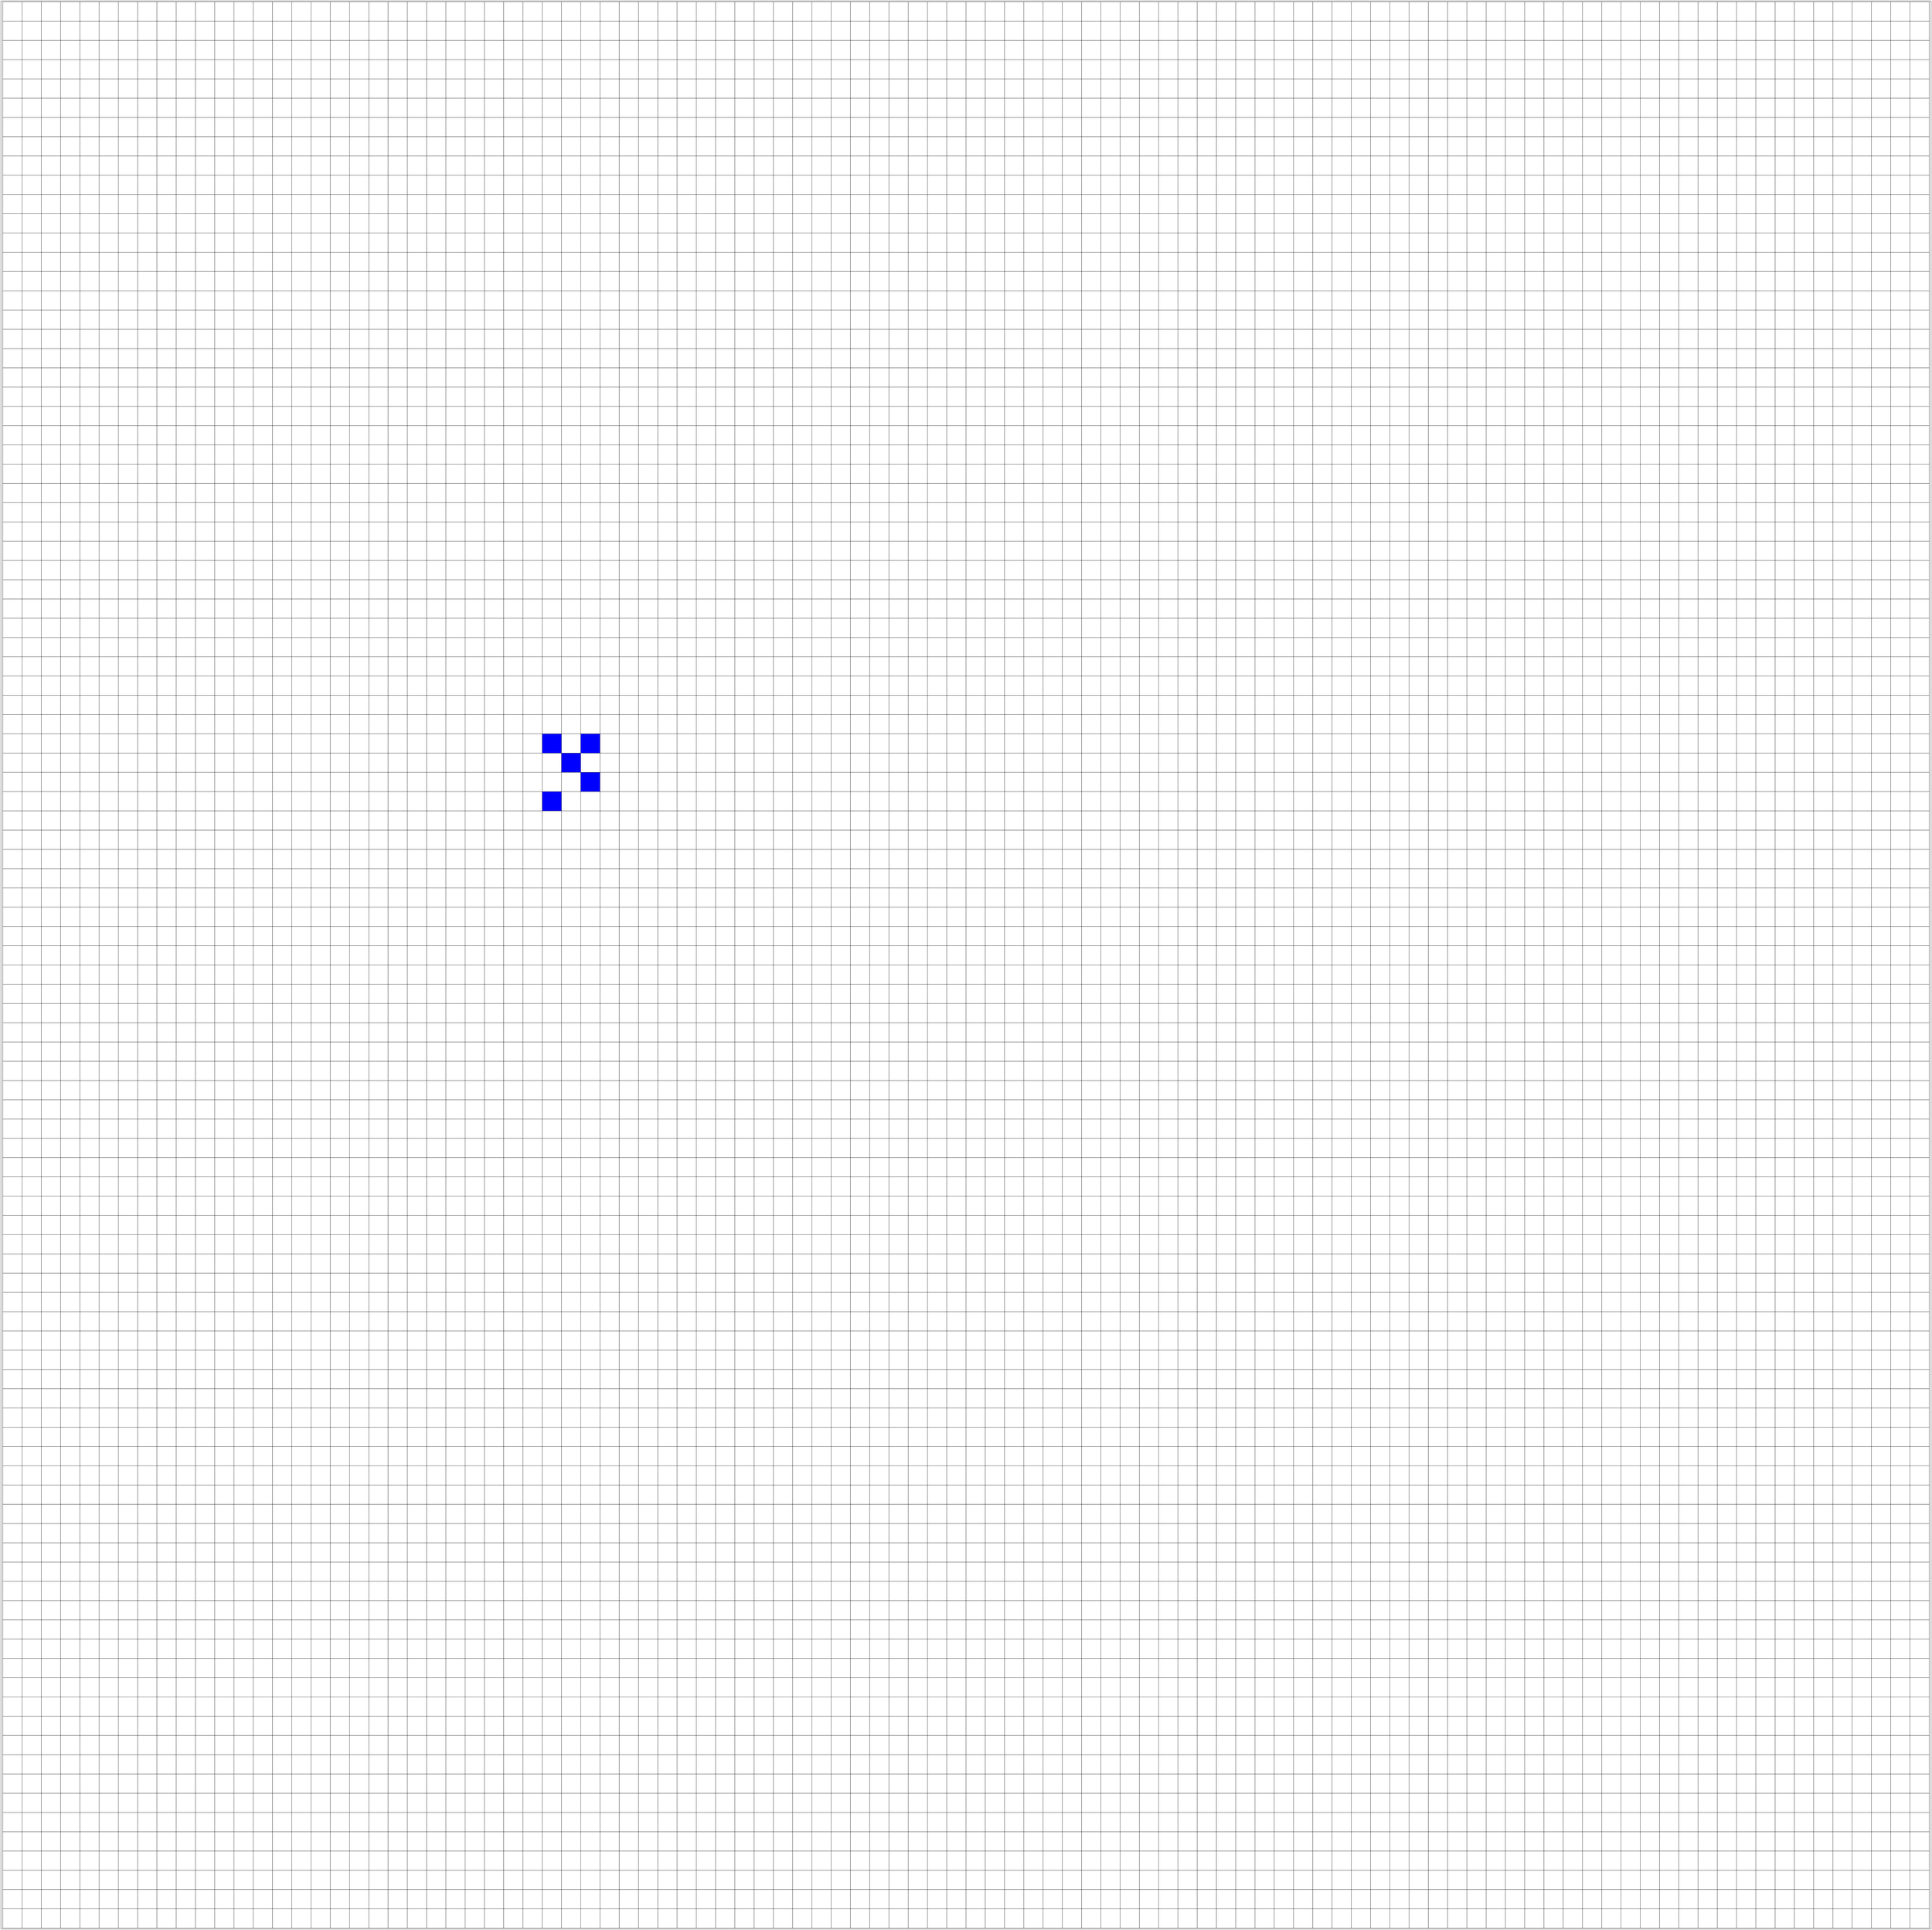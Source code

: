digraph G {
  rejilla[shape=box label=<
<TABLE border="0" cellspacing="0" cellpadding="40"  bgcolor="white">
<TR>
<TD border="1"  width="5.0" height="5.0" bgcolor="white"></TD>
<TD border="1"  width="5.0" height="5.0" bgcolor="white"></TD>
<TD border="1"  width="5.0" height="5.0" bgcolor="white"></TD>
<TD border="1"  width="5.0" height="5.0" bgcolor="white"></TD>
<TD border="1"  width="5.0" height="5.0" bgcolor="white"></TD>
<TD border="1"  width="5.0" height="5.0" bgcolor="white"></TD>
<TD border="1"  width="5.0" height="5.0" bgcolor="white"></TD>
<TD border="1"  width="5.0" height="5.0" bgcolor="white"></TD>
<TD border="1"  width="5.0" height="5.0" bgcolor="white"></TD>
<TD border="1"  width="5.0" height="5.0" bgcolor="white"></TD>
<TD border="1"  width="5.0" height="5.0" bgcolor="white"></TD>
<TD border="1"  width="5.0" height="5.0" bgcolor="white"></TD>
<TD border="1"  width="5.0" height="5.0" bgcolor="white"></TD>
<TD border="1"  width="5.0" height="5.0" bgcolor="white"></TD>
<TD border="1"  width="5.0" height="5.0" bgcolor="white"></TD>
<TD border="1"  width="5.0" height="5.0" bgcolor="white"></TD>
<TD border="1"  width="5.0" height="5.0" bgcolor="white"></TD>
<TD border="1"  width="5.0" height="5.0" bgcolor="white"></TD>
<TD border="1"  width="5.0" height="5.0" bgcolor="white"></TD>
<TD border="1"  width="5.0" height="5.0" bgcolor="white"></TD>
<TD border="1"  width="5.0" height="5.0" bgcolor="white"></TD>
<TD border="1"  width="5.0" height="5.0" bgcolor="white"></TD>
<TD border="1"  width="5.0" height="5.0" bgcolor="white"></TD>
<TD border="1"  width="5.0" height="5.0" bgcolor="white"></TD>
<TD border="1"  width="5.0" height="5.0" bgcolor="white"></TD>
<TD border="1"  width="5.0" height="5.0" bgcolor="white"></TD>
<TD border="1"  width="5.0" height="5.0" bgcolor="white"></TD>
<TD border="1"  width="5.0" height="5.0" bgcolor="white"></TD>
<TD border="1"  width="5.0" height="5.0" bgcolor="white"></TD>
<TD border="1"  width="5.0" height="5.0" bgcolor="white"></TD>
<TD border="1"  width="5.0" height="5.0" bgcolor="white"></TD>
<TD border="1"  width="5.0" height="5.0" bgcolor="white"></TD>
<TD border="1"  width="5.0" height="5.0" bgcolor="white"></TD>
<TD border="1"  width="5.0" height="5.0" bgcolor="white"></TD>
<TD border="1"  width="5.0" height="5.0" bgcolor="white"></TD>
<TD border="1"  width="5.0" height="5.0" bgcolor="white"></TD>
<TD border="1"  width="5.0" height="5.0" bgcolor="white"></TD>
<TD border="1"  width="5.0" height="5.0" bgcolor="white"></TD>
<TD border="1"  width="5.0" height="5.0" bgcolor="white"></TD>
<TD border="1"  width="5.0" height="5.0" bgcolor="white"></TD>
<TD border="1"  width="5.0" height="5.0" bgcolor="white"></TD>
<TD border="1"  width="5.0" height="5.0" bgcolor="white"></TD>
<TD border="1"  width="5.0" height="5.0" bgcolor="white"></TD>
<TD border="1"  width="5.0" height="5.0" bgcolor="white"></TD>
<TD border="1"  width="5.0" height="5.0" bgcolor="white"></TD>
<TD border="1"  width="5.0" height="5.0" bgcolor="white"></TD>
<TD border="1"  width="5.0" height="5.0" bgcolor="white"></TD>
<TD border="1"  width="5.0" height="5.0" bgcolor="white"></TD>
<TD border="1"  width="5.0" height="5.0" bgcolor="white"></TD>
<TD border="1"  width="5.0" height="5.0" bgcolor="white"></TD>
<TD border="1"  width="5.0" height="5.0" bgcolor="white"></TD>
<TD border="1"  width="5.0" height="5.0" bgcolor="white"></TD>
<TD border="1"  width="5.0" height="5.0" bgcolor="white"></TD>
<TD border="1"  width="5.0" height="5.0" bgcolor="white"></TD>
<TD border="1"  width="5.0" height="5.0" bgcolor="white"></TD>
<TD border="1"  width="5.0" height="5.0" bgcolor="white"></TD>
<TD border="1"  width="5.0" height="5.0" bgcolor="white"></TD>
<TD border="1"  width="5.0" height="5.0" bgcolor="white"></TD>
<TD border="1"  width="5.0" height="5.0" bgcolor="white"></TD>
<TD border="1"  width="5.0" height="5.0" bgcolor="white"></TD>
<TD border="1"  width="5.0" height="5.0" bgcolor="white"></TD>
<TD border="1"  width="5.0" height="5.0" bgcolor="white"></TD>
<TD border="1"  width="5.0" height="5.0" bgcolor="white"></TD>
<TD border="1"  width="5.0" height="5.0" bgcolor="white"></TD>
<TD border="1"  width="5.0" height="5.0" bgcolor="white"></TD>
<TD border="1"  width="5.0" height="5.0" bgcolor="white"></TD>
<TD border="1"  width="5.0" height="5.0" bgcolor="white"></TD>
<TD border="1"  width="5.0" height="5.0" bgcolor="white"></TD>
<TD border="1"  width="5.0" height="5.0" bgcolor="white"></TD>
<TD border="1"  width="5.0" height="5.0" bgcolor="white"></TD>
<TD border="1"  width="5.0" height="5.0" bgcolor="white"></TD>
<TD border="1"  width="5.0" height="5.0" bgcolor="white"></TD>
<TD border="1"  width="5.0" height="5.0" bgcolor="white"></TD>
<TD border="1"  width="5.0" height="5.0" bgcolor="white"></TD>
<TD border="1"  width="5.0" height="5.0" bgcolor="white"></TD>
<TD border="1"  width="5.0" height="5.0" bgcolor="white"></TD>
<TD border="1"  width="5.0" height="5.0" bgcolor="white"></TD>
<TD border="1"  width="5.0" height="5.0" bgcolor="white"></TD>
<TD border="1"  width="5.0" height="5.0" bgcolor="white"></TD>
<TD border="1"  width="5.0" height="5.0" bgcolor="white"></TD>
<TD border="1"  width="5.0" height="5.0" bgcolor="white"></TD>
<TD border="1"  width="5.0" height="5.0" bgcolor="white"></TD>
<TD border="1"  width="5.0" height="5.0" bgcolor="white"></TD>
<TD border="1"  width="5.0" height="5.0" bgcolor="white"></TD>
<TD border="1"  width="5.0" height="5.0" bgcolor="white"></TD>
<TD border="1"  width="5.0" height="5.0" bgcolor="white"></TD>
<TD border="1"  width="5.0" height="5.0" bgcolor="white"></TD>
<TD border="1"  width="5.0" height="5.0" bgcolor="white"></TD>
<TD border="1"  width="5.0" height="5.0" bgcolor="white"></TD>
<TD border="1"  width="5.0" height="5.0" bgcolor="white"></TD>
<TD border="1"  width="5.0" height="5.0" bgcolor="white"></TD>
<TD border="1"  width="5.0" height="5.0" bgcolor="white"></TD>
<TD border="1"  width="5.0" height="5.0" bgcolor="white"></TD>
<TD border="1"  width="5.0" height="5.0" bgcolor="white"></TD>
<TD border="1"  width="5.0" height="5.0" bgcolor="white"></TD>
<TD border="1"  width="5.0" height="5.0" bgcolor="white"></TD>
<TD border="1"  width="5.0" height="5.0" bgcolor="white"></TD>
<TD border="1"  width="5.0" height="5.0" bgcolor="white"></TD>
<TD border="1"  width="5.0" height="5.0" bgcolor="white"></TD>
<TD border="1"  width="5.0" height="5.0" bgcolor="white"></TD>
</TR>
<TR>
<TD border="1"  width="5.0" height="5.0" bgcolor="white"></TD>
<TD border="1"  width="5.0" height="5.0" bgcolor="white"></TD>
<TD border="1"  width="5.0" height="5.0" bgcolor="white"></TD>
<TD border="1"  width="5.0" height="5.0" bgcolor="white"></TD>
<TD border="1"  width="5.0" height="5.0" bgcolor="white"></TD>
<TD border="1"  width="5.0" height="5.0" bgcolor="white"></TD>
<TD border="1"  width="5.0" height="5.0" bgcolor="white"></TD>
<TD border="1"  width="5.0" height="5.0" bgcolor="white"></TD>
<TD border="1"  width="5.0" height="5.0" bgcolor="white"></TD>
<TD border="1"  width="5.0" height="5.0" bgcolor="white"></TD>
<TD border="1"  width="5.0" height="5.0" bgcolor="white"></TD>
<TD border="1"  width="5.0" height="5.0" bgcolor="white"></TD>
<TD border="1"  width="5.0" height="5.0" bgcolor="white"></TD>
<TD border="1"  width="5.0" height="5.0" bgcolor="white"></TD>
<TD border="1"  width="5.0" height="5.0" bgcolor="white"></TD>
<TD border="1"  width="5.0" height="5.0" bgcolor="white"></TD>
<TD border="1"  width="5.0" height="5.0" bgcolor="white"></TD>
<TD border="1"  width="5.0" height="5.0" bgcolor="white"></TD>
<TD border="1"  width="5.0" height="5.0" bgcolor="white"></TD>
<TD border="1"  width="5.0" height="5.0" bgcolor="white"></TD>
<TD border="1"  width="5.0" height="5.0" bgcolor="white"></TD>
<TD border="1"  width="5.0" height="5.0" bgcolor="white"></TD>
<TD border="1"  width="5.0" height="5.0" bgcolor="white"></TD>
<TD border="1"  width="5.0" height="5.0" bgcolor="white"></TD>
<TD border="1"  width="5.0" height="5.0" bgcolor="white"></TD>
<TD border="1"  width="5.0" height="5.0" bgcolor="white"></TD>
<TD border="1"  width="5.0" height="5.0" bgcolor="white"></TD>
<TD border="1"  width="5.0" height="5.0" bgcolor="white"></TD>
<TD border="1"  width="5.0" height="5.0" bgcolor="white"></TD>
<TD border="1"  width="5.0" height="5.0" bgcolor="white"></TD>
<TD border="1"  width="5.0" height="5.0" bgcolor="white"></TD>
<TD border="1"  width="5.0" height="5.0" bgcolor="white"></TD>
<TD border="1"  width="5.0" height="5.0" bgcolor="white"></TD>
<TD border="1"  width="5.0" height="5.0" bgcolor="white"></TD>
<TD border="1"  width="5.0" height="5.0" bgcolor="white"></TD>
<TD border="1"  width="5.0" height="5.0" bgcolor="white"></TD>
<TD border="1"  width="5.0" height="5.0" bgcolor="white"></TD>
<TD border="1"  width="5.0" height="5.0" bgcolor="white"></TD>
<TD border="1"  width="5.0" height="5.0" bgcolor="white"></TD>
<TD border="1"  width="5.0" height="5.0" bgcolor="white"></TD>
<TD border="1"  width="5.0" height="5.0" bgcolor="white"></TD>
<TD border="1"  width="5.0" height="5.0" bgcolor="white"></TD>
<TD border="1"  width="5.0" height="5.0" bgcolor="white"></TD>
<TD border="1"  width="5.0" height="5.0" bgcolor="white"></TD>
<TD border="1"  width="5.0" height="5.0" bgcolor="white"></TD>
<TD border="1"  width="5.0" height="5.0" bgcolor="white"></TD>
<TD border="1"  width="5.0" height="5.0" bgcolor="white"></TD>
<TD border="1"  width="5.0" height="5.0" bgcolor="white"></TD>
<TD border="1"  width="5.0" height="5.0" bgcolor="white"></TD>
<TD border="1"  width="5.0" height="5.0" bgcolor="white"></TD>
<TD border="1"  width="5.0" height="5.0" bgcolor="white"></TD>
<TD border="1"  width="5.0" height="5.0" bgcolor="white"></TD>
<TD border="1"  width="5.0" height="5.0" bgcolor="white"></TD>
<TD border="1"  width="5.0" height="5.0" bgcolor="white"></TD>
<TD border="1"  width="5.0" height="5.0" bgcolor="white"></TD>
<TD border="1"  width="5.0" height="5.0" bgcolor="white"></TD>
<TD border="1"  width="5.0" height="5.0" bgcolor="white"></TD>
<TD border="1"  width="5.0" height="5.0" bgcolor="white"></TD>
<TD border="1"  width="5.0" height="5.0" bgcolor="white"></TD>
<TD border="1"  width="5.0" height="5.0" bgcolor="white"></TD>
<TD border="1"  width="5.0" height="5.0" bgcolor="white"></TD>
<TD border="1"  width="5.0" height="5.0" bgcolor="white"></TD>
<TD border="1"  width="5.0" height="5.0" bgcolor="white"></TD>
<TD border="1"  width="5.0" height="5.0" bgcolor="white"></TD>
<TD border="1"  width="5.0" height="5.0" bgcolor="white"></TD>
<TD border="1"  width="5.0" height="5.0" bgcolor="white"></TD>
<TD border="1"  width="5.0" height="5.0" bgcolor="white"></TD>
<TD border="1"  width="5.0" height="5.0" bgcolor="white"></TD>
<TD border="1"  width="5.0" height="5.0" bgcolor="white"></TD>
<TD border="1"  width="5.0" height="5.0" bgcolor="white"></TD>
<TD border="1"  width="5.0" height="5.0" bgcolor="white"></TD>
<TD border="1"  width="5.0" height="5.0" bgcolor="white"></TD>
<TD border="1"  width="5.0" height="5.0" bgcolor="white"></TD>
<TD border="1"  width="5.0" height="5.0" bgcolor="white"></TD>
<TD border="1"  width="5.0" height="5.0" bgcolor="white"></TD>
<TD border="1"  width="5.0" height="5.0" bgcolor="white"></TD>
<TD border="1"  width="5.0" height="5.0" bgcolor="white"></TD>
<TD border="1"  width="5.0" height="5.0" bgcolor="white"></TD>
<TD border="1"  width="5.0" height="5.0" bgcolor="white"></TD>
<TD border="1"  width="5.0" height="5.0" bgcolor="white"></TD>
<TD border="1"  width="5.0" height="5.0" bgcolor="white"></TD>
<TD border="1"  width="5.0" height="5.0" bgcolor="white"></TD>
<TD border="1"  width="5.0" height="5.0" bgcolor="white"></TD>
<TD border="1"  width="5.0" height="5.0" bgcolor="white"></TD>
<TD border="1"  width="5.0" height="5.0" bgcolor="white"></TD>
<TD border="1"  width="5.0" height="5.0" bgcolor="white"></TD>
<TD border="1"  width="5.0" height="5.0" bgcolor="white"></TD>
<TD border="1"  width="5.0" height="5.0" bgcolor="white"></TD>
<TD border="1"  width="5.0" height="5.0" bgcolor="white"></TD>
<TD border="1"  width="5.0" height="5.0" bgcolor="white"></TD>
<TD border="1"  width="5.0" height="5.0" bgcolor="white"></TD>
<TD border="1"  width="5.0" height="5.0" bgcolor="white"></TD>
<TD border="1"  width="5.0" height="5.0" bgcolor="white"></TD>
<TD border="1"  width="5.0" height="5.0" bgcolor="white"></TD>
<TD border="1"  width="5.0" height="5.0" bgcolor="white"></TD>
<TD border="1"  width="5.0" height="5.0" bgcolor="white"></TD>
<TD border="1"  width="5.0" height="5.0" bgcolor="white"></TD>
<TD border="1"  width="5.0" height="5.0" bgcolor="white"></TD>
<TD border="1"  width="5.0" height="5.0" bgcolor="white"></TD>
<TD border="1"  width="5.0" height="5.0" bgcolor="white"></TD>
</TR>
<TR>
<TD border="1"  width="5.0" height="5.0" bgcolor="white"></TD>
<TD border="1"  width="5.0" height="5.0" bgcolor="white"></TD>
<TD border="1"  width="5.0" height="5.0" bgcolor="white"></TD>
<TD border="1"  width="5.0" height="5.0" bgcolor="white"></TD>
<TD border="1"  width="5.0" height="5.0" bgcolor="white"></TD>
<TD border="1"  width="5.0" height="5.0" bgcolor="white"></TD>
<TD border="1"  width="5.0" height="5.0" bgcolor="white"></TD>
<TD border="1"  width="5.0" height="5.0" bgcolor="white"></TD>
<TD border="1"  width="5.0" height="5.0" bgcolor="white"></TD>
<TD border="1"  width="5.0" height="5.0" bgcolor="white"></TD>
<TD border="1"  width="5.0" height="5.0" bgcolor="white"></TD>
<TD border="1"  width="5.0" height="5.0" bgcolor="white"></TD>
<TD border="1"  width="5.0" height="5.0" bgcolor="white"></TD>
<TD border="1"  width="5.0" height="5.0" bgcolor="white"></TD>
<TD border="1"  width="5.0" height="5.0" bgcolor="white"></TD>
<TD border="1"  width="5.0" height="5.0" bgcolor="white"></TD>
<TD border="1"  width="5.0" height="5.0" bgcolor="white"></TD>
<TD border="1"  width="5.0" height="5.0" bgcolor="white"></TD>
<TD border="1"  width="5.0" height="5.0" bgcolor="white"></TD>
<TD border="1"  width="5.0" height="5.0" bgcolor="white"></TD>
<TD border="1"  width="5.0" height="5.0" bgcolor="white"></TD>
<TD border="1"  width="5.0" height="5.0" bgcolor="white"></TD>
<TD border="1"  width="5.0" height="5.0" bgcolor="white"></TD>
<TD border="1"  width="5.0" height="5.0" bgcolor="white"></TD>
<TD border="1"  width="5.0" height="5.0" bgcolor="white"></TD>
<TD border="1"  width="5.0" height="5.0" bgcolor="white"></TD>
<TD border="1"  width="5.0" height="5.0" bgcolor="white"></TD>
<TD border="1"  width="5.0" height="5.0" bgcolor="white"></TD>
<TD border="1"  width="5.0" height="5.0" bgcolor="white"></TD>
<TD border="1"  width="5.0" height="5.0" bgcolor="white"></TD>
<TD border="1"  width="5.0" height="5.0" bgcolor="white"></TD>
<TD border="1"  width="5.0" height="5.0" bgcolor="white"></TD>
<TD border="1"  width="5.0" height="5.0" bgcolor="white"></TD>
<TD border="1"  width="5.0" height="5.0" bgcolor="white"></TD>
<TD border="1"  width="5.0" height="5.0" bgcolor="white"></TD>
<TD border="1"  width="5.0" height="5.0" bgcolor="white"></TD>
<TD border="1"  width="5.0" height="5.0" bgcolor="white"></TD>
<TD border="1"  width="5.0" height="5.0" bgcolor="white"></TD>
<TD border="1"  width="5.0" height="5.0" bgcolor="white"></TD>
<TD border="1"  width="5.0" height="5.0" bgcolor="white"></TD>
<TD border="1"  width="5.0" height="5.0" bgcolor="white"></TD>
<TD border="1"  width="5.0" height="5.0" bgcolor="white"></TD>
<TD border="1"  width="5.0" height="5.0" bgcolor="white"></TD>
<TD border="1"  width="5.0" height="5.0" bgcolor="white"></TD>
<TD border="1"  width="5.0" height="5.0" bgcolor="white"></TD>
<TD border="1"  width="5.0" height="5.0" bgcolor="white"></TD>
<TD border="1"  width="5.0" height="5.0" bgcolor="white"></TD>
<TD border="1"  width="5.0" height="5.0" bgcolor="white"></TD>
<TD border="1"  width="5.0" height="5.0" bgcolor="white"></TD>
<TD border="1"  width="5.0" height="5.0" bgcolor="white"></TD>
<TD border="1"  width="5.0" height="5.0" bgcolor="white"></TD>
<TD border="1"  width="5.0" height="5.0" bgcolor="white"></TD>
<TD border="1"  width="5.0" height="5.0" bgcolor="white"></TD>
<TD border="1"  width="5.0" height="5.0" bgcolor="white"></TD>
<TD border="1"  width="5.0" height="5.0" bgcolor="white"></TD>
<TD border="1"  width="5.0" height="5.0" bgcolor="white"></TD>
<TD border="1"  width="5.0" height="5.0" bgcolor="white"></TD>
<TD border="1"  width="5.0" height="5.0" bgcolor="white"></TD>
<TD border="1"  width="5.0" height="5.0" bgcolor="white"></TD>
<TD border="1"  width="5.0" height="5.0" bgcolor="white"></TD>
<TD border="1"  width="5.0" height="5.0" bgcolor="white"></TD>
<TD border="1"  width="5.0" height="5.0" bgcolor="white"></TD>
<TD border="1"  width="5.0" height="5.0" bgcolor="white"></TD>
<TD border="1"  width="5.0" height="5.0" bgcolor="white"></TD>
<TD border="1"  width="5.0" height="5.0" bgcolor="white"></TD>
<TD border="1"  width="5.0" height="5.0" bgcolor="white"></TD>
<TD border="1"  width="5.0" height="5.0" bgcolor="white"></TD>
<TD border="1"  width="5.0" height="5.0" bgcolor="white"></TD>
<TD border="1"  width="5.0" height="5.0" bgcolor="white"></TD>
<TD border="1"  width="5.0" height="5.0" bgcolor="white"></TD>
<TD border="1"  width="5.0" height="5.0" bgcolor="white"></TD>
<TD border="1"  width="5.0" height="5.0" bgcolor="white"></TD>
<TD border="1"  width="5.0" height="5.0" bgcolor="white"></TD>
<TD border="1"  width="5.0" height="5.0" bgcolor="white"></TD>
<TD border="1"  width="5.0" height="5.0" bgcolor="white"></TD>
<TD border="1"  width="5.0" height="5.0" bgcolor="white"></TD>
<TD border="1"  width="5.0" height="5.0" bgcolor="white"></TD>
<TD border="1"  width="5.0" height="5.0" bgcolor="white"></TD>
<TD border="1"  width="5.0" height="5.0" bgcolor="white"></TD>
<TD border="1"  width="5.0" height="5.0" bgcolor="white"></TD>
<TD border="1"  width="5.0" height="5.0" bgcolor="white"></TD>
<TD border="1"  width="5.0" height="5.0" bgcolor="white"></TD>
<TD border="1"  width="5.0" height="5.0" bgcolor="white"></TD>
<TD border="1"  width="5.0" height="5.0" bgcolor="white"></TD>
<TD border="1"  width="5.0" height="5.0" bgcolor="white"></TD>
<TD border="1"  width="5.0" height="5.0" bgcolor="white"></TD>
<TD border="1"  width="5.0" height="5.0" bgcolor="white"></TD>
<TD border="1"  width="5.0" height="5.0" bgcolor="white"></TD>
<TD border="1"  width="5.0" height="5.0" bgcolor="white"></TD>
<TD border="1"  width="5.0" height="5.0" bgcolor="white"></TD>
<TD border="1"  width="5.0" height="5.0" bgcolor="white"></TD>
<TD border="1"  width="5.0" height="5.0" bgcolor="white"></TD>
<TD border="1"  width="5.0" height="5.0" bgcolor="white"></TD>
<TD border="1"  width="5.0" height="5.0" bgcolor="white"></TD>
<TD border="1"  width="5.0" height="5.0" bgcolor="white"></TD>
<TD border="1"  width="5.0" height="5.0" bgcolor="white"></TD>
<TD border="1"  width="5.0" height="5.0" bgcolor="white"></TD>
<TD border="1"  width="5.0" height="5.0" bgcolor="white"></TD>
<TD border="1"  width="5.0" height="5.0" bgcolor="white"></TD>
<TD border="1"  width="5.0" height="5.0" bgcolor="white"></TD>
</TR>
<TR>
<TD border="1"  width="5.0" height="5.0" bgcolor="white"></TD>
<TD border="1"  width="5.0" height="5.0" bgcolor="white"></TD>
<TD border="1"  width="5.0" height="5.0" bgcolor="white"></TD>
<TD border="1"  width="5.0" height="5.0" bgcolor="white"></TD>
<TD border="1"  width="5.0" height="5.0" bgcolor="white"></TD>
<TD border="1"  width="5.0" height="5.0" bgcolor="white"></TD>
<TD border="1"  width="5.0" height="5.0" bgcolor="white"></TD>
<TD border="1"  width="5.0" height="5.0" bgcolor="white"></TD>
<TD border="1"  width="5.0" height="5.0" bgcolor="white"></TD>
<TD border="1"  width="5.0" height="5.0" bgcolor="white"></TD>
<TD border="1"  width="5.0" height="5.0" bgcolor="white"></TD>
<TD border="1"  width="5.0" height="5.0" bgcolor="white"></TD>
<TD border="1"  width="5.0" height="5.0" bgcolor="white"></TD>
<TD border="1"  width="5.0" height="5.0" bgcolor="white"></TD>
<TD border="1"  width="5.0" height="5.0" bgcolor="white"></TD>
<TD border="1"  width="5.0" height="5.0" bgcolor="white"></TD>
<TD border="1"  width="5.0" height="5.0" bgcolor="white"></TD>
<TD border="1"  width="5.0" height="5.0" bgcolor="white"></TD>
<TD border="1"  width="5.0" height="5.0" bgcolor="white"></TD>
<TD border="1"  width="5.0" height="5.0" bgcolor="white"></TD>
<TD border="1"  width="5.0" height="5.0" bgcolor="white"></TD>
<TD border="1"  width="5.0" height="5.0" bgcolor="white"></TD>
<TD border="1"  width="5.0" height="5.0" bgcolor="white"></TD>
<TD border="1"  width="5.0" height="5.0" bgcolor="white"></TD>
<TD border="1"  width="5.0" height="5.0" bgcolor="white"></TD>
<TD border="1"  width="5.0" height="5.0" bgcolor="white"></TD>
<TD border="1"  width="5.0" height="5.0" bgcolor="white"></TD>
<TD border="1"  width="5.0" height="5.0" bgcolor="white"></TD>
<TD border="1"  width="5.0" height="5.0" bgcolor="white"></TD>
<TD border="1"  width="5.0" height="5.0" bgcolor="white"></TD>
<TD border="1"  width="5.0" height="5.0" bgcolor="white"></TD>
<TD border="1"  width="5.0" height="5.0" bgcolor="white"></TD>
<TD border="1"  width="5.0" height="5.0" bgcolor="white"></TD>
<TD border="1"  width="5.0" height="5.0" bgcolor="white"></TD>
<TD border="1"  width="5.0" height="5.0" bgcolor="white"></TD>
<TD border="1"  width="5.0" height="5.0" bgcolor="white"></TD>
<TD border="1"  width="5.0" height="5.0" bgcolor="white"></TD>
<TD border="1"  width="5.0" height="5.0" bgcolor="white"></TD>
<TD border="1"  width="5.0" height="5.0" bgcolor="white"></TD>
<TD border="1"  width="5.0" height="5.0" bgcolor="white"></TD>
<TD border="1"  width="5.0" height="5.0" bgcolor="white"></TD>
<TD border="1"  width="5.0" height="5.0" bgcolor="white"></TD>
<TD border="1"  width="5.0" height="5.0" bgcolor="white"></TD>
<TD border="1"  width="5.0" height="5.0" bgcolor="white"></TD>
<TD border="1"  width="5.0" height="5.0" bgcolor="white"></TD>
<TD border="1"  width="5.0" height="5.0" bgcolor="white"></TD>
<TD border="1"  width="5.0" height="5.0" bgcolor="white"></TD>
<TD border="1"  width="5.0" height="5.0" bgcolor="white"></TD>
<TD border="1"  width="5.0" height="5.0" bgcolor="white"></TD>
<TD border="1"  width="5.0" height="5.0" bgcolor="white"></TD>
<TD border="1"  width="5.0" height="5.0" bgcolor="white"></TD>
<TD border="1"  width="5.0" height="5.0" bgcolor="white"></TD>
<TD border="1"  width="5.0" height="5.0" bgcolor="white"></TD>
<TD border="1"  width="5.0" height="5.0" bgcolor="white"></TD>
<TD border="1"  width="5.0" height="5.0" bgcolor="white"></TD>
<TD border="1"  width="5.0" height="5.0" bgcolor="white"></TD>
<TD border="1"  width="5.0" height="5.0" bgcolor="white"></TD>
<TD border="1"  width="5.0" height="5.0" bgcolor="white"></TD>
<TD border="1"  width="5.0" height="5.0" bgcolor="white"></TD>
<TD border="1"  width="5.0" height="5.0" bgcolor="white"></TD>
<TD border="1"  width="5.0" height="5.0" bgcolor="white"></TD>
<TD border="1"  width="5.0" height="5.0" bgcolor="white"></TD>
<TD border="1"  width="5.0" height="5.0" bgcolor="white"></TD>
<TD border="1"  width="5.0" height="5.0" bgcolor="white"></TD>
<TD border="1"  width="5.0" height="5.0" bgcolor="white"></TD>
<TD border="1"  width="5.0" height="5.0" bgcolor="white"></TD>
<TD border="1"  width="5.0" height="5.0" bgcolor="white"></TD>
<TD border="1"  width="5.0" height="5.0" bgcolor="white"></TD>
<TD border="1"  width="5.0" height="5.0" bgcolor="white"></TD>
<TD border="1"  width="5.0" height="5.0" bgcolor="white"></TD>
<TD border="1"  width="5.0" height="5.0" bgcolor="white"></TD>
<TD border="1"  width="5.0" height="5.0" bgcolor="white"></TD>
<TD border="1"  width="5.0" height="5.0" bgcolor="white"></TD>
<TD border="1"  width="5.0" height="5.0" bgcolor="white"></TD>
<TD border="1"  width="5.0" height="5.0" bgcolor="white"></TD>
<TD border="1"  width="5.0" height="5.0" bgcolor="white"></TD>
<TD border="1"  width="5.0" height="5.0" bgcolor="white"></TD>
<TD border="1"  width="5.0" height="5.0" bgcolor="white"></TD>
<TD border="1"  width="5.0" height="5.0" bgcolor="white"></TD>
<TD border="1"  width="5.0" height="5.0" bgcolor="white"></TD>
<TD border="1"  width="5.0" height="5.0" bgcolor="white"></TD>
<TD border="1"  width="5.0" height="5.0" bgcolor="white"></TD>
<TD border="1"  width="5.0" height="5.0" bgcolor="white"></TD>
<TD border="1"  width="5.0" height="5.0" bgcolor="white"></TD>
<TD border="1"  width="5.0" height="5.0" bgcolor="white"></TD>
<TD border="1"  width="5.0" height="5.0" bgcolor="white"></TD>
<TD border="1"  width="5.0" height="5.0" bgcolor="white"></TD>
<TD border="1"  width="5.0" height="5.0" bgcolor="white"></TD>
<TD border="1"  width="5.0" height="5.0" bgcolor="white"></TD>
<TD border="1"  width="5.0" height="5.0" bgcolor="white"></TD>
<TD border="1"  width="5.0" height="5.0" bgcolor="white"></TD>
<TD border="1"  width="5.0" height="5.0" bgcolor="white"></TD>
<TD border="1"  width="5.0" height="5.0" bgcolor="white"></TD>
<TD border="1"  width="5.0" height="5.0" bgcolor="white"></TD>
<TD border="1"  width="5.0" height="5.0" bgcolor="white"></TD>
<TD border="1"  width="5.0" height="5.0" bgcolor="white"></TD>
<TD border="1"  width="5.0" height="5.0" bgcolor="white"></TD>
<TD border="1"  width="5.0" height="5.0" bgcolor="white"></TD>
<TD border="1"  width="5.0" height="5.0" bgcolor="white"></TD>
<TD border="1"  width="5.0" height="5.0" bgcolor="white"></TD>
</TR>
<TR>
<TD border="1"  width="5.0" height="5.0" bgcolor="white"></TD>
<TD border="1"  width="5.0" height="5.0" bgcolor="white"></TD>
<TD border="1"  width="5.0" height="5.0" bgcolor="white"></TD>
<TD border="1"  width="5.0" height="5.0" bgcolor="white"></TD>
<TD border="1"  width="5.0" height="5.0" bgcolor="white"></TD>
<TD border="1"  width="5.0" height="5.0" bgcolor="white"></TD>
<TD border="1"  width="5.0" height="5.0" bgcolor="white"></TD>
<TD border="1"  width="5.0" height="5.0" bgcolor="white"></TD>
<TD border="1"  width="5.0" height="5.0" bgcolor="white"></TD>
<TD border="1"  width="5.0" height="5.0" bgcolor="white"></TD>
<TD border="1"  width="5.0" height="5.0" bgcolor="white"></TD>
<TD border="1"  width="5.0" height="5.0" bgcolor="white"></TD>
<TD border="1"  width="5.0" height="5.0" bgcolor="white"></TD>
<TD border="1"  width="5.0" height="5.0" bgcolor="white"></TD>
<TD border="1"  width="5.0" height="5.0" bgcolor="white"></TD>
<TD border="1"  width="5.0" height="5.0" bgcolor="white"></TD>
<TD border="1"  width="5.0" height="5.0" bgcolor="white"></TD>
<TD border="1"  width="5.0" height="5.0" bgcolor="white"></TD>
<TD border="1"  width="5.0" height="5.0" bgcolor="white"></TD>
<TD border="1"  width="5.0" height="5.0" bgcolor="white"></TD>
<TD border="1"  width="5.0" height="5.0" bgcolor="white"></TD>
<TD border="1"  width="5.0" height="5.0" bgcolor="white"></TD>
<TD border="1"  width="5.0" height="5.0" bgcolor="white"></TD>
<TD border="1"  width="5.0" height="5.0" bgcolor="white"></TD>
<TD border="1"  width="5.0" height="5.0" bgcolor="white"></TD>
<TD border="1"  width="5.0" height="5.0" bgcolor="white"></TD>
<TD border="1"  width="5.0" height="5.0" bgcolor="white"></TD>
<TD border="1"  width="5.0" height="5.0" bgcolor="white"></TD>
<TD border="1"  width="5.0" height="5.0" bgcolor="white"></TD>
<TD border="1"  width="5.0" height="5.0" bgcolor="white"></TD>
<TD border="1"  width="5.0" height="5.0" bgcolor="white"></TD>
<TD border="1"  width="5.0" height="5.0" bgcolor="white"></TD>
<TD border="1"  width="5.0" height="5.0" bgcolor="white"></TD>
<TD border="1"  width="5.0" height="5.0" bgcolor="white"></TD>
<TD border="1"  width="5.0" height="5.0" bgcolor="white"></TD>
<TD border="1"  width="5.0" height="5.0" bgcolor="white"></TD>
<TD border="1"  width="5.0" height="5.0" bgcolor="white"></TD>
<TD border="1"  width="5.0" height="5.0" bgcolor="white"></TD>
<TD border="1"  width="5.0" height="5.0" bgcolor="white"></TD>
<TD border="1"  width="5.0" height="5.0" bgcolor="white"></TD>
<TD border="1"  width="5.0" height="5.0" bgcolor="white"></TD>
<TD border="1"  width="5.0" height="5.0" bgcolor="white"></TD>
<TD border="1"  width="5.0" height="5.0" bgcolor="white"></TD>
<TD border="1"  width="5.0" height="5.0" bgcolor="white"></TD>
<TD border="1"  width="5.0" height="5.0" bgcolor="white"></TD>
<TD border="1"  width="5.0" height="5.0" bgcolor="white"></TD>
<TD border="1"  width="5.0" height="5.0" bgcolor="white"></TD>
<TD border="1"  width="5.0" height="5.0" bgcolor="white"></TD>
<TD border="1"  width="5.0" height="5.0" bgcolor="white"></TD>
<TD border="1"  width="5.0" height="5.0" bgcolor="white"></TD>
<TD border="1"  width="5.0" height="5.0" bgcolor="white"></TD>
<TD border="1"  width="5.0" height="5.0" bgcolor="white"></TD>
<TD border="1"  width="5.0" height="5.0" bgcolor="white"></TD>
<TD border="1"  width="5.0" height="5.0" bgcolor="white"></TD>
<TD border="1"  width="5.0" height="5.0" bgcolor="white"></TD>
<TD border="1"  width="5.0" height="5.0" bgcolor="white"></TD>
<TD border="1"  width="5.0" height="5.0" bgcolor="white"></TD>
<TD border="1"  width="5.0" height="5.0" bgcolor="white"></TD>
<TD border="1"  width="5.0" height="5.0" bgcolor="white"></TD>
<TD border="1"  width="5.0" height="5.0" bgcolor="white"></TD>
<TD border="1"  width="5.0" height="5.0" bgcolor="white"></TD>
<TD border="1"  width="5.0" height="5.0" bgcolor="white"></TD>
<TD border="1"  width="5.0" height="5.0" bgcolor="white"></TD>
<TD border="1"  width="5.0" height="5.0" bgcolor="white"></TD>
<TD border="1"  width="5.0" height="5.0" bgcolor="white"></TD>
<TD border="1"  width="5.0" height="5.0" bgcolor="white"></TD>
<TD border="1"  width="5.0" height="5.0" bgcolor="white"></TD>
<TD border="1"  width="5.0" height="5.0" bgcolor="white"></TD>
<TD border="1"  width="5.0" height="5.0" bgcolor="white"></TD>
<TD border="1"  width="5.0" height="5.0" bgcolor="white"></TD>
<TD border="1"  width="5.0" height="5.0" bgcolor="white"></TD>
<TD border="1"  width="5.0" height="5.0" bgcolor="white"></TD>
<TD border="1"  width="5.0" height="5.0" bgcolor="white"></TD>
<TD border="1"  width="5.0" height="5.0" bgcolor="white"></TD>
<TD border="1"  width="5.0" height="5.0" bgcolor="white"></TD>
<TD border="1"  width="5.0" height="5.0" bgcolor="white"></TD>
<TD border="1"  width="5.0" height="5.0" bgcolor="white"></TD>
<TD border="1"  width="5.0" height="5.0" bgcolor="white"></TD>
<TD border="1"  width="5.0" height="5.0" bgcolor="white"></TD>
<TD border="1"  width="5.0" height="5.0" bgcolor="white"></TD>
<TD border="1"  width="5.0" height="5.0" bgcolor="white"></TD>
<TD border="1"  width="5.0" height="5.0" bgcolor="white"></TD>
<TD border="1"  width="5.0" height="5.0" bgcolor="white"></TD>
<TD border="1"  width="5.0" height="5.0" bgcolor="white"></TD>
<TD border="1"  width="5.0" height="5.0" bgcolor="white"></TD>
<TD border="1"  width="5.0" height="5.0" bgcolor="white"></TD>
<TD border="1"  width="5.0" height="5.0" bgcolor="white"></TD>
<TD border="1"  width="5.0" height="5.0" bgcolor="white"></TD>
<TD border="1"  width="5.0" height="5.0" bgcolor="white"></TD>
<TD border="1"  width="5.0" height="5.0" bgcolor="white"></TD>
<TD border="1"  width="5.0" height="5.0" bgcolor="white"></TD>
<TD border="1"  width="5.0" height="5.0" bgcolor="white"></TD>
<TD border="1"  width="5.0" height="5.0" bgcolor="white"></TD>
<TD border="1"  width="5.0" height="5.0" bgcolor="white"></TD>
<TD border="1"  width="5.0" height="5.0" bgcolor="white"></TD>
<TD border="1"  width="5.0" height="5.0" bgcolor="white"></TD>
<TD border="1"  width="5.0" height="5.0" bgcolor="white"></TD>
<TD border="1"  width="5.0" height="5.0" bgcolor="white"></TD>
<TD border="1"  width="5.0" height="5.0" bgcolor="white"></TD>
<TD border="1"  width="5.0" height="5.0" bgcolor="white"></TD>
</TR>
<TR>
<TD border="1"  width="5.0" height="5.0" bgcolor="white"></TD>
<TD border="1"  width="5.0" height="5.0" bgcolor="white"></TD>
<TD border="1"  width="5.0" height="5.0" bgcolor="white"></TD>
<TD border="1"  width="5.0" height="5.0" bgcolor="white"></TD>
<TD border="1"  width="5.0" height="5.0" bgcolor="white"></TD>
<TD border="1"  width="5.0" height="5.0" bgcolor="white"></TD>
<TD border="1"  width="5.0" height="5.0" bgcolor="white"></TD>
<TD border="1"  width="5.0" height="5.0" bgcolor="white"></TD>
<TD border="1"  width="5.0" height="5.0" bgcolor="white"></TD>
<TD border="1"  width="5.0" height="5.0" bgcolor="white"></TD>
<TD border="1"  width="5.0" height="5.0" bgcolor="white"></TD>
<TD border="1"  width="5.0" height="5.0" bgcolor="white"></TD>
<TD border="1"  width="5.0" height="5.0" bgcolor="white"></TD>
<TD border="1"  width="5.0" height="5.0" bgcolor="white"></TD>
<TD border="1"  width="5.0" height="5.0" bgcolor="white"></TD>
<TD border="1"  width="5.0" height="5.0" bgcolor="white"></TD>
<TD border="1"  width="5.0" height="5.0" bgcolor="white"></TD>
<TD border="1"  width="5.0" height="5.0" bgcolor="white"></TD>
<TD border="1"  width="5.0" height="5.0" bgcolor="white"></TD>
<TD border="1"  width="5.0" height="5.0" bgcolor="white"></TD>
<TD border="1"  width="5.0" height="5.0" bgcolor="white"></TD>
<TD border="1"  width="5.0" height="5.0" bgcolor="white"></TD>
<TD border="1"  width="5.0" height="5.0" bgcolor="white"></TD>
<TD border="1"  width="5.0" height="5.0" bgcolor="white"></TD>
<TD border="1"  width="5.0" height="5.0" bgcolor="white"></TD>
<TD border="1"  width="5.0" height="5.0" bgcolor="white"></TD>
<TD border="1"  width="5.0" height="5.0" bgcolor="white"></TD>
<TD border="1"  width="5.0" height="5.0" bgcolor="white"></TD>
<TD border="1"  width="5.0" height="5.0" bgcolor="white"></TD>
<TD border="1"  width="5.0" height="5.0" bgcolor="white"></TD>
<TD border="1"  width="5.0" height="5.0" bgcolor="white"></TD>
<TD border="1"  width="5.0" height="5.0" bgcolor="white"></TD>
<TD border="1"  width="5.0" height="5.0" bgcolor="white"></TD>
<TD border="1"  width="5.0" height="5.0" bgcolor="white"></TD>
<TD border="1"  width="5.0" height="5.0" bgcolor="white"></TD>
<TD border="1"  width="5.0" height="5.0" bgcolor="white"></TD>
<TD border="1"  width="5.0" height="5.0" bgcolor="white"></TD>
<TD border="1"  width="5.0" height="5.0" bgcolor="white"></TD>
<TD border="1"  width="5.0" height="5.0" bgcolor="white"></TD>
<TD border="1"  width="5.0" height="5.0" bgcolor="white"></TD>
<TD border="1"  width="5.0" height="5.0" bgcolor="white"></TD>
<TD border="1"  width="5.0" height="5.0" bgcolor="white"></TD>
<TD border="1"  width="5.0" height="5.0" bgcolor="white"></TD>
<TD border="1"  width="5.0" height="5.0" bgcolor="white"></TD>
<TD border="1"  width="5.0" height="5.0" bgcolor="white"></TD>
<TD border="1"  width="5.0" height="5.0" bgcolor="white"></TD>
<TD border="1"  width="5.0" height="5.0" bgcolor="white"></TD>
<TD border="1"  width="5.0" height="5.0" bgcolor="white"></TD>
<TD border="1"  width="5.0" height="5.0" bgcolor="white"></TD>
<TD border="1"  width="5.0" height="5.0" bgcolor="white"></TD>
<TD border="1"  width="5.0" height="5.0" bgcolor="white"></TD>
<TD border="1"  width="5.0" height="5.0" bgcolor="white"></TD>
<TD border="1"  width="5.0" height="5.0" bgcolor="white"></TD>
<TD border="1"  width="5.0" height="5.0" bgcolor="white"></TD>
<TD border="1"  width="5.0" height="5.0" bgcolor="white"></TD>
<TD border="1"  width="5.0" height="5.0" bgcolor="white"></TD>
<TD border="1"  width="5.0" height="5.0" bgcolor="white"></TD>
<TD border="1"  width="5.0" height="5.0" bgcolor="white"></TD>
<TD border="1"  width="5.0" height="5.0" bgcolor="white"></TD>
<TD border="1"  width="5.0" height="5.0" bgcolor="white"></TD>
<TD border="1"  width="5.0" height="5.0" bgcolor="white"></TD>
<TD border="1"  width="5.0" height="5.0" bgcolor="white"></TD>
<TD border="1"  width="5.0" height="5.0" bgcolor="white"></TD>
<TD border="1"  width="5.0" height="5.0" bgcolor="white"></TD>
<TD border="1"  width="5.0" height="5.0" bgcolor="white"></TD>
<TD border="1"  width="5.0" height="5.0" bgcolor="white"></TD>
<TD border="1"  width="5.0" height="5.0" bgcolor="white"></TD>
<TD border="1"  width="5.0" height="5.0" bgcolor="white"></TD>
<TD border="1"  width="5.0" height="5.0" bgcolor="white"></TD>
<TD border="1"  width="5.0" height="5.0" bgcolor="white"></TD>
<TD border="1"  width="5.0" height="5.0" bgcolor="white"></TD>
<TD border="1"  width="5.0" height="5.0" bgcolor="white"></TD>
<TD border="1"  width="5.0" height="5.0" bgcolor="white"></TD>
<TD border="1"  width="5.0" height="5.0" bgcolor="white"></TD>
<TD border="1"  width="5.0" height="5.0" bgcolor="white"></TD>
<TD border="1"  width="5.0" height="5.0" bgcolor="white"></TD>
<TD border="1"  width="5.0" height="5.0" bgcolor="white"></TD>
<TD border="1"  width="5.0" height="5.0" bgcolor="white"></TD>
<TD border="1"  width="5.0" height="5.0" bgcolor="white"></TD>
<TD border="1"  width="5.0" height="5.0" bgcolor="white"></TD>
<TD border="1"  width="5.0" height="5.0" bgcolor="white"></TD>
<TD border="1"  width="5.0" height="5.0" bgcolor="white"></TD>
<TD border="1"  width="5.0" height="5.0" bgcolor="white"></TD>
<TD border="1"  width="5.0" height="5.0" bgcolor="white"></TD>
<TD border="1"  width="5.0" height="5.0" bgcolor="white"></TD>
<TD border="1"  width="5.0" height="5.0" bgcolor="white"></TD>
<TD border="1"  width="5.0" height="5.0" bgcolor="white"></TD>
<TD border="1"  width="5.0" height="5.0" bgcolor="white"></TD>
<TD border="1"  width="5.0" height="5.0" bgcolor="white"></TD>
<TD border="1"  width="5.0" height="5.0" bgcolor="white"></TD>
<TD border="1"  width="5.0" height="5.0" bgcolor="white"></TD>
<TD border="1"  width="5.0" height="5.0" bgcolor="white"></TD>
<TD border="1"  width="5.0" height="5.0" bgcolor="white"></TD>
<TD border="1"  width="5.0" height="5.0" bgcolor="white"></TD>
<TD border="1"  width="5.0" height="5.0" bgcolor="white"></TD>
<TD border="1"  width="5.0" height="5.0" bgcolor="white"></TD>
<TD border="1"  width="5.0" height="5.0" bgcolor="white"></TD>
<TD border="1"  width="5.0" height="5.0" bgcolor="white"></TD>
<TD border="1"  width="5.0" height="5.0" bgcolor="white"></TD>
<TD border="1"  width="5.0" height="5.0" bgcolor="white"></TD>
</TR>
<TR>
<TD border="1"  width="5.0" height="5.0" bgcolor="white"></TD>
<TD border="1"  width="5.0" height="5.0" bgcolor="white"></TD>
<TD border="1"  width="5.0" height="5.0" bgcolor="white"></TD>
<TD border="1"  width="5.0" height="5.0" bgcolor="white"></TD>
<TD border="1"  width="5.0" height="5.0" bgcolor="white"></TD>
<TD border="1"  width="5.0" height="5.0" bgcolor="white"></TD>
<TD border="1"  width="5.0" height="5.0" bgcolor="white"></TD>
<TD border="1"  width="5.0" height="5.0" bgcolor="white"></TD>
<TD border="1"  width="5.0" height="5.0" bgcolor="white"></TD>
<TD border="1"  width="5.0" height="5.0" bgcolor="white"></TD>
<TD border="1"  width="5.0" height="5.0" bgcolor="white"></TD>
<TD border="1"  width="5.0" height="5.0" bgcolor="white"></TD>
<TD border="1"  width="5.0" height="5.0" bgcolor="white"></TD>
<TD border="1"  width="5.0" height="5.0" bgcolor="white"></TD>
<TD border="1"  width="5.0" height="5.0" bgcolor="white"></TD>
<TD border="1"  width="5.0" height="5.0" bgcolor="white"></TD>
<TD border="1"  width="5.0" height="5.0" bgcolor="white"></TD>
<TD border="1"  width="5.0" height="5.0" bgcolor="white"></TD>
<TD border="1"  width="5.0" height="5.0" bgcolor="white"></TD>
<TD border="1"  width="5.0" height="5.0" bgcolor="white"></TD>
<TD border="1"  width="5.0" height="5.0" bgcolor="white"></TD>
<TD border="1"  width="5.0" height="5.0" bgcolor="white"></TD>
<TD border="1"  width="5.0" height="5.0" bgcolor="white"></TD>
<TD border="1"  width="5.0" height="5.0" bgcolor="white"></TD>
<TD border="1"  width="5.0" height="5.0" bgcolor="white"></TD>
<TD border="1"  width="5.0" height="5.0" bgcolor="white"></TD>
<TD border="1"  width="5.0" height="5.0" bgcolor="white"></TD>
<TD border="1"  width="5.0" height="5.0" bgcolor="white"></TD>
<TD border="1"  width="5.0" height="5.0" bgcolor="white"></TD>
<TD border="1"  width="5.0" height="5.0" bgcolor="white"></TD>
<TD border="1"  width="5.0" height="5.0" bgcolor="white"></TD>
<TD border="1"  width="5.0" height="5.0" bgcolor="white"></TD>
<TD border="1"  width="5.0" height="5.0" bgcolor="white"></TD>
<TD border="1"  width="5.0" height="5.0" bgcolor="white"></TD>
<TD border="1"  width="5.0" height="5.0" bgcolor="white"></TD>
<TD border="1"  width="5.0" height="5.0" bgcolor="white"></TD>
<TD border="1"  width="5.0" height="5.0" bgcolor="white"></TD>
<TD border="1"  width="5.0" height="5.0" bgcolor="white"></TD>
<TD border="1"  width="5.0" height="5.0" bgcolor="white"></TD>
<TD border="1"  width="5.0" height="5.0" bgcolor="white"></TD>
<TD border="1"  width="5.0" height="5.0" bgcolor="white"></TD>
<TD border="1"  width="5.0" height="5.0" bgcolor="white"></TD>
<TD border="1"  width="5.0" height="5.0" bgcolor="white"></TD>
<TD border="1"  width="5.0" height="5.0" bgcolor="white"></TD>
<TD border="1"  width="5.0" height="5.0" bgcolor="white"></TD>
<TD border="1"  width="5.0" height="5.0" bgcolor="white"></TD>
<TD border="1"  width="5.0" height="5.0" bgcolor="white"></TD>
<TD border="1"  width="5.0" height="5.0" bgcolor="white"></TD>
<TD border="1"  width="5.0" height="5.0" bgcolor="white"></TD>
<TD border="1"  width="5.0" height="5.0" bgcolor="white"></TD>
<TD border="1"  width="5.0" height="5.0" bgcolor="white"></TD>
<TD border="1"  width="5.0" height="5.0" bgcolor="white"></TD>
<TD border="1"  width="5.0" height="5.0" bgcolor="white"></TD>
<TD border="1"  width="5.0" height="5.0" bgcolor="white"></TD>
<TD border="1"  width="5.0" height="5.0" bgcolor="white"></TD>
<TD border="1"  width="5.0" height="5.0" bgcolor="white"></TD>
<TD border="1"  width="5.0" height="5.0" bgcolor="white"></TD>
<TD border="1"  width="5.0" height="5.0" bgcolor="white"></TD>
<TD border="1"  width="5.0" height="5.0" bgcolor="white"></TD>
<TD border="1"  width="5.0" height="5.0" bgcolor="white"></TD>
<TD border="1"  width="5.0" height="5.0" bgcolor="white"></TD>
<TD border="1"  width="5.0" height="5.0" bgcolor="white"></TD>
<TD border="1"  width="5.0" height="5.0" bgcolor="white"></TD>
<TD border="1"  width="5.0" height="5.0" bgcolor="white"></TD>
<TD border="1"  width="5.0" height="5.0" bgcolor="white"></TD>
<TD border="1"  width="5.0" height="5.0" bgcolor="white"></TD>
<TD border="1"  width="5.0" height="5.0" bgcolor="white"></TD>
<TD border="1"  width="5.0" height="5.0" bgcolor="white"></TD>
<TD border="1"  width="5.0" height="5.0" bgcolor="white"></TD>
<TD border="1"  width="5.0" height="5.0" bgcolor="white"></TD>
<TD border="1"  width="5.0" height="5.0" bgcolor="white"></TD>
<TD border="1"  width="5.0" height="5.0" bgcolor="white"></TD>
<TD border="1"  width="5.0" height="5.0" bgcolor="white"></TD>
<TD border="1"  width="5.0" height="5.0" bgcolor="white"></TD>
<TD border="1"  width="5.0" height="5.0" bgcolor="white"></TD>
<TD border="1"  width="5.0" height="5.0" bgcolor="white"></TD>
<TD border="1"  width="5.0" height="5.0" bgcolor="white"></TD>
<TD border="1"  width="5.0" height="5.0" bgcolor="white"></TD>
<TD border="1"  width="5.0" height="5.0" bgcolor="white"></TD>
<TD border="1"  width="5.0" height="5.0" bgcolor="white"></TD>
<TD border="1"  width="5.0" height="5.0" bgcolor="white"></TD>
<TD border="1"  width="5.0" height="5.0" bgcolor="white"></TD>
<TD border="1"  width="5.0" height="5.0" bgcolor="white"></TD>
<TD border="1"  width="5.0" height="5.0" bgcolor="white"></TD>
<TD border="1"  width="5.0" height="5.0" bgcolor="white"></TD>
<TD border="1"  width="5.0" height="5.0" bgcolor="white"></TD>
<TD border="1"  width="5.0" height="5.0" bgcolor="white"></TD>
<TD border="1"  width="5.0" height="5.0" bgcolor="white"></TD>
<TD border="1"  width="5.0" height="5.0" bgcolor="white"></TD>
<TD border="1"  width="5.0" height="5.0" bgcolor="white"></TD>
<TD border="1"  width="5.0" height="5.0" bgcolor="white"></TD>
<TD border="1"  width="5.0" height="5.0" bgcolor="white"></TD>
<TD border="1"  width="5.0" height="5.0" bgcolor="white"></TD>
<TD border="1"  width="5.0" height="5.0" bgcolor="white"></TD>
<TD border="1"  width="5.0" height="5.0" bgcolor="white"></TD>
<TD border="1"  width="5.0" height="5.0" bgcolor="white"></TD>
<TD border="1"  width="5.0" height="5.0" bgcolor="white"></TD>
<TD border="1"  width="5.0" height="5.0" bgcolor="white"></TD>
<TD border="1"  width="5.0" height="5.0" bgcolor="white"></TD>
<TD border="1"  width="5.0" height="5.0" bgcolor="white"></TD>
</TR>
<TR>
<TD border="1"  width="5.0" height="5.0" bgcolor="white"></TD>
<TD border="1"  width="5.0" height="5.0" bgcolor="white"></TD>
<TD border="1"  width="5.0" height="5.0" bgcolor="white"></TD>
<TD border="1"  width="5.0" height="5.0" bgcolor="white"></TD>
<TD border="1"  width="5.0" height="5.0" bgcolor="white"></TD>
<TD border="1"  width="5.0" height="5.0" bgcolor="white"></TD>
<TD border="1"  width="5.0" height="5.0" bgcolor="white"></TD>
<TD border="1"  width="5.0" height="5.0" bgcolor="white"></TD>
<TD border="1"  width="5.0" height="5.0" bgcolor="white"></TD>
<TD border="1"  width="5.0" height="5.0" bgcolor="white"></TD>
<TD border="1"  width="5.0" height="5.0" bgcolor="white"></TD>
<TD border="1"  width="5.0" height="5.0" bgcolor="white"></TD>
<TD border="1"  width="5.0" height="5.0" bgcolor="white"></TD>
<TD border="1"  width="5.0" height="5.0" bgcolor="white"></TD>
<TD border="1"  width="5.0" height="5.0" bgcolor="white"></TD>
<TD border="1"  width="5.0" height="5.0" bgcolor="white"></TD>
<TD border="1"  width="5.0" height="5.0" bgcolor="white"></TD>
<TD border="1"  width="5.0" height="5.0" bgcolor="white"></TD>
<TD border="1"  width="5.0" height="5.0" bgcolor="white"></TD>
<TD border="1"  width="5.0" height="5.0" bgcolor="white"></TD>
<TD border="1"  width="5.0" height="5.0" bgcolor="white"></TD>
<TD border="1"  width="5.0" height="5.0" bgcolor="white"></TD>
<TD border="1"  width="5.0" height="5.0" bgcolor="white"></TD>
<TD border="1"  width="5.0" height="5.0" bgcolor="white"></TD>
<TD border="1"  width="5.0" height="5.0" bgcolor="white"></TD>
<TD border="1"  width="5.0" height="5.0" bgcolor="white"></TD>
<TD border="1"  width="5.0" height="5.0" bgcolor="white"></TD>
<TD border="1"  width="5.0" height="5.0" bgcolor="white"></TD>
<TD border="1"  width="5.0" height="5.0" bgcolor="white"></TD>
<TD border="1"  width="5.0" height="5.0" bgcolor="white"></TD>
<TD border="1"  width="5.0" height="5.0" bgcolor="white"></TD>
<TD border="1"  width="5.0" height="5.0" bgcolor="white"></TD>
<TD border="1"  width="5.0" height="5.0" bgcolor="white"></TD>
<TD border="1"  width="5.0" height="5.0" bgcolor="white"></TD>
<TD border="1"  width="5.0" height="5.0" bgcolor="white"></TD>
<TD border="1"  width="5.0" height="5.0" bgcolor="white"></TD>
<TD border="1"  width="5.0" height="5.0" bgcolor="white"></TD>
<TD border="1"  width="5.0" height="5.0" bgcolor="white"></TD>
<TD border="1"  width="5.0" height="5.0" bgcolor="white"></TD>
<TD border="1"  width="5.0" height="5.0" bgcolor="white"></TD>
<TD border="1"  width="5.0" height="5.0" bgcolor="white"></TD>
<TD border="1"  width="5.0" height="5.0" bgcolor="white"></TD>
<TD border="1"  width="5.0" height="5.0" bgcolor="white"></TD>
<TD border="1"  width="5.0" height="5.0" bgcolor="white"></TD>
<TD border="1"  width="5.0" height="5.0" bgcolor="white"></TD>
<TD border="1"  width="5.0" height="5.0" bgcolor="white"></TD>
<TD border="1"  width="5.0" height="5.0" bgcolor="white"></TD>
<TD border="1"  width="5.0" height="5.0" bgcolor="white"></TD>
<TD border="1"  width="5.0" height="5.0" bgcolor="white"></TD>
<TD border="1"  width="5.0" height="5.0" bgcolor="white"></TD>
<TD border="1"  width="5.0" height="5.0" bgcolor="white"></TD>
<TD border="1"  width="5.0" height="5.0" bgcolor="white"></TD>
<TD border="1"  width="5.0" height="5.0" bgcolor="white"></TD>
<TD border="1"  width="5.0" height="5.0" bgcolor="white"></TD>
<TD border="1"  width="5.0" height="5.0" bgcolor="white"></TD>
<TD border="1"  width="5.0" height="5.0" bgcolor="white"></TD>
<TD border="1"  width="5.0" height="5.0" bgcolor="white"></TD>
<TD border="1"  width="5.0" height="5.0" bgcolor="white"></TD>
<TD border="1"  width="5.0" height="5.0" bgcolor="white"></TD>
<TD border="1"  width="5.0" height="5.0" bgcolor="white"></TD>
<TD border="1"  width="5.0" height="5.0" bgcolor="white"></TD>
<TD border="1"  width="5.0" height="5.0" bgcolor="white"></TD>
<TD border="1"  width="5.0" height="5.0" bgcolor="white"></TD>
<TD border="1"  width="5.0" height="5.0" bgcolor="white"></TD>
<TD border="1"  width="5.0" height="5.0" bgcolor="white"></TD>
<TD border="1"  width="5.0" height="5.0" bgcolor="white"></TD>
<TD border="1"  width="5.0" height="5.0" bgcolor="white"></TD>
<TD border="1"  width="5.0" height="5.0" bgcolor="white"></TD>
<TD border="1"  width="5.0" height="5.0" bgcolor="white"></TD>
<TD border="1"  width="5.0" height="5.0" bgcolor="white"></TD>
<TD border="1"  width="5.0" height="5.0" bgcolor="white"></TD>
<TD border="1"  width="5.0" height="5.0" bgcolor="white"></TD>
<TD border="1"  width="5.0" height="5.0" bgcolor="white"></TD>
<TD border="1"  width="5.0" height="5.0" bgcolor="white"></TD>
<TD border="1"  width="5.0" height="5.0" bgcolor="white"></TD>
<TD border="1"  width="5.0" height="5.0" bgcolor="white"></TD>
<TD border="1"  width="5.0" height="5.0" bgcolor="white"></TD>
<TD border="1"  width="5.0" height="5.0" bgcolor="white"></TD>
<TD border="1"  width="5.0" height="5.0" bgcolor="white"></TD>
<TD border="1"  width="5.0" height="5.0" bgcolor="white"></TD>
<TD border="1"  width="5.0" height="5.0" bgcolor="white"></TD>
<TD border="1"  width="5.0" height="5.0" bgcolor="white"></TD>
<TD border="1"  width="5.0" height="5.0" bgcolor="white"></TD>
<TD border="1"  width="5.0" height="5.0" bgcolor="white"></TD>
<TD border="1"  width="5.0" height="5.0" bgcolor="white"></TD>
<TD border="1"  width="5.0" height="5.0" bgcolor="white"></TD>
<TD border="1"  width="5.0" height="5.0" bgcolor="white"></TD>
<TD border="1"  width="5.0" height="5.0" bgcolor="white"></TD>
<TD border="1"  width="5.0" height="5.0" bgcolor="white"></TD>
<TD border="1"  width="5.0" height="5.0" bgcolor="white"></TD>
<TD border="1"  width="5.0" height="5.0" bgcolor="white"></TD>
<TD border="1"  width="5.0" height="5.0" bgcolor="white"></TD>
<TD border="1"  width="5.0" height="5.0" bgcolor="white"></TD>
<TD border="1"  width="5.0" height="5.0" bgcolor="white"></TD>
<TD border="1"  width="5.0" height="5.0" bgcolor="white"></TD>
<TD border="1"  width="5.0" height="5.0" bgcolor="white"></TD>
<TD border="1"  width="5.0" height="5.0" bgcolor="white"></TD>
<TD border="1"  width="5.0" height="5.0" bgcolor="white"></TD>
<TD border="1"  width="5.0" height="5.0" bgcolor="white"></TD>
<TD border="1"  width="5.0" height="5.0" bgcolor="white"></TD>
</TR>
<TR>
<TD border="1"  width="5.0" height="5.0" bgcolor="white"></TD>
<TD border="1"  width="5.0" height="5.0" bgcolor="white"></TD>
<TD border="1"  width="5.0" height="5.0" bgcolor="white"></TD>
<TD border="1"  width="5.0" height="5.0" bgcolor="white"></TD>
<TD border="1"  width="5.0" height="5.0" bgcolor="white"></TD>
<TD border="1"  width="5.0" height="5.0" bgcolor="white"></TD>
<TD border="1"  width="5.0" height="5.0" bgcolor="white"></TD>
<TD border="1"  width="5.0" height="5.0" bgcolor="white"></TD>
<TD border="1"  width="5.0" height="5.0" bgcolor="white"></TD>
<TD border="1"  width="5.0" height="5.0" bgcolor="white"></TD>
<TD border="1"  width="5.0" height="5.0" bgcolor="white"></TD>
<TD border="1"  width="5.0" height="5.0" bgcolor="white"></TD>
<TD border="1"  width="5.0" height="5.0" bgcolor="white"></TD>
<TD border="1"  width="5.0" height="5.0" bgcolor="white"></TD>
<TD border="1"  width="5.0" height="5.0" bgcolor="white"></TD>
<TD border="1"  width="5.0" height="5.0" bgcolor="white"></TD>
<TD border="1"  width="5.0" height="5.0" bgcolor="white"></TD>
<TD border="1"  width="5.0" height="5.0" bgcolor="white"></TD>
<TD border="1"  width="5.0" height="5.0" bgcolor="white"></TD>
<TD border="1"  width="5.0" height="5.0" bgcolor="white"></TD>
<TD border="1"  width="5.0" height="5.0" bgcolor="white"></TD>
<TD border="1"  width="5.0" height="5.0" bgcolor="white"></TD>
<TD border="1"  width="5.0" height="5.0" bgcolor="white"></TD>
<TD border="1"  width="5.0" height="5.0" bgcolor="white"></TD>
<TD border="1"  width="5.0" height="5.0" bgcolor="white"></TD>
<TD border="1"  width="5.0" height="5.0" bgcolor="white"></TD>
<TD border="1"  width="5.0" height="5.0" bgcolor="white"></TD>
<TD border="1"  width="5.0" height="5.0" bgcolor="white"></TD>
<TD border="1"  width="5.0" height="5.0" bgcolor="white"></TD>
<TD border="1"  width="5.0" height="5.0" bgcolor="white"></TD>
<TD border="1"  width="5.0" height="5.0" bgcolor="white"></TD>
<TD border="1"  width="5.0" height="5.0" bgcolor="white"></TD>
<TD border="1"  width="5.0" height="5.0" bgcolor="white"></TD>
<TD border="1"  width="5.0" height="5.0" bgcolor="white"></TD>
<TD border="1"  width="5.0" height="5.0" bgcolor="white"></TD>
<TD border="1"  width="5.0" height="5.0" bgcolor="white"></TD>
<TD border="1"  width="5.0" height="5.0" bgcolor="white"></TD>
<TD border="1"  width="5.0" height="5.0" bgcolor="white"></TD>
<TD border="1"  width="5.0" height="5.0" bgcolor="white"></TD>
<TD border="1"  width="5.0" height="5.0" bgcolor="white"></TD>
<TD border="1"  width="5.0" height="5.0" bgcolor="white"></TD>
<TD border="1"  width="5.0" height="5.0" bgcolor="white"></TD>
<TD border="1"  width="5.0" height="5.0" bgcolor="white"></TD>
<TD border="1"  width="5.0" height="5.0" bgcolor="white"></TD>
<TD border="1"  width="5.0" height="5.0" bgcolor="white"></TD>
<TD border="1"  width="5.0" height="5.0" bgcolor="white"></TD>
<TD border="1"  width="5.0" height="5.0" bgcolor="white"></TD>
<TD border="1"  width="5.0" height="5.0" bgcolor="white"></TD>
<TD border="1"  width="5.0" height="5.0" bgcolor="white"></TD>
<TD border="1"  width="5.0" height="5.0" bgcolor="white"></TD>
<TD border="1"  width="5.0" height="5.0" bgcolor="white"></TD>
<TD border="1"  width="5.0" height="5.0" bgcolor="white"></TD>
<TD border="1"  width="5.0" height="5.0" bgcolor="white"></TD>
<TD border="1"  width="5.0" height="5.0" bgcolor="white"></TD>
<TD border="1"  width="5.0" height="5.0" bgcolor="white"></TD>
<TD border="1"  width="5.0" height="5.0" bgcolor="white"></TD>
<TD border="1"  width="5.0" height="5.0" bgcolor="white"></TD>
<TD border="1"  width="5.0" height="5.0" bgcolor="white"></TD>
<TD border="1"  width="5.0" height="5.0" bgcolor="white"></TD>
<TD border="1"  width="5.0" height="5.0" bgcolor="white"></TD>
<TD border="1"  width="5.0" height="5.0" bgcolor="white"></TD>
<TD border="1"  width="5.0" height="5.0" bgcolor="white"></TD>
<TD border="1"  width="5.0" height="5.0" bgcolor="white"></TD>
<TD border="1"  width="5.0" height="5.0" bgcolor="white"></TD>
<TD border="1"  width="5.0" height="5.0" bgcolor="white"></TD>
<TD border="1"  width="5.0" height="5.0" bgcolor="white"></TD>
<TD border="1"  width="5.0" height="5.0" bgcolor="white"></TD>
<TD border="1"  width="5.0" height="5.0" bgcolor="white"></TD>
<TD border="1"  width="5.0" height="5.0" bgcolor="white"></TD>
<TD border="1"  width="5.0" height="5.0" bgcolor="white"></TD>
<TD border="1"  width="5.0" height="5.0" bgcolor="white"></TD>
<TD border="1"  width="5.0" height="5.0" bgcolor="white"></TD>
<TD border="1"  width="5.0" height="5.0" bgcolor="white"></TD>
<TD border="1"  width="5.0" height="5.0" bgcolor="white"></TD>
<TD border="1"  width="5.0" height="5.0" bgcolor="white"></TD>
<TD border="1"  width="5.0" height="5.0" bgcolor="white"></TD>
<TD border="1"  width="5.0" height="5.0" bgcolor="white"></TD>
<TD border="1"  width="5.0" height="5.0" bgcolor="white"></TD>
<TD border="1"  width="5.0" height="5.0" bgcolor="white"></TD>
<TD border="1"  width="5.0" height="5.0" bgcolor="white"></TD>
<TD border="1"  width="5.0" height="5.0" bgcolor="white"></TD>
<TD border="1"  width="5.0" height="5.0" bgcolor="white"></TD>
<TD border="1"  width="5.0" height="5.0" bgcolor="white"></TD>
<TD border="1"  width="5.0" height="5.0" bgcolor="white"></TD>
<TD border="1"  width="5.0" height="5.0" bgcolor="white"></TD>
<TD border="1"  width="5.0" height="5.0" bgcolor="white"></TD>
<TD border="1"  width="5.0" height="5.0" bgcolor="white"></TD>
<TD border="1"  width="5.0" height="5.0" bgcolor="white"></TD>
<TD border="1"  width="5.0" height="5.0" bgcolor="white"></TD>
<TD border="1"  width="5.0" height="5.0" bgcolor="white"></TD>
<TD border="1"  width="5.0" height="5.0" bgcolor="white"></TD>
<TD border="1"  width="5.0" height="5.0" bgcolor="white"></TD>
<TD border="1"  width="5.0" height="5.0" bgcolor="white"></TD>
<TD border="1"  width="5.0" height="5.0" bgcolor="white"></TD>
<TD border="1"  width="5.0" height="5.0" bgcolor="white"></TD>
<TD border="1"  width="5.0" height="5.0" bgcolor="white"></TD>
<TD border="1"  width="5.0" height="5.0" bgcolor="white"></TD>
<TD border="1"  width="5.0" height="5.0" bgcolor="white"></TD>
<TD border="1"  width="5.0" height="5.0" bgcolor="white"></TD>
<TD border="1"  width="5.0" height="5.0" bgcolor="white"></TD>
</TR>
<TR>
<TD border="1"  width="5.0" height="5.0" bgcolor="white"></TD>
<TD border="1"  width="5.0" height="5.0" bgcolor="white"></TD>
<TD border="1"  width="5.0" height="5.0" bgcolor="white"></TD>
<TD border="1"  width="5.0" height="5.0" bgcolor="white"></TD>
<TD border="1"  width="5.0" height="5.0" bgcolor="white"></TD>
<TD border="1"  width="5.0" height="5.0" bgcolor="white"></TD>
<TD border="1"  width="5.0" height="5.0" bgcolor="white"></TD>
<TD border="1"  width="5.0" height="5.0" bgcolor="white"></TD>
<TD border="1"  width="5.0" height="5.0" bgcolor="white"></TD>
<TD border="1"  width="5.0" height="5.0" bgcolor="white"></TD>
<TD border="1"  width="5.0" height="5.0" bgcolor="white"></TD>
<TD border="1"  width="5.0" height="5.0" bgcolor="white"></TD>
<TD border="1"  width="5.0" height="5.0" bgcolor="white"></TD>
<TD border="1"  width="5.0" height="5.0" bgcolor="white"></TD>
<TD border="1"  width="5.0" height="5.0" bgcolor="white"></TD>
<TD border="1"  width="5.0" height="5.0" bgcolor="white"></TD>
<TD border="1"  width="5.0" height="5.0" bgcolor="white"></TD>
<TD border="1"  width="5.0" height="5.0" bgcolor="white"></TD>
<TD border="1"  width="5.0" height="5.0" bgcolor="white"></TD>
<TD border="1"  width="5.0" height="5.0" bgcolor="white"></TD>
<TD border="1"  width="5.0" height="5.0" bgcolor="white"></TD>
<TD border="1"  width="5.0" height="5.0" bgcolor="white"></TD>
<TD border="1"  width="5.0" height="5.0" bgcolor="white"></TD>
<TD border="1"  width="5.0" height="5.0" bgcolor="white"></TD>
<TD border="1"  width="5.0" height="5.0" bgcolor="white"></TD>
<TD border="1"  width="5.0" height="5.0" bgcolor="white"></TD>
<TD border="1"  width="5.0" height="5.0" bgcolor="white"></TD>
<TD border="1"  width="5.0" height="5.0" bgcolor="white"></TD>
<TD border="1"  width="5.0" height="5.0" bgcolor="white"></TD>
<TD border="1"  width="5.0" height="5.0" bgcolor="white"></TD>
<TD border="1"  width="5.0" height="5.0" bgcolor="white"></TD>
<TD border="1"  width="5.0" height="5.0" bgcolor="white"></TD>
<TD border="1"  width="5.0" height="5.0" bgcolor="white"></TD>
<TD border="1"  width="5.0" height="5.0" bgcolor="white"></TD>
<TD border="1"  width="5.0" height="5.0" bgcolor="white"></TD>
<TD border="1"  width="5.0" height="5.0" bgcolor="white"></TD>
<TD border="1"  width="5.0" height="5.0" bgcolor="white"></TD>
<TD border="1"  width="5.0" height="5.0" bgcolor="white"></TD>
<TD border="1"  width="5.0" height="5.0" bgcolor="white"></TD>
<TD border="1"  width="5.0" height="5.0" bgcolor="white"></TD>
<TD border="1"  width="5.0" height="5.0" bgcolor="white"></TD>
<TD border="1"  width="5.0" height="5.0" bgcolor="white"></TD>
<TD border="1"  width="5.0" height="5.0" bgcolor="white"></TD>
<TD border="1"  width="5.0" height="5.0" bgcolor="white"></TD>
<TD border="1"  width="5.0" height="5.0" bgcolor="white"></TD>
<TD border="1"  width="5.0" height="5.0" bgcolor="white"></TD>
<TD border="1"  width="5.0" height="5.0" bgcolor="white"></TD>
<TD border="1"  width="5.0" height="5.0" bgcolor="white"></TD>
<TD border="1"  width="5.0" height="5.0" bgcolor="white"></TD>
<TD border="1"  width="5.0" height="5.0" bgcolor="white"></TD>
<TD border="1"  width="5.0" height="5.0" bgcolor="white"></TD>
<TD border="1"  width="5.0" height="5.0" bgcolor="white"></TD>
<TD border="1"  width="5.0" height="5.0" bgcolor="white"></TD>
<TD border="1"  width="5.0" height="5.0" bgcolor="white"></TD>
<TD border="1"  width="5.0" height="5.0" bgcolor="white"></TD>
<TD border="1"  width="5.0" height="5.0" bgcolor="white"></TD>
<TD border="1"  width="5.0" height="5.0" bgcolor="white"></TD>
<TD border="1"  width="5.0" height="5.0" bgcolor="white"></TD>
<TD border="1"  width="5.0" height="5.0" bgcolor="white"></TD>
<TD border="1"  width="5.0" height="5.0" bgcolor="white"></TD>
<TD border="1"  width="5.0" height="5.0" bgcolor="white"></TD>
<TD border="1"  width="5.0" height="5.0" bgcolor="white"></TD>
<TD border="1"  width="5.0" height="5.0" bgcolor="white"></TD>
<TD border="1"  width="5.0" height="5.0" bgcolor="white"></TD>
<TD border="1"  width="5.0" height="5.0" bgcolor="white"></TD>
<TD border="1"  width="5.0" height="5.0" bgcolor="white"></TD>
<TD border="1"  width="5.0" height="5.0" bgcolor="white"></TD>
<TD border="1"  width="5.0" height="5.0" bgcolor="white"></TD>
<TD border="1"  width="5.0" height="5.0" bgcolor="white"></TD>
<TD border="1"  width="5.0" height="5.0" bgcolor="white"></TD>
<TD border="1"  width="5.0" height="5.0" bgcolor="white"></TD>
<TD border="1"  width="5.0" height="5.0" bgcolor="white"></TD>
<TD border="1"  width="5.0" height="5.0" bgcolor="white"></TD>
<TD border="1"  width="5.0" height="5.0" bgcolor="white"></TD>
<TD border="1"  width="5.0" height="5.0" bgcolor="white"></TD>
<TD border="1"  width="5.0" height="5.0" bgcolor="white"></TD>
<TD border="1"  width="5.0" height="5.0" bgcolor="white"></TD>
<TD border="1"  width="5.0" height="5.0" bgcolor="white"></TD>
<TD border="1"  width="5.0" height="5.0" bgcolor="white"></TD>
<TD border="1"  width="5.0" height="5.0" bgcolor="white"></TD>
<TD border="1"  width="5.0" height="5.0" bgcolor="white"></TD>
<TD border="1"  width="5.0" height="5.0" bgcolor="white"></TD>
<TD border="1"  width="5.0" height="5.0" bgcolor="white"></TD>
<TD border="1"  width="5.0" height="5.0" bgcolor="white"></TD>
<TD border="1"  width="5.0" height="5.0" bgcolor="white"></TD>
<TD border="1"  width="5.0" height="5.0" bgcolor="white"></TD>
<TD border="1"  width="5.0" height="5.0" bgcolor="white"></TD>
<TD border="1"  width="5.0" height="5.0" bgcolor="white"></TD>
<TD border="1"  width="5.0" height="5.0" bgcolor="white"></TD>
<TD border="1"  width="5.0" height="5.0" bgcolor="white"></TD>
<TD border="1"  width="5.0" height="5.0" bgcolor="white"></TD>
<TD border="1"  width="5.0" height="5.0" bgcolor="white"></TD>
<TD border="1"  width="5.0" height="5.0" bgcolor="white"></TD>
<TD border="1"  width="5.0" height="5.0" bgcolor="white"></TD>
<TD border="1"  width="5.0" height="5.0" bgcolor="white"></TD>
<TD border="1"  width="5.0" height="5.0" bgcolor="white"></TD>
<TD border="1"  width="5.0" height="5.0" bgcolor="white"></TD>
<TD border="1"  width="5.0" height="5.0" bgcolor="white"></TD>
<TD border="1"  width="5.0" height="5.0" bgcolor="white"></TD>
<TD border="1"  width="5.0" height="5.0" bgcolor="white"></TD>
</TR>
<TR>
<TD border="1"  width="5.0" height="5.0" bgcolor="white"></TD>
<TD border="1"  width="5.0" height="5.0" bgcolor="white"></TD>
<TD border="1"  width="5.0" height="5.0" bgcolor="white"></TD>
<TD border="1"  width="5.0" height="5.0" bgcolor="white"></TD>
<TD border="1"  width="5.0" height="5.0" bgcolor="white"></TD>
<TD border="1"  width="5.0" height="5.0" bgcolor="white"></TD>
<TD border="1"  width="5.0" height="5.0" bgcolor="white"></TD>
<TD border="1"  width="5.0" height="5.0" bgcolor="white"></TD>
<TD border="1"  width="5.0" height="5.0" bgcolor="white"></TD>
<TD border="1"  width="5.0" height="5.0" bgcolor="white"></TD>
<TD border="1"  width="5.0" height="5.0" bgcolor="white"></TD>
<TD border="1"  width="5.0" height="5.0" bgcolor="white"></TD>
<TD border="1"  width="5.0" height="5.0" bgcolor="white"></TD>
<TD border="1"  width="5.0" height="5.0" bgcolor="white"></TD>
<TD border="1"  width="5.0" height="5.0" bgcolor="white"></TD>
<TD border="1"  width="5.0" height="5.0" bgcolor="white"></TD>
<TD border="1"  width="5.0" height="5.0" bgcolor="white"></TD>
<TD border="1"  width="5.0" height="5.0" bgcolor="white"></TD>
<TD border="1"  width="5.0" height="5.0" bgcolor="white"></TD>
<TD border="1"  width="5.0" height="5.0" bgcolor="white"></TD>
<TD border="1"  width="5.0" height="5.0" bgcolor="white"></TD>
<TD border="1"  width="5.0" height="5.0" bgcolor="white"></TD>
<TD border="1"  width="5.0" height="5.0" bgcolor="white"></TD>
<TD border="1"  width="5.0" height="5.0" bgcolor="white"></TD>
<TD border="1"  width="5.0" height="5.0" bgcolor="white"></TD>
<TD border="1"  width="5.0" height="5.0" bgcolor="white"></TD>
<TD border="1"  width="5.0" height="5.0" bgcolor="white"></TD>
<TD border="1"  width="5.0" height="5.0" bgcolor="white"></TD>
<TD border="1"  width="5.0" height="5.0" bgcolor="white"></TD>
<TD border="1"  width="5.0" height="5.0" bgcolor="white"></TD>
<TD border="1"  width="5.0" height="5.0" bgcolor="white"></TD>
<TD border="1"  width="5.0" height="5.0" bgcolor="white"></TD>
<TD border="1"  width="5.0" height="5.0" bgcolor="white"></TD>
<TD border="1"  width="5.0" height="5.0" bgcolor="white"></TD>
<TD border="1"  width="5.0" height="5.0" bgcolor="white"></TD>
<TD border="1"  width="5.0" height="5.0" bgcolor="white"></TD>
<TD border="1"  width="5.0" height="5.0" bgcolor="white"></TD>
<TD border="1"  width="5.0" height="5.0" bgcolor="white"></TD>
<TD border="1"  width="5.0" height="5.0" bgcolor="white"></TD>
<TD border="1"  width="5.0" height="5.0" bgcolor="white"></TD>
<TD border="1"  width="5.0" height="5.0" bgcolor="white"></TD>
<TD border="1"  width="5.0" height="5.0" bgcolor="white"></TD>
<TD border="1"  width="5.0" height="5.0" bgcolor="white"></TD>
<TD border="1"  width="5.0" height="5.0" bgcolor="white"></TD>
<TD border="1"  width="5.0" height="5.0" bgcolor="white"></TD>
<TD border="1"  width="5.0" height="5.0" bgcolor="white"></TD>
<TD border="1"  width="5.0" height="5.0" bgcolor="white"></TD>
<TD border="1"  width="5.0" height="5.0" bgcolor="white"></TD>
<TD border="1"  width="5.0" height="5.0" bgcolor="white"></TD>
<TD border="1"  width="5.0" height="5.0" bgcolor="white"></TD>
<TD border="1"  width="5.0" height="5.0" bgcolor="white"></TD>
<TD border="1"  width="5.0" height="5.0" bgcolor="white"></TD>
<TD border="1"  width="5.0" height="5.0" bgcolor="white"></TD>
<TD border="1"  width="5.0" height="5.0" bgcolor="white"></TD>
<TD border="1"  width="5.0" height="5.0" bgcolor="white"></TD>
<TD border="1"  width="5.0" height="5.0" bgcolor="white"></TD>
<TD border="1"  width="5.0" height="5.0" bgcolor="white"></TD>
<TD border="1"  width="5.0" height="5.0" bgcolor="white"></TD>
<TD border="1"  width="5.0" height="5.0" bgcolor="white"></TD>
<TD border="1"  width="5.0" height="5.0" bgcolor="white"></TD>
<TD border="1"  width="5.0" height="5.0" bgcolor="white"></TD>
<TD border="1"  width="5.0" height="5.0" bgcolor="white"></TD>
<TD border="1"  width="5.0" height="5.0" bgcolor="white"></TD>
<TD border="1"  width="5.0" height="5.0" bgcolor="white"></TD>
<TD border="1"  width="5.0" height="5.0" bgcolor="white"></TD>
<TD border="1"  width="5.0" height="5.0" bgcolor="white"></TD>
<TD border="1"  width="5.0" height="5.0" bgcolor="white"></TD>
<TD border="1"  width="5.0" height="5.0" bgcolor="white"></TD>
<TD border="1"  width="5.0" height="5.0" bgcolor="white"></TD>
<TD border="1"  width="5.0" height="5.0" bgcolor="white"></TD>
<TD border="1"  width="5.0" height="5.0" bgcolor="white"></TD>
<TD border="1"  width="5.0" height="5.0" bgcolor="white"></TD>
<TD border="1"  width="5.0" height="5.0" bgcolor="white"></TD>
<TD border="1"  width="5.0" height="5.0" bgcolor="white"></TD>
<TD border="1"  width="5.0" height="5.0" bgcolor="white"></TD>
<TD border="1"  width="5.0" height="5.0" bgcolor="white"></TD>
<TD border="1"  width="5.0" height="5.0" bgcolor="white"></TD>
<TD border="1"  width="5.0" height="5.0" bgcolor="white"></TD>
<TD border="1"  width="5.0" height="5.0" bgcolor="white"></TD>
<TD border="1"  width="5.0" height="5.0" bgcolor="white"></TD>
<TD border="1"  width="5.0" height="5.0" bgcolor="white"></TD>
<TD border="1"  width="5.0" height="5.0" bgcolor="white"></TD>
<TD border="1"  width="5.0" height="5.0" bgcolor="white"></TD>
<TD border="1"  width="5.0" height="5.0" bgcolor="white"></TD>
<TD border="1"  width="5.0" height="5.0" bgcolor="white"></TD>
<TD border="1"  width="5.0" height="5.0" bgcolor="white"></TD>
<TD border="1"  width="5.0" height="5.0" bgcolor="white"></TD>
<TD border="1"  width="5.0" height="5.0" bgcolor="white"></TD>
<TD border="1"  width="5.0" height="5.0" bgcolor="white"></TD>
<TD border="1"  width="5.0" height="5.0" bgcolor="white"></TD>
<TD border="1"  width="5.0" height="5.0" bgcolor="white"></TD>
<TD border="1"  width="5.0" height="5.0" bgcolor="white"></TD>
<TD border="1"  width="5.0" height="5.0" bgcolor="white"></TD>
<TD border="1"  width="5.0" height="5.0" bgcolor="white"></TD>
<TD border="1"  width="5.0" height="5.0" bgcolor="white"></TD>
<TD border="1"  width="5.0" height="5.0" bgcolor="white"></TD>
<TD border="1"  width="5.0" height="5.0" bgcolor="white"></TD>
<TD border="1"  width="5.0" height="5.0" bgcolor="white"></TD>
<TD border="1"  width="5.0" height="5.0" bgcolor="white"></TD>
<TD border="1"  width="5.0" height="5.0" bgcolor="white"></TD>
</TR>
<TR>
<TD border="1"  width="5.0" height="5.0" bgcolor="white"></TD>
<TD border="1"  width="5.0" height="5.0" bgcolor="white"></TD>
<TD border="1"  width="5.0" height="5.0" bgcolor="white"></TD>
<TD border="1"  width="5.0" height="5.0" bgcolor="white"></TD>
<TD border="1"  width="5.0" height="5.0" bgcolor="white"></TD>
<TD border="1"  width="5.0" height="5.0" bgcolor="white"></TD>
<TD border="1"  width="5.0" height="5.0" bgcolor="white"></TD>
<TD border="1"  width="5.0" height="5.0" bgcolor="white"></TD>
<TD border="1"  width="5.0" height="5.0" bgcolor="white"></TD>
<TD border="1"  width="5.0" height="5.0" bgcolor="white"></TD>
<TD border="1"  width="5.0" height="5.0" bgcolor="white"></TD>
<TD border="1"  width="5.0" height="5.0" bgcolor="white"></TD>
<TD border="1"  width="5.0" height="5.0" bgcolor="white"></TD>
<TD border="1"  width="5.0" height="5.0" bgcolor="white"></TD>
<TD border="1"  width="5.0" height="5.0" bgcolor="white"></TD>
<TD border="1"  width="5.0" height="5.0" bgcolor="white"></TD>
<TD border="1"  width="5.0" height="5.0" bgcolor="white"></TD>
<TD border="1"  width="5.0" height="5.0" bgcolor="white"></TD>
<TD border="1"  width="5.0" height="5.0" bgcolor="white"></TD>
<TD border="1"  width="5.0" height="5.0" bgcolor="white"></TD>
<TD border="1"  width="5.0" height="5.0" bgcolor="white"></TD>
<TD border="1"  width="5.0" height="5.0" bgcolor="white"></TD>
<TD border="1"  width="5.0" height="5.0" bgcolor="white"></TD>
<TD border="1"  width="5.0" height="5.0" bgcolor="white"></TD>
<TD border="1"  width="5.0" height="5.0" bgcolor="white"></TD>
<TD border="1"  width="5.0" height="5.0" bgcolor="white"></TD>
<TD border="1"  width="5.0" height="5.0" bgcolor="white"></TD>
<TD border="1"  width="5.0" height="5.0" bgcolor="white"></TD>
<TD border="1"  width="5.0" height="5.0" bgcolor="white"></TD>
<TD border="1"  width="5.0" height="5.0" bgcolor="white"></TD>
<TD border="1"  width="5.0" height="5.0" bgcolor="white"></TD>
<TD border="1"  width="5.0" height="5.0" bgcolor="white"></TD>
<TD border="1"  width="5.0" height="5.0" bgcolor="white"></TD>
<TD border="1"  width="5.0" height="5.0" bgcolor="white"></TD>
<TD border="1"  width="5.0" height="5.0" bgcolor="white"></TD>
<TD border="1"  width="5.0" height="5.0" bgcolor="white"></TD>
<TD border="1"  width="5.0" height="5.0" bgcolor="white"></TD>
<TD border="1"  width="5.0" height="5.0" bgcolor="white"></TD>
<TD border="1"  width="5.0" height="5.0" bgcolor="white"></TD>
<TD border="1"  width="5.0" height="5.0" bgcolor="white"></TD>
<TD border="1"  width="5.0" height="5.0" bgcolor="white"></TD>
<TD border="1"  width="5.0" height="5.0" bgcolor="white"></TD>
<TD border="1"  width="5.0" height="5.0" bgcolor="white"></TD>
<TD border="1"  width="5.0" height="5.0" bgcolor="white"></TD>
<TD border="1"  width="5.0" height="5.0" bgcolor="white"></TD>
<TD border="1"  width="5.0" height="5.0" bgcolor="white"></TD>
<TD border="1"  width="5.0" height="5.0" bgcolor="white"></TD>
<TD border="1"  width="5.0" height="5.0" bgcolor="white"></TD>
<TD border="1"  width="5.0" height="5.0" bgcolor="white"></TD>
<TD border="1"  width="5.0" height="5.0" bgcolor="white"></TD>
<TD border="1"  width="5.0" height="5.0" bgcolor="white"></TD>
<TD border="1"  width="5.0" height="5.0" bgcolor="white"></TD>
<TD border="1"  width="5.0" height="5.0" bgcolor="white"></TD>
<TD border="1"  width="5.0" height="5.0" bgcolor="white"></TD>
<TD border="1"  width="5.0" height="5.0" bgcolor="white"></TD>
<TD border="1"  width="5.0" height="5.0" bgcolor="white"></TD>
<TD border="1"  width="5.0" height="5.0" bgcolor="white"></TD>
<TD border="1"  width="5.0" height="5.0" bgcolor="white"></TD>
<TD border="1"  width="5.0" height="5.0" bgcolor="white"></TD>
<TD border="1"  width="5.0" height="5.0" bgcolor="white"></TD>
<TD border="1"  width="5.0" height="5.0" bgcolor="white"></TD>
<TD border="1"  width="5.0" height="5.0" bgcolor="white"></TD>
<TD border="1"  width="5.0" height="5.0" bgcolor="white"></TD>
<TD border="1"  width="5.0" height="5.0" bgcolor="white"></TD>
<TD border="1"  width="5.0" height="5.0" bgcolor="white"></TD>
<TD border="1"  width="5.0" height="5.0" bgcolor="white"></TD>
<TD border="1"  width="5.0" height="5.0" bgcolor="white"></TD>
<TD border="1"  width="5.0" height="5.0" bgcolor="white"></TD>
<TD border="1"  width="5.0" height="5.0" bgcolor="white"></TD>
<TD border="1"  width="5.0" height="5.0" bgcolor="white"></TD>
<TD border="1"  width="5.0" height="5.0" bgcolor="white"></TD>
<TD border="1"  width="5.0" height="5.0" bgcolor="white"></TD>
<TD border="1"  width="5.0" height="5.0" bgcolor="white"></TD>
<TD border="1"  width="5.0" height="5.0" bgcolor="white"></TD>
<TD border="1"  width="5.0" height="5.0" bgcolor="white"></TD>
<TD border="1"  width="5.0" height="5.0" bgcolor="white"></TD>
<TD border="1"  width="5.0" height="5.0" bgcolor="white"></TD>
<TD border="1"  width="5.0" height="5.0" bgcolor="white"></TD>
<TD border="1"  width="5.0" height="5.0" bgcolor="white"></TD>
<TD border="1"  width="5.0" height="5.0" bgcolor="white"></TD>
<TD border="1"  width="5.0" height="5.0" bgcolor="white"></TD>
<TD border="1"  width="5.0" height="5.0" bgcolor="white"></TD>
<TD border="1"  width="5.0" height="5.0" bgcolor="white"></TD>
<TD border="1"  width="5.0" height="5.0" bgcolor="white"></TD>
<TD border="1"  width="5.0" height="5.0" bgcolor="white"></TD>
<TD border="1"  width="5.0" height="5.0" bgcolor="white"></TD>
<TD border="1"  width="5.0" height="5.0" bgcolor="white"></TD>
<TD border="1"  width="5.0" height="5.0" bgcolor="white"></TD>
<TD border="1"  width="5.0" height="5.0" bgcolor="white"></TD>
<TD border="1"  width="5.0" height="5.0" bgcolor="white"></TD>
<TD border="1"  width="5.0" height="5.0" bgcolor="white"></TD>
<TD border="1"  width="5.0" height="5.0" bgcolor="white"></TD>
<TD border="1"  width="5.0" height="5.0" bgcolor="white"></TD>
<TD border="1"  width="5.0" height="5.0" bgcolor="white"></TD>
<TD border="1"  width="5.0" height="5.0" bgcolor="white"></TD>
<TD border="1"  width="5.0" height="5.0" bgcolor="white"></TD>
<TD border="1"  width="5.0" height="5.0" bgcolor="white"></TD>
<TD border="1"  width="5.0" height="5.0" bgcolor="white"></TD>
<TD border="1"  width="5.0" height="5.0" bgcolor="white"></TD>
<TD border="1"  width="5.0" height="5.0" bgcolor="white"></TD>
</TR>
<TR>
<TD border="1"  width="5.0" height="5.0" bgcolor="white"></TD>
<TD border="1"  width="5.0" height="5.0" bgcolor="white"></TD>
<TD border="1"  width="5.0" height="5.0" bgcolor="white"></TD>
<TD border="1"  width="5.0" height="5.0" bgcolor="white"></TD>
<TD border="1"  width="5.0" height="5.0" bgcolor="white"></TD>
<TD border="1"  width="5.0" height="5.0" bgcolor="white"></TD>
<TD border="1"  width="5.0" height="5.0" bgcolor="white"></TD>
<TD border="1"  width="5.0" height="5.0" bgcolor="white"></TD>
<TD border="1"  width="5.0" height="5.0" bgcolor="white"></TD>
<TD border="1"  width="5.0" height="5.0" bgcolor="white"></TD>
<TD border="1"  width="5.0" height="5.0" bgcolor="white"></TD>
<TD border="1"  width="5.0" height="5.0" bgcolor="white"></TD>
<TD border="1"  width="5.0" height="5.0" bgcolor="white"></TD>
<TD border="1"  width="5.0" height="5.0" bgcolor="white"></TD>
<TD border="1"  width="5.0" height="5.0" bgcolor="white"></TD>
<TD border="1"  width="5.0" height="5.0" bgcolor="white"></TD>
<TD border="1"  width="5.0" height="5.0" bgcolor="white"></TD>
<TD border="1"  width="5.0" height="5.0" bgcolor="white"></TD>
<TD border="1"  width="5.0" height="5.0" bgcolor="white"></TD>
<TD border="1"  width="5.0" height="5.0" bgcolor="white"></TD>
<TD border="1"  width="5.0" height="5.0" bgcolor="white"></TD>
<TD border="1"  width="5.0" height="5.0" bgcolor="white"></TD>
<TD border="1"  width="5.0" height="5.0" bgcolor="white"></TD>
<TD border="1"  width="5.0" height="5.0" bgcolor="white"></TD>
<TD border="1"  width="5.0" height="5.0" bgcolor="white"></TD>
<TD border="1"  width="5.0" height="5.0" bgcolor="white"></TD>
<TD border="1"  width="5.0" height="5.0" bgcolor="white"></TD>
<TD border="1"  width="5.0" height="5.0" bgcolor="white"></TD>
<TD border="1"  width="5.0" height="5.0" bgcolor="white"></TD>
<TD border="1"  width="5.0" height="5.0" bgcolor="white"></TD>
<TD border="1"  width="5.0" height="5.0" bgcolor="white"></TD>
<TD border="1"  width="5.0" height="5.0" bgcolor="white"></TD>
<TD border="1"  width="5.0" height="5.0" bgcolor="white"></TD>
<TD border="1"  width="5.0" height="5.0" bgcolor="white"></TD>
<TD border="1"  width="5.0" height="5.0" bgcolor="white"></TD>
<TD border="1"  width="5.0" height="5.0" bgcolor="white"></TD>
<TD border="1"  width="5.0" height="5.0" bgcolor="white"></TD>
<TD border="1"  width="5.0" height="5.0" bgcolor="white"></TD>
<TD border="1"  width="5.0" height="5.0" bgcolor="white"></TD>
<TD border="1"  width="5.0" height="5.0" bgcolor="white"></TD>
<TD border="1"  width="5.0" height="5.0" bgcolor="white"></TD>
<TD border="1"  width="5.0" height="5.0" bgcolor="white"></TD>
<TD border="1"  width="5.0" height="5.0" bgcolor="white"></TD>
<TD border="1"  width="5.0" height="5.0" bgcolor="white"></TD>
<TD border="1"  width="5.0" height="5.0" bgcolor="white"></TD>
<TD border="1"  width="5.0" height="5.0" bgcolor="white"></TD>
<TD border="1"  width="5.0" height="5.0" bgcolor="white"></TD>
<TD border="1"  width="5.0" height="5.0" bgcolor="white"></TD>
<TD border="1"  width="5.0" height="5.0" bgcolor="white"></TD>
<TD border="1"  width="5.0" height="5.0" bgcolor="white"></TD>
<TD border="1"  width="5.0" height="5.0" bgcolor="white"></TD>
<TD border="1"  width="5.0" height="5.0" bgcolor="white"></TD>
<TD border="1"  width="5.0" height="5.0" bgcolor="white"></TD>
<TD border="1"  width="5.0" height="5.0" bgcolor="white"></TD>
<TD border="1"  width="5.0" height="5.0" bgcolor="white"></TD>
<TD border="1"  width="5.0" height="5.0" bgcolor="white"></TD>
<TD border="1"  width="5.0" height="5.0" bgcolor="white"></TD>
<TD border="1"  width="5.0" height="5.0" bgcolor="white"></TD>
<TD border="1"  width="5.0" height="5.0" bgcolor="white"></TD>
<TD border="1"  width="5.0" height="5.0" bgcolor="white"></TD>
<TD border="1"  width="5.0" height="5.0" bgcolor="white"></TD>
<TD border="1"  width="5.0" height="5.0" bgcolor="white"></TD>
<TD border="1"  width="5.0" height="5.0" bgcolor="white"></TD>
<TD border="1"  width="5.0" height="5.0" bgcolor="white"></TD>
<TD border="1"  width="5.0" height="5.0" bgcolor="white"></TD>
<TD border="1"  width="5.0" height="5.0" bgcolor="white"></TD>
<TD border="1"  width="5.0" height="5.0" bgcolor="white"></TD>
<TD border="1"  width="5.0" height="5.0" bgcolor="white"></TD>
<TD border="1"  width="5.0" height="5.0" bgcolor="white"></TD>
<TD border="1"  width="5.0" height="5.0" bgcolor="white"></TD>
<TD border="1"  width="5.0" height="5.0" bgcolor="white"></TD>
<TD border="1"  width="5.0" height="5.0" bgcolor="white"></TD>
<TD border="1"  width="5.0" height="5.0" bgcolor="white"></TD>
<TD border="1"  width="5.0" height="5.0" bgcolor="white"></TD>
<TD border="1"  width="5.0" height="5.0" bgcolor="white"></TD>
<TD border="1"  width="5.0" height="5.0" bgcolor="white"></TD>
<TD border="1"  width="5.0" height="5.0" bgcolor="white"></TD>
<TD border="1"  width="5.0" height="5.0" bgcolor="white"></TD>
<TD border="1"  width="5.0" height="5.0" bgcolor="white"></TD>
<TD border="1"  width="5.0" height="5.0" bgcolor="white"></TD>
<TD border="1"  width="5.0" height="5.0" bgcolor="white"></TD>
<TD border="1"  width="5.0" height="5.0" bgcolor="white"></TD>
<TD border="1"  width="5.0" height="5.0" bgcolor="white"></TD>
<TD border="1"  width="5.0" height="5.0" bgcolor="white"></TD>
<TD border="1"  width="5.0" height="5.0" bgcolor="white"></TD>
<TD border="1"  width="5.0" height="5.0" bgcolor="white"></TD>
<TD border="1"  width="5.0" height="5.0" bgcolor="white"></TD>
<TD border="1"  width="5.0" height="5.0" bgcolor="white"></TD>
<TD border="1"  width="5.0" height="5.0" bgcolor="white"></TD>
<TD border="1"  width="5.0" height="5.0" bgcolor="white"></TD>
<TD border="1"  width="5.0" height="5.0" bgcolor="white"></TD>
<TD border="1"  width="5.0" height="5.0" bgcolor="white"></TD>
<TD border="1"  width="5.0" height="5.0" bgcolor="white"></TD>
<TD border="1"  width="5.0" height="5.0" bgcolor="white"></TD>
<TD border="1"  width="5.0" height="5.0" bgcolor="white"></TD>
<TD border="1"  width="5.0" height="5.0" bgcolor="white"></TD>
<TD border="1"  width="5.0" height="5.0" bgcolor="white"></TD>
<TD border="1"  width="5.0" height="5.0" bgcolor="white"></TD>
<TD border="1"  width="5.0" height="5.0" bgcolor="white"></TD>
<TD border="1"  width="5.0" height="5.0" bgcolor="white"></TD>
</TR>
<TR>
<TD border="1"  width="5.0" height="5.0" bgcolor="white"></TD>
<TD border="1"  width="5.0" height="5.0" bgcolor="white"></TD>
<TD border="1"  width="5.0" height="5.0" bgcolor="white"></TD>
<TD border="1"  width="5.0" height="5.0" bgcolor="white"></TD>
<TD border="1"  width="5.0" height="5.0" bgcolor="white"></TD>
<TD border="1"  width="5.0" height="5.0" bgcolor="white"></TD>
<TD border="1"  width="5.0" height="5.0" bgcolor="white"></TD>
<TD border="1"  width="5.0" height="5.0" bgcolor="white"></TD>
<TD border="1"  width="5.0" height="5.0" bgcolor="white"></TD>
<TD border="1"  width="5.0" height="5.0" bgcolor="white"></TD>
<TD border="1"  width="5.0" height="5.0" bgcolor="white"></TD>
<TD border="1"  width="5.0" height="5.0" bgcolor="white"></TD>
<TD border="1"  width="5.0" height="5.0" bgcolor="white"></TD>
<TD border="1"  width="5.0" height="5.0" bgcolor="white"></TD>
<TD border="1"  width="5.0" height="5.0" bgcolor="white"></TD>
<TD border="1"  width="5.0" height="5.0" bgcolor="white"></TD>
<TD border="1"  width="5.0" height="5.0" bgcolor="white"></TD>
<TD border="1"  width="5.0" height="5.0" bgcolor="white"></TD>
<TD border="1"  width="5.0" height="5.0" bgcolor="white"></TD>
<TD border="1"  width="5.0" height="5.0" bgcolor="white"></TD>
<TD border="1"  width="5.0" height="5.0" bgcolor="white"></TD>
<TD border="1"  width="5.0" height="5.0" bgcolor="white"></TD>
<TD border="1"  width="5.0" height="5.0" bgcolor="white"></TD>
<TD border="1"  width="5.0" height="5.0" bgcolor="white"></TD>
<TD border="1"  width="5.0" height="5.0" bgcolor="white"></TD>
<TD border="1"  width="5.0" height="5.0" bgcolor="white"></TD>
<TD border="1"  width="5.0" height="5.0" bgcolor="white"></TD>
<TD border="1"  width="5.0" height="5.0" bgcolor="white"></TD>
<TD border="1"  width="5.0" height="5.0" bgcolor="white"></TD>
<TD border="1"  width="5.0" height="5.0" bgcolor="white"></TD>
<TD border="1"  width="5.0" height="5.0" bgcolor="white"></TD>
<TD border="1"  width="5.0" height="5.0" bgcolor="white"></TD>
<TD border="1"  width="5.0" height="5.0" bgcolor="white"></TD>
<TD border="1"  width="5.0" height="5.0" bgcolor="white"></TD>
<TD border="1"  width="5.0" height="5.0" bgcolor="white"></TD>
<TD border="1"  width="5.0" height="5.0" bgcolor="white"></TD>
<TD border="1"  width="5.0" height="5.0" bgcolor="white"></TD>
<TD border="1"  width="5.0" height="5.0" bgcolor="white"></TD>
<TD border="1"  width="5.0" height="5.0" bgcolor="white"></TD>
<TD border="1"  width="5.0" height="5.0" bgcolor="white"></TD>
<TD border="1"  width="5.0" height="5.0" bgcolor="white"></TD>
<TD border="1"  width="5.0" height="5.0" bgcolor="white"></TD>
<TD border="1"  width="5.0" height="5.0" bgcolor="white"></TD>
<TD border="1"  width="5.0" height="5.0" bgcolor="white"></TD>
<TD border="1"  width="5.0" height="5.0" bgcolor="white"></TD>
<TD border="1"  width="5.0" height="5.0" bgcolor="white"></TD>
<TD border="1"  width="5.0" height="5.0" bgcolor="white"></TD>
<TD border="1"  width="5.0" height="5.0" bgcolor="white"></TD>
<TD border="1"  width="5.0" height="5.0" bgcolor="white"></TD>
<TD border="1"  width="5.0" height="5.0" bgcolor="white"></TD>
<TD border="1"  width="5.0" height="5.0" bgcolor="white"></TD>
<TD border="1"  width="5.0" height="5.0" bgcolor="white"></TD>
<TD border="1"  width="5.0" height="5.0" bgcolor="white"></TD>
<TD border="1"  width="5.0" height="5.0" bgcolor="white"></TD>
<TD border="1"  width="5.0" height="5.0" bgcolor="white"></TD>
<TD border="1"  width="5.0" height="5.0" bgcolor="white"></TD>
<TD border="1"  width="5.0" height="5.0" bgcolor="white"></TD>
<TD border="1"  width="5.0" height="5.0" bgcolor="white"></TD>
<TD border="1"  width="5.0" height="5.0" bgcolor="white"></TD>
<TD border="1"  width="5.0" height="5.0" bgcolor="white"></TD>
<TD border="1"  width="5.0" height="5.0" bgcolor="white"></TD>
<TD border="1"  width="5.0" height="5.0" bgcolor="white"></TD>
<TD border="1"  width="5.0" height="5.0" bgcolor="white"></TD>
<TD border="1"  width="5.0" height="5.0" bgcolor="white"></TD>
<TD border="1"  width="5.0" height="5.0" bgcolor="white"></TD>
<TD border="1"  width="5.0" height="5.0" bgcolor="white"></TD>
<TD border="1"  width="5.0" height="5.0" bgcolor="white"></TD>
<TD border="1"  width="5.0" height="5.0" bgcolor="white"></TD>
<TD border="1"  width="5.0" height="5.0" bgcolor="white"></TD>
<TD border="1"  width="5.0" height="5.0" bgcolor="white"></TD>
<TD border="1"  width="5.0" height="5.0" bgcolor="white"></TD>
<TD border="1"  width="5.0" height="5.0" bgcolor="white"></TD>
<TD border="1"  width="5.0" height="5.0" bgcolor="white"></TD>
<TD border="1"  width="5.0" height="5.0" bgcolor="white"></TD>
<TD border="1"  width="5.0" height="5.0" bgcolor="white"></TD>
<TD border="1"  width="5.0" height="5.0" bgcolor="white"></TD>
<TD border="1"  width="5.0" height="5.0" bgcolor="white"></TD>
<TD border="1"  width="5.0" height="5.0" bgcolor="white"></TD>
<TD border="1"  width="5.0" height="5.0" bgcolor="white"></TD>
<TD border="1"  width="5.0" height="5.0" bgcolor="white"></TD>
<TD border="1"  width="5.0" height="5.0" bgcolor="white"></TD>
<TD border="1"  width="5.0" height="5.0" bgcolor="white"></TD>
<TD border="1"  width="5.0" height="5.0" bgcolor="white"></TD>
<TD border="1"  width="5.0" height="5.0" bgcolor="white"></TD>
<TD border="1"  width="5.0" height="5.0" bgcolor="white"></TD>
<TD border="1"  width="5.0" height="5.0" bgcolor="white"></TD>
<TD border="1"  width="5.0" height="5.0" bgcolor="white"></TD>
<TD border="1"  width="5.0" height="5.0" bgcolor="white"></TD>
<TD border="1"  width="5.0" height="5.0" bgcolor="white"></TD>
<TD border="1"  width="5.0" height="5.0" bgcolor="white"></TD>
<TD border="1"  width="5.0" height="5.0" bgcolor="white"></TD>
<TD border="1"  width="5.0" height="5.0" bgcolor="white"></TD>
<TD border="1"  width="5.0" height="5.0" bgcolor="white"></TD>
<TD border="1"  width="5.0" height="5.0" bgcolor="white"></TD>
<TD border="1"  width="5.0" height="5.0" bgcolor="white"></TD>
<TD border="1"  width="5.0" height="5.0" bgcolor="white"></TD>
<TD border="1"  width="5.0" height="5.0" bgcolor="white"></TD>
<TD border="1"  width="5.0" height="5.0" bgcolor="white"></TD>
<TD border="1"  width="5.0" height="5.0" bgcolor="white"></TD>
<TD border="1"  width="5.0" height="5.0" bgcolor="white"></TD>
</TR>
<TR>
<TD border="1"  width="5.0" height="5.0" bgcolor="white"></TD>
<TD border="1"  width="5.0" height="5.0" bgcolor="white"></TD>
<TD border="1"  width="5.0" height="5.0" bgcolor="white"></TD>
<TD border="1"  width="5.0" height="5.0" bgcolor="white"></TD>
<TD border="1"  width="5.0" height="5.0" bgcolor="white"></TD>
<TD border="1"  width="5.0" height="5.0" bgcolor="white"></TD>
<TD border="1"  width="5.0" height="5.0" bgcolor="white"></TD>
<TD border="1"  width="5.0" height="5.0" bgcolor="white"></TD>
<TD border="1"  width="5.0" height="5.0" bgcolor="white"></TD>
<TD border="1"  width="5.0" height="5.0" bgcolor="white"></TD>
<TD border="1"  width="5.0" height="5.0" bgcolor="white"></TD>
<TD border="1"  width="5.0" height="5.0" bgcolor="white"></TD>
<TD border="1"  width="5.0" height="5.0" bgcolor="white"></TD>
<TD border="1"  width="5.0" height="5.0" bgcolor="white"></TD>
<TD border="1"  width="5.0" height="5.0" bgcolor="white"></TD>
<TD border="1"  width="5.0" height="5.0" bgcolor="white"></TD>
<TD border="1"  width="5.0" height="5.0" bgcolor="white"></TD>
<TD border="1"  width="5.0" height="5.0" bgcolor="white"></TD>
<TD border="1"  width="5.0" height="5.0" bgcolor="white"></TD>
<TD border="1"  width="5.0" height="5.0" bgcolor="white"></TD>
<TD border="1"  width="5.0" height="5.0" bgcolor="white"></TD>
<TD border="1"  width="5.0" height="5.0" bgcolor="white"></TD>
<TD border="1"  width="5.0" height="5.0" bgcolor="white"></TD>
<TD border="1"  width="5.0" height="5.0" bgcolor="white"></TD>
<TD border="1"  width="5.0" height="5.0" bgcolor="white"></TD>
<TD border="1"  width="5.0" height="5.0" bgcolor="white"></TD>
<TD border="1"  width="5.0" height="5.0" bgcolor="white"></TD>
<TD border="1"  width="5.0" height="5.0" bgcolor="white"></TD>
<TD border="1"  width="5.0" height="5.0" bgcolor="white"></TD>
<TD border="1"  width="5.0" height="5.0" bgcolor="white"></TD>
<TD border="1"  width="5.0" height="5.0" bgcolor="white"></TD>
<TD border="1"  width="5.0" height="5.0" bgcolor="white"></TD>
<TD border="1"  width="5.0" height="5.0" bgcolor="white"></TD>
<TD border="1"  width="5.0" height="5.0" bgcolor="white"></TD>
<TD border="1"  width="5.0" height="5.0" bgcolor="white"></TD>
<TD border="1"  width="5.0" height="5.0" bgcolor="white"></TD>
<TD border="1"  width="5.0" height="5.0" bgcolor="white"></TD>
<TD border="1"  width="5.0" height="5.0" bgcolor="white"></TD>
<TD border="1"  width="5.0" height="5.0" bgcolor="white"></TD>
<TD border="1"  width="5.0" height="5.0" bgcolor="white"></TD>
<TD border="1"  width="5.0" height="5.0" bgcolor="white"></TD>
<TD border="1"  width="5.0" height="5.0" bgcolor="white"></TD>
<TD border="1"  width="5.0" height="5.0" bgcolor="white"></TD>
<TD border="1"  width="5.0" height="5.0" bgcolor="white"></TD>
<TD border="1"  width="5.0" height="5.0" bgcolor="white"></TD>
<TD border="1"  width="5.0" height="5.0" bgcolor="white"></TD>
<TD border="1"  width="5.0" height="5.0" bgcolor="white"></TD>
<TD border="1"  width="5.0" height="5.0" bgcolor="white"></TD>
<TD border="1"  width="5.0" height="5.0" bgcolor="white"></TD>
<TD border="1"  width="5.0" height="5.0" bgcolor="white"></TD>
<TD border="1"  width="5.0" height="5.0" bgcolor="white"></TD>
<TD border="1"  width="5.0" height="5.0" bgcolor="white"></TD>
<TD border="1"  width="5.0" height="5.0" bgcolor="white"></TD>
<TD border="1"  width="5.0" height="5.0" bgcolor="white"></TD>
<TD border="1"  width="5.0" height="5.0" bgcolor="white"></TD>
<TD border="1"  width="5.0" height="5.0" bgcolor="white"></TD>
<TD border="1"  width="5.0" height="5.0" bgcolor="white"></TD>
<TD border="1"  width="5.0" height="5.0" bgcolor="white"></TD>
<TD border="1"  width="5.0" height="5.0" bgcolor="white"></TD>
<TD border="1"  width="5.0" height="5.0" bgcolor="white"></TD>
<TD border="1"  width="5.0" height="5.0" bgcolor="white"></TD>
<TD border="1"  width="5.0" height="5.0" bgcolor="white"></TD>
<TD border="1"  width="5.0" height="5.0" bgcolor="white"></TD>
<TD border="1"  width="5.0" height="5.0" bgcolor="white"></TD>
<TD border="1"  width="5.0" height="5.0" bgcolor="white"></TD>
<TD border="1"  width="5.0" height="5.0" bgcolor="white"></TD>
<TD border="1"  width="5.0" height="5.0" bgcolor="white"></TD>
<TD border="1"  width="5.0" height="5.0" bgcolor="white"></TD>
<TD border="1"  width="5.0" height="5.0" bgcolor="white"></TD>
<TD border="1"  width="5.0" height="5.0" bgcolor="white"></TD>
<TD border="1"  width="5.0" height="5.0" bgcolor="white"></TD>
<TD border="1"  width="5.0" height="5.0" bgcolor="white"></TD>
<TD border="1"  width="5.0" height="5.0" bgcolor="white"></TD>
<TD border="1"  width="5.0" height="5.0" bgcolor="white"></TD>
<TD border="1"  width="5.0" height="5.0" bgcolor="white"></TD>
<TD border="1"  width="5.0" height="5.0" bgcolor="white"></TD>
<TD border="1"  width="5.0" height="5.0" bgcolor="white"></TD>
<TD border="1"  width="5.0" height="5.0" bgcolor="white"></TD>
<TD border="1"  width="5.0" height="5.0" bgcolor="white"></TD>
<TD border="1"  width="5.0" height="5.0" bgcolor="white"></TD>
<TD border="1"  width="5.0" height="5.0" bgcolor="white"></TD>
<TD border="1"  width="5.0" height="5.0" bgcolor="white"></TD>
<TD border="1"  width="5.0" height="5.0" bgcolor="white"></TD>
<TD border="1"  width="5.0" height="5.0" bgcolor="white"></TD>
<TD border="1"  width="5.0" height="5.0" bgcolor="white"></TD>
<TD border="1"  width="5.0" height="5.0" bgcolor="white"></TD>
<TD border="1"  width="5.0" height="5.0" bgcolor="white"></TD>
<TD border="1"  width="5.0" height="5.0" bgcolor="white"></TD>
<TD border="1"  width="5.0" height="5.0" bgcolor="white"></TD>
<TD border="1"  width="5.0" height="5.0" bgcolor="white"></TD>
<TD border="1"  width="5.0" height="5.0" bgcolor="white"></TD>
<TD border="1"  width="5.0" height="5.0" bgcolor="white"></TD>
<TD border="1"  width="5.0" height="5.0" bgcolor="white"></TD>
<TD border="1"  width="5.0" height="5.0" bgcolor="white"></TD>
<TD border="1"  width="5.0" height="5.0" bgcolor="white"></TD>
<TD border="1"  width="5.0" height="5.0" bgcolor="white"></TD>
<TD border="1"  width="5.0" height="5.0" bgcolor="white"></TD>
<TD border="1"  width="5.0" height="5.0" bgcolor="white"></TD>
<TD border="1"  width="5.0" height="5.0" bgcolor="white"></TD>
<TD border="1"  width="5.0" height="5.0" bgcolor="white"></TD>
</TR>
<TR>
<TD border="1"  width="5.0" height="5.0" bgcolor="white"></TD>
<TD border="1"  width="5.0" height="5.0" bgcolor="white"></TD>
<TD border="1"  width="5.0" height="5.0" bgcolor="white"></TD>
<TD border="1"  width="5.0" height="5.0" bgcolor="white"></TD>
<TD border="1"  width="5.0" height="5.0" bgcolor="white"></TD>
<TD border="1"  width="5.0" height="5.0" bgcolor="white"></TD>
<TD border="1"  width="5.0" height="5.0" bgcolor="white"></TD>
<TD border="1"  width="5.0" height="5.0" bgcolor="white"></TD>
<TD border="1"  width="5.0" height="5.0" bgcolor="white"></TD>
<TD border="1"  width="5.0" height="5.0" bgcolor="white"></TD>
<TD border="1"  width="5.0" height="5.0" bgcolor="white"></TD>
<TD border="1"  width="5.0" height="5.0" bgcolor="white"></TD>
<TD border="1"  width="5.0" height="5.0" bgcolor="white"></TD>
<TD border="1"  width="5.0" height="5.0" bgcolor="white"></TD>
<TD border="1"  width="5.0" height="5.0" bgcolor="white"></TD>
<TD border="1"  width="5.0" height="5.0" bgcolor="white"></TD>
<TD border="1"  width="5.0" height="5.0" bgcolor="white"></TD>
<TD border="1"  width="5.0" height="5.0" bgcolor="white"></TD>
<TD border="1"  width="5.0" height="5.0" bgcolor="white"></TD>
<TD border="1"  width="5.0" height="5.0" bgcolor="white"></TD>
<TD border="1"  width="5.0" height="5.0" bgcolor="white"></TD>
<TD border="1"  width="5.0" height="5.0" bgcolor="white"></TD>
<TD border="1"  width="5.0" height="5.0" bgcolor="white"></TD>
<TD border="1"  width="5.0" height="5.0" bgcolor="white"></TD>
<TD border="1"  width="5.0" height="5.0" bgcolor="white"></TD>
<TD border="1"  width="5.0" height="5.0" bgcolor="white"></TD>
<TD border="1"  width="5.0" height="5.0" bgcolor="white"></TD>
<TD border="1"  width="5.0" height="5.0" bgcolor="white"></TD>
<TD border="1"  width="5.0" height="5.0" bgcolor="white"></TD>
<TD border="1"  width="5.0" height="5.0" bgcolor="white"></TD>
<TD border="1"  width="5.0" height="5.0" bgcolor="white"></TD>
<TD border="1"  width="5.0" height="5.0" bgcolor="white"></TD>
<TD border="1"  width="5.0" height="5.0" bgcolor="white"></TD>
<TD border="1"  width="5.0" height="5.0" bgcolor="white"></TD>
<TD border="1"  width="5.0" height="5.0" bgcolor="white"></TD>
<TD border="1"  width="5.0" height="5.0" bgcolor="white"></TD>
<TD border="1"  width="5.0" height="5.0" bgcolor="white"></TD>
<TD border="1"  width="5.0" height="5.0" bgcolor="white"></TD>
<TD border="1"  width="5.0" height="5.0" bgcolor="white"></TD>
<TD border="1"  width="5.0" height="5.0" bgcolor="white"></TD>
<TD border="1"  width="5.0" height="5.0" bgcolor="white"></TD>
<TD border="1"  width="5.0" height="5.0" bgcolor="white"></TD>
<TD border="1"  width="5.0" height="5.0" bgcolor="white"></TD>
<TD border="1"  width="5.0" height="5.0" bgcolor="white"></TD>
<TD border="1"  width="5.0" height="5.0" bgcolor="white"></TD>
<TD border="1"  width="5.0" height="5.0" bgcolor="white"></TD>
<TD border="1"  width="5.0" height="5.0" bgcolor="white"></TD>
<TD border="1"  width="5.0" height="5.0" bgcolor="white"></TD>
<TD border="1"  width="5.0" height="5.0" bgcolor="white"></TD>
<TD border="1"  width="5.0" height="5.0" bgcolor="white"></TD>
<TD border="1"  width="5.0" height="5.0" bgcolor="white"></TD>
<TD border="1"  width="5.0" height="5.0" bgcolor="white"></TD>
<TD border="1"  width="5.0" height="5.0" bgcolor="white"></TD>
<TD border="1"  width="5.0" height="5.0" bgcolor="white"></TD>
<TD border="1"  width="5.0" height="5.0" bgcolor="white"></TD>
<TD border="1"  width="5.0" height="5.0" bgcolor="white"></TD>
<TD border="1"  width="5.0" height="5.0" bgcolor="white"></TD>
<TD border="1"  width="5.0" height="5.0" bgcolor="white"></TD>
<TD border="1"  width="5.0" height="5.0" bgcolor="white"></TD>
<TD border="1"  width="5.0" height="5.0" bgcolor="white"></TD>
<TD border="1"  width="5.0" height="5.0" bgcolor="white"></TD>
<TD border="1"  width="5.0" height="5.0" bgcolor="white"></TD>
<TD border="1"  width="5.0" height="5.0" bgcolor="white"></TD>
<TD border="1"  width="5.0" height="5.0" bgcolor="white"></TD>
<TD border="1"  width="5.0" height="5.0" bgcolor="white"></TD>
<TD border="1"  width="5.0" height="5.0" bgcolor="white"></TD>
<TD border="1"  width="5.0" height="5.0" bgcolor="white"></TD>
<TD border="1"  width="5.0" height="5.0" bgcolor="white"></TD>
<TD border="1"  width="5.0" height="5.0" bgcolor="white"></TD>
<TD border="1"  width="5.0" height="5.0" bgcolor="white"></TD>
<TD border="1"  width="5.0" height="5.0" bgcolor="white"></TD>
<TD border="1"  width="5.0" height="5.0" bgcolor="white"></TD>
<TD border="1"  width="5.0" height="5.0" bgcolor="white"></TD>
<TD border="1"  width="5.0" height="5.0" bgcolor="white"></TD>
<TD border="1"  width="5.0" height="5.0" bgcolor="white"></TD>
<TD border="1"  width="5.0" height="5.0" bgcolor="white"></TD>
<TD border="1"  width="5.0" height="5.0" bgcolor="white"></TD>
<TD border="1"  width="5.0" height="5.0" bgcolor="white"></TD>
<TD border="1"  width="5.0" height="5.0" bgcolor="white"></TD>
<TD border="1"  width="5.0" height="5.0" bgcolor="white"></TD>
<TD border="1"  width="5.0" height="5.0" bgcolor="white"></TD>
<TD border="1"  width="5.0" height="5.0" bgcolor="white"></TD>
<TD border="1"  width="5.0" height="5.0" bgcolor="white"></TD>
<TD border="1"  width="5.0" height="5.0" bgcolor="white"></TD>
<TD border="1"  width="5.0" height="5.0" bgcolor="white"></TD>
<TD border="1"  width="5.0" height="5.0" bgcolor="white"></TD>
<TD border="1"  width="5.0" height="5.0" bgcolor="white"></TD>
<TD border="1"  width="5.0" height="5.0" bgcolor="white"></TD>
<TD border="1"  width="5.0" height="5.0" bgcolor="white"></TD>
<TD border="1"  width="5.0" height="5.0" bgcolor="white"></TD>
<TD border="1"  width="5.0" height="5.0" bgcolor="white"></TD>
<TD border="1"  width="5.0" height="5.0" bgcolor="white"></TD>
<TD border="1"  width="5.0" height="5.0" bgcolor="white"></TD>
<TD border="1"  width="5.0" height="5.0" bgcolor="white"></TD>
<TD border="1"  width="5.0" height="5.0" bgcolor="white"></TD>
<TD border="1"  width="5.0" height="5.0" bgcolor="white"></TD>
<TD border="1"  width="5.0" height="5.0" bgcolor="white"></TD>
<TD border="1"  width="5.0" height="5.0" bgcolor="white"></TD>
<TD border="1"  width="5.0" height="5.0" bgcolor="white"></TD>
<TD border="1"  width="5.0" height="5.0" bgcolor="white"></TD>
</TR>
<TR>
<TD border="1"  width="5.0" height="5.0" bgcolor="white"></TD>
<TD border="1"  width="5.0" height="5.0" bgcolor="white"></TD>
<TD border="1"  width="5.0" height="5.0" bgcolor="white"></TD>
<TD border="1"  width="5.0" height="5.0" bgcolor="white"></TD>
<TD border="1"  width="5.0" height="5.0" bgcolor="white"></TD>
<TD border="1"  width="5.0" height="5.0" bgcolor="white"></TD>
<TD border="1"  width="5.0" height="5.0" bgcolor="white"></TD>
<TD border="1"  width="5.0" height="5.0" bgcolor="white"></TD>
<TD border="1"  width="5.0" height="5.0" bgcolor="white"></TD>
<TD border="1"  width="5.0" height="5.0" bgcolor="white"></TD>
<TD border="1"  width="5.0" height="5.0" bgcolor="white"></TD>
<TD border="1"  width="5.0" height="5.0" bgcolor="white"></TD>
<TD border="1"  width="5.0" height="5.0" bgcolor="white"></TD>
<TD border="1"  width="5.0" height="5.0" bgcolor="white"></TD>
<TD border="1"  width="5.0" height="5.0" bgcolor="white"></TD>
<TD border="1"  width="5.0" height="5.0" bgcolor="white"></TD>
<TD border="1"  width="5.0" height="5.0" bgcolor="white"></TD>
<TD border="1"  width="5.0" height="5.0" bgcolor="white"></TD>
<TD border="1"  width="5.0" height="5.0" bgcolor="white"></TD>
<TD border="1"  width="5.0" height="5.0" bgcolor="white"></TD>
<TD border="1"  width="5.0" height="5.0" bgcolor="white"></TD>
<TD border="1"  width="5.0" height="5.0" bgcolor="white"></TD>
<TD border="1"  width="5.0" height="5.0" bgcolor="white"></TD>
<TD border="1"  width="5.0" height="5.0" bgcolor="white"></TD>
<TD border="1"  width="5.0" height="5.0" bgcolor="white"></TD>
<TD border="1"  width="5.0" height="5.0" bgcolor="white"></TD>
<TD border="1"  width="5.0" height="5.0" bgcolor="white"></TD>
<TD border="1"  width="5.0" height="5.0" bgcolor="white"></TD>
<TD border="1"  width="5.0" height="5.0" bgcolor="white"></TD>
<TD border="1"  width="5.0" height="5.0" bgcolor="white"></TD>
<TD border="1"  width="5.0" height="5.0" bgcolor="white"></TD>
<TD border="1"  width="5.0" height="5.0" bgcolor="white"></TD>
<TD border="1"  width="5.0" height="5.0" bgcolor="white"></TD>
<TD border="1"  width="5.0" height="5.0" bgcolor="white"></TD>
<TD border="1"  width="5.0" height="5.0" bgcolor="white"></TD>
<TD border="1"  width="5.0" height="5.0" bgcolor="white"></TD>
<TD border="1"  width="5.0" height="5.0" bgcolor="white"></TD>
<TD border="1"  width="5.0" height="5.0" bgcolor="white"></TD>
<TD border="1"  width="5.0" height="5.0" bgcolor="white"></TD>
<TD border="1"  width="5.0" height="5.0" bgcolor="white"></TD>
<TD border="1"  width="5.0" height="5.0" bgcolor="white"></TD>
<TD border="1"  width="5.0" height="5.0" bgcolor="white"></TD>
<TD border="1"  width="5.0" height="5.0" bgcolor="white"></TD>
<TD border="1"  width="5.0" height="5.0" bgcolor="white"></TD>
<TD border="1"  width="5.0" height="5.0" bgcolor="white"></TD>
<TD border="1"  width="5.0" height="5.0" bgcolor="white"></TD>
<TD border="1"  width="5.0" height="5.0" bgcolor="white"></TD>
<TD border="1"  width="5.0" height="5.0" bgcolor="white"></TD>
<TD border="1"  width="5.0" height="5.0" bgcolor="white"></TD>
<TD border="1"  width="5.0" height="5.0" bgcolor="white"></TD>
<TD border="1"  width="5.0" height="5.0" bgcolor="white"></TD>
<TD border="1"  width="5.0" height="5.0" bgcolor="white"></TD>
<TD border="1"  width="5.0" height="5.0" bgcolor="white"></TD>
<TD border="1"  width="5.0" height="5.0" bgcolor="white"></TD>
<TD border="1"  width="5.0" height="5.0" bgcolor="white"></TD>
<TD border="1"  width="5.0" height="5.0" bgcolor="white"></TD>
<TD border="1"  width="5.0" height="5.0" bgcolor="white"></TD>
<TD border="1"  width="5.0" height="5.0" bgcolor="white"></TD>
<TD border="1"  width="5.0" height="5.0" bgcolor="white"></TD>
<TD border="1"  width="5.0" height="5.0" bgcolor="white"></TD>
<TD border="1"  width="5.0" height="5.0" bgcolor="white"></TD>
<TD border="1"  width="5.0" height="5.0" bgcolor="white"></TD>
<TD border="1"  width="5.0" height="5.0" bgcolor="white"></TD>
<TD border="1"  width="5.0" height="5.0" bgcolor="white"></TD>
<TD border="1"  width="5.0" height="5.0" bgcolor="white"></TD>
<TD border="1"  width="5.0" height="5.0" bgcolor="white"></TD>
<TD border="1"  width="5.0" height="5.0" bgcolor="white"></TD>
<TD border="1"  width="5.0" height="5.0" bgcolor="white"></TD>
<TD border="1"  width="5.0" height="5.0" bgcolor="white"></TD>
<TD border="1"  width="5.0" height="5.0" bgcolor="white"></TD>
<TD border="1"  width="5.0" height="5.0" bgcolor="white"></TD>
<TD border="1"  width="5.0" height="5.0" bgcolor="white"></TD>
<TD border="1"  width="5.0" height="5.0" bgcolor="white"></TD>
<TD border="1"  width="5.0" height="5.0" bgcolor="white"></TD>
<TD border="1"  width="5.0" height="5.0" bgcolor="white"></TD>
<TD border="1"  width="5.0" height="5.0" bgcolor="white"></TD>
<TD border="1"  width="5.0" height="5.0" bgcolor="white"></TD>
<TD border="1"  width="5.0" height="5.0" bgcolor="white"></TD>
<TD border="1"  width="5.0" height="5.0" bgcolor="white"></TD>
<TD border="1"  width="5.0" height="5.0" bgcolor="white"></TD>
<TD border="1"  width="5.0" height="5.0" bgcolor="white"></TD>
<TD border="1"  width="5.0" height="5.0" bgcolor="white"></TD>
<TD border="1"  width="5.0" height="5.0" bgcolor="white"></TD>
<TD border="1"  width="5.0" height="5.0" bgcolor="white"></TD>
<TD border="1"  width="5.0" height="5.0" bgcolor="white"></TD>
<TD border="1"  width="5.0" height="5.0" bgcolor="white"></TD>
<TD border="1"  width="5.0" height="5.0" bgcolor="white"></TD>
<TD border="1"  width="5.0" height="5.0" bgcolor="white"></TD>
<TD border="1"  width="5.0" height="5.0" bgcolor="white"></TD>
<TD border="1"  width="5.0" height="5.0" bgcolor="white"></TD>
<TD border="1"  width="5.0" height="5.0" bgcolor="white"></TD>
<TD border="1"  width="5.0" height="5.0" bgcolor="white"></TD>
<TD border="1"  width="5.0" height="5.0" bgcolor="white"></TD>
<TD border="1"  width="5.0" height="5.0" bgcolor="white"></TD>
<TD border="1"  width="5.0" height="5.0" bgcolor="white"></TD>
<TD border="1"  width="5.0" height="5.0" bgcolor="white"></TD>
<TD border="1"  width="5.0" height="5.0" bgcolor="white"></TD>
<TD border="1"  width="5.0" height="5.0" bgcolor="white"></TD>
<TD border="1"  width="5.0" height="5.0" bgcolor="white"></TD>
<TD border="1"  width="5.0" height="5.0" bgcolor="white"></TD>
</TR>
<TR>
<TD border="1"  width="5.0" height="5.0" bgcolor="white"></TD>
<TD border="1"  width="5.0" height="5.0" bgcolor="white"></TD>
<TD border="1"  width="5.0" height="5.0" bgcolor="white"></TD>
<TD border="1"  width="5.0" height="5.0" bgcolor="white"></TD>
<TD border="1"  width="5.0" height="5.0" bgcolor="white"></TD>
<TD border="1"  width="5.0" height="5.0" bgcolor="white"></TD>
<TD border="1"  width="5.0" height="5.0" bgcolor="white"></TD>
<TD border="1"  width="5.0" height="5.0" bgcolor="white"></TD>
<TD border="1"  width="5.0" height="5.0" bgcolor="white"></TD>
<TD border="1"  width="5.0" height="5.0" bgcolor="white"></TD>
<TD border="1"  width="5.0" height="5.0" bgcolor="white"></TD>
<TD border="1"  width="5.0" height="5.0" bgcolor="white"></TD>
<TD border="1"  width="5.0" height="5.0" bgcolor="white"></TD>
<TD border="1"  width="5.0" height="5.0" bgcolor="white"></TD>
<TD border="1"  width="5.0" height="5.0" bgcolor="white"></TD>
<TD border="1"  width="5.0" height="5.0" bgcolor="white"></TD>
<TD border="1"  width="5.0" height="5.0" bgcolor="white"></TD>
<TD border="1"  width="5.0" height="5.0" bgcolor="white"></TD>
<TD border="1"  width="5.0" height="5.0" bgcolor="white"></TD>
<TD border="1"  width="5.0" height="5.0" bgcolor="white"></TD>
<TD border="1"  width="5.0" height="5.0" bgcolor="white"></TD>
<TD border="1"  width="5.0" height="5.0" bgcolor="white"></TD>
<TD border="1"  width="5.0" height="5.0" bgcolor="white"></TD>
<TD border="1"  width="5.0" height="5.0" bgcolor="white"></TD>
<TD border="1"  width="5.0" height="5.0" bgcolor="white"></TD>
<TD border="1"  width="5.0" height="5.0" bgcolor="white"></TD>
<TD border="1"  width="5.0" height="5.0" bgcolor="white"></TD>
<TD border="1"  width="5.0" height="5.0" bgcolor="white"></TD>
<TD border="1"  width="5.0" height="5.0" bgcolor="white"></TD>
<TD border="1"  width="5.0" height="5.0" bgcolor="white"></TD>
<TD border="1"  width="5.0" height="5.0" bgcolor="white"></TD>
<TD border="1"  width="5.0" height="5.0" bgcolor="white"></TD>
<TD border="1"  width="5.0" height="5.0" bgcolor="white"></TD>
<TD border="1"  width="5.0" height="5.0" bgcolor="white"></TD>
<TD border="1"  width="5.0" height="5.0" bgcolor="white"></TD>
<TD border="1"  width="5.0" height="5.0" bgcolor="white"></TD>
<TD border="1"  width="5.0" height="5.0" bgcolor="white"></TD>
<TD border="1"  width="5.0" height="5.0" bgcolor="white"></TD>
<TD border="1"  width="5.0" height="5.0" bgcolor="white"></TD>
<TD border="1"  width="5.0" height="5.0" bgcolor="white"></TD>
<TD border="1"  width="5.0" height="5.0" bgcolor="white"></TD>
<TD border="1"  width="5.0" height="5.0" bgcolor="white"></TD>
<TD border="1"  width="5.0" height="5.0" bgcolor="white"></TD>
<TD border="1"  width="5.0" height="5.0" bgcolor="white"></TD>
<TD border="1"  width="5.0" height="5.0" bgcolor="white"></TD>
<TD border="1"  width="5.0" height="5.0" bgcolor="white"></TD>
<TD border="1"  width="5.0" height="5.0" bgcolor="white"></TD>
<TD border="1"  width="5.0" height="5.0" bgcolor="white"></TD>
<TD border="1"  width="5.0" height="5.0" bgcolor="white"></TD>
<TD border="1"  width="5.0" height="5.0" bgcolor="white"></TD>
<TD border="1"  width="5.0" height="5.0" bgcolor="white"></TD>
<TD border="1"  width="5.0" height="5.0" bgcolor="white"></TD>
<TD border="1"  width="5.0" height="5.0" bgcolor="white"></TD>
<TD border="1"  width="5.0" height="5.0" bgcolor="white"></TD>
<TD border="1"  width="5.0" height="5.0" bgcolor="white"></TD>
<TD border="1"  width="5.0" height="5.0" bgcolor="white"></TD>
<TD border="1"  width="5.0" height="5.0" bgcolor="white"></TD>
<TD border="1"  width="5.0" height="5.0" bgcolor="white"></TD>
<TD border="1"  width="5.0" height="5.0" bgcolor="white"></TD>
<TD border="1"  width="5.0" height="5.0" bgcolor="white"></TD>
<TD border="1"  width="5.0" height="5.0" bgcolor="white"></TD>
<TD border="1"  width="5.0" height="5.0" bgcolor="white"></TD>
<TD border="1"  width="5.0" height="5.0" bgcolor="white"></TD>
<TD border="1"  width="5.0" height="5.0" bgcolor="white"></TD>
<TD border="1"  width="5.0" height="5.0" bgcolor="white"></TD>
<TD border="1"  width="5.0" height="5.0" bgcolor="white"></TD>
<TD border="1"  width="5.0" height="5.0" bgcolor="white"></TD>
<TD border="1"  width="5.0" height="5.0" bgcolor="white"></TD>
<TD border="1"  width="5.0" height="5.0" bgcolor="white"></TD>
<TD border="1"  width="5.0" height="5.0" bgcolor="white"></TD>
<TD border="1"  width="5.0" height="5.0" bgcolor="white"></TD>
<TD border="1"  width="5.0" height="5.0" bgcolor="white"></TD>
<TD border="1"  width="5.0" height="5.0" bgcolor="white"></TD>
<TD border="1"  width="5.0" height="5.0" bgcolor="white"></TD>
<TD border="1"  width="5.0" height="5.0" bgcolor="white"></TD>
<TD border="1"  width="5.0" height="5.0" bgcolor="white"></TD>
<TD border="1"  width="5.0" height="5.0" bgcolor="white"></TD>
<TD border="1"  width="5.0" height="5.0" bgcolor="white"></TD>
<TD border="1"  width="5.0" height="5.0" bgcolor="white"></TD>
<TD border="1"  width="5.0" height="5.0" bgcolor="white"></TD>
<TD border="1"  width="5.0" height="5.0" bgcolor="white"></TD>
<TD border="1"  width="5.0" height="5.0" bgcolor="white"></TD>
<TD border="1"  width="5.0" height="5.0" bgcolor="white"></TD>
<TD border="1"  width="5.0" height="5.0" bgcolor="white"></TD>
<TD border="1"  width="5.0" height="5.0" bgcolor="white"></TD>
<TD border="1"  width="5.0" height="5.0" bgcolor="white"></TD>
<TD border="1"  width="5.0" height="5.0" bgcolor="white"></TD>
<TD border="1"  width="5.0" height="5.0" bgcolor="white"></TD>
<TD border="1"  width="5.0" height="5.0" bgcolor="white"></TD>
<TD border="1"  width="5.0" height="5.0" bgcolor="white"></TD>
<TD border="1"  width="5.0" height="5.0" bgcolor="white"></TD>
<TD border="1"  width="5.0" height="5.0" bgcolor="white"></TD>
<TD border="1"  width="5.0" height="5.0" bgcolor="white"></TD>
<TD border="1"  width="5.0" height="5.0" bgcolor="white"></TD>
<TD border="1"  width="5.0" height="5.0" bgcolor="white"></TD>
<TD border="1"  width="5.0" height="5.0" bgcolor="white"></TD>
<TD border="1"  width="5.0" height="5.0" bgcolor="white"></TD>
<TD border="1"  width="5.0" height="5.0" bgcolor="white"></TD>
<TD border="1"  width="5.0" height="5.0" bgcolor="white"></TD>
<TD border="1"  width="5.0" height="5.0" bgcolor="white"></TD>
</TR>
<TR>
<TD border="1"  width="5.0" height="5.0" bgcolor="white"></TD>
<TD border="1"  width="5.0" height="5.0" bgcolor="white"></TD>
<TD border="1"  width="5.0" height="5.0" bgcolor="white"></TD>
<TD border="1"  width="5.0" height="5.0" bgcolor="white"></TD>
<TD border="1"  width="5.0" height="5.0" bgcolor="white"></TD>
<TD border="1"  width="5.0" height="5.0" bgcolor="white"></TD>
<TD border="1"  width="5.0" height="5.0" bgcolor="white"></TD>
<TD border="1"  width="5.0" height="5.0" bgcolor="white"></TD>
<TD border="1"  width="5.0" height="5.0" bgcolor="white"></TD>
<TD border="1"  width="5.0" height="5.0" bgcolor="white"></TD>
<TD border="1"  width="5.0" height="5.0" bgcolor="white"></TD>
<TD border="1"  width="5.0" height="5.0" bgcolor="white"></TD>
<TD border="1"  width="5.0" height="5.0" bgcolor="white"></TD>
<TD border="1"  width="5.0" height="5.0" bgcolor="white"></TD>
<TD border="1"  width="5.0" height="5.0" bgcolor="white"></TD>
<TD border="1"  width="5.0" height="5.0" bgcolor="white"></TD>
<TD border="1"  width="5.0" height="5.0" bgcolor="white"></TD>
<TD border="1"  width="5.0" height="5.0" bgcolor="white"></TD>
<TD border="1"  width="5.0" height="5.0" bgcolor="white"></TD>
<TD border="1"  width="5.0" height="5.0" bgcolor="white"></TD>
<TD border="1"  width="5.0" height="5.0" bgcolor="white"></TD>
<TD border="1"  width="5.0" height="5.0" bgcolor="white"></TD>
<TD border="1"  width="5.0" height="5.0" bgcolor="white"></TD>
<TD border="1"  width="5.0" height="5.0" bgcolor="white"></TD>
<TD border="1"  width="5.0" height="5.0" bgcolor="white"></TD>
<TD border="1"  width="5.0" height="5.0" bgcolor="white"></TD>
<TD border="1"  width="5.0" height="5.0" bgcolor="white"></TD>
<TD border="1"  width="5.0" height="5.0" bgcolor="white"></TD>
<TD border="1"  width="5.0" height="5.0" bgcolor="white"></TD>
<TD border="1"  width="5.0" height="5.0" bgcolor="white"></TD>
<TD border="1"  width="5.0" height="5.0" bgcolor="white"></TD>
<TD border="1"  width="5.0" height="5.0" bgcolor="white"></TD>
<TD border="1"  width="5.0" height="5.0" bgcolor="white"></TD>
<TD border="1"  width="5.0" height="5.0" bgcolor="white"></TD>
<TD border="1"  width="5.0" height="5.0" bgcolor="white"></TD>
<TD border="1"  width="5.0" height="5.0" bgcolor="white"></TD>
<TD border="1"  width="5.0" height="5.0" bgcolor="white"></TD>
<TD border="1"  width="5.0" height="5.0" bgcolor="white"></TD>
<TD border="1"  width="5.0" height="5.0" bgcolor="white"></TD>
<TD border="1"  width="5.0" height="5.0" bgcolor="white"></TD>
<TD border="1"  width="5.0" height="5.0" bgcolor="white"></TD>
<TD border="1"  width="5.0" height="5.0" bgcolor="white"></TD>
<TD border="1"  width="5.0" height="5.0" bgcolor="white"></TD>
<TD border="1"  width="5.0" height="5.0" bgcolor="white"></TD>
<TD border="1"  width="5.0" height="5.0" bgcolor="white"></TD>
<TD border="1"  width="5.0" height="5.0" bgcolor="white"></TD>
<TD border="1"  width="5.0" height="5.0" bgcolor="white"></TD>
<TD border="1"  width="5.0" height="5.0" bgcolor="white"></TD>
<TD border="1"  width="5.0" height="5.0" bgcolor="white"></TD>
<TD border="1"  width="5.0" height="5.0" bgcolor="white"></TD>
<TD border="1"  width="5.0" height="5.0" bgcolor="white"></TD>
<TD border="1"  width="5.0" height="5.0" bgcolor="white"></TD>
<TD border="1"  width="5.0" height="5.0" bgcolor="white"></TD>
<TD border="1"  width="5.0" height="5.0" bgcolor="white"></TD>
<TD border="1"  width="5.0" height="5.0" bgcolor="white"></TD>
<TD border="1"  width="5.0" height="5.0" bgcolor="white"></TD>
<TD border="1"  width="5.0" height="5.0" bgcolor="white"></TD>
<TD border="1"  width="5.0" height="5.0" bgcolor="white"></TD>
<TD border="1"  width="5.0" height="5.0" bgcolor="white"></TD>
<TD border="1"  width="5.0" height="5.0" bgcolor="white"></TD>
<TD border="1"  width="5.0" height="5.0" bgcolor="white"></TD>
<TD border="1"  width="5.0" height="5.0" bgcolor="white"></TD>
<TD border="1"  width="5.0" height="5.0" bgcolor="white"></TD>
<TD border="1"  width="5.0" height="5.0" bgcolor="white"></TD>
<TD border="1"  width="5.0" height="5.0" bgcolor="white"></TD>
<TD border="1"  width="5.0" height="5.0" bgcolor="white"></TD>
<TD border="1"  width="5.0" height="5.0" bgcolor="white"></TD>
<TD border="1"  width="5.0" height="5.0" bgcolor="white"></TD>
<TD border="1"  width="5.0" height="5.0" bgcolor="white"></TD>
<TD border="1"  width="5.0" height="5.0" bgcolor="white"></TD>
<TD border="1"  width="5.0" height="5.0" bgcolor="white"></TD>
<TD border="1"  width="5.0" height="5.0" bgcolor="white"></TD>
<TD border="1"  width="5.0" height="5.0" bgcolor="white"></TD>
<TD border="1"  width="5.0" height="5.0" bgcolor="white"></TD>
<TD border="1"  width="5.0" height="5.0" bgcolor="white"></TD>
<TD border="1"  width="5.0" height="5.0" bgcolor="white"></TD>
<TD border="1"  width="5.0" height="5.0" bgcolor="white"></TD>
<TD border="1"  width="5.0" height="5.0" bgcolor="white"></TD>
<TD border="1"  width="5.0" height="5.0" bgcolor="white"></TD>
<TD border="1"  width="5.0" height="5.0" bgcolor="white"></TD>
<TD border="1"  width="5.0" height="5.0" bgcolor="white"></TD>
<TD border="1"  width="5.0" height="5.0" bgcolor="white"></TD>
<TD border="1"  width="5.0" height="5.0" bgcolor="white"></TD>
<TD border="1"  width="5.0" height="5.0" bgcolor="white"></TD>
<TD border="1"  width="5.0" height="5.0" bgcolor="white"></TD>
<TD border="1"  width="5.0" height="5.0" bgcolor="white"></TD>
<TD border="1"  width="5.0" height="5.0" bgcolor="white"></TD>
<TD border="1"  width="5.0" height="5.0" bgcolor="white"></TD>
<TD border="1"  width="5.0" height="5.0" bgcolor="white"></TD>
<TD border="1"  width="5.0" height="5.0" bgcolor="white"></TD>
<TD border="1"  width="5.0" height="5.0" bgcolor="white"></TD>
<TD border="1"  width="5.0" height="5.0" bgcolor="white"></TD>
<TD border="1"  width="5.0" height="5.0" bgcolor="white"></TD>
<TD border="1"  width="5.0" height="5.0" bgcolor="white"></TD>
<TD border="1"  width="5.0" height="5.0" bgcolor="white"></TD>
<TD border="1"  width="5.0" height="5.0" bgcolor="white"></TD>
<TD border="1"  width="5.0" height="5.0" bgcolor="white"></TD>
<TD border="1"  width="5.0" height="5.0" bgcolor="white"></TD>
<TD border="1"  width="5.0" height="5.0" bgcolor="white"></TD>
<TD border="1"  width="5.0" height="5.0" bgcolor="white"></TD>
</TR>
<TR>
<TD border="1"  width="5.0" height="5.0" bgcolor="white"></TD>
<TD border="1"  width="5.0" height="5.0" bgcolor="white"></TD>
<TD border="1"  width="5.0" height="5.0" bgcolor="white"></TD>
<TD border="1"  width="5.0" height="5.0" bgcolor="white"></TD>
<TD border="1"  width="5.0" height="5.0" bgcolor="white"></TD>
<TD border="1"  width="5.0" height="5.0" bgcolor="white"></TD>
<TD border="1"  width="5.0" height="5.0" bgcolor="white"></TD>
<TD border="1"  width="5.0" height="5.0" bgcolor="white"></TD>
<TD border="1"  width="5.0" height="5.0" bgcolor="white"></TD>
<TD border="1"  width="5.0" height="5.0" bgcolor="white"></TD>
<TD border="1"  width="5.0" height="5.0" bgcolor="white"></TD>
<TD border="1"  width="5.0" height="5.0" bgcolor="white"></TD>
<TD border="1"  width="5.0" height="5.0" bgcolor="white"></TD>
<TD border="1"  width="5.0" height="5.0" bgcolor="white"></TD>
<TD border="1"  width="5.0" height="5.0" bgcolor="white"></TD>
<TD border="1"  width="5.0" height="5.0" bgcolor="white"></TD>
<TD border="1"  width="5.0" height="5.0" bgcolor="white"></TD>
<TD border="1"  width="5.0" height="5.0" bgcolor="white"></TD>
<TD border="1"  width="5.0" height="5.0" bgcolor="white"></TD>
<TD border="1"  width="5.0" height="5.0" bgcolor="white"></TD>
<TD border="1"  width="5.0" height="5.0" bgcolor="white"></TD>
<TD border="1"  width="5.0" height="5.0" bgcolor="white"></TD>
<TD border="1"  width="5.0" height="5.0" bgcolor="white"></TD>
<TD border="1"  width="5.0" height="5.0" bgcolor="white"></TD>
<TD border="1"  width="5.0" height="5.0" bgcolor="white"></TD>
<TD border="1"  width="5.0" height="5.0" bgcolor="white"></TD>
<TD border="1"  width="5.0" height="5.0" bgcolor="white"></TD>
<TD border="1"  width="5.0" height="5.0" bgcolor="white"></TD>
<TD border="1"  width="5.0" height="5.0" bgcolor="white"></TD>
<TD border="1"  width="5.0" height="5.0" bgcolor="white"></TD>
<TD border="1"  width="5.0" height="5.0" bgcolor="white"></TD>
<TD border="1"  width="5.0" height="5.0" bgcolor="white"></TD>
<TD border="1"  width="5.0" height="5.0" bgcolor="white"></TD>
<TD border="1"  width="5.0" height="5.0" bgcolor="white"></TD>
<TD border="1"  width="5.0" height="5.0" bgcolor="white"></TD>
<TD border="1"  width="5.0" height="5.0" bgcolor="white"></TD>
<TD border="1"  width="5.0" height="5.0" bgcolor="white"></TD>
<TD border="1"  width="5.0" height="5.0" bgcolor="white"></TD>
<TD border="1"  width="5.0" height="5.0" bgcolor="white"></TD>
<TD border="1"  width="5.0" height="5.0" bgcolor="white"></TD>
<TD border="1"  width="5.0" height="5.0" bgcolor="white"></TD>
<TD border="1"  width="5.0" height="5.0" bgcolor="white"></TD>
<TD border="1"  width="5.0" height="5.0" bgcolor="white"></TD>
<TD border="1"  width="5.0" height="5.0" bgcolor="white"></TD>
<TD border="1"  width="5.0" height="5.0" bgcolor="white"></TD>
<TD border="1"  width="5.0" height="5.0" bgcolor="white"></TD>
<TD border="1"  width="5.0" height="5.0" bgcolor="white"></TD>
<TD border="1"  width="5.0" height="5.0" bgcolor="white"></TD>
<TD border="1"  width="5.0" height="5.0" bgcolor="white"></TD>
<TD border="1"  width="5.0" height="5.0" bgcolor="white"></TD>
<TD border="1"  width="5.0" height="5.0" bgcolor="white"></TD>
<TD border="1"  width="5.0" height="5.0" bgcolor="white"></TD>
<TD border="1"  width="5.0" height="5.0" bgcolor="white"></TD>
<TD border="1"  width="5.0" height="5.0" bgcolor="white"></TD>
<TD border="1"  width="5.0" height="5.0" bgcolor="white"></TD>
<TD border="1"  width="5.0" height="5.0" bgcolor="white"></TD>
<TD border="1"  width="5.0" height="5.0" bgcolor="white"></TD>
<TD border="1"  width="5.0" height="5.0" bgcolor="white"></TD>
<TD border="1"  width="5.0" height="5.0" bgcolor="white"></TD>
<TD border="1"  width="5.0" height="5.0" bgcolor="white"></TD>
<TD border="1"  width="5.0" height="5.0" bgcolor="white"></TD>
<TD border="1"  width="5.0" height="5.0" bgcolor="white"></TD>
<TD border="1"  width="5.0" height="5.0" bgcolor="white"></TD>
<TD border="1"  width="5.0" height="5.0" bgcolor="white"></TD>
<TD border="1"  width="5.0" height="5.0" bgcolor="white"></TD>
<TD border="1"  width="5.0" height="5.0" bgcolor="white"></TD>
<TD border="1"  width="5.0" height="5.0" bgcolor="white"></TD>
<TD border="1"  width="5.0" height="5.0" bgcolor="white"></TD>
<TD border="1"  width="5.0" height="5.0" bgcolor="white"></TD>
<TD border="1"  width="5.0" height="5.0" bgcolor="white"></TD>
<TD border="1"  width="5.0" height="5.0" bgcolor="white"></TD>
<TD border="1"  width="5.0" height="5.0" bgcolor="white"></TD>
<TD border="1"  width="5.0" height="5.0" bgcolor="white"></TD>
<TD border="1"  width="5.0" height="5.0" bgcolor="white"></TD>
<TD border="1"  width="5.0" height="5.0" bgcolor="white"></TD>
<TD border="1"  width="5.0" height="5.0" bgcolor="white"></TD>
<TD border="1"  width="5.0" height="5.0" bgcolor="white"></TD>
<TD border="1"  width="5.0" height="5.0" bgcolor="white"></TD>
<TD border="1"  width="5.0" height="5.0" bgcolor="white"></TD>
<TD border="1"  width="5.0" height="5.0" bgcolor="white"></TD>
<TD border="1"  width="5.0" height="5.0" bgcolor="white"></TD>
<TD border="1"  width="5.0" height="5.0" bgcolor="white"></TD>
<TD border="1"  width="5.0" height="5.0" bgcolor="white"></TD>
<TD border="1"  width="5.0" height="5.0" bgcolor="white"></TD>
<TD border="1"  width="5.0" height="5.0" bgcolor="white"></TD>
<TD border="1"  width="5.0" height="5.0" bgcolor="white"></TD>
<TD border="1"  width="5.0" height="5.0" bgcolor="white"></TD>
<TD border="1"  width="5.0" height="5.0" bgcolor="white"></TD>
<TD border="1"  width="5.0" height="5.0" bgcolor="white"></TD>
<TD border="1"  width="5.0" height="5.0" bgcolor="white"></TD>
<TD border="1"  width="5.0" height="5.0" bgcolor="white"></TD>
<TD border="1"  width="5.0" height="5.0" bgcolor="white"></TD>
<TD border="1"  width="5.0" height="5.0" bgcolor="white"></TD>
<TD border="1"  width="5.0" height="5.0" bgcolor="white"></TD>
<TD border="1"  width="5.0" height="5.0" bgcolor="white"></TD>
<TD border="1"  width="5.0" height="5.0" bgcolor="white"></TD>
<TD border="1"  width="5.0" height="5.0" bgcolor="white"></TD>
<TD border="1"  width="5.0" height="5.0" bgcolor="white"></TD>
<TD border="1"  width="5.0" height="5.0" bgcolor="white"></TD>
<TD border="1"  width="5.0" height="5.0" bgcolor="white"></TD>
</TR>
<TR>
<TD border="1"  width="5.0" height="5.0" bgcolor="white"></TD>
<TD border="1"  width="5.0" height="5.0" bgcolor="white"></TD>
<TD border="1"  width="5.0" height="5.0" bgcolor="white"></TD>
<TD border="1"  width="5.0" height="5.0" bgcolor="white"></TD>
<TD border="1"  width="5.0" height="5.0" bgcolor="white"></TD>
<TD border="1"  width="5.0" height="5.0" bgcolor="white"></TD>
<TD border="1"  width="5.0" height="5.0" bgcolor="white"></TD>
<TD border="1"  width="5.0" height="5.0" bgcolor="white"></TD>
<TD border="1"  width="5.0" height="5.0" bgcolor="white"></TD>
<TD border="1"  width="5.0" height="5.0" bgcolor="white"></TD>
<TD border="1"  width="5.0" height="5.0" bgcolor="white"></TD>
<TD border="1"  width="5.0" height="5.0" bgcolor="white"></TD>
<TD border="1"  width="5.0" height="5.0" bgcolor="white"></TD>
<TD border="1"  width="5.0" height="5.0" bgcolor="white"></TD>
<TD border="1"  width="5.0" height="5.0" bgcolor="white"></TD>
<TD border="1"  width="5.0" height="5.0" bgcolor="white"></TD>
<TD border="1"  width="5.0" height="5.0" bgcolor="white"></TD>
<TD border="1"  width="5.0" height="5.0" bgcolor="white"></TD>
<TD border="1"  width="5.0" height="5.0" bgcolor="white"></TD>
<TD border="1"  width="5.0" height="5.0" bgcolor="white"></TD>
<TD border="1"  width="5.0" height="5.0" bgcolor="white"></TD>
<TD border="1"  width="5.0" height="5.0" bgcolor="white"></TD>
<TD border="1"  width="5.0" height="5.0" bgcolor="white"></TD>
<TD border="1"  width="5.0" height="5.0" bgcolor="white"></TD>
<TD border="1"  width="5.0" height="5.0" bgcolor="white"></TD>
<TD border="1"  width="5.0" height="5.0" bgcolor="white"></TD>
<TD border="1"  width="5.0" height="5.0" bgcolor="white"></TD>
<TD border="1"  width="5.0" height="5.0" bgcolor="white"></TD>
<TD border="1"  width="5.0" height="5.0" bgcolor="white"></TD>
<TD border="1"  width="5.0" height="5.0" bgcolor="white"></TD>
<TD border="1"  width="5.0" height="5.0" bgcolor="white"></TD>
<TD border="1"  width="5.0" height="5.0" bgcolor="white"></TD>
<TD border="1"  width="5.0" height="5.0" bgcolor="white"></TD>
<TD border="1"  width="5.0" height="5.0" bgcolor="white"></TD>
<TD border="1"  width="5.0" height="5.0" bgcolor="white"></TD>
<TD border="1"  width="5.0" height="5.0" bgcolor="white"></TD>
<TD border="1"  width="5.0" height="5.0" bgcolor="white"></TD>
<TD border="1"  width="5.0" height="5.0" bgcolor="white"></TD>
<TD border="1"  width="5.0" height="5.0" bgcolor="white"></TD>
<TD border="1"  width="5.0" height="5.0" bgcolor="white"></TD>
<TD border="1"  width="5.0" height="5.0" bgcolor="white"></TD>
<TD border="1"  width="5.0" height="5.0" bgcolor="white"></TD>
<TD border="1"  width="5.0" height="5.0" bgcolor="white"></TD>
<TD border="1"  width="5.0" height="5.0" bgcolor="white"></TD>
<TD border="1"  width="5.0" height="5.0" bgcolor="white"></TD>
<TD border="1"  width="5.0" height="5.0" bgcolor="white"></TD>
<TD border="1"  width="5.0" height="5.0" bgcolor="white"></TD>
<TD border="1"  width="5.0" height="5.0" bgcolor="white"></TD>
<TD border="1"  width="5.0" height="5.0" bgcolor="white"></TD>
<TD border="1"  width="5.0" height="5.0" bgcolor="white"></TD>
<TD border="1"  width="5.0" height="5.0" bgcolor="white"></TD>
<TD border="1"  width="5.0" height="5.0" bgcolor="white"></TD>
<TD border="1"  width="5.0" height="5.0" bgcolor="white"></TD>
<TD border="1"  width="5.0" height="5.0" bgcolor="white"></TD>
<TD border="1"  width="5.0" height="5.0" bgcolor="white"></TD>
<TD border="1"  width="5.0" height="5.0" bgcolor="white"></TD>
<TD border="1"  width="5.0" height="5.0" bgcolor="white"></TD>
<TD border="1"  width="5.0" height="5.0" bgcolor="white"></TD>
<TD border="1"  width="5.0" height="5.0" bgcolor="white"></TD>
<TD border="1"  width="5.0" height="5.0" bgcolor="white"></TD>
<TD border="1"  width="5.0" height="5.0" bgcolor="white"></TD>
<TD border="1"  width="5.0" height="5.0" bgcolor="white"></TD>
<TD border="1"  width="5.0" height="5.0" bgcolor="white"></TD>
<TD border="1"  width="5.0" height="5.0" bgcolor="white"></TD>
<TD border="1"  width="5.0" height="5.0" bgcolor="white"></TD>
<TD border="1"  width="5.0" height="5.0" bgcolor="white"></TD>
<TD border="1"  width="5.0" height="5.0" bgcolor="white"></TD>
<TD border="1"  width="5.0" height="5.0" bgcolor="white"></TD>
<TD border="1"  width="5.0" height="5.0" bgcolor="white"></TD>
<TD border="1"  width="5.0" height="5.0" bgcolor="white"></TD>
<TD border="1"  width="5.0" height="5.0" bgcolor="white"></TD>
<TD border="1"  width="5.0" height="5.0" bgcolor="white"></TD>
<TD border="1"  width="5.0" height="5.0" bgcolor="white"></TD>
<TD border="1"  width="5.0" height="5.0" bgcolor="white"></TD>
<TD border="1"  width="5.0" height="5.0" bgcolor="white"></TD>
<TD border="1"  width="5.0" height="5.0" bgcolor="white"></TD>
<TD border="1"  width="5.0" height="5.0" bgcolor="white"></TD>
<TD border="1"  width="5.0" height="5.0" bgcolor="white"></TD>
<TD border="1"  width="5.0" height="5.0" bgcolor="white"></TD>
<TD border="1"  width="5.0" height="5.0" bgcolor="white"></TD>
<TD border="1"  width="5.0" height="5.0" bgcolor="white"></TD>
<TD border="1"  width="5.0" height="5.0" bgcolor="white"></TD>
<TD border="1"  width="5.0" height="5.0" bgcolor="white"></TD>
<TD border="1"  width="5.0" height="5.0" bgcolor="white"></TD>
<TD border="1"  width="5.0" height="5.0" bgcolor="white"></TD>
<TD border="1"  width="5.0" height="5.0" bgcolor="white"></TD>
<TD border="1"  width="5.0" height="5.0" bgcolor="white"></TD>
<TD border="1"  width="5.0" height="5.0" bgcolor="white"></TD>
<TD border="1"  width="5.0" height="5.0" bgcolor="white"></TD>
<TD border="1"  width="5.0" height="5.0" bgcolor="white"></TD>
<TD border="1"  width="5.0" height="5.0" bgcolor="white"></TD>
<TD border="1"  width="5.0" height="5.0" bgcolor="white"></TD>
<TD border="1"  width="5.0" height="5.0" bgcolor="white"></TD>
<TD border="1"  width="5.0" height="5.0" bgcolor="white"></TD>
<TD border="1"  width="5.0" height="5.0" bgcolor="white"></TD>
<TD border="1"  width="5.0" height="5.0" bgcolor="white"></TD>
<TD border="1"  width="5.0" height="5.0" bgcolor="white"></TD>
<TD border="1"  width="5.0" height="5.0" bgcolor="white"></TD>
<TD border="1"  width="5.0" height="5.0" bgcolor="white"></TD>
<TD border="1"  width="5.0" height="5.0" bgcolor="white"></TD>
</TR>
<TR>
<TD border="1"  width="5.0" height="5.0" bgcolor="white"></TD>
<TD border="1"  width="5.0" height="5.0" bgcolor="white"></TD>
<TD border="1"  width="5.0" height="5.0" bgcolor="white"></TD>
<TD border="1"  width="5.0" height="5.0" bgcolor="white"></TD>
<TD border="1"  width="5.0" height="5.0" bgcolor="white"></TD>
<TD border="1"  width="5.0" height="5.0" bgcolor="white"></TD>
<TD border="1"  width="5.0" height="5.0" bgcolor="white"></TD>
<TD border="1"  width="5.0" height="5.0" bgcolor="white"></TD>
<TD border="1"  width="5.0" height="5.0" bgcolor="white"></TD>
<TD border="1"  width="5.0" height="5.0" bgcolor="white"></TD>
<TD border="1"  width="5.0" height="5.0" bgcolor="white"></TD>
<TD border="1"  width="5.0" height="5.0" bgcolor="white"></TD>
<TD border="1"  width="5.0" height="5.0" bgcolor="white"></TD>
<TD border="1"  width="5.0" height="5.0" bgcolor="white"></TD>
<TD border="1"  width="5.0" height="5.0" bgcolor="white"></TD>
<TD border="1"  width="5.0" height="5.0" bgcolor="white"></TD>
<TD border="1"  width="5.0" height="5.0" bgcolor="white"></TD>
<TD border="1"  width="5.0" height="5.0" bgcolor="white"></TD>
<TD border="1"  width="5.0" height="5.0" bgcolor="white"></TD>
<TD border="1"  width="5.0" height="5.0" bgcolor="white"></TD>
<TD border="1"  width="5.0" height="5.0" bgcolor="white"></TD>
<TD border="1"  width="5.0" height="5.0" bgcolor="white"></TD>
<TD border="1"  width="5.0" height="5.0" bgcolor="white"></TD>
<TD border="1"  width="5.0" height="5.0" bgcolor="white"></TD>
<TD border="1"  width="5.0" height="5.0" bgcolor="white"></TD>
<TD border="1"  width="5.0" height="5.0" bgcolor="white"></TD>
<TD border="1"  width="5.0" height="5.0" bgcolor="white"></TD>
<TD border="1"  width="5.0" height="5.0" bgcolor="white"></TD>
<TD border="1"  width="5.0" height="5.0" bgcolor="white"></TD>
<TD border="1"  width="5.0" height="5.0" bgcolor="white"></TD>
<TD border="1"  width="5.0" height="5.0" bgcolor="white"></TD>
<TD border="1"  width="5.0" height="5.0" bgcolor="white"></TD>
<TD border="1"  width="5.0" height="5.0" bgcolor="white"></TD>
<TD border="1"  width="5.0" height="5.0" bgcolor="white"></TD>
<TD border="1"  width="5.0" height="5.0" bgcolor="white"></TD>
<TD border="1"  width="5.0" height="5.0" bgcolor="white"></TD>
<TD border="1"  width="5.0" height="5.0" bgcolor="white"></TD>
<TD border="1"  width="5.0" height="5.0" bgcolor="white"></TD>
<TD border="1"  width="5.0" height="5.0" bgcolor="white"></TD>
<TD border="1"  width="5.0" height="5.0" bgcolor="white"></TD>
<TD border="1"  width="5.0" height="5.0" bgcolor="white"></TD>
<TD border="1"  width="5.0" height="5.0" bgcolor="white"></TD>
<TD border="1"  width="5.0" height="5.0" bgcolor="white"></TD>
<TD border="1"  width="5.0" height="5.0" bgcolor="white"></TD>
<TD border="1"  width="5.0" height="5.0" bgcolor="white"></TD>
<TD border="1"  width="5.0" height="5.0" bgcolor="white"></TD>
<TD border="1"  width="5.0" height="5.0" bgcolor="white"></TD>
<TD border="1"  width="5.0" height="5.0" bgcolor="white"></TD>
<TD border="1"  width="5.0" height="5.0" bgcolor="white"></TD>
<TD border="1"  width="5.0" height="5.0" bgcolor="white"></TD>
<TD border="1"  width="5.0" height="5.0" bgcolor="white"></TD>
<TD border="1"  width="5.0" height="5.0" bgcolor="white"></TD>
<TD border="1"  width="5.0" height="5.0" bgcolor="white"></TD>
<TD border="1"  width="5.0" height="5.0" bgcolor="white"></TD>
<TD border="1"  width="5.0" height="5.0" bgcolor="white"></TD>
<TD border="1"  width="5.0" height="5.0" bgcolor="white"></TD>
<TD border="1"  width="5.0" height="5.0" bgcolor="white"></TD>
<TD border="1"  width="5.0" height="5.0" bgcolor="white"></TD>
<TD border="1"  width="5.0" height="5.0" bgcolor="white"></TD>
<TD border="1"  width="5.0" height="5.0" bgcolor="white"></TD>
<TD border="1"  width="5.0" height="5.0" bgcolor="white"></TD>
<TD border="1"  width="5.0" height="5.0" bgcolor="white"></TD>
<TD border="1"  width="5.0" height="5.0" bgcolor="white"></TD>
<TD border="1"  width="5.0" height="5.0" bgcolor="white"></TD>
<TD border="1"  width="5.0" height="5.0" bgcolor="white"></TD>
<TD border="1"  width="5.0" height="5.0" bgcolor="white"></TD>
<TD border="1"  width="5.0" height="5.0" bgcolor="white"></TD>
<TD border="1"  width="5.0" height="5.0" bgcolor="white"></TD>
<TD border="1"  width="5.0" height="5.0" bgcolor="white"></TD>
<TD border="1"  width="5.0" height="5.0" bgcolor="white"></TD>
<TD border="1"  width="5.0" height="5.0" bgcolor="white"></TD>
<TD border="1"  width="5.0" height="5.0" bgcolor="white"></TD>
<TD border="1"  width="5.0" height="5.0" bgcolor="white"></TD>
<TD border="1"  width="5.0" height="5.0" bgcolor="white"></TD>
<TD border="1"  width="5.0" height="5.0" bgcolor="white"></TD>
<TD border="1"  width="5.0" height="5.0" bgcolor="white"></TD>
<TD border="1"  width="5.0" height="5.0" bgcolor="white"></TD>
<TD border="1"  width="5.0" height="5.0" bgcolor="white"></TD>
<TD border="1"  width="5.0" height="5.0" bgcolor="white"></TD>
<TD border="1"  width="5.0" height="5.0" bgcolor="white"></TD>
<TD border="1"  width="5.0" height="5.0" bgcolor="white"></TD>
<TD border="1"  width="5.0" height="5.0" bgcolor="white"></TD>
<TD border="1"  width="5.0" height="5.0" bgcolor="white"></TD>
<TD border="1"  width="5.0" height="5.0" bgcolor="white"></TD>
<TD border="1"  width="5.0" height="5.0" bgcolor="white"></TD>
<TD border="1"  width="5.0" height="5.0" bgcolor="white"></TD>
<TD border="1"  width="5.0" height="5.0" bgcolor="white"></TD>
<TD border="1"  width="5.0" height="5.0" bgcolor="white"></TD>
<TD border="1"  width="5.0" height="5.0" bgcolor="white"></TD>
<TD border="1"  width="5.0" height="5.0" bgcolor="white"></TD>
<TD border="1"  width="5.0" height="5.0" bgcolor="white"></TD>
<TD border="1"  width="5.0" height="5.0" bgcolor="white"></TD>
<TD border="1"  width="5.0" height="5.0" bgcolor="white"></TD>
<TD border="1"  width="5.0" height="5.0" bgcolor="white"></TD>
<TD border="1"  width="5.0" height="5.0" bgcolor="white"></TD>
<TD border="1"  width="5.0" height="5.0" bgcolor="white"></TD>
<TD border="1"  width="5.0" height="5.0" bgcolor="white"></TD>
<TD border="1"  width="5.0" height="5.0" bgcolor="white"></TD>
<TD border="1"  width="5.0" height="5.0" bgcolor="white"></TD>
<TD border="1"  width="5.0" height="5.0" bgcolor="white"></TD>
</TR>
<TR>
<TD border="1"  width="5.0" height="5.0" bgcolor="white"></TD>
<TD border="1"  width="5.0" height="5.0" bgcolor="white"></TD>
<TD border="1"  width="5.0" height="5.0" bgcolor="white"></TD>
<TD border="1"  width="5.0" height="5.0" bgcolor="white"></TD>
<TD border="1"  width="5.0" height="5.0" bgcolor="white"></TD>
<TD border="1"  width="5.0" height="5.0" bgcolor="white"></TD>
<TD border="1"  width="5.0" height="5.0" bgcolor="white"></TD>
<TD border="1"  width="5.0" height="5.0" bgcolor="white"></TD>
<TD border="1"  width="5.0" height="5.0" bgcolor="white"></TD>
<TD border="1"  width="5.0" height="5.0" bgcolor="white"></TD>
<TD border="1"  width="5.0" height="5.0" bgcolor="white"></TD>
<TD border="1"  width="5.0" height="5.0" bgcolor="white"></TD>
<TD border="1"  width="5.0" height="5.0" bgcolor="white"></TD>
<TD border="1"  width="5.0" height="5.0" bgcolor="white"></TD>
<TD border="1"  width="5.0" height="5.0" bgcolor="white"></TD>
<TD border="1"  width="5.0" height="5.0" bgcolor="white"></TD>
<TD border="1"  width="5.0" height="5.0" bgcolor="white"></TD>
<TD border="1"  width="5.0" height="5.0" bgcolor="white"></TD>
<TD border="1"  width="5.0" height="5.0" bgcolor="white"></TD>
<TD border="1"  width="5.0" height="5.0" bgcolor="white"></TD>
<TD border="1"  width="5.0" height="5.0" bgcolor="white"></TD>
<TD border="1"  width="5.0" height="5.0" bgcolor="white"></TD>
<TD border="1"  width="5.0" height="5.0" bgcolor="white"></TD>
<TD border="1"  width="5.0" height="5.0" bgcolor="white"></TD>
<TD border="1"  width="5.0" height="5.0" bgcolor="white"></TD>
<TD border="1"  width="5.0" height="5.0" bgcolor="white"></TD>
<TD border="1"  width="5.0" height="5.0" bgcolor="white"></TD>
<TD border="1"  width="5.0" height="5.0" bgcolor="white"></TD>
<TD border="1"  width="5.0" height="5.0" bgcolor="white"></TD>
<TD border="1"  width="5.0" height="5.0" bgcolor="white"></TD>
<TD border="1"  width="5.0" height="5.0" bgcolor="white"></TD>
<TD border="1"  width="5.0" height="5.0" bgcolor="white"></TD>
<TD border="1"  width="5.0" height="5.0" bgcolor="white"></TD>
<TD border="1"  width="5.0" height="5.0" bgcolor="white"></TD>
<TD border="1"  width="5.0" height="5.0" bgcolor="white"></TD>
<TD border="1"  width="5.0" height="5.0" bgcolor="white"></TD>
<TD border="1"  width="5.0" height="5.0" bgcolor="white"></TD>
<TD border="1"  width="5.0" height="5.0" bgcolor="white"></TD>
<TD border="1"  width="5.0" height="5.0" bgcolor="white"></TD>
<TD border="1"  width="5.0" height="5.0" bgcolor="white"></TD>
<TD border="1"  width="5.0" height="5.0" bgcolor="white"></TD>
<TD border="1"  width="5.0" height="5.0" bgcolor="white"></TD>
<TD border="1"  width="5.0" height="5.0" bgcolor="white"></TD>
<TD border="1"  width="5.0" height="5.0" bgcolor="white"></TD>
<TD border="1"  width="5.0" height="5.0" bgcolor="white"></TD>
<TD border="1"  width="5.0" height="5.0" bgcolor="white"></TD>
<TD border="1"  width="5.0" height="5.0" bgcolor="white"></TD>
<TD border="1"  width="5.0" height="5.0" bgcolor="white"></TD>
<TD border="1"  width="5.0" height="5.0" bgcolor="white"></TD>
<TD border="1"  width="5.0" height="5.0" bgcolor="white"></TD>
<TD border="1"  width="5.0" height="5.0" bgcolor="white"></TD>
<TD border="1"  width="5.0" height="5.0" bgcolor="white"></TD>
<TD border="1"  width="5.0" height="5.0" bgcolor="white"></TD>
<TD border="1"  width="5.0" height="5.0" bgcolor="white"></TD>
<TD border="1"  width="5.0" height="5.0" bgcolor="white"></TD>
<TD border="1"  width="5.0" height="5.0" bgcolor="white"></TD>
<TD border="1"  width="5.0" height="5.0" bgcolor="white"></TD>
<TD border="1"  width="5.0" height="5.0" bgcolor="white"></TD>
<TD border="1"  width="5.0" height="5.0" bgcolor="white"></TD>
<TD border="1"  width="5.0" height="5.0" bgcolor="white"></TD>
<TD border="1"  width="5.0" height="5.0" bgcolor="white"></TD>
<TD border="1"  width="5.0" height="5.0" bgcolor="white"></TD>
<TD border="1"  width="5.0" height="5.0" bgcolor="white"></TD>
<TD border="1"  width="5.0" height="5.0" bgcolor="white"></TD>
<TD border="1"  width="5.0" height="5.0" bgcolor="white"></TD>
<TD border="1"  width="5.0" height="5.0" bgcolor="white"></TD>
<TD border="1"  width="5.0" height="5.0" bgcolor="white"></TD>
<TD border="1"  width="5.0" height="5.0" bgcolor="white"></TD>
<TD border="1"  width="5.0" height="5.0" bgcolor="white"></TD>
<TD border="1"  width="5.0" height="5.0" bgcolor="white"></TD>
<TD border="1"  width="5.0" height="5.0" bgcolor="white"></TD>
<TD border="1"  width="5.0" height="5.0" bgcolor="white"></TD>
<TD border="1"  width="5.0" height="5.0" bgcolor="white"></TD>
<TD border="1"  width="5.0" height="5.0" bgcolor="white"></TD>
<TD border="1"  width="5.0" height="5.0" bgcolor="white"></TD>
<TD border="1"  width="5.0" height="5.0" bgcolor="white"></TD>
<TD border="1"  width="5.0" height="5.0" bgcolor="white"></TD>
<TD border="1"  width="5.0" height="5.0" bgcolor="white"></TD>
<TD border="1"  width="5.0" height="5.0" bgcolor="white"></TD>
<TD border="1"  width="5.0" height="5.0" bgcolor="white"></TD>
<TD border="1"  width="5.0" height="5.0" bgcolor="white"></TD>
<TD border="1"  width="5.0" height="5.0" bgcolor="white"></TD>
<TD border="1"  width="5.0" height="5.0" bgcolor="white"></TD>
<TD border="1"  width="5.0" height="5.0" bgcolor="white"></TD>
<TD border="1"  width="5.0" height="5.0" bgcolor="white"></TD>
<TD border="1"  width="5.0" height="5.0" bgcolor="white"></TD>
<TD border="1"  width="5.0" height="5.0" bgcolor="white"></TD>
<TD border="1"  width="5.0" height="5.0" bgcolor="white"></TD>
<TD border="1"  width="5.0" height="5.0" bgcolor="white"></TD>
<TD border="1"  width="5.0" height="5.0" bgcolor="white"></TD>
<TD border="1"  width="5.0" height="5.0" bgcolor="white"></TD>
<TD border="1"  width="5.0" height="5.0" bgcolor="white"></TD>
<TD border="1"  width="5.0" height="5.0" bgcolor="white"></TD>
<TD border="1"  width="5.0" height="5.0" bgcolor="white"></TD>
<TD border="1"  width="5.0" height="5.0" bgcolor="white"></TD>
<TD border="1"  width="5.0" height="5.0" bgcolor="white"></TD>
<TD border="1"  width="5.0" height="5.0" bgcolor="white"></TD>
<TD border="1"  width="5.0" height="5.0" bgcolor="white"></TD>
<TD border="1"  width="5.0" height="5.0" bgcolor="white"></TD>
<TD border="1"  width="5.0" height="5.0" bgcolor="white"></TD>
</TR>
<TR>
<TD border="1"  width="5.0" height="5.0" bgcolor="white"></TD>
<TD border="1"  width="5.0" height="5.0" bgcolor="white"></TD>
<TD border="1"  width="5.0" height="5.0" bgcolor="white"></TD>
<TD border="1"  width="5.0" height="5.0" bgcolor="white"></TD>
<TD border="1"  width="5.0" height="5.0" bgcolor="white"></TD>
<TD border="1"  width="5.0" height="5.0" bgcolor="white"></TD>
<TD border="1"  width="5.0" height="5.0" bgcolor="white"></TD>
<TD border="1"  width="5.0" height="5.0" bgcolor="white"></TD>
<TD border="1"  width="5.0" height="5.0" bgcolor="white"></TD>
<TD border="1"  width="5.0" height="5.0" bgcolor="white"></TD>
<TD border="1"  width="5.0" height="5.0" bgcolor="white"></TD>
<TD border="1"  width="5.0" height="5.0" bgcolor="white"></TD>
<TD border="1"  width="5.0" height="5.0" bgcolor="white"></TD>
<TD border="1"  width="5.0" height="5.0" bgcolor="white"></TD>
<TD border="1"  width="5.0" height="5.0" bgcolor="white"></TD>
<TD border="1"  width="5.0" height="5.0" bgcolor="white"></TD>
<TD border="1"  width="5.0" height="5.0" bgcolor="white"></TD>
<TD border="1"  width="5.0" height="5.0" bgcolor="white"></TD>
<TD border="1"  width="5.0" height="5.0" bgcolor="white"></TD>
<TD border="1"  width="5.0" height="5.0" bgcolor="white"></TD>
<TD border="1"  width="5.0" height="5.0" bgcolor="white"></TD>
<TD border="1"  width="5.0" height="5.0" bgcolor="white"></TD>
<TD border="1"  width="5.0" height="5.0" bgcolor="white"></TD>
<TD border="1"  width="5.0" height="5.0" bgcolor="white"></TD>
<TD border="1"  width="5.0" height="5.0" bgcolor="white"></TD>
<TD border="1"  width="5.0" height="5.0" bgcolor="white"></TD>
<TD border="1"  width="5.0" height="5.0" bgcolor="white"></TD>
<TD border="1"  width="5.0" height="5.0" bgcolor="white"></TD>
<TD border="1"  width="5.0" height="5.0" bgcolor="white"></TD>
<TD border="1"  width="5.0" height="5.0" bgcolor="white"></TD>
<TD border="1"  width="5.0" height="5.0" bgcolor="white"></TD>
<TD border="1"  width="5.0" height="5.0" bgcolor="white"></TD>
<TD border="1"  width="5.0" height="5.0" bgcolor="white"></TD>
<TD border="1"  width="5.0" height="5.0" bgcolor="white"></TD>
<TD border="1"  width="5.0" height="5.0" bgcolor="white"></TD>
<TD border="1"  width="5.0" height="5.0" bgcolor="white"></TD>
<TD border="1"  width="5.0" height="5.0" bgcolor="white"></TD>
<TD border="1"  width="5.0" height="5.0" bgcolor="white"></TD>
<TD border="1"  width="5.0" height="5.0" bgcolor="white"></TD>
<TD border="1"  width="5.0" height="5.0" bgcolor="white"></TD>
<TD border="1"  width="5.0" height="5.0" bgcolor="white"></TD>
<TD border="1"  width="5.0" height="5.0" bgcolor="white"></TD>
<TD border="1"  width="5.0" height="5.0" bgcolor="white"></TD>
<TD border="1"  width="5.0" height="5.0" bgcolor="white"></TD>
<TD border="1"  width="5.0" height="5.0" bgcolor="white"></TD>
<TD border="1"  width="5.0" height="5.0" bgcolor="white"></TD>
<TD border="1"  width="5.0" height="5.0" bgcolor="white"></TD>
<TD border="1"  width="5.0" height="5.0" bgcolor="white"></TD>
<TD border="1"  width="5.0" height="5.0" bgcolor="white"></TD>
<TD border="1"  width="5.0" height="5.0" bgcolor="white"></TD>
<TD border="1"  width="5.0" height="5.0" bgcolor="white"></TD>
<TD border="1"  width="5.0" height="5.0" bgcolor="white"></TD>
<TD border="1"  width="5.0" height="5.0" bgcolor="white"></TD>
<TD border="1"  width="5.0" height="5.0" bgcolor="white"></TD>
<TD border="1"  width="5.0" height="5.0" bgcolor="white"></TD>
<TD border="1"  width="5.0" height="5.0" bgcolor="white"></TD>
<TD border="1"  width="5.0" height="5.0" bgcolor="white"></TD>
<TD border="1"  width="5.0" height="5.0" bgcolor="white"></TD>
<TD border="1"  width="5.0" height="5.0" bgcolor="white"></TD>
<TD border="1"  width="5.0" height="5.0" bgcolor="white"></TD>
<TD border="1"  width="5.0" height="5.0" bgcolor="white"></TD>
<TD border="1"  width="5.0" height="5.0" bgcolor="white"></TD>
<TD border="1"  width="5.0" height="5.0" bgcolor="white"></TD>
<TD border="1"  width="5.0" height="5.0" bgcolor="white"></TD>
<TD border="1"  width="5.0" height="5.0" bgcolor="white"></TD>
<TD border="1"  width="5.0" height="5.0" bgcolor="white"></TD>
<TD border="1"  width="5.0" height="5.0" bgcolor="white"></TD>
<TD border="1"  width="5.0" height="5.0" bgcolor="white"></TD>
<TD border="1"  width="5.0" height="5.0" bgcolor="white"></TD>
<TD border="1"  width="5.0" height="5.0" bgcolor="white"></TD>
<TD border="1"  width="5.0" height="5.0" bgcolor="white"></TD>
<TD border="1"  width="5.0" height="5.0" bgcolor="white"></TD>
<TD border="1"  width="5.0" height="5.0" bgcolor="white"></TD>
<TD border="1"  width="5.0" height="5.0" bgcolor="white"></TD>
<TD border="1"  width="5.0" height="5.0" bgcolor="white"></TD>
<TD border="1"  width="5.0" height="5.0" bgcolor="white"></TD>
<TD border="1"  width="5.0" height="5.0" bgcolor="white"></TD>
<TD border="1"  width="5.0" height="5.0" bgcolor="white"></TD>
<TD border="1"  width="5.0" height="5.0" bgcolor="white"></TD>
<TD border="1"  width="5.0" height="5.0" bgcolor="white"></TD>
<TD border="1"  width="5.0" height="5.0" bgcolor="white"></TD>
<TD border="1"  width="5.0" height="5.0" bgcolor="white"></TD>
<TD border="1"  width="5.0" height="5.0" bgcolor="white"></TD>
<TD border="1"  width="5.0" height="5.0" bgcolor="white"></TD>
<TD border="1"  width="5.0" height="5.0" bgcolor="white"></TD>
<TD border="1"  width="5.0" height="5.0" bgcolor="white"></TD>
<TD border="1"  width="5.0" height="5.0" bgcolor="white"></TD>
<TD border="1"  width="5.0" height="5.0" bgcolor="white"></TD>
<TD border="1"  width="5.0" height="5.0" bgcolor="white"></TD>
<TD border="1"  width="5.0" height="5.0" bgcolor="white"></TD>
<TD border="1"  width="5.0" height="5.0" bgcolor="white"></TD>
<TD border="1"  width="5.0" height="5.0" bgcolor="white"></TD>
<TD border="1"  width="5.0" height="5.0" bgcolor="white"></TD>
<TD border="1"  width="5.0" height="5.0" bgcolor="white"></TD>
<TD border="1"  width="5.0" height="5.0" bgcolor="white"></TD>
<TD border="1"  width="5.0" height="5.0" bgcolor="white"></TD>
<TD border="1"  width="5.0" height="5.0" bgcolor="white"></TD>
<TD border="1"  width="5.0" height="5.0" bgcolor="white"></TD>
<TD border="1"  width="5.0" height="5.0" bgcolor="white"></TD>
<TD border="1"  width="5.0" height="5.0" bgcolor="white"></TD>
</TR>
<TR>
<TD border="1"  width="5.0" height="5.0" bgcolor="white"></TD>
<TD border="1"  width="5.0" height="5.0" bgcolor="white"></TD>
<TD border="1"  width="5.0" height="5.0" bgcolor="white"></TD>
<TD border="1"  width="5.0" height="5.0" bgcolor="white"></TD>
<TD border="1"  width="5.0" height="5.0" bgcolor="white"></TD>
<TD border="1"  width="5.0" height="5.0" bgcolor="white"></TD>
<TD border="1"  width="5.0" height="5.0" bgcolor="white"></TD>
<TD border="1"  width="5.0" height="5.0" bgcolor="white"></TD>
<TD border="1"  width="5.0" height="5.0" bgcolor="white"></TD>
<TD border="1"  width="5.0" height="5.0" bgcolor="white"></TD>
<TD border="1"  width="5.0" height="5.0" bgcolor="white"></TD>
<TD border="1"  width="5.0" height="5.0" bgcolor="white"></TD>
<TD border="1"  width="5.0" height="5.0" bgcolor="white"></TD>
<TD border="1"  width="5.0" height="5.0" bgcolor="white"></TD>
<TD border="1"  width="5.0" height="5.0" bgcolor="white"></TD>
<TD border="1"  width="5.0" height="5.0" bgcolor="white"></TD>
<TD border="1"  width="5.0" height="5.0" bgcolor="white"></TD>
<TD border="1"  width="5.0" height="5.0" bgcolor="white"></TD>
<TD border="1"  width="5.0" height="5.0" bgcolor="white"></TD>
<TD border="1"  width="5.0" height="5.0" bgcolor="white"></TD>
<TD border="1"  width="5.0" height="5.0" bgcolor="white"></TD>
<TD border="1"  width="5.0" height="5.0" bgcolor="white"></TD>
<TD border="1"  width="5.0" height="5.0" bgcolor="white"></TD>
<TD border="1"  width="5.0" height="5.0" bgcolor="white"></TD>
<TD border="1"  width="5.0" height="5.0" bgcolor="white"></TD>
<TD border="1"  width="5.0" height="5.0" bgcolor="white"></TD>
<TD border="1"  width="5.0" height="5.0" bgcolor="white"></TD>
<TD border="1"  width="5.0" height="5.0" bgcolor="white"></TD>
<TD border="1"  width="5.0" height="5.0" bgcolor="white"></TD>
<TD border="1"  width="5.0" height="5.0" bgcolor="white"></TD>
<TD border="1"  width="5.0" height="5.0" bgcolor="white"></TD>
<TD border="1"  width="5.0" height="5.0" bgcolor="white"></TD>
<TD border="1"  width="5.0" height="5.0" bgcolor="white"></TD>
<TD border="1"  width="5.0" height="5.0" bgcolor="white"></TD>
<TD border="1"  width="5.0" height="5.0" bgcolor="white"></TD>
<TD border="1"  width="5.0" height="5.0" bgcolor="white"></TD>
<TD border="1"  width="5.0" height="5.0" bgcolor="white"></TD>
<TD border="1"  width="5.0" height="5.0" bgcolor="white"></TD>
<TD border="1"  width="5.0" height="5.0" bgcolor="white"></TD>
<TD border="1"  width="5.0" height="5.0" bgcolor="white"></TD>
<TD border="1"  width="5.0" height="5.0" bgcolor="white"></TD>
<TD border="1"  width="5.0" height="5.0" bgcolor="white"></TD>
<TD border="1"  width="5.0" height="5.0" bgcolor="white"></TD>
<TD border="1"  width="5.0" height="5.0" bgcolor="white"></TD>
<TD border="1"  width="5.0" height="5.0" bgcolor="white"></TD>
<TD border="1"  width="5.0" height="5.0" bgcolor="white"></TD>
<TD border="1"  width="5.0" height="5.0" bgcolor="white"></TD>
<TD border="1"  width="5.0" height="5.0" bgcolor="white"></TD>
<TD border="1"  width="5.0" height="5.0" bgcolor="white"></TD>
<TD border="1"  width="5.0" height="5.0" bgcolor="white"></TD>
<TD border="1"  width="5.0" height="5.0" bgcolor="white"></TD>
<TD border="1"  width="5.0" height="5.0" bgcolor="white"></TD>
<TD border="1"  width="5.0" height="5.0" bgcolor="white"></TD>
<TD border="1"  width="5.0" height="5.0" bgcolor="white"></TD>
<TD border="1"  width="5.0" height="5.0" bgcolor="white"></TD>
<TD border="1"  width="5.0" height="5.0" bgcolor="white"></TD>
<TD border="1"  width="5.0" height="5.0" bgcolor="white"></TD>
<TD border="1"  width="5.0" height="5.0" bgcolor="white"></TD>
<TD border="1"  width="5.0" height="5.0" bgcolor="white"></TD>
<TD border="1"  width="5.0" height="5.0" bgcolor="white"></TD>
<TD border="1"  width="5.0" height="5.0" bgcolor="white"></TD>
<TD border="1"  width="5.0" height="5.0" bgcolor="white"></TD>
<TD border="1"  width="5.0" height="5.0" bgcolor="white"></TD>
<TD border="1"  width="5.0" height="5.0" bgcolor="white"></TD>
<TD border="1"  width="5.0" height="5.0" bgcolor="white"></TD>
<TD border="1"  width="5.0" height="5.0" bgcolor="white"></TD>
<TD border="1"  width="5.0" height="5.0" bgcolor="white"></TD>
<TD border="1"  width="5.0" height="5.0" bgcolor="white"></TD>
<TD border="1"  width="5.0" height="5.0" bgcolor="white"></TD>
<TD border="1"  width="5.0" height="5.0" bgcolor="white"></TD>
<TD border="1"  width="5.0" height="5.0" bgcolor="white"></TD>
<TD border="1"  width="5.0" height="5.0" bgcolor="white"></TD>
<TD border="1"  width="5.0" height="5.0" bgcolor="white"></TD>
<TD border="1"  width="5.0" height="5.0" bgcolor="white"></TD>
<TD border="1"  width="5.0" height="5.0" bgcolor="white"></TD>
<TD border="1"  width="5.0" height="5.0" bgcolor="white"></TD>
<TD border="1"  width="5.0" height="5.0" bgcolor="white"></TD>
<TD border="1"  width="5.0" height="5.0" bgcolor="white"></TD>
<TD border="1"  width="5.0" height="5.0" bgcolor="white"></TD>
<TD border="1"  width="5.0" height="5.0" bgcolor="white"></TD>
<TD border="1"  width="5.0" height="5.0" bgcolor="white"></TD>
<TD border="1"  width="5.0" height="5.0" bgcolor="white"></TD>
<TD border="1"  width="5.0" height="5.0" bgcolor="white"></TD>
<TD border="1"  width="5.0" height="5.0" bgcolor="white"></TD>
<TD border="1"  width="5.0" height="5.0" bgcolor="white"></TD>
<TD border="1"  width="5.0" height="5.0" bgcolor="white"></TD>
<TD border="1"  width="5.0" height="5.0" bgcolor="white"></TD>
<TD border="1"  width="5.0" height="5.0" bgcolor="white"></TD>
<TD border="1"  width="5.0" height="5.0" bgcolor="white"></TD>
<TD border="1"  width="5.0" height="5.0" bgcolor="white"></TD>
<TD border="1"  width="5.0" height="5.0" bgcolor="white"></TD>
<TD border="1"  width="5.0" height="5.0" bgcolor="white"></TD>
<TD border="1"  width="5.0" height="5.0" bgcolor="white"></TD>
<TD border="1"  width="5.0" height="5.0" bgcolor="white"></TD>
<TD border="1"  width="5.0" height="5.0" bgcolor="white"></TD>
<TD border="1"  width="5.0" height="5.0" bgcolor="white"></TD>
<TD border="1"  width="5.0" height="5.0" bgcolor="white"></TD>
<TD border="1"  width="5.0" height="5.0" bgcolor="white"></TD>
<TD border="1"  width="5.0" height="5.0" bgcolor="white"></TD>
<TD border="1"  width="5.0" height="5.0" bgcolor="white"></TD>
</TR>
<TR>
<TD border="1"  width="5.0" height="5.0" bgcolor="white"></TD>
<TD border="1"  width="5.0" height="5.0" bgcolor="white"></TD>
<TD border="1"  width="5.0" height="5.0" bgcolor="white"></TD>
<TD border="1"  width="5.0" height="5.0" bgcolor="white"></TD>
<TD border="1"  width="5.0" height="5.0" bgcolor="white"></TD>
<TD border="1"  width="5.0" height="5.0" bgcolor="white"></TD>
<TD border="1"  width="5.0" height="5.0" bgcolor="white"></TD>
<TD border="1"  width="5.0" height="5.0" bgcolor="white"></TD>
<TD border="1"  width="5.0" height="5.0" bgcolor="white"></TD>
<TD border="1"  width="5.0" height="5.0" bgcolor="white"></TD>
<TD border="1"  width="5.0" height="5.0" bgcolor="white"></TD>
<TD border="1"  width="5.0" height="5.0" bgcolor="white"></TD>
<TD border="1"  width="5.0" height="5.0" bgcolor="white"></TD>
<TD border="1"  width="5.0" height="5.0" bgcolor="white"></TD>
<TD border="1"  width="5.0" height="5.0" bgcolor="white"></TD>
<TD border="1"  width="5.0" height="5.0" bgcolor="white"></TD>
<TD border="1"  width="5.0" height="5.0" bgcolor="white"></TD>
<TD border="1"  width="5.0" height="5.0" bgcolor="white"></TD>
<TD border="1"  width="5.0" height="5.0" bgcolor="white"></TD>
<TD border="1"  width="5.0" height="5.0" bgcolor="white"></TD>
<TD border="1"  width="5.0" height="5.0" bgcolor="white"></TD>
<TD border="1"  width="5.0" height="5.0" bgcolor="white"></TD>
<TD border="1"  width="5.0" height="5.0" bgcolor="white"></TD>
<TD border="1"  width="5.0" height="5.0" bgcolor="white"></TD>
<TD border="1"  width="5.0" height="5.0" bgcolor="white"></TD>
<TD border="1"  width="5.0" height="5.0" bgcolor="white"></TD>
<TD border="1"  width="5.0" height="5.0" bgcolor="white"></TD>
<TD border="1"  width="5.0" height="5.0" bgcolor="white"></TD>
<TD border="1"  width="5.0" height="5.0" bgcolor="white"></TD>
<TD border="1"  width="5.0" height="5.0" bgcolor="white"></TD>
<TD border="1"  width="5.0" height="5.0" bgcolor="white"></TD>
<TD border="1"  width="5.0" height="5.0" bgcolor="white"></TD>
<TD border="1"  width="5.0" height="5.0" bgcolor="white"></TD>
<TD border="1"  width="5.0" height="5.0" bgcolor="white"></TD>
<TD border="1"  width="5.0" height="5.0" bgcolor="white"></TD>
<TD border="1"  width="5.0" height="5.0" bgcolor="white"></TD>
<TD border="1"  width="5.0" height="5.0" bgcolor="white"></TD>
<TD border="1"  width="5.0" height="5.0" bgcolor="white"></TD>
<TD border="1"  width="5.0" height="5.0" bgcolor="white"></TD>
<TD border="1"  width="5.0" height="5.0" bgcolor="white"></TD>
<TD border="1"  width="5.0" height="5.0" bgcolor="white"></TD>
<TD border="1"  width="5.0" height="5.0" bgcolor="white"></TD>
<TD border="1"  width="5.0" height="5.0" bgcolor="white"></TD>
<TD border="1"  width="5.0" height="5.0" bgcolor="white"></TD>
<TD border="1"  width="5.0" height="5.0" bgcolor="white"></TD>
<TD border="1"  width="5.0" height="5.0" bgcolor="white"></TD>
<TD border="1"  width="5.0" height="5.0" bgcolor="white"></TD>
<TD border="1"  width="5.0" height="5.0" bgcolor="white"></TD>
<TD border="1"  width="5.0" height="5.0" bgcolor="white"></TD>
<TD border="1"  width="5.0" height="5.0" bgcolor="white"></TD>
<TD border="1"  width="5.0" height="5.0" bgcolor="white"></TD>
<TD border="1"  width="5.0" height="5.0" bgcolor="white"></TD>
<TD border="1"  width="5.0" height="5.0" bgcolor="white"></TD>
<TD border="1"  width="5.0" height="5.0" bgcolor="white"></TD>
<TD border="1"  width="5.0" height="5.0" bgcolor="white"></TD>
<TD border="1"  width="5.0" height="5.0" bgcolor="white"></TD>
<TD border="1"  width="5.0" height="5.0" bgcolor="white"></TD>
<TD border="1"  width="5.0" height="5.0" bgcolor="white"></TD>
<TD border="1"  width="5.0" height="5.0" bgcolor="white"></TD>
<TD border="1"  width="5.0" height="5.0" bgcolor="white"></TD>
<TD border="1"  width="5.0" height="5.0" bgcolor="white"></TD>
<TD border="1"  width="5.0" height="5.0" bgcolor="white"></TD>
<TD border="1"  width="5.0" height="5.0" bgcolor="white"></TD>
<TD border="1"  width="5.0" height="5.0" bgcolor="white"></TD>
<TD border="1"  width="5.0" height="5.0" bgcolor="white"></TD>
<TD border="1"  width="5.0" height="5.0" bgcolor="white"></TD>
<TD border="1"  width="5.0" height="5.0" bgcolor="white"></TD>
<TD border="1"  width="5.0" height="5.0" bgcolor="white"></TD>
<TD border="1"  width="5.0" height="5.0" bgcolor="white"></TD>
<TD border="1"  width="5.0" height="5.0" bgcolor="white"></TD>
<TD border="1"  width="5.0" height="5.0" bgcolor="white"></TD>
<TD border="1"  width="5.0" height="5.0" bgcolor="white"></TD>
<TD border="1"  width="5.0" height="5.0" bgcolor="white"></TD>
<TD border="1"  width="5.0" height="5.0" bgcolor="white"></TD>
<TD border="1"  width="5.0" height="5.0" bgcolor="white"></TD>
<TD border="1"  width="5.0" height="5.0" bgcolor="white"></TD>
<TD border="1"  width="5.0" height="5.0" bgcolor="white"></TD>
<TD border="1"  width="5.0" height="5.0" bgcolor="white"></TD>
<TD border="1"  width="5.0" height="5.0" bgcolor="white"></TD>
<TD border="1"  width="5.0" height="5.0" bgcolor="white"></TD>
<TD border="1"  width="5.0" height="5.0" bgcolor="white"></TD>
<TD border="1"  width="5.0" height="5.0" bgcolor="white"></TD>
<TD border="1"  width="5.0" height="5.0" bgcolor="white"></TD>
<TD border="1"  width="5.0" height="5.0" bgcolor="white"></TD>
<TD border="1"  width="5.0" height="5.0" bgcolor="white"></TD>
<TD border="1"  width="5.0" height="5.0" bgcolor="white"></TD>
<TD border="1"  width="5.0" height="5.0" bgcolor="white"></TD>
<TD border="1"  width="5.0" height="5.0" bgcolor="white"></TD>
<TD border="1"  width="5.0" height="5.0" bgcolor="white"></TD>
<TD border="1"  width="5.0" height="5.0" bgcolor="white"></TD>
<TD border="1"  width="5.0" height="5.0" bgcolor="white"></TD>
<TD border="1"  width="5.0" height="5.0" bgcolor="white"></TD>
<TD border="1"  width="5.0" height="5.0" bgcolor="white"></TD>
<TD border="1"  width="5.0" height="5.0" bgcolor="white"></TD>
<TD border="1"  width="5.0" height="5.0" bgcolor="white"></TD>
<TD border="1"  width="5.0" height="5.0" bgcolor="white"></TD>
<TD border="1"  width="5.0" height="5.0" bgcolor="white"></TD>
<TD border="1"  width="5.0" height="5.0" bgcolor="white"></TD>
<TD border="1"  width="5.0" height="5.0" bgcolor="white"></TD>
<TD border="1"  width="5.0" height="5.0" bgcolor="white"></TD>
</TR>
<TR>
<TD border="1"  width="5.0" height="5.0" bgcolor="white"></TD>
<TD border="1"  width="5.0" height="5.0" bgcolor="white"></TD>
<TD border="1"  width="5.0" height="5.0" bgcolor="white"></TD>
<TD border="1"  width="5.0" height="5.0" bgcolor="white"></TD>
<TD border="1"  width="5.0" height="5.0" bgcolor="white"></TD>
<TD border="1"  width="5.0" height="5.0" bgcolor="white"></TD>
<TD border="1"  width="5.0" height="5.0" bgcolor="white"></TD>
<TD border="1"  width="5.0" height="5.0" bgcolor="white"></TD>
<TD border="1"  width="5.0" height="5.0" bgcolor="white"></TD>
<TD border="1"  width="5.0" height="5.0" bgcolor="white"></TD>
<TD border="1"  width="5.0" height="5.0" bgcolor="white"></TD>
<TD border="1"  width="5.0" height="5.0" bgcolor="white"></TD>
<TD border="1"  width="5.0" height="5.0" bgcolor="white"></TD>
<TD border="1"  width="5.0" height="5.0" bgcolor="white"></TD>
<TD border="1"  width="5.0" height="5.0" bgcolor="white"></TD>
<TD border="1"  width="5.0" height="5.0" bgcolor="white"></TD>
<TD border="1"  width="5.0" height="5.0" bgcolor="white"></TD>
<TD border="1"  width="5.0" height="5.0" bgcolor="white"></TD>
<TD border="1"  width="5.0" height="5.0" bgcolor="white"></TD>
<TD border="1"  width="5.0" height="5.0" bgcolor="white"></TD>
<TD border="1"  width="5.0" height="5.0" bgcolor="white"></TD>
<TD border="1"  width="5.0" height="5.0" bgcolor="white"></TD>
<TD border="1"  width="5.0" height="5.0" bgcolor="white"></TD>
<TD border="1"  width="5.0" height="5.0" bgcolor="white"></TD>
<TD border="1"  width="5.0" height="5.0" bgcolor="white"></TD>
<TD border="1"  width="5.0" height="5.0" bgcolor="white"></TD>
<TD border="1"  width="5.0" height="5.0" bgcolor="white"></TD>
<TD border="1"  width="5.0" height="5.0" bgcolor="white"></TD>
<TD border="1"  width="5.0" height="5.0" bgcolor="white"></TD>
<TD border="1"  width="5.0" height="5.0" bgcolor="white"></TD>
<TD border="1"  width="5.0" height="5.0" bgcolor="white"></TD>
<TD border="1"  width="5.0" height="5.0" bgcolor="white"></TD>
<TD border="1"  width="5.0" height="5.0" bgcolor="white"></TD>
<TD border="1"  width="5.0" height="5.0" bgcolor="white"></TD>
<TD border="1"  width="5.0" height="5.0" bgcolor="white"></TD>
<TD border="1"  width="5.0" height="5.0" bgcolor="white"></TD>
<TD border="1"  width="5.0" height="5.0" bgcolor="white"></TD>
<TD border="1"  width="5.0" height="5.0" bgcolor="white"></TD>
<TD border="1"  width="5.0" height="5.0" bgcolor="white"></TD>
<TD border="1"  width="5.0" height="5.0" bgcolor="white"></TD>
<TD border="1"  width="5.0" height="5.0" bgcolor="white"></TD>
<TD border="1"  width="5.0" height="5.0" bgcolor="white"></TD>
<TD border="1"  width="5.0" height="5.0" bgcolor="white"></TD>
<TD border="1"  width="5.0" height="5.0" bgcolor="white"></TD>
<TD border="1"  width="5.0" height="5.0" bgcolor="white"></TD>
<TD border="1"  width="5.0" height="5.0" bgcolor="white"></TD>
<TD border="1"  width="5.0" height="5.0" bgcolor="white"></TD>
<TD border="1"  width="5.0" height="5.0" bgcolor="white"></TD>
<TD border="1"  width="5.0" height="5.0" bgcolor="white"></TD>
<TD border="1"  width="5.0" height="5.0" bgcolor="white"></TD>
<TD border="1"  width="5.0" height="5.0" bgcolor="white"></TD>
<TD border="1"  width="5.0" height="5.0" bgcolor="white"></TD>
<TD border="1"  width="5.0" height="5.0" bgcolor="white"></TD>
<TD border="1"  width="5.0" height="5.0" bgcolor="white"></TD>
<TD border="1"  width="5.0" height="5.0" bgcolor="white"></TD>
<TD border="1"  width="5.0" height="5.0" bgcolor="white"></TD>
<TD border="1"  width="5.0" height="5.0" bgcolor="white"></TD>
<TD border="1"  width="5.0" height="5.0" bgcolor="white"></TD>
<TD border="1"  width="5.0" height="5.0" bgcolor="white"></TD>
<TD border="1"  width="5.0" height="5.0" bgcolor="white"></TD>
<TD border="1"  width="5.0" height="5.0" bgcolor="white"></TD>
<TD border="1"  width="5.0" height="5.0" bgcolor="white"></TD>
<TD border="1"  width="5.0" height="5.0" bgcolor="white"></TD>
<TD border="1"  width="5.0" height="5.0" bgcolor="white"></TD>
<TD border="1"  width="5.0" height="5.0" bgcolor="white"></TD>
<TD border="1"  width="5.0" height="5.0" bgcolor="white"></TD>
<TD border="1"  width="5.0" height="5.0" bgcolor="white"></TD>
<TD border="1"  width="5.0" height="5.0" bgcolor="white"></TD>
<TD border="1"  width="5.0" height="5.0" bgcolor="white"></TD>
<TD border="1"  width="5.0" height="5.0" bgcolor="white"></TD>
<TD border="1"  width="5.0" height="5.0" bgcolor="white"></TD>
<TD border="1"  width="5.0" height="5.0" bgcolor="white"></TD>
<TD border="1"  width="5.0" height="5.0" bgcolor="white"></TD>
<TD border="1"  width="5.0" height="5.0" bgcolor="white"></TD>
<TD border="1"  width="5.0" height="5.0" bgcolor="white"></TD>
<TD border="1"  width="5.0" height="5.0" bgcolor="white"></TD>
<TD border="1"  width="5.0" height="5.0" bgcolor="white"></TD>
<TD border="1"  width="5.0" height="5.0" bgcolor="white"></TD>
<TD border="1"  width="5.0" height="5.0" bgcolor="white"></TD>
<TD border="1"  width="5.0" height="5.0" bgcolor="white"></TD>
<TD border="1"  width="5.0" height="5.0" bgcolor="white"></TD>
<TD border="1"  width="5.0" height="5.0" bgcolor="white"></TD>
<TD border="1"  width="5.0" height="5.0" bgcolor="white"></TD>
<TD border="1"  width="5.0" height="5.0" bgcolor="white"></TD>
<TD border="1"  width="5.0" height="5.0" bgcolor="white"></TD>
<TD border="1"  width="5.0" height="5.0" bgcolor="white"></TD>
<TD border="1"  width="5.0" height="5.0" bgcolor="white"></TD>
<TD border="1"  width="5.0" height="5.0" bgcolor="white"></TD>
<TD border="1"  width="5.0" height="5.0" bgcolor="white"></TD>
<TD border="1"  width="5.0" height="5.0" bgcolor="white"></TD>
<TD border="1"  width="5.0" height="5.0" bgcolor="white"></TD>
<TD border="1"  width="5.0" height="5.0" bgcolor="white"></TD>
<TD border="1"  width="5.0" height="5.0" bgcolor="white"></TD>
<TD border="1"  width="5.0" height="5.0" bgcolor="white"></TD>
<TD border="1"  width="5.0" height="5.0" bgcolor="white"></TD>
<TD border="1"  width="5.0" height="5.0" bgcolor="white"></TD>
<TD border="1"  width="5.0" height="5.0" bgcolor="white"></TD>
<TD border="1"  width="5.0" height="5.0" bgcolor="white"></TD>
<TD border="1"  width="5.0" height="5.0" bgcolor="white"></TD>
<TD border="1"  width="5.0" height="5.0" bgcolor="white"></TD>
</TR>
<TR>
<TD border="1"  width="5.0" height="5.0" bgcolor="white"></TD>
<TD border="1"  width="5.0" height="5.0" bgcolor="white"></TD>
<TD border="1"  width="5.0" height="5.0" bgcolor="white"></TD>
<TD border="1"  width="5.0" height="5.0" bgcolor="white"></TD>
<TD border="1"  width="5.0" height="5.0" bgcolor="white"></TD>
<TD border="1"  width="5.0" height="5.0" bgcolor="white"></TD>
<TD border="1"  width="5.0" height="5.0" bgcolor="white"></TD>
<TD border="1"  width="5.0" height="5.0" bgcolor="white"></TD>
<TD border="1"  width="5.0" height="5.0" bgcolor="white"></TD>
<TD border="1"  width="5.0" height="5.0" bgcolor="white"></TD>
<TD border="1"  width="5.0" height="5.0" bgcolor="white"></TD>
<TD border="1"  width="5.0" height="5.0" bgcolor="white"></TD>
<TD border="1"  width="5.0" height="5.0" bgcolor="white"></TD>
<TD border="1"  width="5.0" height="5.0" bgcolor="white"></TD>
<TD border="1"  width="5.0" height="5.0" bgcolor="white"></TD>
<TD border="1"  width="5.0" height="5.0" bgcolor="white"></TD>
<TD border="1"  width="5.0" height="5.0" bgcolor="white"></TD>
<TD border="1"  width="5.0" height="5.0" bgcolor="white"></TD>
<TD border="1"  width="5.0" height="5.0" bgcolor="white"></TD>
<TD border="1"  width="5.0" height="5.0" bgcolor="white"></TD>
<TD border="1"  width="5.0" height="5.0" bgcolor="white"></TD>
<TD border="1"  width="5.0" height="5.0" bgcolor="white"></TD>
<TD border="1"  width="5.0" height="5.0" bgcolor="white"></TD>
<TD border="1"  width="5.0" height="5.0" bgcolor="white"></TD>
<TD border="1"  width="5.0" height="5.0" bgcolor="white"></TD>
<TD border="1"  width="5.0" height="5.0" bgcolor="white"></TD>
<TD border="1"  width="5.0" height="5.0" bgcolor="white"></TD>
<TD border="1"  width="5.0" height="5.0" bgcolor="white"></TD>
<TD border="1"  width="5.0" height="5.0" bgcolor="white"></TD>
<TD border="1"  width="5.0" height="5.0" bgcolor="white"></TD>
<TD border="1"  width="5.0" height="5.0" bgcolor="white"></TD>
<TD border="1"  width="5.0" height="5.0" bgcolor="white"></TD>
<TD border="1"  width="5.0" height="5.0" bgcolor="white"></TD>
<TD border="1"  width="5.0" height="5.0" bgcolor="white"></TD>
<TD border="1"  width="5.0" height="5.0" bgcolor="white"></TD>
<TD border="1"  width="5.0" height="5.0" bgcolor="white"></TD>
<TD border="1"  width="5.0" height="5.0" bgcolor="white"></TD>
<TD border="1"  width="5.0" height="5.0" bgcolor="white"></TD>
<TD border="1"  width="5.0" height="5.0" bgcolor="white"></TD>
<TD border="1"  width="5.0" height="5.0" bgcolor="white"></TD>
<TD border="1"  width="5.0" height="5.0" bgcolor="white"></TD>
<TD border="1"  width="5.0" height="5.0" bgcolor="white"></TD>
<TD border="1"  width="5.0" height="5.0" bgcolor="white"></TD>
<TD border="1"  width="5.0" height="5.0" bgcolor="white"></TD>
<TD border="1"  width="5.0" height="5.0" bgcolor="white"></TD>
<TD border="1"  width="5.0" height="5.0" bgcolor="white"></TD>
<TD border="1"  width="5.0" height="5.0" bgcolor="white"></TD>
<TD border="1"  width="5.0" height="5.0" bgcolor="white"></TD>
<TD border="1"  width="5.0" height="5.0" bgcolor="white"></TD>
<TD border="1"  width="5.0" height="5.0" bgcolor="white"></TD>
<TD border="1"  width="5.0" height="5.0" bgcolor="white"></TD>
<TD border="1"  width="5.0" height="5.0" bgcolor="white"></TD>
<TD border="1"  width="5.0" height="5.0" bgcolor="white"></TD>
<TD border="1"  width="5.0" height="5.0" bgcolor="white"></TD>
<TD border="1"  width="5.0" height="5.0" bgcolor="white"></TD>
<TD border="1"  width="5.0" height="5.0" bgcolor="white"></TD>
<TD border="1"  width="5.0" height="5.0" bgcolor="white"></TD>
<TD border="1"  width="5.0" height="5.0" bgcolor="white"></TD>
<TD border="1"  width="5.0" height="5.0" bgcolor="white"></TD>
<TD border="1"  width="5.0" height="5.0" bgcolor="white"></TD>
<TD border="1"  width="5.0" height="5.0" bgcolor="white"></TD>
<TD border="1"  width="5.0" height="5.0" bgcolor="white"></TD>
<TD border="1"  width="5.0" height="5.0" bgcolor="white"></TD>
<TD border="1"  width="5.0" height="5.0" bgcolor="white"></TD>
<TD border="1"  width="5.0" height="5.0" bgcolor="white"></TD>
<TD border="1"  width="5.0" height="5.0" bgcolor="white"></TD>
<TD border="1"  width="5.0" height="5.0" bgcolor="white"></TD>
<TD border="1"  width="5.0" height="5.0" bgcolor="white"></TD>
<TD border="1"  width="5.0" height="5.0" bgcolor="white"></TD>
<TD border="1"  width="5.0" height="5.0" bgcolor="white"></TD>
<TD border="1"  width="5.0" height="5.0" bgcolor="white"></TD>
<TD border="1"  width="5.0" height="5.0" bgcolor="white"></TD>
<TD border="1"  width="5.0" height="5.0" bgcolor="white"></TD>
<TD border="1"  width="5.0" height="5.0" bgcolor="white"></TD>
<TD border="1"  width="5.0" height="5.0" bgcolor="white"></TD>
<TD border="1"  width="5.0" height="5.0" bgcolor="white"></TD>
<TD border="1"  width="5.0" height="5.0" bgcolor="white"></TD>
<TD border="1"  width="5.0" height="5.0" bgcolor="white"></TD>
<TD border="1"  width="5.0" height="5.0" bgcolor="white"></TD>
<TD border="1"  width="5.0" height="5.0" bgcolor="white"></TD>
<TD border="1"  width="5.0" height="5.0" bgcolor="white"></TD>
<TD border="1"  width="5.0" height="5.0" bgcolor="white"></TD>
<TD border="1"  width="5.0" height="5.0" bgcolor="white"></TD>
<TD border="1"  width="5.0" height="5.0" bgcolor="white"></TD>
<TD border="1"  width="5.0" height="5.0" bgcolor="white"></TD>
<TD border="1"  width="5.0" height="5.0" bgcolor="white"></TD>
<TD border="1"  width="5.0" height="5.0" bgcolor="white"></TD>
<TD border="1"  width="5.0" height="5.0" bgcolor="white"></TD>
<TD border="1"  width="5.0" height="5.0" bgcolor="white"></TD>
<TD border="1"  width="5.0" height="5.0" bgcolor="white"></TD>
<TD border="1"  width="5.0" height="5.0" bgcolor="white"></TD>
<TD border="1"  width="5.0" height="5.0" bgcolor="white"></TD>
<TD border="1"  width="5.0" height="5.0" bgcolor="white"></TD>
<TD border="1"  width="5.0" height="5.0" bgcolor="white"></TD>
<TD border="1"  width="5.0" height="5.0" bgcolor="white"></TD>
<TD border="1"  width="5.0" height="5.0" bgcolor="white"></TD>
<TD border="1"  width="5.0" height="5.0" bgcolor="white"></TD>
<TD border="1"  width="5.0" height="5.0" bgcolor="white"></TD>
<TD border="1"  width="5.0" height="5.0" bgcolor="white"></TD>
<TD border="1"  width="5.0" height="5.0" bgcolor="white"></TD>
</TR>
<TR>
<TD border="1"  width="5.0" height="5.0" bgcolor="white"></TD>
<TD border="1"  width="5.0" height="5.0" bgcolor="white"></TD>
<TD border="1"  width="5.0" height="5.0" bgcolor="white"></TD>
<TD border="1"  width="5.0" height="5.0" bgcolor="white"></TD>
<TD border="1"  width="5.0" height="5.0" bgcolor="white"></TD>
<TD border="1"  width="5.0" height="5.0" bgcolor="white"></TD>
<TD border="1"  width="5.0" height="5.0" bgcolor="white"></TD>
<TD border="1"  width="5.0" height="5.0" bgcolor="white"></TD>
<TD border="1"  width="5.0" height="5.0" bgcolor="white"></TD>
<TD border="1"  width="5.0" height="5.0" bgcolor="white"></TD>
<TD border="1"  width="5.0" height="5.0" bgcolor="white"></TD>
<TD border="1"  width="5.0" height="5.0" bgcolor="white"></TD>
<TD border="1"  width="5.0" height="5.0" bgcolor="white"></TD>
<TD border="1"  width="5.0" height="5.0" bgcolor="white"></TD>
<TD border="1"  width="5.0" height="5.0" bgcolor="white"></TD>
<TD border="1"  width="5.0" height="5.0" bgcolor="white"></TD>
<TD border="1"  width="5.0" height="5.0" bgcolor="white"></TD>
<TD border="1"  width="5.0" height="5.0" bgcolor="white"></TD>
<TD border="1"  width="5.0" height="5.0" bgcolor="white"></TD>
<TD border="1"  width="5.0" height="5.0" bgcolor="white"></TD>
<TD border="1"  width="5.0" height="5.0" bgcolor="white"></TD>
<TD border="1"  width="5.0" height="5.0" bgcolor="white"></TD>
<TD border="1"  width="5.0" height="5.0" bgcolor="white"></TD>
<TD border="1"  width="5.0" height="5.0" bgcolor="white"></TD>
<TD border="1"  width="5.0" height="5.0" bgcolor="white"></TD>
<TD border="1"  width="5.0" height="5.0" bgcolor="white"></TD>
<TD border="1"  width="5.0" height="5.0" bgcolor="white"></TD>
<TD border="1"  width="5.0" height="5.0" bgcolor="white"></TD>
<TD border="1"  width="5.0" height="5.0" bgcolor="white"></TD>
<TD border="1"  width="5.0" height="5.0" bgcolor="white"></TD>
<TD border="1"  width="5.0" height="5.0" bgcolor="white"></TD>
<TD border="1"  width="5.0" height="5.0" bgcolor="white"></TD>
<TD border="1"  width="5.0" height="5.0" bgcolor="white"></TD>
<TD border="1"  width="5.0" height="5.0" bgcolor="white"></TD>
<TD border="1"  width="5.0" height="5.0" bgcolor="white"></TD>
<TD border="1"  width="5.0" height="5.0" bgcolor="white"></TD>
<TD border="1"  width="5.0" height="5.0" bgcolor="white"></TD>
<TD border="1"  width="5.0" height="5.0" bgcolor="white"></TD>
<TD border="1"  width="5.0" height="5.0" bgcolor="white"></TD>
<TD border="1"  width="5.0" height="5.0" bgcolor="white"></TD>
<TD border="1"  width="5.0" height="5.0" bgcolor="white"></TD>
<TD border="1"  width="5.0" height="5.0" bgcolor="white"></TD>
<TD border="1"  width="5.0" height="5.0" bgcolor="white"></TD>
<TD border="1"  width="5.0" height="5.0" bgcolor="white"></TD>
<TD border="1"  width="5.0" height="5.0" bgcolor="white"></TD>
<TD border="1"  width="5.0" height="5.0" bgcolor="white"></TD>
<TD border="1"  width="5.0" height="5.0" bgcolor="white"></TD>
<TD border="1"  width="5.0" height="5.0" bgcolor="white"></TD>
<TD border="1"  width="5.0" height="5.0" bgcolor="white"></TD>
<TD border="1"  width="5.0" height="5.0" bgcolor="white"></TD>
<TD border="1"  width="5.0" height="5.0" bgcolor="white"></TD>
<TD border="1"  width="5.0" height="5.0" bgcolor="white"></TD>
<TD border="1"  width="5.0" height="5.0" bgcolor="white"></TD>
<TD border="1"  width="5.0" height="5.0" bgcolor="white"></TD>
<TD border="1"  width="5.0" height="5.0" bgcolor="white"></TD>
<TD border="1"  width="5.0" height="5.0" bgcolor="white"></TD>
<TD border="1"  width="5.0" height="5.0" bgcolor="white"></TD>
<TD border="1"  width="5.0" height="5.0" bgcolor="white"></TD>
<TD border="1"  width="5.0" height="5.0" bgcolor="white"></TD>
<TD border="1"  width="5.0" height="5.0" bgcolor="white"></TD>
<TD border="1"  width="5.0" height="5.0" bgcolor="white"></TD>
<TD border="1"  width="5.0" height="5.0" bgcolor="white"></TD>
<TD border="1"  width="5.0" height="5.0" bgcolor="white"></TD>
<TD border="1"  width="5.0" height="5.0" bgcolor="white"></TD>
<TD border="1"  width="5.0" height="5.0" bgcolor="white"></TD>
<TD border="1"  width="5.0" height="5.0" bgcolor="white"></TD>
<TD border="1"  width="5.0" height="5.0" bgcolor="white"></TD>
<TD border="1"  width="5.0" height="5.0" bgcolor="white"></TD>
<TD border="1"  width="5.0" height="5.0" bgcolor="white"></TD>
<TD border="1"  width="5.0" height="5.0" bgcolor="white"></TD>
<TD border="1"  width="5.0" height="5.0" bgcolor="white"></TD>
<TD border="1"  width="5.0" height="5.0" bgcolor="white"></TD>
<TD border="1"  width="5.0" height="5.0" bgcolor="white"></TD>
<TD border="1"  width="5.0" height="5.0" bgcolor="white"></TD>
<TD border="1"  width="5.0" height="5.0" bgcolor="white"></TD>
<TD border="1"  width="5.0" height="5.0" bgcolor="white"></TD>
<TD border="1"  width="5.0" height="5.0" bgcolor="white"></TD>
<TD border="1"  width="5.0" height="5.0" bgcolor="white"></TD>
<TD border="1"  width="5.0" height="5.0" bgcolor="white"></TD>
<TD border="1"  width="5.0" height="5.0" bgcolor="white"></TD>
<TD border="1"  width="5.0" height="5.0" bgcolor="white"></TD>
<TD border="1"  width="5.0" height="5.0" bgcolor="white"></TD>
<TD border="1"  width="5.0" height="5.0" bgcolor="white"></TD>
<TD border="1"  width="5.0" height="5.0" bgcolor="white"></TD>
<TD border="1"  width="5.0" height="5.0" bgcolor="white"></TD>
<TD border="1"  width="5.0" height="5.0" bgcolor="white"></TD>
<TD border="1"  width="5.0" height="5.0" bgcolor="white"></TD>
<TD border="1"  width="5.0" height="5.0" bgcolor="white"></TD>
<TD border="1"  width="5.0" height="5.0" bgcolor="white"></TD>
<TD border="1"  width="5.0" height="5.0" bgcolor="white"></TD>
<TD border="1"  width="5.0" height="5.0" bgcolor="white"></TD>
<TD border="1"  width="5.0" height="5.0" bgcolor="white"></TD>
<TD border="1"  width="5.0" height="5.0" bgcolor="white"></TD>
<TD border="1"  width="5.0" height="5.0" bgcolor="white"></TD>
<TD border="1"  width="5.0" height="5.0" bgcolor="white"></TD>
<TD border="1"  width="5.0" height="5.0" bgcolor="white"></TD>
<TD border="1"  width="5.0" height="5.0" bgcolor="white"></TD>
<TD border="1"  width="5.0" height="5.0" bgcolor="white"></TD>
<TD border="1"  width="5.0" height="5.0" bgcolor="white"></TD>
<TD border="1"  width="5.0" height="5.0" bgcolor="white"></TD>
</TR>
<TR>
<TD border="1"  width="5.0" height="5.0" bgcolor="white"></TD>
<TD border="1"  width="5.0" height="5.0" bgcolor="white"></TD>
<TD border="1"  width="5.0" height="5.0" bgcolor="white"></TD>
<TD border="1"  width="5.0" height="5.0" bgcolor="white"></TD>
<TD border="1"  width="5.0" height="5.0" bgcolor="white"></TD>
<TD border="1"  width="5.0" height="5.0" bgcolor="white"></TD>
<TD border="1"  width="5.0" height="5.0" bgcolor="white"></TD>
<TD border="1"  width="5.0" height="5.0" bgcolor="white"></TD>
<TD border="1"  width="5.0" height="5.0" bgcolor="white"></TD>
<TD border="1"  width="5.0" height="5.0" bgcolor="white"></TD>
<TD border="1"  width="5.0" height="5.0" bgcolor="white"></TD>
<TD border="1"  width="5.0" height="5.0" bgcolor="white"></TD>
<TD border="1"  width="5.0" height="5.0" bgcolor="white"></TD>
<TD border="1"  width="5.0" height="5.0" bgcolor="white"></TD>
<TD border="1"  width="5.0" height="5.0" bgcolor="white"></TD>
<TD border="1"  width="5.0" height="5.0" bgcolor="white"></TD>
<TD border="1"  width="5.0" height="5.0" bgcolor="white"></TD>
<TD border="1"  width="5.0" height="5.0" bgcolor="white"></TD>
<TD border="1"  width="5.0" height="5.0" bgcolor="white"></TD>
<TD border="1"  width="5.0" height="5.0" bgcolor="white"></TD>
<TD border="1"  width="5.0" height="5.0" bgcolor="white"></TD>
<TD border="1"  width="5.0" height="5.0" bgcolor="white"></TD>
<TD border="1"  width="5.0" height="5.0" bgcolor="white"></TD>
<TD border="1"  width="5.0" height="5.0" bgcolor="white"></TD>
<TD border="1"  width="5.0" height="5.0" bgcolor="white"></TD>
<TD border="1"  width="5.0" height="5.0" bgcolor="white"></TD>
<TD border="1"  width="5.0" height="5.0" bgcolor="white"></TD>
<TD border="1"  width="5.0" height="5.0" bgcolor="white"></TD>
<TD border="1"  width="5.0" height="5.0" bgcolor="white"></TD>
<TD border="1"  width="5.0" height="5.0" bgcolor="white"></TD>
<TD border="1"  width="5.0" height="5.0" bgcolor="white"></TD>
<TD border="1"  width="5.0" height="5.0" bgcolor="white"></TD>
<TD border="1"  width="5.0" height="5.0" bgcolor="white"></TD>
<TD border="1"  width="5.0" height="5.0" bgcolor="white"></TD>
<TD border="1"  width="5.0" height="5.0" bgcolor="white"></TD>
<TD border="1"  width="5.0" height="5.0" bgcolor="white"></TD>
<TD border="1"  width="5.0" height="5.0" bgcolor="white"></TD>
<TD border="1"  width="5.0" height="5.0" bgcolor="white"></TD>
<TD border="1"  width="5.0" height="5.0" bgcolor="white"></TD>
<TD border="1"  width="5.0" height="5.0" bgcolor="white"></TD>
<TD border="1"  width="5.0" height="5.0" bgcolor="white"></TD>
<TD border="1"  width="5.0" height="5.0" bgcolor="white"></TD>
<TD border="1"  width="5.0" height="5.0" bgcolor="white"></TD>
<TD border="1"  width="5.0" height="5.0" bgcolor="white"></TD>
<TD border="1"  width="5.0" height="5.0" bgcolor="white"></TD>
<TD border="1"  width="5.0" height="5.0" bgcolor="white"></TD>
<TD border="1"  width="5.0" height="5.0" bgcolor="white"></TD>
<TD border="1"  width="5.0" height="5.0" bgcolor="white"></TD>
<TD border="1"  width="5.0" height="5.0" bgcolor="white"></TD>
<TD border="1"  width="5.0" height="5.0" bgcolor="white"></TD>
<TD border="1"  width="5.0" height="5.0" bgcolor="white"></TD>
<TD border="1"  width="5.0" height="5.0" bgcolor="white"></TD>
<TD border="1"  width="5.0" height="5.0" bgcolor="white"></TD>
<TD border="1"  width="5.0" height="5.0" bgcolor="white"></TD>
<TD border="1"  width="5.0" height="5.0" bgcolor="white"></TD>
<TD border="1"  width="5.0" height="5.0" bgcolor="white"></TD>
<TD border="1"  width="5.0" height="5.0" bgcolor="white"></TD>
<TD border="1"  width="5.0" height="5.0" bgcolor="white"></TD>
<TD border="1"  width="5.0" height="5.0" bgcolor="white"></TD>
<TD border="1"  width="5.0" height="5.0" bgcolor="white"></TD>
<TD border="1"  width="5.0" height="5.0" bgcolor="white"></TD>
<TD border="1"  width="5.0" height="5.0" bgcolor="white"></TD>
<TD border="1"  width="5.0" height="5.0" bgcolor="white"></TD>
<TD border="1"  width="5.0" height="5.0" bgcolor="white"></TD>
<TD border="1"  width="5.0" height="5.0" bgcolor="white"></TD>
<TD border="1"  width="5.0" height="5.0" bgcolor="white"></TD>
<TD border="1"  width="5.0" height="5.0" bgcolor="white"></TD>
<TD border="1"  width="5.0" height="5.0" bgcolor="white"></TD>
<TD border="1"  width="5.0" height="5.0" bgcolor="white"></TD>
<TD border="1"  width="5.0" height="5.0" bgcolor="white"></TD>
<TD border="1"  width="5.0" height="5.0" bgcolor="white"></TD>
<TD border="1"  width="5.0" height="5.0" bgcolor="white"></TD>
<TD border="1"  width="5.0" height="5.0" bgcolor="white"></TD>
<TD border="1"  width="5.0" height="5.0" bgcolor="white"></TD>
<TD border="1"  width="5.0" height="5.0" bgcolor="white"></TD>
<TD border="1"  width="5.0" height="5.0" bgcolor="white"></TD>
<TD border="1"  width="5.0" height="5.0" bgcolor="white"></TD>
<TD border="1"  width="5.0" height="5.0" bgcolor="white"></TD>
<TD border="1"  width="5.0" height="5.0" bgcolor="white"></TD>
<TD border="1"  width="5.0" height="5.0" bgcolor="white"></TD>
<TD border="1"  width="5.0" height="5.0" bgcolor="white"></TD>
<TD border="1"  width="5.0" height="5.0" bgcolor="white"></TD>
<TD border="1"  width="5.0" height="5.0" bgcolor="white"></TD>
<TD border="1"  width="5.0" height="5.0" bgcolor="white"></TD>
<TD border="1"  width="5.0" height="5.0" bgcolor="white"></TD>
<TD border="1"  width="5.0" height="5.0" bgcolor="white"></TD>
<TD border="1"  width="5.0" height="5.0" bgcolor="white"></TD>
<TD border="1"  width="5.0" height="5.0" bgcolor="white"></TD>
<TD border="1"  width="5.0" height="5.0" bgcolor="white"></TD>
<TD border="1"  width="5.0" height="5.0" bgcolor="white"></TD>
<TD border="1"  width="5.0" height="5.0" bgcolor="white"></TD>
<TD border="1"  width="5.0" height="5.0" bgcolor="white"></TD>
<TD border="1"  width="5.0" height="5.0" bgcolor="white"></TD>
<TD border="1"  width="5.0" height="5.0" bgcolor="white"></TD>
<TD border="1"  width="5.0" height="5.0" bgcolor="white"></TD>
<TD border="1"  width="5.0" height="5.0" bgcolor="white"></TD>
<TD border="1"  width="5.0" height="5.0" bgcolor="white"></TD>
<TD border="1"  width="5.0" height="5.0" bgcolor="white"></TD>
<TD border="1"  width="5.0" height="5.0" bgcolor="white"></TD>
<TD border="1"  width="5.0" height="5.0" bgcolor="white"></TD>
</TR>
<TR>
<TD border="1"  width="5.0" height="5.0" bgcolor="white"></TD>
<TD border="1"  width="5.0" height="5.0" bgcolor="white"></TD>
<TD border="1"  width="5.0" height="5.0" bgcolor="white"></TD>
<TD border="1"  width="5.0" height="5.0" bgcolor="white"></TD>
<TD border="1"  width="5.0" height="5.0" bgcolor="white"></TD>
<TD border="1"  width="5.0" height="5.0" bgcolor="white"></TD>
<TD border="1"  width="5.0" height="5.0" bgcolor="white"></TD>
<TD border="1"  width="5.0" height="5.0" bgcolor="white"></TD>
<TD border="1"  width="5.0" height="5.0" bgcolor="white"></TD>
<TD border="1"  width="5.0" height="5.0" bgcolor="white"></TD>
<TD border="1"  width="5.0" height="5.0" bgcolor="white"></TD>
<TD border="1"  width="5.0" height="5.0" bgcolor="white"></TD>
<TD border="1"  width="5.0" height="5.0" bgcolor="white"></TD>
<TD border="1"  width="5.0" height="5.0" bgcolor="white"></TD>
<TD border="1"  width="5.0" height="5.0" bgcolor="white"></TD>
<TD border="1"  width="5.0" height="5.0" bgcolor="white"></TD>
<TD border="1"  width="5.0" height="5.0" bgcolor="white"></TD>
<TD border="1"  width="5.0" height="5.0" bgcolor="white"></TD>
<TD border="1"  width="5.0" height="5.0" bgcolor="white"></TD>
<TD border="1"  width="5.0" height="5.0" bgcolor="white"></TD>
<TD border="1"  width="5.0" height="5.0" bgcolor="white"></TD>
<TD border="1"  width="5.0" height="5.0" bgcolor="white"></TD>
<TD border="1"  width="5.0" height="5.0" bgcolor="white"></TD>
<TD border="1"  width="5.0" height="5.0" bgcolor="white"></TD>
<TD border="1"  width="5.0" height="5.0" bgcolor="white"></TD>
<TD border="1"  width="5.0" height="5.0" bgcolor="white"></TD>
<TD border="1"  width="5.0" height="5.0" bgcolor="white"></TD>
<TD border="1"  width="5.0" height="5.0" bgcolor="white"></TD>
<TD border="1"  width="5.0" height="5.0" bgcolor="white"></TD>
<TD border="1"  width="5.0" height="5.0" bgcolor="white"></TD>
<TD border="1"  width="5.0" height="5.0" bgcolor="white"></TD>
<TD border="1"  width="5.0" height="5.0" bgcolor="white"></TD>
<TD border="1"  width="5.0" height="5.0" bgcolor="white"></TD>
<TD border="1"  width="5.0" height="5.0" bgcolor="white"></TD>
<TD border="1"  width="5.0" height="5.0" bgcolor="white"></TD>
<TD border="1"  width="5.0" height="5.0" bgcolor="white"></TD>
<TD border="1"  width="5.0" height="5.0" bgcolor="white"></TD>
<TD border="1"  width="5.0" height="5.0" bgcolor="white"></TD>
<TD border="1"  width="5.0" height="5.0" bgcolor="white"></TD>
<TD border="1"  width="5.0" height="5.0" bgcolor="white"></TD>
<TD border="1"  width="5.0" height="5.0" bgcolor="white"></TD>
<TD border="1"  width="5.0" height="5.0" bgcolor="white"></TD>
<TD border="1"  width="5.0" height="5.0" bgcolor="white"></TD>
<TD border="1"  width="5.0" height="5.0" bgcolor="white"></TD>
<TD border="1"  width="5.0" height="5.0" bgcolor="white"></TD>
<TD border="1"  width="5.0" height="5.0" bgcolor="white"></TD>
<TD border="1"  width="5.0" height="5.0" bgcolor="white"></TD>
<TD border="1"  width="5.0" height="5.0" bgcolor="white"></TD>
<TD border="1"  width="5.0" height="5.0" bgcolor="white"></TD>
<TD border="1"  width="5.0" height="5.0" bgcolor="white"></TD>
<TD border="1"  width="5.0" height="5.0" bgcolor="white"></TD>
<TD border="1"  width="5.0" height="5.0" bgcolor="white"></TD>
<TD border="1"  width="5.0" height="5.0" bgcolor="white"></TD>
<TD border="1"  width="5.0" height="5.0" bgcolor="white"></TD>
<TD border="1"  width="5.0" height="5.0" bgcolor="white"></TD>
<TD border="1"  width="5.0" height="5.0" bgcolor="white"></TD>
<TD border="1"  width="5.0" height="5.0" bgcolor="white"></TD>
<TD border="1"  width="5.0" height="5.0" bgcolor="white"></TD>
<TD border="1"  width="5.0" height="5.0" bgcolor="white"></TD>
<TD border="1"  width="5.0" height="5.0" bgcolor="white"></TD>
<TD border="1"  width="5.0" height="5.0" bgcolor="white"></TD>
<TD border="1"  width="5.0" height="5.0" bgcolor="white"></TD>
<TD border="1"  width="5.0" height="5.0" bgcolor="white"></TD>
<TD border="1"  width="5.0" height="5.0" bgcolor="white"></TD>
<TD border="1"  width="5.0" height="5.0" bgcolor="white"></TD>
<TD border="1"  width="5.0" height="5.0" bgcolor="white"></TD>
<TD border="1"  width="5.0" height="5.0" bgcolor="white"></TD>
<TD border="1"  width="5.0" height="5.0" bgcolor="white"></TD>
<TD border="1"  width="5.0" height="5.0" bgcolor="white"></TD>
<TD border="1"  width="5.0" height="5.0" bgcolor="white"></TD>
<TD border="1"  width="5.0" height="5.0" bgcolor="white"></TD>
<TD border="1"  width="5.0" height="5.0" bgcolor="white"></TD>
<TD border="1"  width="5.0" height="5.0" bgcolor="white"></TD>
<TD border="1"  width="5.0" height="5.0" bgcolor="white"></TD>
<TD border="1"  width="5.0" height="5.0" bgcolor="white"></TD>
<TD border="1"  width="5.0" height="5.0" bgcolor="white"></TD>
<TD border="1"  width="5.0" height="5.0" bgcolor="white"></TD>
<TD border="1"  width="5.0" height="5.0" bgcolor="white"></TD>
<TD border="1"  width="5.0" height="5.0" bgcolor="white"></TD>
<TD border="1"  width="5.0" height="5.0" bgcolor="white"></TD>
<TD border="1"  width="5.0" height="5.0" bgcolor="white"></TD>
<TD border="1"  width="5.0" height="5.0" bgcolor="white"></TD>
<TD border="1"  width="5.0" height="5.0" bgcolor="white"></TD>
<TD border="1"  width="5.0" height="5.0" bgcolor="white"></TD>
<TD border="1"  width="5.0" height="5.0" bgcolor="white"></TD>
<TD border="1"  width="5.0" height="5.0" bgcolor="white"></TD>
<TD border="1"  width="5.0" height="5.0" bgcolor="white"></TD>
<TD border="1"  width="5.0" height="5.0" bgcolor="white"></TD>
<TD border="1"  width="5.0" height="5.0" bgcolor="white"></TD>
<TD border="1"  width="5.0" height="5.0" bgcolor="white"></TD>
<TD border="1"  width="5.0" height="5.0" bgcolor="white"></TD>
<TD border="1"  width="5.0" height="5.0" bgcolor="white"></TD>
<TD border="1"  width="5.0" height="5.0" bgcolor="white"></TD>
<TD border="1"  width="5.0" height="5.0" bgcolor="white"></TD>
<TD border="1"  width="5.0" height="5.0" bgcolor="white"></TD>
<TD border="1"  width="5.0" height="5.0" bgcolor="white"></TD>
<TD border="1"  width="5.0" height="5.0" bgcolor="white"></TD>
<TD border="1"  width="5.0" height="5.0" bgcolor="white"></TD>
<TD border="1"  width="5.0" height="5.0" bgcolor="white"></TD>
<TD border="1"  width="5.0" height="5.0" bgcolor="white"></TD>
</TR>
<TR>
<TD border="1"  width="5.0" height="5.0" bgcolor="white"></TD>
<TD border="1"  width="5.0" height="5.0" bgcolor="white"></TD>
<TD border="1"  width="5.0" height="5.0" bgcolor="white"></TD>
<TD border="1"  width="5.0" height="5.0" bgcolor="white"></TD>
<TD border="1"  width="5.0" height="5.0" bgcolor="white"></TD>
<TD border="1"  width="5.0" height="5.0" bgcolor="white"></TD>
<TD border="1"  width="5.0" height="5.0" bgcolor="white"></TD>
<TD border="1"  width="5.0" height="5.0" bgcolor="white"></TD>
<TD border="1"  width="5.0" height="5.0" bgcolor="white"></TD>
<TD border="1"  width="5.0" height="5.0" bgcolor="white"></TD>
<TD border="1"  width="5.0" height="5.0" bgcolor="white"></TD>
<TD border="1"  width="5.0" height="5.0" bgcolor="white"></TD>
<TD border="1"  width="5.0" height="5.0" bgcolor="white"></TD>
<TD border="1"  width="5.0" height="5.0" bgcolor="white"></TD>
<TD border="1"  width="5.0" height="5.0" bgcolor="white"></TD>
<TD border="1"  width="5.0" height="5.0" bgcolor="white"></TD>
<TD border="1"  width="5.0" height="5.0" bgcolor="white"></TD>
<TD border="1"  width="5.0" height="5.0" bgcolor="white"></TD>
<TD border="1"  width="5.0" height="5.0" bgcolor="white"></TD>
<TD border="1"  width="5.0" height="5.0" bgcolor="white"></TD>
<TD border="1"  width="5.0" height="5.0" bgcolor="white"></TD>
<TD border="1"  width="5.0" height="5.0" bgcolor="white"></TD>
<TD border="1"  width="5.0" height="5.0" bgcolor="white"></TD>
<TD border="1"  width="5.0" height="5.0" bgcolor="white"></TD>
<TD border="1"  width="5.0" height="5.0" bgcolor="white"></TD>
<TD border="1"  width="5.0" height="5.0" bgcolor="white"></TD>
<TD border="1"  width="5.0" height="5.0" bgcolor="white"></TD>
<TD border="1"  width="5.0" height="5.0" bgcolor="white"></TD>
<TD border="1"  width="5.0" height="5.0" bgcolor="white"></TD>
<TD border="1"  width="5.0" height="5.0" bgcolor="white"></TD>
<TD border="1"  width="5.0" height="5.0" bgcolor="white"></TD>
<TD border="1"  width="5.0" height="5.0" bgcolor="white"></TD>
<TD border="1"  width="5.0" height="5.0" bgcolor="white"></TD>
<TD border="1"  width="5.0" height="5.0" bgcolor="white"></TD>
<TD border="1"  width="5.0" height="5.0" bgcolor="white"></TD>
<TD border="1"  width="5.0" height="5.0" bgcolor="white"></TD>
<TD border="1"  width="5.0" height="5.0" bgcolor="white"></TD>
<TD border="1"  width="5.0" height="5.0" bgcolor="white"></TD>
<TD border="1"  width="5.0" height="5.0" bgcolor="white"></TD>
<TD border="1"  width="5.0" height="5.0" bgcolor="white"></TD>
<TD border="1"  width="5.0" height="5.0" bgcolor="white"></TD>
<TD border="1"  width="5.0" height="5.0" bgcolor="white"></TD>
<TD border="1"  width="5.0" height="5.0" bgcolor="white"></TD>
<TD border="1"  width="5.0" height="5.0" bgcolor="white"></TD>
<TD border="1"  width="5.0" height="5.0" bgcolor="white"></TD>
<TD border="1"  width="5.0" height="5.0" bgcolor="white"></TD>
<TD border="1"  width="5.0" height="5.0" bgcolor="white"></TD>
<TD border="1"  width="5.0" height="5.0" bgcolor="white"></TD>
<TD border="1"  width="5.0" height="5.0" bgcolor="white"></TD>
<TD border="1"  width="5.0" height="5.0" bgcolor="white"></TD>
<TD border="1"  width="5.0" height="5.0" bgcolor="white"></TD>
<TD border="1"  width="5.0" height="5.0" bgcolor="white"></TD>
<TD border="1"  width="5.0" height="5.0" bgcolor="white"></TD>
<TD border="1"  width="5.0" height="5.0" bgcolor="white"></TD>
<TD border="1"  width="5.0" height="5.0" bgcolor="white"></TD>
<TD border="1"  width="5.0" height="5.0" bgcolor="white"></TD>
<TD border="1"  width="5.0" height="5.0" bgcolor="white"></TD>
<TD border="1"  width="5.0" height="5.0" bgcolor="white"></TD>
<TD border="1"  width="5.0" height="5.0" bgcolor="white"></TD>
<TD border="1"  width="5.0" height="5.0" bgcolor="white"></TD>
<TD border="1"  width="5.0" height="5.0" bgcolor="white"></TD>
<TD border="1"  width="5.0" height="5.0" bgcolor="white"></TD>
<TD border="1"  width="5.0" height="5.0" bgcolor="white"></TD>
<TD border="1"  width="5.0" height="5.0" bgcolor="white"></TD>
<TD border="1"  width="5.0" height="5.0" bgcolor="white"></TD>
<TD border="1"  width="5.0" height="5.0" bgcolor="white"></TD>
<TD border="1"  width="5.0" height="5.0" bgcolor="white"></TD>
<TD border="1"  width="5.0" height="5.0" bgcolor="white"></TD>
<TD border="1"  width="5.0" height="5.0" bgcolor="white"></TD>
<TD border="1"  width="5.0" height="5.0" bgcolor="white"></TD>
<TD border="1"  width="5.0" height="5.0" bgcolor="white"></TD>
<TD border="1"  width="5.0" height="5.0" bgcolor="white"></TD>
<TD border="1"  width="5.0" height="5.0" bgcolor="white"></TD>
<TD border="1"  width="5.0" height="5.0" bgcolor="white"></TD>
<TD border="1"  width="5.0" height="5.0" bgcolor="white"></TD>
<TD border="1"  width="5.0" height="5.0" bgcolor="white"></TD>
<TD border="1"  width="5.0" height="5.0" bgcolor="white"></TD>
<TD border="1"  width="5.0" height="5.0" bgcolor="white"></TD>
<TD border="1"  width="5.0" height="5.0" bgcolor="white"></TD>
<TD border="1"  width="5.0" height="5.0" bgcolor="white"></TD>
<TD border="1"  width="5.0" height="5.0" bgcolor="white"></TD>
<TD border="1"  width="5.0" height="5.0" bgcolor="white"></TD>
<TD border="1"  width="5.0" height="5.0" bgcolor="white"></TD>
<TD border="1"  width="5.0" height="5.0" bgcolor="white"></TD>
<TD border="1"  width="5.0" height="5.0" bgcolor="white"></TD>
<TD border="1"  width="5.0" height="5.0" bgcolor="white"></TD>
<TD border="1"  width="5.0" height="5.0" bgcolor="white"></TD>
<TD border="1"  width="5.0" height="5.0" bgcolor="white"></TD>
<TD border="1"  width="5.0" height="5.0" bgcolor="white"></TD>
<TD border="1"  width="5.0" height="5.0" bgcolor="white"></TD>
<TD border="1"  width="5.0" height="5.0" bgcolor="white"></TD>
<TD border="1"  width="5.0" height="5.0" bgcolor="white"></TD>
<TD border="1"  width="5.0" height="5.0" bgcolor="white"></TD>
<TD border="1"  width="5.0" height="5.0" bgcolor="white"></TD>
<TD border="1"  width="5.0" height="5.0" bgcolor="white"></TD>
<TD border="1"  width="5.0" height="5.0" bgcolor="white"></TD>
<TD border="1"  width="5.0" height="5.0" bgcolor="white"></TD>
<TD border="1"  width="5.0" height="5.0" bgcolor="white"></TD>
<TD border="1"  width="5.0" height="5.0" bgcolor="white"></TD>
<TD border="1"  width="5.0" height="5.0" bgcolor="white"></TD>
</TR>
<TR>
<TD border="1"  width="5.0" height="5.0" bgcolor="white"></TD>
<TD border="1"  width="5.0" height="5.0" bgcolor="white"></TD>
<TD border="1"  width="5.0" height="5.0" bgcolor="white"></TD>
<TD border="1"  width="5.0" height="5.0" bgcolor="white"></TD>
<TD border="1"  width="5.0" height="5.0" bgcolor="white"></TD>
<TD border="1"  width="5.0" height="5.0" bgcolor="white"></TD>
<TD border="1"  width="5.0" height="5.0" bgcolor="white"></TD>
<TD border="1"  width="5.0" height="5.0" bgcolor="white"></TD>
<TD border="1"  width="5.0" height="5.0" bgcolor="white"></TD>
<TD border="1"  width="5.0" height="5.0" bgcolor="white"></TD>
<TD border="1"  width="5.0" height="5.0" bgcolor="white"></TD>
<TD border="1"  width="5.0" height="5.0" bgcolor="white"></TD>
<TD border="1"  width="5.0" height="5.0" bgcolor="white"></TD>
<TD border="1"  width="5.0" height="5.0" bgcolor="white"></TD>
<TD border="1"  width="5.0" height="5.0" bgcolor="white"></TD>
<TD border="1"  width="5.0" height="5.0" bgcolor="white"></TD>
<TD border="1"  width="5.0" height="5.0" bgcolor="white"></TD>
<TD border="1"  width="5.0" height="5.0" bgcolor="white"></TD>
<TD border="1"  width="5.0" height="5.0" bgcolor="white"></TD>
<TD border="1"  width="5.0" height="5.0" bgcolor="white"></TD>
<TD border="1"  width="5.0" height="5.0" bgcolor="white"></TD>
<TD border="1"  width="5.0" height="5.0" bgcolor="white"></TD>
<TD border="1"  width="5.0" height="5.0" bgcolor="white"></TD>
<TD border="1"  width="5.0" height="5.0" bgcolor="white"></TD>
<TD border="1"  width="5.0" height="5.0" bgcolor="white"></TD>
<TD border="1"  width="5.0" height="5.0" bgcolor="white"></TD>
<TD border="1"  width="5.0" height="5.0" bgcolor="white"></TD>
<TD border="1"  width="5.0" height="5.0" bgcolor="white"></TD>
<TD border="1"  width="5.0" height="5.0" bgcolor="white"></TD>
<TD border="1"  width="5.0" height="5.0" bgcolor="white"></TD>
<TD border="1"  width="5.0" height="5.0" bgcolor="white"></TD>
<TD border="1"  width="5.0" height="5.0" bgcolor="white"></TD>
<TD border="1"  width="5.0" height="5.0" bgcolor="white"></TD>
<TD border="1"  width="5.0" height="5.0" bgcolor="white"></TD>
<TD border="1"  width="5.0" height="5.0" bgcolor="white"></TD>
<TD border="1"  width="5.0" height="5.0" bgcolor="white"></TD>
<TD border="1"  width="5.0" height="5.0" bgcolor="white"></TD>
<TD border="1"  width="5.0" height="5.0" bgcolor="white"></TD>
<TD border="1"  width="5.0" height="5.0" bgcolor="white"></TD>
<TD border="1"  width="5.0" height="5.0" bgcolor="white"></TD>
<TD border="1"  width="5.0" height="5.0" bgcolor="white"></TD>
<TD border="1"  width="5.0" height="5.0" bgcolor="white"></TD>
<TD border="1"  width="5.0" height="5.0" bgcolor="white"></TD>
<TD border="1"  width="5.0" height="5.0" bgcolor="white"></TD>
<TD border="1"  width="5.0" height="5.0" bgcolor="white"></TD>
<TD border="1"  width="5.0" height="5.0" bgcolor="white"></TD>
<TD border="1"  width="5.0" height="5.0" bgcolor="white"></TD>
<TD border="1"  width="5.0" height="5.0" bgcolor="white"></TD>
<TD border="1"  width="5.0" height="5.0" bgcolor="white"></TD>
<TD border="1"  width="5.0" height="5.0" bgcolor="white"></TD>
<TD border="1"  width="5.0" height="5.0" bgcolor="white"></TD>
<TD border="1"  width="5.0" height="5.0" bgcolor="white"></TD>
<TD border="1"  width="5.0" height="5.0" bgcolor="white"></TD>
<TD border="1"  width="5.0" height="5.0" bgcolor="white"></TD>
<TD border="1"  width="5.0" height="5.0" bgcolor="white"></TD>
<TD border="1"  width="5.0" height="5.0" bgcolor="white"></TD>
<TD border="1"  width="5.0" height="5.0" bgcolor="white"></TD>
<TD border="1"  width="5.0" height="5.0" bgcolor="white"></TD>
<TD border="1"  width="5.0" height="5.0" bgcolor="white"></TD>
<TD border="1"  width="5.0" height="5.0" bgcolor="white"></TD>
<TD border="1"  width="5.0" height="5.0" bgcolor="white"></TD>
<TD border="1"  width="5.0" height="5.0" bgcolor="white"></TD>
<TD border="1"  width="5.0" height="5.0" bgcolor="white"></TD>
<TD border="1"  width="5.0" height="5.0" bgcolor="white"></TD>
<TD border="1"  width="5.0" height="5.0" bgcolor="white"></TD>
<TD border="1"  width="5.0" height="5.0" bgcolor="white"></TD>
<TD border="1"  width="5.0" height="5.0" bgcolor="white"></TD>
<TD border="1"  width="5.0" height="5.0" bgcolor="white"></TD>
<TD border="1"  width="5.0" height="5.0" bgcolor="white"></TD>
<TD border="1"  width="5.0" height="5.0" bgcolor="white"></TD>
<TD border="1"  width="5.0" height="5.0" bgcolor="white"></TD>
<TD border="1"  width="5.0" height="5.0" bgcolor="white"></TD>
<TD border="1"  width="5.0" height="5.0" bgcolor="white"></TD>
<TD border="1"  width="5.0" height="5.0" bgcolor="white"></TD>
<TD border="1"  width="5.0" height="5.0" bgcolor="white"></TD>
<TD border="1"  width="5.0" height="5.0" bgcolor="white"></TD>
<TD border="1"  width="5.0" height="5.0" bgcolor="white"></TD>
<TD border="1"  width="5.0" height="5.0" bgcolor="white"></TD>
<TD border="1"  width="5.0" height="5.0" bgcolor="white"></TD>
<TD border="1"  width="5.0" height="5.0" bgcolor="white"></TD>
<TD border="1"  width="5.0" height="5.0" bgcolor="white"></TD>
<TD border="1"  width="5.0" height="5.0" bgcolor="white"></TD>
<TD border="1"  width="5.0" height="5.0" bgcolor="white"></TD>
<TD border="1"  width="5.0" height="5.0" bgcolor="white"></TD>
<TD border="1"  width="5.0" height="5.0" bgcolor="white"></TD>
<TD border="1"  width="5.0" height="5.0" bgcolor="white"></TD>
<TD border="1"  width="5.0" height="5.0" bgcolor="white"></TD>
<TD border="1"  width="5.0" height="5.0" bgcolor="white"></TD>
<TD border="1"  width="5.0" height="5.0" bgcolor="white"></TD>
<TD border="1"  width="5.0" height="5.0" bgcolor="white"></TD>
<TD border="1"  width="5.0" height="5.0" bgcolor="white"></TD>
<TD border="1"  width="5.0" height="5.0" bgcolor="white"></TD>
<TD border="1"  width="5.0" height="5.0" bgcolor="white"></TD>
<TD border="1"  width="5.0" height="5.0" bgcolor="white"></TD>
<TD border="1"  width="5.0" height="5.0" bgcolor="white"></TD>
<TD border="1"  width="5.0" height="5.0" bgcolor="white"></TD>
<TD border="1"  width="5.0" height="5.0" bgcolor="white"></TD>
<TD border="1"  width="5.0" height="5.0" bgcolor="white"></TD>
<TD border="1"  width="5.0" height="5.0" bgcolor="white"></TD>
<TD border="1"  width="5.0" height="5.0" bgcolor="white"></TD>
</TR>
<TR>
<TD border="1"  width="5.0" height="5.0" bgcolor="white"></TD>
<TD border="1"  width="5.0" height="5.0" bgcolor="white"></TD>
<TD border="1"  width="5.0" height="5.0" bgcolor="white"></TD>
<TD border="1"  width="5.0" height="5.0" bgcolor="white"></TD>
<TD border="1"  width="5.0" height="5.0" bgcolor="white"></TD>
<TD border="1"  width="5.0" height="5.0" bgcolor="white"></TD>
<TD border="1"  width="5.0" height="5.0" bgcolor="white"></TD>
<TD border="1"  width="5.0" height="5.0" bgcolor="white"></TD>
<TD border="1"  width="5.0" height="5.0" bgcolor="white"></TD>
<TD border="1"  width="5.0" height="5.0" bgcolor="white"></TD>
<TD border="1"  width="5.0" height="5.0" bgcolor="white"></TD>
<TD border="1"  width="5.0" height="5.0" bgcolor="white"></TD>
<TD border="1"  width="5.0" height="5.0" bgcolor="white"></TD>
<TD border="1"  width="5.0" height="5.0" bgcolor="white"></TD>
<TD border="1"  width="5.0" height="5.0" bgcolor="white"></TD>
<TD border="1"  width="5.0" height="5.0" bgcolor="white"></TD>
<TD border="1"  width="5.0" height="5.0" bgcolor="white"></TD>
<TD border="1"  width="5.0" height="5.0" bgcolor="white"></TD>
<TD border="1"  width="5.0" height="5.0" bgcolor="white"></TD>
<TD border="1"  width="5.0" height="5.0" bgcolor="white"></TD>
<TD border="1"  width="5.0" height="5.0" bgcolor="white"></TD>
<TD border="1"  width="5.0" height="5.0" bgcolor="white"></TD>
<TD border="1"  width="5.0" height="5.0" bgcolor="white"></TD>
<TD border="1"  width="5.0" height="5.0" bgcolor="white"></TD>
<TD border="1"  width="5.0" height="5.0" bgcolor="white"></TD>
<TD border="1"  width="5.0" height="5.0" bgcolor="white"></TD>
<TD border="1"  width="5.0" height="5.0" bgcolor="white"></TD>
<TD border="1"  width="5.0" height="5.0" bgcolor="white"></TD>
<TD border="1"  width="5.0" height="5.0" bgcolor="white"></TD>
<TD border="1"  width="5.0" height="5.0" bgcolor="white"></TD>
<TD border="1"  width="5.0" height="5.0" bgcolor="white"></TD>
<TD border="1"  width="5.0" height="5.0" bgcolor="white"></TD>
<TD border="1"  width="5.0" height="5.0" bgcolor="white"></TD>
<TD border="1"  width="5.0" height="5.0" bgcolor="white"></TD>
<TD border="1"  width="5.0" height="5.0" bgcolor="white"></TD>
<TD border="1"  width="5.0" height="5.0" bgcolor="white"></TD>
<TD border="1"  width="5.0" height="5.0" bgcolor="white"></TD>
<TD border="1"  width="5.0" height="5.0" bgcolor="white"></TD>
<TD border="1"  width="5.0" height="5.0" bgcolor="white"></TD>
<TD border="1"  width="5.0" height="5.0" bgcolor="white"></TD>
<TD border="1"  width="5.0" height="5.0" bgcolor="white"></TD>
<TD border="1"  width="5.0" height="5.0" bgcolor="white"></TD>
<TD border="1"  width="5.0" height="5.0" bgcolor="white"></TD>
<TD border="1"  width="5.0" height="5.0" bgcolor="white"></TD>
<TD border="1"  width="5.0" height="5.0" bgcolor="white"></TD>
<TD border="1"  width="5.0" height="5.0" bgcolor="white"></TD>
<TD border="1"  width="5.0" height="5.0" bgcolor="white"></TD>
<TD border="1"  width="5.0" height="5.0" bgcolor="white"></TD>
<TD border="1"  width="5.0" height="5.0" bgcolor="white"></TD>
<TD border="1"  width="5.0" height="5.0" bgcolor="white"></TD>
<TD border="1"  width="5.0" height="5.0" bgcolor="white"></TD>
<TD border="1"  width="5.0" height="5.0" bgcolor="white"></TD>
<TD border="1"  width="5.0" height="5.0" bgcolor="white"></TD>
<TD border="1"  width="5.0" height="5.0" bgcolor="white"></TD>
<TD border="1"  width="5.0" height="5.0" bgcolor="white"></TD>
<TD border="1"  width="5.0" height="5.0" bgcolor="white"></TD>
<TD border="1"  width="5.0" height="5.0" bgcolor="white"></TD>
<TD border="1"  width="5.0" height="5.0" bgcolor="white"></TD>
<TD border="1"  width="5.0" height="5.0" bgcolor="white"></TD>
<TD border="1"  width="5.0" height="5.0" bgcolor="white"></TD>
<TD border="1"  width="5.0" height="5.0" bgcolor="white"></TD>
<TD border="1"  width="5.0" height="5.0" bgcolor="white"></TD>
<TD border="1"  width="5.0" height="5.0" bgcolor="white"></TD>
<TD border="1"  width="5.0" height="5.0" bgcolor="white"></TD>
<TD border="1"  width="5.0" height="5.0" bgcolor="white"></TD>
<TD border="1"  width="5.0" height="5.0" bgcolor="white"></TD>
<TD border="1"  width="5.0" height="5.0" bgcolor="white"></TD>
<TD border="1"  width="5.0" height="5.0" bgcolor="white"></TD>
<TD border="1"  width="5.0" height="5.0" bgcolor="white"></TD>
<TD border="1"  width="5.0" height="5.0" bgcolor="white"></TD>
<TD border="1"  width="5.0" height="5.0" bgcolor="white"></TD>
<TD border="1"  width="5.0" height="5.0" bgcolor="white"></TD>
<TD border="1"  width="5.0" height="5.0" bgcolor="white"></TD>
<TD border="1"  width="5.0" height="5.0" bgcolor="white"></TD>
<TD border="1"  width="5.0" height="5.0" bgcolor="white"></TD>
<TD border="1"  width="5.0" height="5.0" bgcolor="white"></TD>
<TD border="1"  width="5.0" height="5.0" bgcolor="white"></TD>
<TD border="1"  width="5.0" height="5.0" bgcolor="white"></TD>
<TD border="1"  width="5.0" height="5.0" bgcolor="white"></TD>
<TD border="1"  width="5.0" height="5.0" bgcolor="white"></TD>
<TD border="1"  width="5.0" height="5.0" bgcolor="white"></TD>
<TD border="1"  width="5.0" height="5.0" bgcolor="white"></TD>
<TD border="1"  width="5.0" height="5.0" bgcolor="white"></TD>
<TD border="1"  width="5.0" height="5.0" bgcolor="white"></TD>
<TD border="1"  width="5.0" height="5.0" bgcolor="white"></TD>
<TD border="1"  width="5.0" height="5.0" bgcolor="white"></TD>
<TD border="1"  width="5.0" height="5.0" bgcolor="white"></TD>
<TD border="1"  width="5.0" height="5.0" bgcolor="white"></TD>
<TD border="1"  width="5.0" height="5.0" bgcolor="white"></TD>
<TD border="1"  width="5.0" height="5.0" bgcolor="white"></TD>
<TD border="1"  width="5.0" height="5.0" bgcolor="white"></TD>
<TD border="1"  width="5.0" height="5.0" bgcolor="white"></TD>
<TD border="1"  width="5.0" height="5.0" bgcolor="white"></TD>
<TD border="1"  width="5.0" height="5.0" bgcolor="white"></TD>
<TD border="1"  width="5.0" height="5.0" bgcolor="white"></TD>
<TD border="1"  width="5.0" height="5.0" bgcolor="white"></TD>
<TD border="1"  width="5.0" height="5.0" bgcolor="white"></TD>
<TD border="1"  width="5.0" height="5.0" bgcolor="white"></TD>
<TD border="1"  width="5.0" height="5.0" bgcolor="white"></TD>
<TD border="1"  width="5.0" height="5.0" bgcolor="white"></TD>
</TR>
<TR>
<TD border="1"  width="5.0" height="5.0" bgcolor="white"></TD>
<TD border="1"  width="5.0" height="5.0" bgcolor="white"></TD>
<TD border="1"  width="5.0" height="5.0" bgcolor="white"></TD>
<TD border="1"  width="5.0" height="5.0" bgcolor="white"></TD>
<TD border="1"  width="5.0" height="5.0" bgcolor="white"></TD>
<TD border="1"  width="5.0" height="5.0" bgcolor="white"></TD>
<TD border="1"  width="5.0" height="5.0" bgcolor="white"></TD>
<TD border="1"  width="5.0" height="5.0" bgcolor="white"></TD>
<TD border="1"  width="5.0" height="5.0" bgcolor="white"></TD>
<TD border="1"  width="5.0" height="5.0" bgcolor="white"></TD>
<TD border="1"  width="5.0" height="5.0" bgcolor="white"></TD>
<TD border="1"  width="5.0" height="5.0" bgcolor="white"></TD>
<TD border="1"  width="5.0" height="5.0" bgcolor="white"></TD>
<TD border="1"  width="5.0" height="5.0" bgcolor="white"></TD>
<TD border="1"  width="5.0" height="5.0" bgcolor="white"></TD>
<TD border="1"  width="5.0" height="5.0" bgcolor="white"></TD>
<TD border="1"  width="5.0" height="5.0" bgcolor="white"></TD>
<TD border="1"  width="5.0" height="5.0" bgcolor="white"></TD>
<TD border="1"  width="5.0" height="5.0" bgcolor="white"></TD>
<TD border="1"  width="5.0" height="5.0" bgcolor="white"></TD>
<TD border="1"  width="5.0" height="5.0" bgcolor="white"></TD>
<TD border="1"  width="5.0" height="5.0" bgcolor="white"></TD>
<TD border="1"  width="5.0" height="5.0" bgcolor="white"></TD>
<TD border="1"  width="5.0" height="5.0" bgcolor="white"></TD>
<TD border="1"  width="5.0" height="5.0" bgcolor="white"></TD>
<TD border="1"  width="5.0" height="5.0" bgcolor="white"></TD>
<TD border="1"  width="5.0" height="5.0" bgcolor="white"></TD>
<TD border="1"  width="5.0" height="5.0" bgcolor="white"></TD>
<TD border="1"  width="5.0" height="5.0" bgcolor="white"></TD>
<TD border="1"  width="5.0" height="5.0" bgcolor="white"></TD>
<TD border="1"  width="5.0" height="5.0" bgcolor="white"></TD>
<TD border="1"  width="5.0" height="5.0" bgcolor="white"></TD>
<TD border="1"  width="5.0" height="5.0" bgcolor="white"></TD>
<TD border="1"  width="5.0" height="5.0" bgcolor="white"></TD>
<TD border="1"  width="5.0" height="5.0" bgcolor="white"></TD>
<TD border="1"  width="5.0" height="5.0" bgcolor="white"></TD>
<TD border="1"  width="5.0" height="5.0" bgcolor="white"></TD>
<TD border="1"  width="5.0" height="5.0" bgcolor="white"></TD>
<TD border="1"  width="5.0" height="5.0" bgcolor="white"></TD>
<TD border="1"  width="5.0" height="5.0" bgcolor="white"></TD>
<TD border="1"  width="5.0" height="5.0" bgcolor="white"></TD>
<TD border="1"  width="5.0" height="5.0" bgcolor="white"></TD>
<TD border="1"  width="5.0" height="5.0" bgcolor="white"></TD>
<TD border="1"  width="5.0" height="5.0" bgcolor="white"></TD>
<TD border="1"  width="5.0" height="5.0" bgcolor="white"></TD>
<TD border="1"  width="5.0" height="5.0" bgcolor="white"></TD>
<TD border="1"  width="5.0" height="5.0" bgcolor="white"></TD>
<TD border="1"  width="5.0" height="5.0" bgcolor="white"></TD>
<TD border="1"  width="5.0" height="5.0" bgcolor="white"></TD>
<TD border="1"  width="5.0" height="5.0" bgcolor="white"></TD>
<TD border="1"  width="5.0" height="5.0" bgcolor="white"></TD>
<TD border="1"  width="5.0" height="5.0" bgcolor="white"></TD>
<TD border="1"  width="5.0" height="5.0" bgcolor="white"></TD>
<TD border="1"  width="5.0" height="5.0" bgcolor="white"></TD>
<TD border="1"  width="5.0" height="5.0" bgcolor="white"></TD>
<TD border="1"  width="5.0" height="5.0" bgcolor="white"></TD>
<TD border="1"  width="5.0" height="5.0" bgcolor="white"></TD>
<TD border="1"  width="5.0" height="5.0" bgcolor="white"></TD>
<TD border="1"  width="5.0" height="5.0" bgcolor="white"></TD>
<TD border="1"  width="5.0" height="5.0" bgcolor="white"></TD>
<TD border="1"  width="5.0" height="5.0" bgcolor="white"></TD>
<TD border="1"  width="5.0" height="5.0" bgcolor="white"></TD>
<TD border="1"  width="5.0" height="5.0" bgcolor="white"></TD>
<TD border="1"  width="5.0" height="5.0" bgcolor="white"></TD>
<TD border="1"  width="5.0" height="5.0" bgcolor="white"></TD>
<TD border="1"  width="5.0" height="5.0" bgcolor="white"></TD>
<TD border="1"  width="5.0" height="5.0" bgcolor="white"></TD>
<TD border="1"  width="5.0" height="5.0" bgcolor="white"></TD>
<TD border="1"  width="5.0" height="5.0" bgcolor="white"></TD>
<TD border="1"  width="5.0" height="5.0" bgcolor="white"></TD>
<TD border="1"  width="5.0" height="5.0" bgcolor="white"></TD>
<TD border="1"  width="5.0" height="5.0" bgcolor="white"></TD>
<TD border="1"  width="5.0" height="5.0" bgcolor="white"></TD>
<TD border="1"  width="5.0" height="5.0" bgcolor="white"></TD>
<TD border="1"  width="5.0" height="5.0" bgcolor="white"></TD>
<TD border="1"  width="5.0" height="5.0" bgcolor="white"></TD>
<TD border="1"  width="5.0" height="5.0" bgcolor="white"></TD>
<TD border="1"  width="5.0" height="5.0" bgcolor="white"></TD>
<TD border="1"  width="5.0" height="5.0" bgcolor="white"></TD>
<TD border="1"  width="5.0" height="5.0" bgcolor="white"></TD>
<TD border="1"  width="5.0" height="5.0" bgcolor="white"></TD>
<TD border="1"  width="5.0" height="5.0" bgcolor="white"></TD>
<TD border="1"  width="5.0" height="5.0" bgcolor="white"></TD>
<TD border="1"  width="5.0" height="5.0" bgcolor="white"></TD>
<TD border="1"  width="5.0" height="5.0" bgcolor="white"></TD>
<TD border="1"  width="5.0" height="5.0" bgcolor="white"></TD>
<TD border="1"  width="5.0" height="5.0" bgcolor="white"></TD>
<TD border="1"  width="5.0" height="5.0" bgcolor="white"></TD>
<TD border="1"  width="5.0" height="5.0" bgcolor="white"></TD>
<TD border="1"  width="5.0" height="5.0" bgcolor="white"></TD>
<TD border="1"  width="5.0" height="5.0" bgcolor="white"></TD>
<TD border="1"  width="5.0" height="5.0" bgcolor="white"></TD>
<TD border="1"  width="5.0" height="5.0" bgcolor="white"></TD>
<TD border="1"  width="5.0" height="5.0" bgcolor="white"></TD>
<TD border="1"  width="5.0" height="5.0" bgcolor="white"></TD>
<TD border="1"  width="5.0" height="5.0" bgcolor="white"></TD>
<TD border="1"  width="5.0" height="5.0" bgcolor="white"></TD>
<TD border="1"  width="5.0" height="5.0" bgcolor="white"></TD>
<TD border="1"  width="5.0" height="5.0" bgcolor="white"></TD>
<TD border="1"  width="5.0" height="5.0" bgcolor="white"></TD>
</TR>
<TR>
<TD border="1"  width="5.0" height="5.0" bgcolor="white"></TD>
<TD border="1"  width="5.0" height="5.0" bgcolor="white"></TD>
<TD border="1"  width="5.0" height="5.0" bgcolor="white"></TD>
<TD border="1"  width="5.0" height="5.0" bgcolor="white"></TD>
<TD border="1"  width="5.0" height="5.0" bgcolor="white"></TD>
<TD border="1"  width="5.0" height="5.0" bgcolor="white"></TD>
<TD border="1"  width="5.0" height="5.0" bgcolor="white"></TD>
<TD border="1"  width="5.0" height="5.0" bgcolor="white"></TD>
<TD border="1"  width="5.0" height="5.0" bgcolor="white"></TD>
<TD border="1"  width="5.0" height="5.0" bgcolor="white"></TD>
<TD border="1"  width="5.0" height="5.0" bgcolor="white"></TD>
<TD border="1"  width="5.0" height="5.0" bgcolor="white"></TD>
<TD border="1"  width="5.0" height="5.0" bgcolor="white"></TD>
<TD border="1"  width="5.0" height="5.0" bgcolor="white"></TD>
<TD border="1"  width="5.0" height="5.0" bgcolor="white"></TD>
<TD border="1"  width="5.0" height="5.0" bgcolor="white"></TD>
<TD border="1"  width="5.0" height="5.0" bgcolor="white"></TD>
<TD border="1"  width="5.0" height="5.0" bgcolor="white"></TD>
<TD border="1"  width="5.0" height="5.0" bgcolor="white"></TD>
<TD border="1"  width="5.0" height="5.0" bgcolor="white"></TD>
<TD border="1"  width="5.0" height="5.0" bgcolor="white"></TD>
<TD border="1"  width="5.0" height="5.0" bgcolor="white"></TD>
<TD border="1"  width="5.0" height="5.0" bgcolor="white"></TD>
<TD border="1"  width="5.0" height="5.0" bgcolor="white"></TD>
<TD border="1"  width="5.0" height="5.0" bgcolor="white"></TD>
<TD border="1"  width="5.0" height="5.0" bgcolor="white"></TD>
<TD border="1"  width="5.0" height="5.0" bgcolor="white"></TD>
<TD border="1"  width="5.0" height="5.0" bgcolor="white"></TD>
<TD border="1"  width="5.0" height="5.0" bgcolor="white"></TD>
<TD border="1"  width="5.0" height="5.0" bgcolor="white"></TD>
<TD border="1"  width="5.0" height="5.0" bgcolor="white"></TD>
<TD border="1"  width="5.0" height="5.0" bgcolor="white"></TD>
<TD border="1"  width="5.0" height="5.0" bgcolor="white"></TD>
<TD border="1"  width="5.0" height="5.0" bgcolor="white"></TD>
<TD border="1"  width="5.0" height="5.0" bgcolor="white"></TD>
<TD border="1"  width="5.0" height="5.0" bgcolor="white"></TD>
<TD border="1"  width="5.0" height="5.0" bgcolor="white"></TD>
<TD border="1"  width="5.0" height="5.0" bgcolor="white"></TD>
<TD border="1"  width="5.0" height="5.0" bgcolor="white"></TD>
<TD border="1"  width="5.0" height="5.0" bgcolor="white"></TD>
<TD border="1"  width="5.0" height="5.0" bgcolor="white"></TD>
<TD border="1"  width="5.0" height="5.0" bgcolor="white"></TD>
<TD border="1"  width="5.0" height="5.0" bgcolor="white"></TD>
<TD border="1"  width="5.0" height="5.0" bgcolor="white"></TD>
<TD border="1"  width="5.0" height="5.0" bgcolor="white"></TD>
<TD border="1"  width="5.0" height="5.0" bgcolor="white"></TD>
<TD border="1"  width="5.0" height="5.0" bgcolor="white"></TD>
<TD border="1"  width="5.0" height="5.0" bgcolor="white"></TD>
<TD border="1"  width="5.0" height="5.0" bgcolor="white"></TD>
<TD border="1"  width="5.0" height="5.0" bgcolor="white"></TD>
<TD border="1"  width="5.0" height="5.0" bgcolor="white"></TD>
<TD border="1"  width="5.0" height="5.0" bgcolor="white"></TD>
<TD border="1"  width="5.0" height="5.0" bgcolor="white"></TD>
<TD border="1"  width="5.0" height="5.0" bgcolor="white"></TD>
<TD border="1"  width="5.0" height="5.0" bgcolor="white"></TD>
<TD border="1"  width="5.0" height="5.0" bgcolor="white"></TD>
<TD border="1"  width="5.0" height="5.0" bgcolor="white"></TD>
<TD border="1"  width="5.0" height="5.0" bgcolor="white"></TD>
<TD border="1"  width="5.0" height="5.0" bgcolor="white"></TD>
<TD border="1"  width="5.0" height="5.0" bgcolor="white"></TD>
<TD border="1"  width="5.0" height="5.0" bgcolor="white"></TD>
<TD border="1"  width="5.0" height="5.0" bgcolor="white"></TD>
<TD border="1"  width="5.0" height="5.0" bgcolor="white"></TD>
<TD border="1"  width="5.0" height="5.0" bgcolor="white"></TD>
<TD border="1"  width="5.0" height="5.0" bgcolor="white"></TD>
<TD border="1"  width="5.0" height="5.0" bgcolor="white"></TD>
<TD border="1"  width="5.0" height="5.0" bgcolor="white"></TD>
<TD border="1"  width="5.0" height="5.0" bgcolor="white"></TD>
<TD border="1"  width="5.0" height="5.0" bgcolor="white"></TD>
<TD border="1"  width="5.0" height="5.0" bgcolor="white"></TD>
<TD border="1"  width="5.0" height="5.0" bgcolor="white"></TD>
<TD border="1"  width="5.0" height="5.0" bgcolor="white"></TD>
<TD border="1"  width="5.0" height="5.0" bgcolor="white"></TD>
<TD border="1"  width="5.0" height="5.0" bgcolor="white"></TD>
<TD border="1"  width="5.0" height="5.0" bgcolor="white"></TD>
<TD border="1"  width="5.0" height="5.0" bgcolor="white"></TD>
<TD border="1"  width="5.0" height="5.0" bgcolor="white"></TD>
<TD border="1"  width="5.0" height="5.0" bgcolor="white"></TD>
<TD border="1"  width="5.0" height="5.0" bgcolor="white"></TD>
<TD border="1"  width="5.0" height="5.0" bgcolor="white"></TD>
<TD border="1"  width="5.0" height="5.0" bgcolor="white"></TD>
<TD border="1"  width="5.0" height="5.0" bgcolor="white"></TD>
<TD border="1"  width="5.0" height="5.0" bgcolor="white"></TD>
<TD border="1"  width="5.0" height="5.0" bgcolor="white"></TD>
<TD border="1"  width="5.0" height="5.0" bgcolor="white"></TD>
<TD border="1"  width="5.0" height="5.0" bgcolor="white"></TD>
<TD border="1"  width="5.0" height="5.0" bgcolor="white"></TD>
<TD border="1"  width="5.0" height="5.0" bgcolor="white"></TD>
<TD border="1"  width="5.0" height="5.0" bgcolor="white"></TD>
<TD border="1"  width="5.0" height="5.0" bgcolor="white"></TD>
<TD border="1"  width="5.0" height="5.0" bgcolor="white"></TD>
<TD border="1"  width="5.0" height="5.0" bgcolor="white"></TD>
<TD border="1"  width="5.0" height="5.0" bgcolor="white"></TD>
<TD border="1"  width="5.0" height="5.0" bgcolor="white"></TD>
<TD border="1"  width="5.0" height="5.0" bgcolor="white"></TD>
<TD border="1"  width="5.0" height="5.0" bgcolor="white"></TD>
<TD border="1"  width="5.0" height="5.0" bgcolor="white"></TD>
<TD border="1"  width="5.0" height="5.0" bgcolor="white"></TD>
<TD border="1"  width="5.0" height="5.0" bgcolor="white"></TD>
<TD border="1"  width="5.0" height="5.0" bgcolor="white"></TD>
</TR>
<TR>
<TD border="1"  width="5.0" height="5.0" bgcolor="white"></TD>
<TD border="1"  width="5.0" height="5.0" bgcolor="white"></TD>
<TD border="1"  width="5.0" height="5.0" bgcolor="white"></TD>
<TD border="1"  width="5.0" height="5.0" bgcolor="white"></TD>
<TD border="1"  width="5.0" height="5.0" bgcolor="white"></TD>
<TD border="1"  width="5.0" height="5.0" bgcolor="white"></TD>
<TD border="1"  width="5.0" height="5.0" bgcolor="white"></TD>
<TD border="1"  width="5.0" height="5.0" bgcolor="white"></TD>
<TD border="1"  width="5.0" height="5.0" bgcolor="white"></TD>
<TD border="1"  width="5.0" height="5.0" bgcolor="white"></TD>
<TD border="1"  width="5.0" height="5.0" bgcolor="white"></TD>
<TD border="1"  width="5.0" height="5.0" bgcolor="white"></TD>
<TD border="1"  width="5.0" height="5.0" bgcolor="white"></TD>
<TD border="1"  width="5.0" height="5.0" bgcolor="white"></TD>
<TD border="1"  width="5.0" height="5.0" bgcolor="white"></TD>
<TD border="1"  width="5.0" height="5.0" bgcolor="white"></TD>
<TD border="1"  width="5.0" height="5.0" bgcolor="white"></TD>
<TD border="1"  width="5.0" height="5.0" bgcolor="white"></TD>
<TD border="1"  width="5.0" height="5.0" bgcolor="white"></TD>
<TD border="1"  width="5.0" height="5.0" bgcolor="white"></TD>
<TD border="1"  width="5.0" height="5.0" bgcolor="white"></TD>
<TD border="1"  width="5.0" height="5.0" bgcolor="white"></TD>
<TD border="1"  width="5.0" height="5.0" bgcolor="white"></TD>
<TD border="1"  width="5.0" height="5.0" bgcolor="white"></TD>
<TD border="1"  width="5.0" height="5.0" bgcolor="white"></TD>
<TD border="1"  width="5.0" height="5.0" bgcolor="white"></TD>
<TD border="1"  width="5.0" height="5.0" bgcolor="white"></TD>
<TD border="1"  width="5.0" height="5.0" bgcolor="white"></TD>
<TD border="1"  width="5.0" height="5.0" bgcolor="white"></TD>
<TD border="1"  width="5.0" height="5.0" bgcolor="white"></TD>
<TD border="1"  width="5.0" height="5.0" bgcolor="white"></TD>
<TD border="1"  width="5.0" height="5.0" bgcolor="white"></TD>
<TD border="1"  width="5.0" height="5.0" bgcolor="white"></TD>
<TD border="1"  width="5.0" height="5.0" bgcolor="white"></TD>
<TD border="1"  width="5.0" height="5.0" bgcolor="white"></TD>
<TD border="1"  width="5.0" height="5.0" bgcolor="white"></TD>
<TD border="1"  width="5.0" height="5.0" bgcolor="white"></TD>
<TD border="1"  width="5.0" height="5.0" bgcolor="white"></TD>
<TD border="1"  width="5.0" height="5.0" bgcolor="white"></TD>
<TD border="1"  width="5.0" height="5.0" bgcolor="white"></TD>
<TD border="1"  width="5.0" height="5.0" bgcolor="white"></TD>
<TD border="1"  width="5.0" height="5.0" bgcolor="white"></TD>
<TD border="1"  width="5.0" height="5.0" bgcolor="white"></TD>
<TD border="1"  width="5.0" height="5.0" bgcolor="white"></TD>
<TD border="1"  width="5.0" height="5.0" bgcolor="white"></TD>
<TD border="1"  width="5.0" height="5.0" bgcolor="white"></TD>
<TD border="1"  width="5.0" height="5.0" bgcolor="white"></TD>
<TD border="1"  width="5.0" height="5.0" bgcolor="white"></TD>
<TD border="1"  width="5.0" height="5.0" bgcolor="white"></TD>
<TD border="1"  width="5.0" height="5.0" bgcolor="white"></TD>
<TD border="1"  width="5.0" height="5.0" bgcolor="white"></TD>
<TD border="1"  width="5.0" height="5.0" bgcolor="white"></TD>
<TD border="1"  width="5.0" height="5.0" bgcolor="white"></TD>
<TD border="1"  width="5.0" height="5.0" bgcolor="white"></TD>
<TD border="1"  width="5.0" height="5.0" bgcolor="white"></TD>
<TD border="1"  width="5.0" height="5.0" bgcolor="white"></TD>
<TD border="1"  width="5.0" height="5.0" bgcolor="white"></TD>
<TD border="1"  width="5.0" height="5.0" bgcolor="white"></TD>
<TD border="1"  width="5.0" height="5.0" bgcolor="white"></TD>
<TD border="1"  width="5.0" height="5.0" bgcolor="white"></TD>
<TD border="1"  width="5.0" height="5.0" bgcolor="white"></TD>
<TD border="1"  width="5.0" height="5.0" bgcolor="white"></TD>
<TD border="1"  width="5.0" height="5.0" bgcolor="white"></TD>
<TD border="1"  width="5.0" height="5.0" bgcolor="white"></TD>
<TD border="1"  width="5.0" height="5.0" bgcolor="white"></TD>
<TD border="1"  width="5.0" height="5.0" bgcolor="white"></TD>
<TD border="1"  width="5.0" height="5.0" bgcolor="white"></TD>
<TD border="1"  width="5.0" height="5.0" bgcolor="white"></TD>
<TD border="1"  width="5.0" height="5.0" bgcolor="white"></TD>
<TD border="1"  width="5.0" height="5.0" bgcolor="white"></TD>
<TD border="1"  width="5.0" height="5.0" bgcolor="white"></TD>
<TD border="1"  width="5.0" height="5.0" bgcolor="white"></TD>
<TD border="1"  width="5.0" height="5.0" bgcolor="white"></TD>
<TD border="1"  width="5.0" height="5.0" bgcolor="white"></TD>
<TD border="1"  width="5.0" height="5.0" bgcolor="white"></TD>
<TD border="1"  width="5.0" height="5.0" bgcolor="white"></TD>
<TD border="1"  width="5.0" height="5.0" bgcolor="white"></TD>
<TD border="1"  width="5.0" height="5.0" bgcolor="white"></TD>
<TD border="1"  width="5.0" height="5.0" bgcolor="white"></TD>
<TD border="1"  width="5.0" height="5.0" bgcolor="white"></TD>
<TD border="1"  width="5.0" height="5.0" bgcolor="white"></TD>
<TD border="1"  width="5.0" height="5.0" bgcolor="white"></TD>
<TD border="1"  width="5.0" height="5.0" bgcolor="white"></TD>
<TD border="1"  width="5.0" height="5.0" bgcolor="white"></TD>
<TD border="1"  width="5.0" height="5.0" bgcolor="white"></TD>
<TD border="1"  width="5.0" height="5.0" bgcolor="white"></TD>
<TD border="1"  width="5.0" height="5.0" bgcolor="white"></TD>
<TD border="1"  width="5.0" height="5.0" bgcolor="white"></TD>
<TD border="1"  width="5.0" height="5.0" bgcolor="white"></TD>
<TD border="1"  width="5.0" height="5.0" bgcolor="white"></TD>
<TD border="1"  width="5.0" height="5.0" bgcolor="white"></TD>
<TD border="1"  width="5.0" height="5.0" bgcolor="white"></TD>
<TD border="1"  width="5.0" height="5.0" bgcolor="white"></TD>
<TD border="1"  width="5.0" height="5.0" bgcolor="white"></TD>
<TD border="1"  width="5.0" height="5.0" bgcolor="white"></TD>
<TD border="1"  width="5.0" height="5.0" bgcolor="white"></TD>
<TD border="1"  width="5.0" height="5.0" bgcolor="white"></TD>
<TD border="1"  width="5.0" height="5.0" bgcolor="white"></TD>
<TD border="1"  width="5.0" height="5.0" bgcolor="white"></TD>
<TD border="1"  width="5.0" height="5.0" bgcolor="white"></TD>
</TR>
<TR>
<TD border="1"  width="5.0" height="5.0" bgcolor="white"></TD>
<TD border="1"  width="5.0" height="5.0" bgcolor="white"></TD>
<TD border="1"  width="5.0" height="5.0" bgcolor="white"></TD>
<TD border="1"  width="5.0" height="5.0" bgcolor="white"></TD>
<TD border="1"  width="5.0" height="5.0" bgcolor="white"></TD>
<TD border="1"  width="5.0" height="5.0" bgcolor="white"></TD>
<TD border="1"  width="5.0" height="5.0" bgcolor="white"></TD>
<TD border="1"  width="5.0" height="5.0" bgcolor="white"></TD>
<TD border="1"  width="5.0" height="5.0" bgcolor="white"></TD>
<TD border="1"  width="5.0" height="5.0" bgcolor="white"></TD>
<TD border="1"  width="5.0" height="5.0" bgcolor="white"></TD>
<TD border="1"  width="5.0" height="5.0" bgcolor="white"></TD>
<TD border="1"  width="5.0" height="5.0" bgcolor="white"></TD>
<TD border="1"  width="5.0" height="5.0" bgcolor="white"></TD>
<TD border="1"  width="5.0" height="5.0" bgcolor="white"></TD>
<TD border="1"  width="5.0" height="5.0" bgcolor="white"></TD>
<TD border="1"  width="5.0" height="5.0" bgcolor="white"></TD>
<TD border="1"  width="5.0" height="5.0" bgcolor="white"></TD>
<TD border="1"  width="5.0" height="5.0" bgcolor="white"></TD>
<TD border="1"  width="5.0" height="5.0" bgcolor="white"></TD>
<TD border="1"  width="5.0" height="5.0" bgcolor="white"></TD>
<TD border="1"  width="5.0" height="5.0" bgcolor="white"></TD>
<TD border="1"  width="5.0" height="5.0" bgcolor="white"></TD>
<TD border="1"  width="5.0" height="5.0" bgcolor="white"></TD>
<TD border="1"  width="5.0" height="5.0" bgcolor="white"></TD>
<TD border="1"  width="5.0" height="5.0" bgcolor="white"></TD>
<TD border="1"  width="5.0" height="5.0" bgcolor="white"></TD>
<TD border="1"  width="5.0" height="5.0" bgcolor="white"></TD>
<TD border="1"  width="5.0" height="5.0" bgcolor="white"></TD>
<TD border="1"  width="5.0" height="5.0" bgcolor="white"></TD>
<TD border="1"  width="5.0" height="5.0" bgcolor="white"></TD>
<TD border="1"  width="5.0" height="5.0" bgcolor="white"></TD>
<TD border="1"  width="5.0" height="5.0" bgcolor="white"></TD>
<TD border="1"  width="5.0" height="5.0" bgcolor="white"></TD>
<TD border="1"  width="5.0" height="5.0" bgcolor="white"></TD>
<TD border="1"  width="5.0" height="5.0" bgcolor="white"></TD>
<TD border="1"  width="5.0" height="5.0" bgcolor="white"></TD>
<TD border="1"  width="5.0" height="5.0" bgcolor="white"></TD>
<TD border="1"  width="5.0" height="5.0" bgcolor="white"></TD>
<TD border="1"  width="5.0" height="5.0" bgcolor="white"></TD>
<TD border="1"  width="5.0" height="5.0" bgcolor="white"></TD>
<TD border="1"  width="5.0" height="5.0" bgcolor="white"></TD>
<TD border="1"  width="5.0" height="5.0" bgcolor="white"></TD>
<TD border="1"  width="5.0" height="5.0" bgcolor="white"></TD>
<TD border="1"  width="5.0" height="5.0" bgcolor="white"></TD>
<TD border="1"  width="5.0" height="5.0" bgcolor="white"></TD>
<TD border="1"  width="5.0" height="5.0" bgcolor="white"></TD>
<TD border="1"  width="5.0" height="5.0" bgcolor="white"></TD>
<TD border="1"  width="5.0" height="5.0" bgcolor="white"></TD>
<TD border="1"  width="5.0" height="5.0" bgcolor="white"></TD>
<TD border="1"  width="5.0" height="5.0" bgcolor="white"></TD>
<TD border="1"  width="5.0" height="5.0" bgcolor="white"></TD>
<TD border="1"  width="5.0" height="5.0" bgcolor="white"></TD>
<TD border="1"  width="5.0" height="5.0" bgcolor="white"></TD>
<TD border="1"  width="5.0" height="5.0" bgcolor="white"></TD>
<TD border="1"  width="5.0" height="5.0" bgcolor="white"></TD>
<TD border="1"  width="5.0" height="5.0" bgcolor="white"></TD>
<TD border="1"  width="5.0" height="5.0" bgcolor="white"></TD>
<TD border="1"  width="5.0" height="5.0" bgcolor="white"></TD>
<TD border="1"  width="5.0" height="5.0" bgcolor="white"></TD>
<TD border="1"  width="5.0" height="5.0" bgcolor="white"></TD>
<TD border="1"  width="5.0" height="5.0" bgcolor="white"></TD>
<TD border="1"  width="5.0" height="5.0" bgcolor="white"></TD>
<TD border="1"  width="5.0" height="5.0" bgcolor="white"></TD>
<TD border="1"  width="5.0" height="5.0" bgcolor="white"></TD>
<TD border="1"  width="5.0" height="5.0" bgcolor="white"></TD>
<TD border="1"  width="5.0" height="5.0" bgcolor="white"></TD>
<TD border="1"  width="5.0" height="5.0" bgcolor="white"></TD>
<TD border="1"  width="5.0" height="5.0" bgcolor="white"></TD>
<TD border="1"  width="5.0" height="5.0" bgcolor="white"></TD>
<TD border="1"  width="5.0" height="5.0" bgcolor="white"></TD>
<TD border="1"  width="5.0" height="5.0" bgcolor="white"></TD>
<TD border="1"  width="5.0" height="5.0" bgcolor="white"></TD>
<TD border="1"  width="5.0" height="5.0" bgcolor="white"></TD>
<TD border="1"  width="5.0" height="5.0" bgcolor="white"></TD>
<TD border="1"  width="5.0" height="5.0" bgcolor="white"></TD>
<TD border="1"  width="5.0" height="5.0" bgcolor="white"></TD>
<TD border="1"  width="5.0" height="5.0" bgcolor="white"></TD>
<TD border="1"  width="5.0" height="5.0" bgcolor="white"></TD>
<TD border="1"  width="5.0" height="5.0" bgcolor="white"></TD>
<TD border="1"  width="5.0" height="5.0" bgcolor="white"></TD>
<TD border="1"  width="5.0" height="5.0" bgcolor="white"></TD>
<TD border="1"  width="5.0" height="5.0" bgcolor="white"></TD>
<TD border="1"  width="5.0" height="5.0" bgcolor="white"></TD>
<TD border="1"  width="5.0" height="5.0" bgcolor="white"></TD>
<TD border="1"  width="5.0" height="5.0" bgcolor="white"></TD>
<TD border="1"  width="5.0" height="5.0" bgcolor="white"></TD>
<TD border="1"  width="5.0" height="5.0" bgcolor="white"></TD>
<TD border="1"  width="5.0" height="5.0" bgcolor="white"></TD>
<TD border="1"  width="5.0" height="5.0" bgcolor="white"></TD>
<TD border="1"  width="5.0" height="5.0" bgcolor="white"></TD>
<TD border="1"  width="5.0" height="5.0" bgcolor="white"></TD>
<TD border="1"  width="5.0" height="5.0" bgcolor="white"></TD>
<TD border="1"  width="5.0" height="5.0" bgcolor="white"></TD>
<TD border="1"  width="5.0" height="5.0" bgcolor="white"></TD>
<TD border="1"  width="5.0" height="5.0" bgcolor="white"></TD>
<TD border="1"  width="5.0" height="5.0" bgcolor="white"></TD>
<TD border="1"  width="5.0" height="5.0" bgcolor="white"></TD>
<TD border="1"  width="5.0" height="5.0" bgcolor="white"></TD>
<TD border="1"  width="5.0" height="5.0" bgcolor="white"></TD>
</TR>
<TR>
<TD border="1"  width="5.0" height="5.0" bgcolor="white"></TD>
<TD border="1"  width="5.0" height="5.0" bgcolor="white"></TD>
<TD border="1"  width="5.0" height="5.0" bgcolor="white"></TD>
<TD border="1"  width="5.0" height="5.0" bgcolor="white"></TD>
<TD border="1"  width="5.0" height="5.0" bgcolor="white"></TD>
<TD border="1"  width="5.0" height="5.0" bgcolor="white"></TD>
<TD border="1"  width="5.0" height="5.0" bgcolor="white"></TD>
<TD border="1"  width="5.0" height="5.0" bgcolor="white"></TD>
<TD border="1"  width="5.0" height="5.0" bgcolor="white"></TD>
<TD border="1"  width="5.0" height="5.0" bgcolor="white"></TD>
<TD border="1"  width="5.0" height="5.0" bgcolor="white"></TD>
<TD border="1"  width="5.0" height="5.0" bgcolor="white"></TD>
<TD border="1"  width="5.0" height="5.0" bgcolor="white"></TD>
<TD border="1"  width="5.0" height="5.0" bgcolor="white"></TD>
<TD border="1"  width="5.0" height="5.0" bgcolor="white"></TD>
<TD border="1"  width="5.0" height="5.0" bgcolor="white"></TD>
<TD border="1"  width="5.0" height="5.0" bgcolor="white"></TD>
<TD border="1"  width="5.0" height="5.0" bgcolor="white"></TD>
<TD border="1"  width="5.0" height="5.0" bgcolor="white"></TD>
<TD border="1"  width="5.0" height="5.0" bgcolor="white"></TD>
<TD border="1"  width="5.0" height="5.0" bgcolor="white"></TD>
<TD border="1"  width="5.0" height="5.0" bgcolor="white"></TD>
<TD border="1"  width="5.0" height="5.0" bgcolor="white"></TD>
<TD border="1"  width="5.0" height="5.0" bgcolor="white"></TD>
<TD border="1"  width="5.0" height="5.0" bgcolor="white"></TD>
<TD border="1"  width="5.0" height="5.0" bgcolor="white"></TD>
<TD border="1"  width="5.0" height="5.0" bgcolor="white"></TD>
<TD border="1"  width="5.0" height="5.0" bgcolor="white"></TD>
<TD border="1"  width="5.0" height="5.0" bgcolor="blue"></TD>
<TD border="1"  width="5.0" height="5.0" bgcolor="white"></TD>
<TD border="1"  width="5.0" height="5.0" bgcolor="blue"></TD>
<TD border="1"  width="5.0" height="5.0" bgcolor="white"></TD>
<TD border="1"  width="5.0" height="5.0" bgcolor="white"></TD>
<TD border="1"  width="5.0" height="5.0" bgcolor="white"></TD>
<TD border="1"  width="5.0" height="5.0" bgcolor="white"></TD>
<TD border="1"  width="5.0" height="5.0" bgcolor="white"></TD>
<TD border="1"  width="5.0" height="5.0" bgcolor="white"></TD>
<TD border="1"  width="5.0" height="5.0" bgcolor="white"></TD>
<TD border="1"  width="5.0" height="5.0" bgcolor="white"></TD>
<TD border="1"  width="5.0" height="5.0" bgcolor="white"></TD>
<TD border="1"  width="5.0" height="5.0" bgcolor="white"></TD>
<TD border="1"  width="5.0" height="5.0" bgcolor="white"></TD>
<TD border="1"  width="5.0" height="5.0" bgcolor="white"></TD>
<TD border="1"  width="5.0" height="5.0" bgcolor="white"></TD>
<TD border="1"  width="5.0" height="5.0" bgcolor="white"></TD>
<TD border="1"  width="5.0" height="5.0" bgcolor="white"></TD>
<TD border="1"  width="5.0" height="5.0" bgcolor="white"></TD>
<TD border="1"  width="5.0" height="5.0" bgcolor="white"></TD>
<TD border="1"  width="5.0" height="5.0" bgcolor="white"></TD>
<TD border="1"  width="5.0" height="5.0" bgcolor="white"></TD>
<TD border="1"  width="5.0" height="5.0" bgcolor="white"></TD>
<TD border="1"  width="5.0" height="5.0" bgcolor="white"></TD>
<TD border="1"  width="5.0" height="5.0" bgcolor="white"></TD>
<TD border="1"  width="5.0" height="5.0" bgcolor="white"></TD>
<TD border="1"  width="5.0" height="5.0" bgcolor="white"></TD>
<TD border="1"  width="5.0" height="5.0" bgcolor="white"></TD>
<TD border="1"  width="5.0" height="5.0" bgcolor="white"></TD>
<TD border="1"  width="5.0" height="5.0" bgcolor="white"></TD>
<TD border="1"  width="5.0" height="5.0" bgcolor="white"></TD>
<TD border="1"  width="5.0" height="5.0" bgcolor="white"></TD>
<TD border="1"  width="5.0" height="5.0" bgcolor="white"></TD>
<TD border="1"  width="5.0" height="5.0" bgcolor="white"></TD>
<TD border="1"  width="5.0" height="5.0" bgcolor="white"></TD>
<TD border="1"  width="5.0" height="5.0" bgcolor="white"></TD>
<TD border="1"  width="5.0" height="5.0" bgcolor="white"></TD>
<TD border="1"  width="5.0" height="5.0" bgcolor="white"></TD>
<TD border="1"  width="5.0" height="5.0" bgcolor="white"></TD>
<TD border="1"  width="5.0" height="5.0" bgcolor="white"></TD>
<TD border="1"  width="5.0" height="5.0" bgcolor="white"></TD>
<TD border="1"  width="5.0" height="5.0" bgcolor="white"></TD>
<TD border="1"  width="5.0" height="5.0" bgcolor="white"></TD>
<TD border="1"  width="5.0" height="5.0" bgcolor="white"></TD>
<TD border="1"  width="5.0" height="5.0" bgcolor="white"></TD>
<TD border="1"  width="5.0" height="5.0" bgcolor="white"></TD>
<TD border="1"  width="5.0" height="5.0" bgcolor="white"></TD>
<TD border="1"  width="5.0" height="5.0" bgcolor="white"></TD>
<TD border="1"  width="5.0" height="5.0" bgcolor="white"></TD>
<TD border="1"  width="5.0" height="5.0" bgcolor="white"></TD>
<TD border="1"  width="5.0" height="5.0" bgcolor="white"></TD>
<TD border="1"  width="5.0" height="5.0" bgcolor="white"></TD>
<TD border="1"  width="5.0" height="5.0" bgcolor="white"></TD>
<TD border="1"  width="5.0" height="5.0" bgcolor="white"></TD>
<TD border="1"  width="5.0" height="5.0" bgcolor="white"></TD>
<TD border="1"  width="5.0" height="5.0" bgcolor="white"></TD>
<TD border="1"  width="5.0" height="5.0" bgcolor="white"></TD>
<TD border="1"  width="5.0" height="5.0" bgcolor="white"></TD>
<TD border="1"  width="5.0" height="5.0" bgcolor="white"></TD>
<TD border="1"  width="5.0" height="5.0" bgcolor="white"></TD>
<TD border="1"  width="5.0" height="5.0" bgcolor="white"></TD>
<TD border="1"  width="5.0" height="5.0" bgcolor="white"></TD>
<TD border="1"  width="5.0" height="5.0" bgcolor="white"></TD>
<TD border="1"  width="5.0" height="5.0" bgcolor="white"></TD>
<TD border="1"  width="5.0" height="5.0" bgcolor="white"></TD>
<TD border="1"  width="5.0" height="5.0" bgcolor="white"></TD>
<TD border="1"  width="5.0" height="5.0" bgcolor="white"></TD>
<TD border="1"  width="5.0" height="5.0" bgcolor="white"></TD>
<TD border="1"  width="5.0" height="5.0" bgcolor="white"></TD>
<TD border="1"  width="5.0" height="5.0" bgcolor="white"></TD>
<TD border="1"  width="5.0" height="5.0" bgcolor="white"></TD>
<TD border="1"  width="5.0" height="5.0" bgcolor="white"></TD>
</TR>
<TR>
<TD border="1"  width="5.0" height="5.0" bgcolor="white"></TD>
<TD border="1"  width="5.0" height="5.0" bgcolor="white"></TD>
<TD border="1"  width="5.0" height="5.0" bgcolor="white"></TD>
<TD border="1"  width="5.0" height="5.0" bgcolor="white"></TD>
<TD border="1"  width="5.0" height="5.0" bgcolor="white"></TD>
<TD border="1"  width="5.0" height="5.0" bgcolor="white"></TD>
<TD border="1"  width="5.0" height="5.0" bgcolor="white"></TD>
<TD border="1"  width="5.0" height="5.0" bgcolor="white"></TD>
<TD border="1"  width="5.0" height="5.0" bgcolor="white"></TD>
<TD border="1"  width="5.0" height="5.0" bgcolor="white"></TD>
<TD border="1"  width="5.0" height="5.0" bgcolor="white"></TD>
<TD border="1"  width="5.0" height="5.0" bgcolor="white"></TD>
<TD border="1"  width="5.0" height="5.0" bgcolor="white"></TD>
<TD border="1"  width="5.0" height="5.0" bgcolor="white"></TD>
<TD border="1"  width="5.0" height="5.0" bgcolor="white"></TD>
<TD border="1"  width="5.0" height="5.0" bgcolor="white"></TD>
<TD border="1"  width="5.0" height="5.0" bgcolor="white"></TD>
<TD border="1"  width="5.0" height="5.0" bgcolor="white"></TD>
<TD border="1"  width="5.0" height="5.0" bgcolor="white"></TD>
<TD border="1"  width="5.0" height="5.0" bgcolor="white"></TD>
<TD border="1"  width="5.0" height="5.0" bgcolor="white"></TD>
<TD border="1"  width="5.0" height="5.0" bgcolor="white"></TD>
<TD border="1"  width="5.0" height="5.0" bgcolor="white"></TD>
<TD border="1"  width="5.0" height="5.0" bgcolor="white"></TD>
<TD border="1"  width="5.0" height="5.0" bgcolor="white"></TD>
<TD border="1"  width="5.0" height="5.0" bgcolor="white"></TD>
<TD border="1"  width="5.0" height="5.0" bgcolor="white"></TD>
<TD border="1"  width="5.0" height="5.0" bgcolor="white"></TD>
<TD border="1"  width="5.0" height="5.0" bgcolor="white"></TD>
<TD border="1"  width="5.0" height="5.0" bgcolor="blue"></TD>
<TD border="1"  width="5.0" height="5.0" bgcolor="white"></TD>
<TD border="1"  width="5.0" height="5.0" bgcolor="white"></TD>
<TD border="1"  width="5.0" height="5.0" bgcolor="white"></TD>
<TD border="1"  width="5.0" height="5.0" bgcolor="white"></TD>
<TD border="1"  width="5.0" height="5.0" bgcolor="white"></TD>
<TD border="1"  width="5.0" height="5.0" bgcolor="white"></TD>
<TD border="1"  width="5.0" height="5.0" bgcolor="white"></TD>
<TD border="1"  width="5.0" height="5.0" bgcolor="white"></TD>
<TD border="1"  width="5.0" height="5.0" bgcolor="white"></TD>
<TD border="1"  width="5.0" height="5.0" bgcolor="white"></TD>
<TD border="1"  width="5.0" height="5.0" bgcolor="white"></TD>
<TD border="1"  width="5.0" height="5.0" bgcolor="white"></TD>
<TD border="1"  width="5.0" height="5.0" bgcolor="white"></TD>
<TD border="1"  width="5.0" height="5.0" bgcolor="white"></TD>
<TD border="1"  width="5.0" height="5.0" bgcolor="white"></TD>
<TD border="1"  width="5.0" height="5.0" bgcolor="white"></TD>
<TD border="1"  width="5.0" height="5.0" bgcolor="white"></TD>
<TD border="1"  width="5.0" height="5.0" bgcolor="white"></TD>
<TD border="1"  width="5.0" height="5.0" bgcolor="white"></TD>
<TD border="1"  width="5.0" height="5.0" bgcolor="white"></TD>
<TD border="1"  width="5.0" height="5.0" bgcolor="white"></TD>
<TD border="1"  width="5.0" height="5.0" bgcolor="white"></TD>
<TD border="1"  width="5.0" height="5.0" bgcolor="white"></TD>
<TD border="1"  width="5.0" height="5.0" bgcolor="white"></TD>
<TD border="1"  width="5.0" height="5.0" bgcolor="white"></TD>
<TD border="1"  width="5.0" height="5.0" bgcolor="white"></TD>
<TD border="1"  width="5.0" height="5.0" bgcolor="white"></TD>
<TD border="1"  width="5.0" height="5.0" bgcolor="white"></TD>
<TD border="1"  width="5.0" height="5.0" bgcolor="white"></TD>
<TD border="1"  width="5.0" height="5.0" bgcolor="white"></TD>
<TD border="1"  width="5.0" height="5.0" bgcolor="white"></TD>
<TD border="1"  width="5.0" height="5.0" bgcolor="white"></TD>
<TD border="1"  width="5.0" height="5.0" bgcolor="white"></TD>
<TD border="1"  width="5.0" height="5.0" bgcolor="white"></TD>
<TD border="1"  width="5.0" height="5.0" bgcolor="white"></TD>
<TD border="1"  width="5.0" height="5.0" bgcolor="white"></TD>
<TD border="1"  width="5.0" height="5.0" bgcolor="white"></TD>
<TD border="1"  width="5.0" height="5.0" bgcolor="white"></TD>
<TD border="1"  width="5.0" height="5.0" bgcolor="white"></TD>
<TD border="1"  width="5.0" height="5.0" bgcolor="white"></TD>
<TD border="1"  width="5.0" height="5.0" bgcolor="white"></TD>
<TD border="1"  width="5.0" height="5.0" bgcolor="white"></TD>
<TD border="1"  width="5.0" height="5.0" bgcolor="white"></TD>
<TD border="1"  width="5.0" height="5.0" bgcolor="white"></TD>
<TD border="1"  width="5.0" height="5.0" bgcolor="white"></TD>
<TD border="1"  width="5.0" height="5.0" bgcolor="white"></TD>
<TD border="1"  width="5.0" height="5.0" bgcolor="white"></TD>
<TD border="1"  width="5.0" height="5.0" bgcolor="white"></TD>
<TD border="1"  width="5.0" height="5.0" bgcolor="white"></TD>
<TD border="1"  width="5.0" height="5.0" bgcolor="white"></TD>
<TD border="1"  width="5.0" height="5.0" bgcolor="white"></TD>
<TD border="1"  width="5.0" height="5.0" bgcolor="white"></TD>
<TD border="1"  width="5.0" height="5.0" bgcolor="white"></TD>
<TD border="1"  width="5.0" height="5.0" bgcolor="white"></TD>
<TD border="1"  width="5.0" height="5.0" bgcolor="white"></TD>
<TD border="1"  width="5.0" height="5.0" bgcolor="white"></TD>
<TD border="1"  width="5.0" height="5.0" bgcolor="white"></TD>
<TD border="1"  width="5.0" height="5.0" bgcolor="white"></TD>
<TD border="1"  width="5.0" height="5.0" bgcolor="white"></TD>
<TD border="1"  width="5.0" height="5.0" bgcolor="white"></TD>
<TD border="1"  width="5.0" height="5.0" bgcolor="white"></TD>
<TD border="1"  width="5.0" height="5.0" bgcolor="white"></TD>
<TD border="1"  width="5.0" height="5.0" bgcolor="white"></TD>
<TD border="1"  width="5.0" height="5.0" bgcolor="white"></TD>
<TD border="1"  width="5.0" height="5.0" bgcolor="white"></TD>
<TD border="1"  width="5.0" height="5.0" bgcolor="white"></TD>
<TD border="1"  width="5.0" height="5.0" bgcolor="white"></TD>
<TD border="1"  width="5.0" height="5.0" bgcolor="white"></TD>
<TD border="1"  width="5.0" height="5.0" bgcolor="white"></TD>
<TD border="1"  width="5.0" height="5.0" bgcolor="white"></TD>
</TR>
<TR>
<TD border="1"  width="5.0" height="5.0" bgcolor="white"></TD>
<TD border="1"  width="5.0" height="5.0" bgcolor="white"></TD>
<TD border="1"  width="5.0" height="5.0" bgcolor="white"></TD>
<TD border="1"  width="5.0" height="5.0" bgcolor="white"></TD>
<TD border="1"  width="5.0" height="5.0" bgcolor="white"></TD>
<TD border="1"  width="5.0" height="5.0" bgcolor="white"></TD>
<TD border="1"  width="5.0" height="5.0" bgcolor="white"></TD>
<TD border="1"  width="5.0" height="5.0" bgcolor="white"></TD>
<TD border="1"  width="5.0" height="5.0" bgcolor="white"></TD>
<TD border="1"  width="5.0" height="5.0" bgcolor="white"></TD>
<TD border="1"  width="5.0" height="5.0" bgcolor="white"></TD>
<TD border="1"  width="5.0" height="5.0" bgcolor="white"></TD>
<TD border="1"  width="5.0" height="5.0" bgcolor="white"></TD>
<TD border="1"  width="5.0" height="5.0" bgcolor="white"></TD>
<TD border="1"  width="5.0" height="5.0" bgcolor="white"></TD>
<TD border="1"  width="5.0" height="5.0" bgcolor="white"></TD>
<TD border="1"  width="5.0" height="5.0" bgcolor="white"></TD>
<TD border="1"  width="5.0" height="5.0" bgcolor="white"></TD>
<TD border="1"  width="5.0" height="5.0" bgcolor="white"></TD>
<TD border="1"  width="5.0" height="5.0" bgcolor="white"></TD>
<TD border="1"  width="5.0" height="5.0" bgcolor="white"></TD>
<TD border="1"  width="5.0" height="5.0" bgcolor="white"></TD>
<TD border="1"  width="5.0" height="5.0" bgcolor="white"></TD>
<TD border="1"  width="5.0" height="5.0" bgcolor="white"></TD>
<TD border="1"  width="5.0" height="5.0" bgcolor="white"></TD>
<TD border="1"  width="5.0" height="5.0" bgcolor="white"></TD>
<TD border="1"  width="5.0" height="5.0" bgcolor="white"></TD>
<TD border="1"  width="5.0" height="5.0" bgcolor="white"></TD>
<TD border="1"  width="5.0" height="5.0" bgcolor="white"></TD>
<TD border="1"  width="5.0" height="5.0" bgcolor="white"></TD>
<TD border="1"  width="5.0" height="5.0" bgcolor="blue"></TD>
<TD border="1"  width="5.0" height="5.0" bgcolor="white"></TD>
<TD border="1"  width="5.0" height="5.0" bgcolor="white"></TD>
<TD border="1"  width="5.0" height="5.0" bgcolor="white"></TD>
<TD border="1"  width="5.0" height="5.0" bgcolor="white"></TD>
<TD border="1"  width="5.0" height="5.0" bgcolor="white"></TD>
<TD border="1"  width="5.0" height="5.0" bgcolor="white"></TD>
<TD border="1"  width="5.0" height="5.0" bgcolor="white"></TD>
<TD border="1"  width="5.0" height="5.0" bgcolor="white"></TD>
<TD border="1"  width="5.0" height="5.0" bgcolor="white"></TD>
<TD border="1"  width="5.0" height="5.0" bgcolor="white"></TD>
<TD border="1"  width="5.0" height="5.0" bgcolor="white"></TD>
<TD border="1"  width="5.0" height="5.0" bgcolor="white"></TD>
<TD border="1"  width="5.0" height="5.0" bgcolor="white"></TD>
<TD border="1"  width="5.0" height="5.0" bgcolor="white"></TD>
<TD border="1"  width="5.0" height="5.0" bgcolor="white"></TD>
<TD border="1"  width="5.0" height="5.0" bgcolor="white"></TD>
<TD border="1"  width="5.0" height="5.0" bgcolor="white"></TD>
<TD border="1"  width="5.0" height="5.0" bgcolor="white"></TD>
<TD border="1"  width="5.0" height="5.0" bgcolor="white"></TD>
<TD border="1"  width="5.0" height="5.0" bgcolor="white"></TD>
<TD border="1"  width="5.0" height="5.0" bgcolor="white"></TD>
<TD border="1"  width="5.0" height="5.0" bgcolor="white"></TD>
<TD border="1"  width="5.0" height="5.0" bgcolor="white"></TD>
<TD border="1"  width="5.0" height="5.0" bgcolor="white"></TD>
<TD border="1"  width="5.0" height="5.0" bgcolor="white"></TD>
<TD border="1"  width="5.0" height="5.0" bgcolor="white"></TD>
<TD border="1"  width="5.0" height="5.0" bgcolor="white"></TD>
<TD border="1"  width="5.0" height="5.0" bgcolor="white"></TD>
<TD border="1"  width="5.0" height="5.0" bgcolor="white"></TD>
<TD border="1"  width="5.0" height="5.0" bgcolor="white"></TD>
<TD border="1"  width="5.0" height="5.0" bgcolor="white"></TD>
<TD border="1"  width="5.0" height="5.0" bgcolor="white"></TD>
<TD border="1"  width="5.0" height="5.0" bgcolor="white"></TD>
<TD border="1"  width="5.0" height="5.0" bgcolor="white"></TD>
<TD border="1"  width="5.0" height="5.0" bgcolor="white"></TD>
<TD border="1"  width="5.0" height="5.0" bgcolor="white"></TD>
<TD border="1"  width="5.0" height="5.0" bgcolor="white"></TD>
<TD border="1"  width="5.0" height="5.0" bgcolor="white"></TD>
<TD border="1"  width="5.0" height="5.0" bgcolor="white"></TD>
<TD border="1"  width="5.0" height="5.0" bgcolor="white"></TD>
<TD border="1"  width="5.0" height="5.0" bgcolor="white"></TD>
<TD border="1"  width="5.0" height="5.0" bgcolor="white"></TD>
<TD border="1"  width="5.0" height="5.0" bgcolor="white"></TD>
<TD border="1"  width="5.0" height="5.0" bgcolor="white"></TD>
<TD border="1"  width="5.0" height="5.0" bgcolor="white"></TD>
<TD border="1"  width="5.0" height="5.0" bgcolor="white"></TD>
<TD border="1"  width="5.0" height="5.0" bgcolor="white"></TD>
<TD border="1"  width="5.0" height="5.0" bgcolor="white"></TD>
<TD border="1"  width="5.0" height="5.0" bgcolor="white"></TD>
<TD border="1"  width="5.0" height="5.0" bgcolor="white"></TD>
<TD border="1"  width="5.0" height="5.0" bgcolor="white"></TD>
<TD border="1"  width="5.0" height="5.0" bgcolor="white"></TD>
<TD border="1"  width="5.0" height="5.0" bgcolor="white"></TD>
<TD border="1"  width="5.0" height="5.0" bgcolor="white"></TD>
<TD border="1"  width="5.0" height="5.0" bgcolor="white"></TD>
<TD border="1"  width="5.0" height="5.0" bgcolor="white"></TD>
<TD border="1"  width="5.0" height="5.0" bgcolor="white"></TD>
<TD border="1"  width="5.0" height="5.0" bgcolor="white"></TD>
<TD border="1"  width="5.0" height="5.0" bgcolor="white"></TD>
<TD border="1"  width="5.0" height="5.0" bgcolor="white"></TD>
<TD border="1"  width="5.0" height="5.0" bgcolor="white"></TD>
<TD border="1"  width="5.0" height="5.0" bgcolor="white"></TD>
<TD border="1"  width="5.0" height="5.0" bgcolor="white"></TD>
<TD border="1"  width="5.0" height="5.0" bgcolor="white"></TD>
<TD border="1"  width="5.0" height="5.0" bgcolor="white"></TD>
<TD border="1"  width="5.0" height="5.0" bgcolor="white"></TD>
<TD border="1"  width="5.0" height="5.0" bgcolor="white"></TD>
<TD border="1"  width="5.0" height="5.0" bgcolor="white"></TD>
<TD border="1"  width="5.0" height="5.0" bgcolor="white"></TD>
</TR>
<TR>
<TD border="1"  width="5.0" height="5.0" bgcolor="white"></TD>
<TD border="1"  width="5.0" height="5.0" bgcolor="white"></TD>
<TD border="1"  width="5.0" height="5.0" bgcolor="white"></TD>
<TD border="1"  width="5.0" height="5.0" bgcolor="white"></TD>
<TD border="1"  width="5.0" height="5.0" bgcolor="white"></TD>
<TD border="1"  width="5.0" height="5.0" bgcolor="white"></TD>
<TD border="1"  width="5.0" height="5.0" bgcolor="white"></TD>
<TD border="1"  width="5.0" height="5.0" bgcolor="white"></TD>
<TD border="1"  width="5.0" height="5.0" bgcolor="white"></TD>
<TD border="1"  width="5.0" height="5.0" bgcolor="white"></TD>
<TD border="1"  width="5.0" height="5.0" bgcolor="white"></TD>
<TD border="1"  width="5.0" height="5.0" bgcolor="white"></TD>
<TD border="1"  width="5.0" height="5.0" bgcolor="white"></TD>
<TD border="1"  width="5.0" height="5.0" bgcolor="white"></TD>
<TD border="1"  width="5.0" height="5.0" bgcolor="white"></TD>
<TD border="1"  width="5.0" height="5.0" bgcolor="white"></TD>
<TD border="1"  width="5.0" height="5.0" bgcolor="white"></TD>
<TD border="1"  width="5.0" height="5.0" bgcolor="white"></TD>
<TD border="1"  width="5.0" height="5.0" bgcolor="white"></TD>
<TD border="1"  width="5.0" height="5.0" bgcolor="white"></TD>
<TD border="1"  width="5.0" height="5.0" bgcolor="white"></TD>
<TD border="1"  width="5.0" height="5.0" bgcolor="white"></TD>
<TD border="1"  width="5.0" height="5.0" bgcolor="white"></TD>
<TD border="1"  width="5.0" height="5.0" bgcolor="white"></TD>
<TD border="1"  width="5.0" height="5.0" bgcolor="white"></TD>
<TD border="1"  width="5.0" height="5.0" bgcolor="white"></TD>
<TD border="1"  width="5.0" height="5.0" bgcolor="white"></TD>
<TD border="1"  width="5.0" height="5.0" bgcolor="white"></TD>
<TD border="1"  width="5.0" height="5.0" bgcolor="blue"></TD>
<TD border="1"  width="5.0" height="5.0" bgcolor="white"></TD>
<TD border="1"  width="5.0" height="5.0" bgcolor="white"></TD>
<TD border="1"  width="5.0" height="5.0" bgcolor="white"></TD>
<TD border="1"  width="5.0" height="5.0" bgcolor="white"></TD>
<TD border="1"  width="5.0" height="5.0" bgcolor="white"></TD>
<TD border="1"  width="5.0" height="5.0" bgcolor="white"></TD>
<TD border="1"  width="5.0" height="5.0" bgcolor="white"></TD>
<TD border="1"  width="5.0" height="5.0" bgcolor="white"></TD>
<TD border="1"  width="5.0" height="5.0" bgcolor="white"></TD>
<TD border="1"  width="5.0" height="5.0" bgcolor="white"></TD>
<TD border="1"  width="5.0" height="5.0" bgcolor="white"></TD>
<TD border="1"  width="5.0" height="5.0" bgcolor="white"></TD>
<TD border="1"  width="5.0" height="5.0" bgcolor="white"></TD>
<TD border="1"  width="5.0" height="5.0" bgcolor="white"></TD>
<TD border="1"  width="5.0" height="5.0" bgcolor="white"></TD>
<TD border="1"  width="5.0" height="5.0" bgcolor="white"></TD>
<TD border="1"  width="5.0" height="5.0" bgcolor="white"></TD>
<TD border="1"  width="5.0" height="5.0" bgcolor="white"></TD>
<TD border="1"  width="5.0" height="5.0" bgcolor="white"></TD>
<TD border="1"  width="5.0" height="5.0" bgcolor="white"></TD>
<TD border="1"  width="5.0" height="5.0" bgcolor="white"></TD>
<TD border="1"  width="5.0" height="5.0" bgcolor="white"></TD>
<TD border="1"  width="5.0" height="5.0" bgcolor="white"></TD>
<TD border="1"  width="5.0" height="5.0" bgcolor="white"></TD>
<TD border="1"  width="5.0" height="5.0" bgcolor="white"></TD>
<TD border="1"  width="5.0" height="5.0" bgcolor="white"></TD>
<TD border="1"  width="5.0" height="5.0" bgcolor="white"></TD>
<TD border="1"  width="5.0" height="5.0" bgcolor="white"></TD>
<TD border="1"  width="5.0" height="5.0" bgcolor="white"></TD>
<TD border="1"  width="5.0" height="5.0" bgcolor="white"></TD>
<TD border="1"  width="5.0" height="5.0" bgcolor="white"></TD>
<TD border="1"  width="5.0" height="5.0" bgcolor="white"></TD>
<TD border="1"  width="5.0" height="5.0" bgcolor="white"></TD>
<TD border="1"  width="5.0" height="5.0" bgcolor="white"></TD>
<TD border="1"  width="5.0" height="5.0" bgcolor="white"></TD>
<TD border="1"  width="5.0" height="5.0" bgcolor="white"></TD>
<TD border="1"  width="5.0" height="5.0" bgcolor="white"></TD>
<TD border="1"  width="5.0" height="5.0" bgcolor="white"></TD>
<TD border="1"  width="5.0" height="5.0" bgcolor="white"></TD>
<TD border="1"  width="5.0" height="5.0" bgcolor="white"></TD>
<TD border="1"  width="5.0" height="5.0" bgcolor="white"></TD>
<TD border="1"  width="5.0" height="5.0" bgcolor="white"></TD>
<TD border="1"  width="5.0" height="5.0" bgcolor="white"></TD>
<TD border="1"  width="5.0" height="5.0" bgcolor="white"></TD>
<TD border="1"  width="5.0" height="5.0" bgcolor="white"></TD>
<TD border="1"  width="5.0" height="5.0" bgcolor="white"></TD>
<TD border="1"  width="5.0" height="5.0" bgcolor="white"></TD>
<TD border="1"  width="5.0" height="5.0" bgcolor="white"></TD>
<TD border="1"  width="5.0" height="5.0" bgcolor="white"></TD>
<TD border="1"  width="5.0" height="5.0" bgcolor="white"></TD>
<TD border="1"  width="5.0" height="5.0" bgcolor="white"></TD>
<TD border="1"  width="5.0" height="5.0" bgcolor="white"></TD>
<TD border="1"  width="5.0" height="5.0" bgcolor="white"></TD>
<TD border="1"  width="5.0" height="5.0" bgcolor="white"></TD>
<TD border="1"  width="5.0" height="5.0" bgcolor="white"></TD>
<TD border="1"  width="5.0" height="5.0" bgcolor="white"></TD>
<TD border="1"  width="5.0" height="5.0" bgcolor="white"></TD>
<TD border="1"  width="5.0" height="5.0" bgcolor="white"></TD>
<TD border="1"  width="5.0" height="5.0" bgcolor="white"></TD>
<TD border="1"  width="5.0" height="5.0" bgcolor="white"></TD>
<TD border="1"  width="5.0" height="5.0" bgcolor="white"></TD>
<TD border="1"  width="5.0" height="5.0" bgcolor="white"></TD>
<TD border="1"  width="5.0" height="5.0" bgcolor="white"></TD>
<TD border="1"  width="5.0" height="5.0" bgcolor="white"></TD>
<TD border="1"  width="5.0" height="5.0" bgcolor="white"></TD>
<TD border="1"  width="5.0" height="5.0" bgcolor="white"></TD>
<TD border="1"  width="5.0" height="5.0" bgcolor="white"></TD>
<TD border="1"  width="5.0" height="5.0" bgcolor="white"></TD>
<TD border="1"  width="5.0" height="5.0" bgcolor="white"></TD>
<TD border="1"  width="5.0" height="5.0" bgcolor="white"></TD>
<TD border="1"  width="5.0" height="5.0" bgcolor="white"></TD>
</TR>
<TR>
<TD border="1"  width="5.0" height="5.0" bgcolor="white"></TD>
<TD border="1"  width="5.0" height="5.0" bgcolor="white"></TD>
<TD border="1"  width="5.0" height="5.0" bgcolor="white"></TD>
<TD border="1"  width="5.0" height="5.0" bgcolor="white"></TD>
<TD border="1"  width="5.0" height="5.0" bgcolor="white"></TD>
<TD border="1"  width="5.0" height="5.0" bgcolor="white"></TD>
<TD border="1"  width="5.0" height="5.0" bgcolor="white"></TD>
<TD border="1"  width="5.0" height="5.0" bgcolor="white"></TD>
<TD border="1"  width="5.0" height="5.0" bgcolor="white"></TD>
<TD border="1"  width="5.0" height="5.0" bgcolor="white"></TD>
<TD border="1"  width="5.0" height="5.0" bgcolor="white"></TD>
<TD border="1"  width="5.0" height="5.0" bgcolor="white"></TD>
<TD border="1"  width="5.0" height="5.0" bgcolor="white"></TD>
<TD border="1"  width="5.0" height="5.0" bgcolor="white"></TD>
<TD border="1"  width="5.0" height="5.0" bgcolor="white"></TD>
<TD border="1"  width="5.0" height="5.0" bgcolor="white"></TD>
<TD border="1"  width="5.0" height="5.0" bgcolor="white"></TD>
<TD border="1"  width="5.0" height="5.0" bgcolor="white"></TD>
<TD border="1"  width="5.0" height="5.0" bgcolor="white"></TD>
<TD border="1"  width="5.0" height="5.0" bgcolor="white"></TD>
<TD border="1"  width="5.0" height="5.0" bgcolor="white"></TD>
<TD border="1"  width="5.0" height="5.0" bgcolor="white"></TD>
<TD border="1"  width="5.0" height="5.0" bgcolor="white"></TD>
<TD border="1"  width="5.0" height="5.0" bgcolor="white"></TD>
<TD border="1"  width="5.0" height="5.0" bgcolor="white"></TD>
<TD border="1"  width="5.0" height="5.0" bgcolor="white"></TD>
<TD border="1"  width="5.0" height="5.0" bgcolor="white"></TD>
<TD border="1"  width="5.0" height="5.0" bgcolor="white"></TD>
<TD border="1"  width="5.0" height="5.0" bgcolor="white"></TD>
<TD border="1"  width="5.0" height="5.0" bgcolor="white"></TD>
<TD border="1"  width="5.0" height="5.0" bgcolor="white"></TD>
<TD border="1"  width="5.0" height="5.0" bgcolor="white"></TD>
<TD border="1"  width="5.0" height="5.0" bgcolor="white"></TD>
<TD border="1"  width="5.0" height="5.0" bgcolor="white"></TD>
<TD border="1"  width="5.0" height="5.0" bgcolor="white"></TD>
<TD border="1"  width="5.0" height="5.0" bgcolor="white"></TD>
<TD border="1"  width="5.0" height="5.0" bgcolor="white"></TD>
<TD border="1"  width="5.0" height="5.0" bgcolor="white"></TD>
<TD border="1"  width="5.0" height="5.0" bgcolor="white"></TD>
<TD border="1"  width="5.0" height="5.0" bgcolor="white"></TD>
<TD border="1"  width="5.0" height="5.0" bgcolor="white"></TD>
<TD border="1"  width="5.0" height="5.0" bgcolor="white"></TD>
<TD border="1"  width="5.0" height="5.0" bgcolor="white"></TD>
<TD border="1"  width="5.0" height="5.0" bgcolor="white"></TD>
<TD border="1"  width="5.0" height="5.0" bgcolor="white"></TD>
<TD border="1"  width="5.0" height="5.0" bgcolor="white"></TD>
<TD border="1"  width="5.0" height="5.0" bgcolor="white"></TD>
<TD border="1"  width="5.0" height="5.0" bgcolor="white"></TD>
<TD border="1"  width="5.0" height="5.0" bgcolor="white"></TD>
<TD border="1"  width="5.0" height="5.0" bgcolor="white"></TD>
<TD border="1"  width="5.0" height="5.0" bgcolor="white"></TD>
<TD border="1"  width="5.0" height="5.0" bgcolor="white"></TD>
<TD border="1"  width="5.0" height="5.0" bgcolor="white"></TD>
<TD border="1"  width="5.0" height="5.0" bgcolor="white"></TD>
<TD border="1"  width="5.0" height="5.0" bgcolor="white"></TD>
<TD border="1"  width="5.0" height="5.0" bgcolor="white"></TD>
<TD border="1"  width="5.0" height="5.0" bgcolor="white"></TD>
<TD border="1"  width="5.0" height="5.0" bgcolor="white"></TD>
<TD border="1"  width="5.0" height="5.0" bgcolor="white"></TD>
<TD border="1"  width="5.0" height="5.0" bgcolor="white"></TD>
<TD border="1"  width="5.0" height="5.0" bgcolor="white"></TD>
<TD border="1"  width="5.0" height="5.0" bgcolor="white"></TD>
<TD border="1"  width="5.0" height="5.0" bgcolor="white"></TD>
<TD border="1"  width="5.0" height="5.0" bgcolor="white"></TD>
<TD border="1"  width="5.0" height="5.0" bgcolor="white"></TD>
<TD border="1"  width="5.0" height="5.0" bgcolor="white"></TD>
<TD border="1"  width="5.0" height="5.0" bgcolor="white"></TD>
<TD border="1"  width="5.0" height="5.0" bgcolor="white"></TD>
<TD border="1"  width="5.0" height="5.0" bgcolor="white"></TD>
<TD border="1"  width="5.0" height="5.0" bgcolor="white"></TD>
<TD border="1"  width="5.0" height="5.0" bgcolor="white"></TD>
<TD border="1"  width="5.0" height="5.0" bgcolor="white"></TD>
<TD border="1"  width="5.0" height="5.0" bgcolor="white"></TD>
<TD border="1"  width="5.0" height="5.0" bgcolor="white"></TD>
<TD border="1"  width="5.0" height="5.0" bgcolor="white"></TD>
<TD border="1"  width="5.0" height="5.0" bgcolor="white"></TD>
<TD border="1"  width="5.0" height="5.0" bgcolor="white"></TD>
<TD border="1"  width="5.0" height="5.0" bgcolor="white"></TD>
<TD border="1"  width="5.0" height="5.0" bgcolor="white"></TD>
<TD border="1"  width="5.0" height="5.0" bgcolor="white"></TD>
<TD border="1"  width="5.0" height="5.0" bgcolor="white"></TD>
<TD border="1"  width="5.0" height="5.0" bgcolor="white"></TD>
<TD border="1"  width="5.0" height="5.0" bgcolor="white"></TD>
<TD border="1"  width="5.0" height="5.0" bgcolor="white"></TD>
<TD border="1"  width="5.0" height="5.0" bgcolor="white"></TD>
<TD border="1"  width="5.0" height="5.0" bgcolor="white"></TD>
<TD border="1"  width="5.0" height="5.0" bgcolor="white"></TD>
<TD border="1"  width="5.0" height="5.0" bgcolor="white"></TD>
<TD border="1"  width="5.0" height="5.0" bgcolor="white"></TD>
<TD border="1"  width="5.0" height="5.0" bgcolor="white"></TD>
<TD border="1"  width="5.0" height="5.0" bgcolor="white"></TD>
<TD border="1"  width="5.0" height="5.0" bgcolor="white"></TD>
<TD border="1"  width="5.0" height="5.0" bgcolor="white"></TD>
<TD border="1"  width="5.0" height="5.0" bgcolor="white"></TD>
<TD border="1"  width="5.0" height="5.0" bgcolor="white"></TD>
<TD border="1"  width="5.0" height="5.0" bgcolor="white"></TD>
<TD border="1"  width="5.0" height="5.0" bgcolor="white"></TD>
<TD border="1"  width="5.0" height="5.0" bgcolor="white"></TD>
<TD border="1"  width="5.0" height="5.0" bgcolor="white"></TD>
<TD border="1"  width="5.0" height="5.0" bgcolor="white"></TD>
</TR>
<TR>
<TD border="1"  width="5.0" height="5.0" bgcolor="white"></TD>
<TD border="1"  width="5.0" height="5.0" bgcolor="white"></TD>
<TD border="1"  width="5.0" height="5.0" bgcolor="white"></TD>
<TD border="1"  width="5.0" height="5.0" bgcolor="white"></TD>
<TD border="1"  width="5.0" height="5.0" bgcolor="white"></TD>
<TD border="1"  width="5.0" height="5.0" bgcolor="white"></TD>
<TD border="1"  width="5.0" height="5.0" bgcolor="white"></TD>
<TD border="1"  width="5.0" height="5.0" bgcolor="white"></TD>
<TD border="1"  width="5.0" height="5.0" bgcolor="white"></TD>
<TD border="1"  width="5.0" height="5.0" bgcolor="white"></TD>
<TD border="1"  width="5.0" height="5.0" bgcolor="white"></TD>
<TD border="1"  width="5.0" height="5.0" bgcolor="white"></TD>
<TD border="1"  width="5.0" height="5.0" bgcolor="white"></TD>
<TD border="1"  width="5.0" height="5.0" bgcolor="white"></TD>
<TD border="1"  width="5.0" height="5.0" bgcolor="white"></TD>
<TD border="1"  width="5.0" height="5.0" bgcolor="white"></TD>
<TD border="1"  width="5.0" height="5.0" bgcolor="white"></TD>
<TD border="1"  width="5.0" height="5.0" bgcolor="white"></TD>
<TD border="1"  width="5.0" height="5.0" bgcolor="white"></TD>
<TD border="1"  width="5.0" height="5.0" bgcolor="white"></TD>
<TD border="1"  width="5.0" height="5.0" bgcolor="white"></TD>
<TD border="1"  width="5.0" height="5.0" bgcolor="white"></TD>
<TD border="1"  width="5.0" height="5.0" bgcolor="white"></TD>
<TD border="1"  width="5.0" height="5.0" bgcolor="white"></TD>
<TD border="1"  width="5.0" height="5.0" bgcolor="white"></TD>
<TD border="1"  width="5.0" height="5.0" bgcolor="white"></TD>
<TD border="1"  width="5.0" height="5.0" bgcolor="white"></TD>
<TD border="1"  width="5.0" height="5.0" bgcolor="white"></TD>
<TD border="1"  width="5.0" height="5.0" bgcolor="white"></TD>
<TD border="1"  width="5.0" height="5.0" bgcolor="white"></TD>
<TD border="1"  width="5.0" height="5.0" bgcolor="white"></TD>
<TD border="1"  width="5.0" height="5.0" bgcolor="white"></TD>
<TD border="1"  width="5.0" height="5.0" bgcolor="white"></TD>
<TD border="1"  width="5.0" height="5.0" bgcolor="white"></TD>
<TD border="1"  width="5.0" height="5.0" bgcolor="white"></TD>
<TD border="1"  width="5.0" height="5.0" bgcolor="white"></TD>
<TD border="1"  width="5.0" height="5.0" bgcolor="white"></TD>
<TD border="1"  width="5.0" height="5.0" bgcolor="white"></TD>
<TD border="1"  width="5.0" height="5.0" bgcolor="white"></TD>
<TD border="1"  width="5.0" height="5.0" bgcolor="white"></TD>
<TD border="1"  width="5.0" height="5.0" bgcolor="white"></TD>
<TD border="1"  width="5.0" height="5.0" bgcolor="white"></TD>
<TD border="1"  width="5.0" height="5.0" bgcolor="white"></TD>
<TD border="1"  width="5.0" height="5.0" bgcolor="white"></TD>
<TD border="1"  width="5.0" height="5.0" bgcolor="white"></TD>
<TD border="1"  width="5.0" height="5.0" bgcolor="white"></TD>
<TD border="1"  width="5.0" height="5.0" bgcolor="white"></TD>
<TD border="1"  width="5.0" height="5.0" bgcolor="white"></TD>
<TD border="1"  width="5.0" height="5.0" bgcolor="white"></TD>
<TD border="1"  width="5.0" height="5.0" bgcolor="white"></TD>
<TD border="1"  width="5.0" height="5.0" bgcolor="white"></TD>
<TD border="1"  width="5.0" height="5.0" bgcolor="white"></TD>
<TD border="1"  width="5.0" height="5.0" bgcolor="white"></TD>
<TD border="1"  width="5.0" height="5.0" bgcolor="white"></TD>
<TD border="1"  width="5.0" height="5.0" bgcolor="white"></TD>
<TD border="1"  width="5.0" height="5.0" bgcolor="white"></TD>
<TD border="1"  width="5.0" height="5.0" bgcolor="white"></TD>
<TD border="1"  width="5.0" height="5.0" bgcolor="white"></TD>
<TD border="1"  width="5.0" height="5.0" bgcolor="white"></TD>
<TD border="1"  width="5.0" height="5.0" bgcolor="white"></TD>
<TD border="1"  width="5.0" height="5.0" bgcolor="white"></TD>
<TD border="1"  width="5.0" height="5.0" bgcolor="white"></TD>
<TD border="1"  width="5.0" height="5.0" bgcolor="white"></TD>
<TD border="1"  width="5.0" height="5.0" bgcolor="white"></TD>
<TD border="1"  width="5.0" height="5.0" bgcolor="white"></TD>
<TD border="1"  width="5.0" height="5.0" bgcolor="white"></TD>
<TD border="1"  width="5.0" height="5.0" bgcolor="white"></TD>
<TD border="1"  width="5.0" height="5.0" bgcolor="white"></TD>
<TD border="1"  width="5.0" height="5.0" bgcolor="white"></TD>
<TD border="1"  width="5.0" height="5.0" bgcolor="white"></TD>
<TD border="1"  width="5.0" height="5.0" bgcolor="white"></TD>
<TD border="1"  width="5.0" height="5.0" bgcolor="white"></TD>
<TD border="1"  width="5.0" height="5.0" bgcolor="white"></TD>
<TD border="1"  width="5.0" height="5.0" bgcolor="white"></TD>
<TD border="1"  width="5.0" height="5.0" bgcolor="white"></TD>
<TD border="1"  width="5.0" height="5.0" bgcolor="white"></TD>
<TD border="1"  width="5.0" height="5.0" bgcolor="white"></TD>
<TD border="1"  width="5.0" height="5.0" bgcolor="white"></TD>
<TD border="1"  width="5.0" height="5.0" bgcolor="white"></TD>
<TD border="1"  width="5.0" height="5.0" bgcolor="white"></TD>
<TD border="1"  width="5.0" height="5.0" bgcolor="white"></TD>
<TD border="1"  width="5.0" height="5.0" bgcolor="white"></TD>
<TD border="1"  width="5.0" height="5.0" bgcolor="white"></TD>
<TD border="1"  width="5.0" height="5.0" bgcolor="white"></TD>
<TD border="1"  width="5.0" height="5.0" bgcolor="white"></TD>
<TD border="1"  width="5.0" height="5.0" bgcolor="white"></TD>
<TD border="1"  width="5.0" height="5.0" bgcolor="white"></TD>
<TD border="1"  width="5.0" height="5.0" bgcolor="white"></TD>
<TD border="1"  width="5.0" height="5.0" bgcolor="white"></TD>
<TD border="1"  width="5.0" height="5.0" bgcolor="white"></TD>
<TD border="1"  width="5.0" height="5.0" bgcolor="white"></TD>
<TD border="1"  width="5.0" height="5.0" bgcolor="white"></TD>
<TD border="1"  width="5.0" height="5.0" bgcolor="white"></TD>
<TD border="1"  width="5.0" height="5.0" bgcolor="white"></TD>
<TD border="1"  width="5.0" height="5.0" bgcolor="white"></TD>
<TD border="1"  width="5.0" height="5.0" bgcolor="white"></TD>
<TD border="1"  width="5.0" height="5.0" bgcolor="white"></TD>
<TD border="1"  width="5.0" height="5.0" bgcolor="white"></TD>
<TD border="1"  width="5.0" height="5.0" bgcolor="white"></TD>
<TD border="1"  width="5.0" height="5.0" bgcolor="white"></TD>
</TR>
<TR>
<TD border="1"  width="5.0" height="5.0" bgcolor="white"></TD>
<TD border="1"  width="5.0" height="5.0" bgcolor="white"></TD>
<TD border="1"  width="5.0" height="5.0" bgcolor="white"></TD>
<TD border="1"  width="5.0" height="5.0" bgcolor="white"></TD>
<TD border="1"  width="5.0" height="5.0" bgcolor="white"></TD>
<TD border="1"  width="5.0" height="5.0" bgcolor="white"></TD>
<TD border="1"  width="5.0" height="5.0" bgcolor="white"></TD>
<TD border="1"  width="5.0" height="5.0" bgcolor="white"></TD>
<TD border="1"  width="5.0" height="5.0" bgcolor="white"></TD>
<TD border="1"  width="5.0" height="5.0" bgcolor="white"></TD>
<TD border="1"  width="5.0" height="5.0" bgcolor="white"></TD>
<TD border="1"  width="5.0" height="5.0" bgcolor="white"></TD>
<TD border="1"  width="5.0" height="5.0" bgcolor="white"></TD>
<TD border="1"  width="5.0" height="5.0" bgcolor="white"></TD>
<TD border="1"  width="5.0" height="5.0" bgcolor="white"></TD>
<TD border="1"  width="5.0" height="5.0" bgcolor="white"></TD>
<TD border="1"  width="5.0" height="5.0" bgcolor="white"></TD>
<TD border="1"  width="5.0" height="5.0" bgcolor="white"></TD>
<TD border="1"  width="5.0" height="5.0" bgcolor="white"></TD>
<TD border="1"  width="5.0" height="5.0" bgcolor="white"></TD>
<TD border="1"  width="5.0" height="5.0" bgcolor="white"></TD>
<TD border="1"  width="5.0" height="5.0" bgcolor="white"></TD>
<TD border="1"  width="5.0" height="5.0" bgcolor="white"></TD>
<TD border="1"  width="5.0" height="5.0" bgcolor="white"></TD>
<TD border="1"  width="5.0" height="5.0" bgcolor="white"></TD>
<TD border="1"  width="5.0" height="5.0" bgcolor="white"></TD>
<TD border="1"  width="5.0" height="5.0" bgcolor="white"></TD>
<TD border="1"  width="5.0" height="5.0" bgcolor="white"></TD>
<TD border="1"  width="5.0" height="5.0" bgcolor="white"></TD>
<TD border="1"  width="5.0" height="5.0" bgcolor="white"></TD>
<TD border="1"  width="5.0" height="5.0" bgcolor="white"></TD>
<TD border="1"  width="5.0" height="5.0" bgcolor="white"></TD>
<TD border="1"  width="5.0" height="5.0" bgcolor="white"></TD>
<TD border="1"  width="5.0" height="5.0" bgcolor="white"></TD>
<TD border="1"  width="5.0" height="5.0" bgcolor="white"></TD>
<TD border="1"  width="5.0" height="5.0" bgcolor="white"></TD>
<TD border="1"  width="5.0" height="5.0" bgcolor="white"></TD>
<TD border="1"  width="5.0" height="5.0" bgcolor="white"></TD>
<TD border="1"  width="5.0" height="5.0" bgcolor="white"></TD>
<TD border="1"  width="5.0" height="5.0" bgcolor="white"></TD>
<TD border="1"  width="5.0" height="5.0" bgcolor="white"></TD>
<TD border="1"  width="5.0" height="5.0" bgcolor="white"></TD>
<TD border="1"  width="5.0" height="5.0" bgcolor="white"></TD>
<TD border="1"  width="5.0" height="5.0" bgcolor="white"></TD>
<TD border="1"  width="5.0" height="5.0" bgcolor="white"></TD>
<TD border="1"  width="5.0" height="5.0" bgcolor="white"></TD>
<TD border="1"  width="5.0" height="5.0" bgcolor="white"></TD>
<TD border="1"  width="5.0" height="5.0" bgcolor="white"></TD>
<TD border="1"  width="5.0" height="5.0" bgcolor="white"></TD>
<TD border="1"  width="5.0" height="5.0" bgcolor="white"></TD>
<TD border="1"  width="5.0" height="5.0" bgcolor="white"></TD>
<TD border="1"  width="5.0" height="5.0" bgcolor="white"></TD>
<TD border="1"  width="5.0" height="5.0" bgcolor="white"></TD>
<TD border="1"  width="5.0" height="5.0" bgcolor="white"></TD>
<TD border="1"  width="5.0" height="5.0" bgcolor="white"></TD>
<TD border="1"  width="5.0" height="5.0" bgcolor="white"></TD>
<TD border="1"  width="5.0" height="5.0" bgcolor="white"></TD>
<TD border="1"  width="5.0" height="5.0" bgcolor="white"></TD>
<TD border="1"  width="5.0" height="5.0" bgcolor="white"></TD>
<TD border="1"  width="5.0" height="5.0" bgcolor="white"></TD>
<TD border="1"  width="5.0" height="5.0" bgcolor="white"></TD>
<TD border="1"  width="5.0" height="5.0" bgcolor="white"></TD>
<TD border="1"  width="5.0" height="5.0" bgcolor="white"></TD>
<TD border="1"  width="5.0" height="5.0" bgcolor="white"></TD>
<TD border="1"  width="5.0" height="5.0" bgcolor="white"></TD>
<TD border="1"  width="5.0" height="5.0" bgcolor="white"></TD>
<TD border="1"  width="5.0" height="5.0" bgcolor="white"></TD>
<TD border="1"  width="5.0" height="5.0" bgcolor="white"></TD>
<TD border="1"  width="5.0" height="5.0" bgcolor="white"></TD>
<TD border="1"  width="5.0" height="5.0" bgcolor="white"></TD>
<TD border="1"  width="5.0" height="5.0" bgcolor="white"></TD>
<TD border="1"  width="5.0" height="5.0" bgcolor="white"></TD>
<TD border="1"  width="5.0" height="5.0" bgcolor="white"></TD>
<TD border="1"  width="5.0" height="5.0" bgcolor="white"></TD>
<TD border="1"  width="5.0" height="5.0" bgcolor="white"></TD>
<TD border="1"  width="5.0" height="5.0" bgcolor="white"></TD>
<TD border="1"  width="5.0" height="5.0" bgcolor="white"></TD>
<TD border="1"  width="5.0" height="5.0" bgcolor="white"></TD>
<TD border="1"  width="5.0" height="5.0" bgcolor="white"></TD>
<TD border="1"  width="5.0" height="5.0" bgcolor="white"></TD>
<TD border="1"  width="5.0" height="5.0" bgcolor="white"></TD>
<TD border="1"  width="5.0" height="5.0" bgcolor="white"></TD>
<TD border="1"  width="5.0" height="5.0" bgcolor="white"></TD>
<TD border="1"  width="5.0" height="5.0" bgcolor="white"></TD>
<TD border="1"  width="5.0" height="5.0" bgcolor="white"></TD>
<TD border="1"  width="5.0" height="5.0" bgcolor="white"></TD>
<TD border="1"  width="5.0" height="5.0" bgcolor="white"></TD>
<TD border="1"  width="5.0" height="5.0" bgcolor="white"></TD>
<TD border="1"  width="5.0" height="5.0" bgcolor="white"></TD>
<TD border="1"  width="5.0" height="5.0" bgcolor="white"></TD>
<TD border="1"  width="5.0" height="5.0" bgcolor="white"></TD>
<TD border="1"  width="5.0" height="5.0" bgcolor="white"></TD>
<TD border="1"  width="5.0" height="5.0" bgcolor="white"></TD>
<TD border="1"  width="5.0" height="5.0" bgcolor="white"></TD>
<TD border="1"  width="5.0" height="5.0" bgcolor="white"></TD>
<TD border="1"  width="5.0" height="5.0" bgcolor="white"></TD>
<TD border="1"  width="5.0" height="5.0" bgcolor="white"></TD>
<TD border="1"  width="5.0" height="5.0" bgcolor="white"></TD>
<TD border="1"  width="5.0" height="5.0" bgcolor="white"></TD>
<TD border="1"  width="5.0" height="5.0" bgcolor="white"></TD>
</TR>
<TR>
<TD border="1"  width="5.0" height="5.0" bgcolor="white"></TD>
<TD border="1"  width="5.0" height="5.0" bgcolor="white"></TD>
<TD border="1"  width="5.0" height="5.0" bgcolor="white"></TD>
<TD border="1"  width="5.0" height="5.0" bgcolor="white"></TD>
<TD border="1"  width="5.0" height="5.0" bgcolor="white"></TD>
<TD border="1"  width="5.0" height="5.0" bgcolor="white"></TD>
<TD border="1"  width="5.0" height="5.0" bgcolor="white"></TD>
<TD border="1"  width="5.0" height="5.0" bgcolor="white"></TD>
<TD border="1"  width="5.0" height="5.0" bgcolor="white"></TD>
<TD border="1"  width="5.0" height="5.0" bgcolor="white"></TD>
<TD border="1"  width="5.0" height="5.0" bgcolor="white"></TD>
<TD border="1"  width="5.0" height="5.0" bgcolor="white"></TD>
<TD border="1"  width="5.0" height="5.0" bgcolor="white"></TD>
<TD border="1"  width="5.0" height="5.0" bgcolor="white"></TD>
<TD border="1"  width="5.0" height="5.0" bgcolor="white"></TD>
<TD border="1"  width="5.0" height="5.0" bgcolor="white"></TD>
<TD border="1"  width="5.0" height="5.0" bgcolor="white"></TD>
<TD border="1"  width="5.0" height="5.0" bgcolor="white"></TD>
<TD border="1"  width="5.0" height="5.0" bgcolor="white"></TD>
<TD border="1"  width="5.0" height="5.0" bgcolor="white"></TD>
<TD border="1"  width="5.0" height="5.0" bgcolor="white"></TD>
<TD border="1"  width="5.0" height="5.0" bgcolor="white"></TD>
<TD border="1"  width="5.0" height="5.0" bgcolor="white"></TD>
<TD border="1"  width="5.0" height="5.0" bgcolor="white"></TD>
<TD border="1"  width="5.0" height="5.0" bgcolor="white"></TD>
<TD border="1"  width="5.0" height="5.0" bgcolor="white"></TD>
<TD border="1"  width="5.0" height="5.0" bgcolor="white"></TD>
<TD border="1"  width="5.0" height="5.0" bgcolor="white"></TD>
<TD border="1"  width="5.0" height="5.0" bgcolor="white"></TD>
<TD border="1"  width="5.0" height="5.0" bgcolor="white"></TD>
<TD border="1"  width="5.0" height="5.0" bgcolor="white"></TD>
<TD border="1"  width="5.0" height="5.0" bgcolor="white"></TD>
<TD border="1"  width="5.0" height="5.0" bgcolor="white"></TD>
<TD border="1"  width="5.0" height="5.0" bgcolor="white"></TD>
<TD border="1"  width="5.0" height="5.0" bgcolor="white"></TD>
<TD border="1"  width="5.0" height="5.0" bgcolor="white"></TD>
<TD border="1"  width="5.0" height="5.0" bgcolor="white"></TD>
<TD border="1"  width="5.0" height="5.0" bgcolor="white"></TD>
<TD border="1"  width="5.0" height="5.0" bgcolor="white"></TD>
<TD border="1"  width="5.0" height="5.0" bgcolor="white"></TD>
<TD border="1"  width="5.0" height="5.0" bgcolor="white"></TD>
<TD border="1"  width="5.0" height="5.0" bgcolor="white"></TD>
<TD border="1"  width="5.0" height="5.0" bgcolor="white"></TD>
<TD border="1"  width="5.0" height="5.0" bgcolor="white"></TD>
<TD border="1"  width="5.0" height="5.0" bgcolor="white"></TD>
<TD border="1"  width="5.0" height="5.0" bgcolor="white"></TD>
<TD border="1"  width="5.0" height="5.0" bgcolor="white"></TD>
<TD border="1"  width="5.0" height="5.0" bgcolor="white"></TD>
<TD border="1"  width="5.0" height="5.0" bgcolor="white"></TD>
<TD border="1"  width="5.0" height="5.0" bgcolor="white"></TD>
<TD border="1"  width="5.0" height="5.0" bgcolor="white"></TD>
<TD border="1"  width="5.0" height="5.0" bgcolor="white"></TD>
<TD border="1"  width="5.0" height="5.0" bgcolor="white"></TD>
<TD border="1"  width="5.0" height="5.0" bgcolor="white"></TD>
<TD border="1"  width="5.0" height="5.0" bgcolor="white"></TD>
<TD border="1"  width="5.0" height="5.0" bgcolor="white"></TD>
<TD border="1"  width="5.0" height="5.0" bgcolor="white"></TD>
<TD border="1"  width="5.0" height="5.0" bgcolor="white"></TD>
<TD border="1"  width="5.0" height="5.0" bgcolor="white"></TD>
<TD border="1"  width="5.0" height="5.0" bgcolor="white"></TD>
<TD border="1"  width="5.0" height="5.0" bgcolor="white"></TD>
<TD border="1"  width="5.0" height="5.0" bgcolor="white"></TD>
<TD border="1"  width="5.0" height="5.0" bgcolor="white"></TD>
<TD border="1"  width="5.0" height="5.0" bgcolor="white"></TD>
<TD border="1"  width="5.0" height="5.0" bgcolor="white"></TD>
<TD border="1"  width="5.0" height="5.0" bgcolor="white"></TD>
<TD border="1"  width="5.0" height="5.0" bgcolor="white"></TD>
<TD border="1"  width="5.0" height="5.0" bgcolor="white"></TD>
<TD border="1"  width="5.0" height="5.0" bgcolor="white"></TD>
<TD border="1"  width="5.0" height="5.0" bgcolor="white"></TD>
<TD border="1"  width="5.0" height="5.0" bgcolor="white"></TD>
<TD border="1"  width="5.0" height="5.0" bgcolor="white"></TD>
<TD border="1"  width="5.0" height="5.0" bgcolor="white"></TD>
<TD border="1"  width="5.0" height="5.0" bgcolor="white"></TD>
<TD border="1"  width="5.0" height="5.0" bgcolor="white"></TD>
<TD border="1"  width="5.0" height="5.0" bgcolor="white"></TD>
<TD border="1"  width="5.0" height="5.0" bgcolor="white"></TD>
<TD border="1"  width="5.0" height="5.0" bgcolor="white"></TD>
<TD border="1"  width="5.0" height="5.0" bgcolor="white"></TD>
<TD border="1"  width="5.0" height="5.0" bgcolor="white"></TD>
<TD border="1"  width="5.0" height="5.0" bgcolor="white"></TD>
<TD border="1"  width="5.0" height="5.0" bgcolor="white"></TD>
<TD border="1"  width="5.0" height="5.0" bgcolor="white"></TD>
<TD border="1"  width="5.0" height="5.0" bgcolor="white"></TD>
<TD border="1"  width="5.0" height="5.0" bgcolor="white"></TD>
<TD border="1"  width="5.0" height="5.0" bgcolor="white"></TD>
<TD border="1"  width="5.0" height="5.0" bgcolor="white"></TD>
<TD border="1"  width="5.0" height="5.0" bgcolor="white"></TD>
<TD border="1"  width="5.0" height="5.0" bgcolor="white"></TD>
<TD border="1"  width="5.0" height="5.0" bgcolor="white"></TD>
<TD border="1"  width="5.0" height="5.0" bgcolor="white"></TD>
<TD border="1"  width="5.0" height="5.0" bgcolor="white"></TD>
<TD border="1"  width="5.0" height="5.0" bgcolor="white"></TD>
<TD border="1"  width="5.0" height="5.0" bgcolor="white"></TD>
<TD border="1"  width="5.0" height="5.0" bgcolor="white"></TD>
<TD border="1"  width="5.0" height="5.0" bgcolor="white"></TD>
<TD border="1"  width="5.0" height="5.0" bgcolor="white"></TD>
<TD border="1"  width="5.0" height="5.0" bgcolor="white"></TD>
<TD border="1"  width="5.0" height="5.0" bgcolor="white"></TD>
<TD border="1"  width="5.0" height="5.0" bgcolor="white"></TD>
</TR>
<TR>
<TD border="1"  width="5.0" height="5.0" bgcolor="white"></TD>
<TD border="1"  width="5.0" height="5.0" bgcolor="white"></TD>
<TD border="1"  width="5.0" height="5.0" bgcolor="white"></TD>
<TD border="1"  width="5.0" height="5.0" bgcolor="white"></TD>
<TD border="1"  width="5.0" height="5.0" bgcolor="white"></TD>
<TD border="1"  width="5.0" height="5.0" bgcolor="white"></TD>
<TD border="1"  width="5.0" height="5.0" bgcolor="white"></TD>
<TD border="1"  width="5.0" height="5.0" bgcolor="white"></TD>
<TD border="1"  width="5.0" height="5.0" bgcolor="white"></TD>
<TD border="1"  width="5.0" height="5.0" bgcolor="white"></TD>
<TD border="1"  width="5.0" height="5.0" bgcolor="white"></TD>
<TD border="1"  width="5.0" height="5.0" bgcolor="white"></TD>
<TD border="1"  width="5.0" height="5.0" bgcolor="white"></TD>
<TD border="1"  width="5.0" height="5.0" bgcolor="white"></TD>
<TD border="1"  width="5.0" height="5.0" bgcolor="white"></TD>
<TD border="1"  width="5.0" height="5.0" bgcolor="white"></TD>
<TD border="1"  width="5.0" height="5.0" bgcolor="white"></TD>
<TD border="1"  width="5.0" height="5.0" bgcolor="white"></TD>
<TD border="1"  width="5.0" height="5.0" bgcolor="white"></TD>
<TD border="1"  width="5.0" height="5.0" bgcolor="white"></TD>
<TD border="1"  width="5.0" height="5.0" bgcolor="white"></TD>
<TD border="1"  width="5.0" height="5.0" bgcolor="white"></TD>
<TD border="1"  width="5.0" height="5.0" bgcolor="white"></TD>
<TD border="1"  width="5.0" height="5.0" bgcolor="white"></TD>
<TD border="1"  width="5.0" height="5.0" bgcolor="white"></TD>
<TD border="1"  width="5.0" height="5.0" bgcolor="white"></TD>
<TD border="1"  width="5.0" height="5.0" bgcolor="white"></TD>
<TD border="1"  width="5.0" height="5.0" bgcolor="white"></TD>
<TD border="1"  width="5.0" height="5.0" bgcolor="white"></TD>
<TD border="1"  width="5.0" height="5.0" bgcolor="white"></TD>
<TD border="1"  width="5.0" height="5.0" bgcolor="white"></TD>
<TD border="1"  width="5.0" height="5.0" bgcolor="white"></TD>
<TD border="1"  width="5.0" height="5.0" bgcolor="white"></TD>
<TD border="1"  width="5.0" height="5.0" bgcolor="white"></TD>
<TD border="1"  width="5.0" height="5.0" bgcolor="white"></TD>
<TD border="1"  width="5.0" height="5.0" bgcolor="white"></TD>
<TD border="1"  width="5.0" height="5.0" bgcolor="white"></TD>
<TD border="1"  width="5.0" height="5.0" bgcolor="white"></TD>
<TD border="1"  width="5.0" height="5.0" bgcolor="white"></TD>
<TD border="1"  width="5.0" height="5.0" bgcolor="white"></TD>
<TD border="1"  width="5.0" height="5.0" bgcolor="white"></TD>
<TD border="1"  width="5.0" height="5.0" bgcolor="white"></TD>
<TD border="1"  width="5.0" height="5.0" bgcolor="white"></TD>
<TD border="1"  width="5.0" height="5.0" bgcolor="white"></TD>
<TD border="1"  width="5.0" height="5.0" bgcolor="white"></TD>
<TD border="1"  width="5.0" height="5.0" bgcolor="white"></TD>
<TD border="1"  width="5.0" height="5.0" bgcolor="white"></TD>
<TD border="1"  width="5.0" height="5.0" bgcolor="white"></TD>
<TD border="1"  width="5.0" height="5.0" bgcolor="white"></TD>
<TD border="1"  width="5.0" height="5.0" bgcolor="white"></TD>
<TD border="1"  width="5.0" height="5.0" bgcolor="white"></TD>
<TD border="1"  width="5.0" height="5.0" bgcolor="white"></TD>
<TD border="1"  width="5.0" height="5.0" bgcolor="white"></TD>
<TD border="1"  width="5.0" height="5.0" bgcolor="white"></TD>
<TD border="1"  width="5.0" height="5.0" bgcolor="white"></TD>
<TD border="1"  width="5.0" height="5.0" bgcolor="white"></TD>
<TD border="1"  width="5.0" height="5.0" bgcolor="white"></TD>
<TD border="1"  width="5.0" height="5.0" bgcolor="white"></TD>
<TD border="1"  width="5.0" height="5.0" bgcolor="white"></TD>
<TD border="1"  width="5.0" height="5.0" bgcolor="white"></TD>
<TD border="1"  width="5.0" height="5.0" bgcolor="white"></TD>
<TD border="1"  width="5.0" height="5.0" bgcolor="white"></TD>
<TD border="1"  width="5.0" height="5.0" bgcolor="white"></TD>
<TD border="1"  width="5.0" height="5.0" bgcolor="white"></TD>
<TD border="1"  width="5.0" height="5.0" bgcolor="white"></TD>
<TD border="1"  width="5.0" height="5.0" bgcolor="white"></TD>
<TD border="1"  width="5.0" height="5.0" bgcolor="white"></TD>
<TD border="1"  width="5.0" height="5.0" bgcolor="white"></TD>
<TD border="1"  width="5.0" height="5.0" bgcolor="white"></TD>
<TD border="1"  width="5.0" height="5.0" bgcolor="white"></TD>
<TD border="1"  width="5.0" height="5.0" bgcolor="white"></TD>
<TD border="1"  width="5.0" height="5.0" bgcolor="white"></TD>
<TD border="1"  width="5.0" height="5.0" bgcolor="white"></TD>
<TD border="1"  width="5.0" height="5.0" bgcolor="white"></TD>
<TD border="1"  width="5.0" height="5.0" bgcolor="white"></TD>
<TD border="1"  width="5.0" height="5.0" bgcolor="white"></TD>
<TD border="1"  width="5.0" height="5.0" bgcolor="white"></TD>
<TD border="1"  width="5.0" height="5.0" bgcolor="white"></TD>
<TD border="1"  width="5.0" height="5.0" bgcolor="white"></TD>
<TD border="1"  width="5.0" height="5.0" bgcolor="white"></TD>
<TD border="1"  width="5.0" height="5.0" bgcolor="white"></TD>
<TD border="1"  width="5.0" height="5.0" bgcolor="white"></TD>
<TD border="1"  width="5.0" height="5.0" bgcolor="white"></TD>
<TD border="1"  width="5.0" height="5.0" bgcolor="white"></TD>
<TD border="1"  width="5.0" height="5.0" bgcolor="white"></TD>
<TD border="1"  width="5.0" height="5.0" bgcolor="white"></TD>
<TD border="1"  width="5.0" height="5.0" bgcolor="white"></TD>
<TD border="1"  width="5.0" height="5.0" bgcolor="white"></TD>
<TD border="1"  width="5.0" height="5.0" bgcolor="white"></TD>
<TD border="1"  width="5.0" height="5.0" bgcolor="white"></TD>
<TD border="1"  width="5.0" height="5.0" bgcolor="white"></TD>
<TD border="1"  width="5.0" height="5.0" bgcolor="white"></TD>
<TD border="1"  width="5.0" height="5.0" bgcolor="white"></TD>
<TD border="1"  width="5.0" height="5.0" bgcolor="white"></TD>
<TD border="1"  width="5.0" height="5.0" bgcolor="white"></TD>
<TD border="1"  width="5.0" height="5.0" bgcolor="white"></TD>
<TD border="1"  width="5.0" height="5.0" bgcolor="white"></TD>
<TD border="1"  width="5.0" height="5.0" bgcolor="white"></TD>
<TD border="1"  width="5.0" height="5.0" bgcolor="white"></TD>
<TD border="1"  width="5.0" height="5.0" bgcolor="white"></TD>
</TR>
<TR>
<TD border="1"  width="5.0" height="5.0" bgcolor="white"></TD>
<TD border="1"  width="5.0" height="5.0" bgcolor="white"></TD>
<TD border="1"  width="5.0" height="5.0" bgcolor="white"></TD>
<TD border="1"  width="5.0" height="5.0" bgcolor="white"></TD>
<TD border="1"  width="5.0" height="5.0" bgcolor="white"></TD>
<TD border="1"  width="5.0" height="5.0" bgcolor="white"></TD>
<TD border="1"  width="5.0" height="5.0" bgcolor="white"></TD>
<TD border="1"  width="5.0" height="5.0" bgcolor="white"></TD>
<TD border="1"  width="5.0" height="5.0" bgcolor="white"></TD>
<TD border="1"  width="5.0" height="5.0" bgcolor="white"></TD>
<TD border="1"  width="5.0" height="5.0" bgcolor="white"></TD>
<TD border="1"  width="5.0" height="5.0" bgcolor="white"></TD>
<TD border="1"  width="5.0" height="5.0" bgcolor="white"></TD>
<TD border="1"  width="5.0" height="5.0" bgcolor="white"></TD>
<TD border="1"  width="5.0" height="5.0" bgcolor="white"></TD>
<TD border="1"  width="5.0" height="5.0" bgcolor="white"></TD>
<TD border="1"  width="5.0" height="5.0" bgcolor="white"></TD>
<TD border="1"  width="5.0" height="5.0" bgcolor="white"></TD>
<TD border="1"  width="5.0" height="5.0" bgcolor="white"></TD>
<TD border="1"  width="5.0" height="5.0" bgcolor="white"></TD>
<TD border="1"  width="5.0" height="5.0" bgcolor="white"></TD>
<TD border="1"  width="5.0" height="5.0" bgcolor="white"></TD>
<TD border="1"  width="5.0" height="5.0" bgcolor="white"></TD>
<TD border="1"  width="5.0" height="5.0" bgcolor="white"></TD>
<TD border="1"  width="5.0" height="5.0" bgcolor="white"></TD>
<TD border="1"  width="5.0" height="5.0" bgcolor="white"></TD>
<TD border="1"  width="5.0" height="5.0" bgcolor="white"></TD>
<TD border="1"  width="5.0" height="5.0" bgcolor="white"></TD>
<TD border="1"  width="5.0" height="5.0" bgcolor="white"></TD>
<TD border="1"  width="5.0" height="5.0" bgcolor="white"></TD>
<TD border="1"  width="5.0" height="5.0" bgcolor="white"></TD>
<TD border="1"  width="5.0" height="5.0" bgcolor="white"></TD>
<TD border="1"  width="5.0" height="5.0" bgcolor="white"></TD>
<TD border="1"  width="5.0" height="5.0" bgcolor="white"></TD>
<TD border="1"  width="5.0" height="5.0" bgcolor="white"></TD>
<TD border="1"  width="5.0" height="5.0" bgcolor="white"></TD>
<TD border="1"  width="5.0" height="5.0" bgcolor="white"></TD>
<TD border="1"  width="5.0" height="5.0" bgcolor="white"></TD>
<TD border="1"  width="5.0" height="5.0" bgcolor="white"></TD>
<TD border="1"  width="5.0" height="5.0" bgcolor="white"></TD>
<TD border="1"  width="5.0" height="5.0" bgcolor="white"></TD>
<TD border="1"  width="5.0" height="5.0" bgcolor="white"></TD>
<TD border="1"  width="5.0" height="5.0" bgcolor="white"></TD>
<TD border="1"  width="5.0" height="5.0" bgcolor="white"></TD>
<TD border="1"  width="5.0" height="5.0" bgcolor="white"></TD>
<TD border="1"  width="5.0" height="5.0" bgcolor="white"></TD>
<TD border="1"  width="5.0" height="5.0" bgcolor="white"></TD>
<TD border="1"  width="5.0" height="5.0" bgcolor="white"></TD>
<TD border="1"  width="5.0" height="5.0" bgcolor="white"></TD>
<TD border="1"  width="5.0" height="5.0" bgcolor="white"></TD>
<TD border="1"  width="5.0" height="5.0" bgcolor="white"></TD>
<TD border="1"  width="5.0" height="5.0" bgcolor="white"></TD>
<TD border="1"  width="5.0" height="5.0" bgcolor="white"></TD>
<TD border="1"  width="5.0" height="5.0" bgcolor="white"></TD>
<TD border="1"  width="5.0" height="5.0" bgcolor="white"></TD>
<TD border="1"  width="5.0" height="5.0" bgcolor="white"></TD>
<TD border="1"  width="5.0" height="5.0" bgcolor="white"></TD>
<TD border="1"  width="5.0" height="5.0" bgcolor="white"></TD>
<TD border="1"  width="5.0" height="5.0" bgcolor="white"></TD>
<TD border="1"  width="5.0" height="5.0" bgcolor="white"></TD>
<TD border="1"  width="5.0" height="5.0" bgcolor="white"></TD>
<TD border="1"  width="5.0" height="5.0" bgcolor="white"></TD>
<TD border="1"  width="5.0" height="5.0" bgcolor="white"></TD>
<TD border="1"  width="5.0" height="5.0" bgcolor="white"></TD>
<TD border="1"  width="5.0" height="5.0" bgcolor="white"></TD>
<TD border="1"  width="5.0" height="5.0" bgcolor="white"></TD>
<TD border="1"  width="5.0" height="5.0" bgcolor="white"></TD>
<TD border="1"  width="5.0" height="5.0" bgcolor="white"></TD>
<TD border="1"  width="5.0" height="5.0" bgcolor="white"></TD>
<TD border="1"  width="5.0" height="5.0" bgcolor="white"></TD>
<TD border="1"  width="5.0" height="5.0" bgcolor="white"></TD>
<TD border="1"  width="5.0" height="5.0" bgcolor="white"></TD>
<TD border="1"  width="5.0" height="5.0" bgcolor="white"></TD>
<TD border="1"  width="5.0" height="5.0" bgcolor="white"></TD>
<TD border="1"  width="5.0" height="5.0" bgcolor="white"></TD>
<TD border="1"  width="5.0" height="5.0" bgcolor="white"></TD>
<TD border="1"  width="5.0" height="5.0" bgcolor="white"></TD>
<TD border="1"  width="5.0" height="5.0" bgcolor="white"></TD>
<TD border="1"  width="5.0" height="5.0" bgcolor="white"></TD>
<TD border="1"  width="5.0" height="5.0" bgcolor="white"></TD>
<TD border="1"  width="5.0" height="5.0" bgcolor="white"></TD>
<TD border="1"  width="5.0" height="5.0" bgcolor="white"></TD>
<TD border="1"  width="5.0" height="5.0" bgcolor="white"></TD>
<TD border="1"  width="5.0" height="5.0" bgcolor="white"></TD>
<TD border="1"  width="5.0" height="5.0" bgcolor="white"></TD>
<TD border="1"  width="5.0" height="5.0" bgcolor="white"></TD>
<TD border="1"  width="5.0" height="5.0" bgcolor="white"></TD>
<TD border="1"  width="5.0" height="5.0" bgcolor="white"></TD>
<TD border="1"  width="5.0" height="5.0" bgcolor="white"></TD>
<TD border="1"  width="5.0" height="5.0" bgcolor="white"></TD>
<TD border="1"  width="5.0" height="5.0" bgcolor="white"></TD>
<TD border="1"  width="5.0" height="5.0" bgcolor="white"></TD>
<TD border="1"  width="5.0" height="5.0" bgcolor="white"></TD>
<TD border="1"  width="5.0" height="5.0" bgcolor="white"></TD>
<TD border="1"  width="5.0" height="5.0" bgcolor="white"></TD>
<TD border="1"  width="5.0" height="5.0" bgcolor="white"></TD>
<TD border="1"  width="5.0" height="5.0" bgcolor="white"></TD>
<TD border="1"  width="5.0" height="5.0" bgcolor="white"></TD>
<TD border="1"  width="5.0" height="5.0" bgcolor="white"></TD>
<TD border="1"  width="5.0" height="5.0" bgcolor="white"></TD>
</TR>
<TR>
<TD border="1"  width="5.0" height="5.0" bgcolor="white"></TD>
<TD border="1"  width="5.0" height="5.0" bgcolor="white"></TD>
<TD border="1"  width="5.0" height="5.0" bgcolor="white"></TD>
<TD border="1"  width="5.0" height="5.0" bgcolor="white"></TD>
<TD border="1"  width="5.0" height="5.0" bgcolor="white"></TD>
<TD border="1"  width="5.0" height="5.0" bgcolor="white"></TD>
<TD border="1"  width="5.0" height="5.0" bgcolor="white"></TD>
<TD border="1"  width="5.0" height="5.0" bgcolor="white"></TD>
<TD border="1"  width="5.0" height="5.0" bgcolor="white"></TD>
<TD border="1"  width="5.0" height="5.0" bgcolor="white"></TD>
<TD border="1"  width="5.0" height="5.0" bgcolor="white"></TD>
<TD border="1"  width="5.0" height="5.0" bgcolor="white"></TD>
<TD border="1"  width="5.0" height="5.0" bgcolor="white"></TD>
<TD border="1"  width="5.0" height="5.0" bgcolor="white"></TD>
<TD border="1"  width="5.0" height="5.0" bgcolor="white"></TD>
<TD border="1"  width="5.0" height="5.0" bgcolor="white"></TD>
<TD border="1"  width="5.0" height="5.0" bgcolor="white"></TD>
<TD border="1"  width="5.0" height="5.0" bgcolor="white"></TD>
<TD border="1"  width="5.0" height="5.0" bgcolor="white"></TD>
<TD border="1"  width="5.0" height="5.0" bgcolor="white"></TD>
<TD border="1"  width="5.0" height="5.0" bgcolor="white"></TD>
<TD border="1"  width="5.0" height="5.0" bgcolor="white"></TD>
<TD border="1"  width="5.0" height="5.0" bgcolor="white"></TD>
<TD border="1"  width="5.0" height="5.0" bgcolor="white"></TD>
<TD border="1"  width="5.0" height="5.0" bgcolor="white"></TD>
<TD border="1"  width="5.0" height="5.0" bgcolor="white"></TD>
<TD border="1"  width="5.0" height="5.0" bgcolor="white"></TD>
<TD border="1"  width="5.0" height="5.0" bgcolor="white"></TD>
<TD border="1"  width="5.0" height="5.0" bgcolor="white"></TD>
<TD border="1"  width="5.0" height="5.0" bgcolor="white"></TD>
<TD border="1"  width="5.0" height="5.0" bgcolor="white"></TD>
<TD border="1"  width="5.0" height="5.0" bgcolor="white"></TD>
<TD border="1"  width="5.0" height="5.0" bgcolor="white"></TD>
<TD border="1"  width="5.0" height="5.0" bgcolor="white"></TD>
<TD border="1"  width="5.0" height="5.0" bgcolor="white"></TD>
<TD border="1"  width="5.0" height="5.0" bgcolor="white"></TD>
<TD border="1"  width="5.0" height="5.0" bgcolor="white"></TD>
<TD border="1"  width="5.0" height="5.0" bgcolor="white"></TD>
<TD border="1"  width="5.0" height="5.0" bgcolor="white"></TD>
<TD border="1"  width="5.0" height="5.0" bgcolor="white"></TD>
<TD border="1"  width="5.0" height="5.0" bgcolor="white"></TD>
<TD border="1"  width="5.0" height="5.0" bgcolor="white"></TD>
<TD border="1"  width="5.0" height="5.0" bgcolor="white"></TD>
<TD border="1"  width="5.0" height="5.0" bgcolor="white"></TD>
<TD border="1"  width="5.0" height="5.0" bgcolor="white"></TD>
<TD border="1"  width="5.0" height="5.0" bgcolor="white"></TD>
<TD border="1"  width="5.0" height="5.0" bgcolor="white"></TD>
<TD border="1"  width="5.0" height="5.0" bgcolor="white"></TD>
<TD border="1"  width="5.0" height="5.0" bgcolor="white"></TD>
<TD border="1"  width="5.0" height="5.0" bgcolor="white"></TD>
<TD border="1"  width="5.0" height="5.0" bgcolor="white"></TD>
<TD border="1"  width="5.0" height="5.0" bgcolor="white"></TD>
<TD border="1"  width="5.0" height="5.0" bgcolor="white"></TD>
<TD border="1"  width="5.0" height="5.0" bgcolor="white"></TD>
<TD border="1"  width="5.0" height="5.0" bgcolor="white"></TD>
<TD border="1"  width="5.0" height="5.0" bgcolor="white"></TD>
<TD border="1"  width="5.0" height="5.0" bgcolor="white"></TD>
<TD border="1"  width="5.0" height="5.0" bgcolor="white"></TD>
<TD border="1"  width="5.0" height="5.0" bgcolor="white"></TD>
<TD border="1"  width="5.0" height="5.0" bgcolor="white"></TD>
<TD border="1"  width="5.0" height="5.0" bgcolor="white"></TD>
<TD border="1"  width="5.0" height="5.0" bgcolor="white"></TD>
<TD border="1"  width="5.0" height="5.0" bgcolor="white"></TD>
<TD border="1"  width="5.0" height="5.0" bgcolor="white"></TD>
<TD border="1"  width="5.0" height="5.0" bgcolor="white"></TD>
<TD border="1"  width="5.0" height="5.0" bgcolor="white"></TD>
<TD border="1"  width="5.0" height="5.0" bgcolor="white"></TD>
<TD border="1"  width="5.0" height="5.0" bgcolor="white"></TD>
<TD border="1"  width="5.0" height="5.0" bgcolor="white"></TD>
<TD border="1"  width="5.0" height="5.0" bgcolor="white"></TD>
<TD border="1"  width="5.0" height="5.0" bgcolor="white"></TD>
<TD border="1"  width="5.0" height="5.0" bgcolor="white"></TD>
<TD border="1"  width="5.0" height="5.0" bgcolor="white"></TD>
<TD border="1"  width="5.0" height="5.0" bgcolor="white"></TD>
<TD border="1"  width="5.0" height="5.0" bgcolor="white"></TD>
<TD border="1"  width="5.0" height="5.0" bgcolor="white"></TD>
<TD border="1"  width="5.0" height="5.0" bgcolor="white"></TD>
<TD border="1"  width="5.0" height="5.0" bgcolor="white"></TD>
<TD border="1"  width="5.0" height="5.0" bgcolor="white"></TD>
<TD border="1"  width="5.0" height="5.0" bgcolor="white"></TD>
<TD border="1"  width="5.0" height="5.0" bgcolor="white"></TD>
<TD border="1"  width="5.0" height="5.0" bgcolor="white"></TD>
<TD border="1"  width="5.0" height="5.0" bgcolor="white"></TD>
<TD border="1"  width="5.0" height="5.0" bgcolor="white"></TD>
<TD border="1"  width="5.0" height="5.0" bgcolor="white"></TD>
<TD border="1"  width="5.0" height="5.0" bgcolor="white"></TD>
<TD border="1"  width="5.0" height="5.0" bgcolor="white"></TD>
<TD border="1"  width="5.0" height="5.0" bgcolor="white"></TD>
<TD border="1"  width="5.0" height="5.0" bgcolor="white"></TD>
<TD border="1"  width="5.0" height="5.0" bgcolor="white"></TD>
<TD border="1"  width="5.0" height="5.0" bgcolor="white"></TD>
<TD border="1"  width="5.0" height="5.0" bgcolor="white"></TD>
<TD border="1"  width="5.0" height="5.0" bgcolor="white"></TD>
<TD border="1"  width="5.0" height="5.0" bgcolor="white"></TD>
<TD border="1"  width="5.0" height="5.0" bgcolor="white"></TD>
<TD border="1"  width="5.0" height="5.0" bgcolor="white"></TD>
<TD border="1"  width="5.0" height="5.0" bgcolor="white"></TD>
<TD border="1"  width="5.0" height="5.0" bgcolor="white"></TD>
<TD border="1"  width="5.0" height="5.0" bgcolor="white"></TD>
<TD border="1"  width="5.0" height="5.0" bgcolor="white"></TD>
</TR>
<TR>
<TD border="1"  width="5.0" height="5.0" bgcolor="white"></TD>
<TD border="1"  width="5.0" height="5.0" bgcolor="white"></TD>
<TD border="1"  width="5.0" height="5.0" bgcolor="white"></TD>
<TD border="1"  width="5.0" height="5.0" bgcolor="white"></TD>
<TD border="1"  width="5.0" height="5.0" bgcolor="white"></TD>
<TD border="1"  width="5.0" height="5.0" bgcolor="white"></TD>
<TD border="1"  width="5.0" height="5.0" bgcolor="white"></TD>
<TD border="1"  width="5.0" height="5.0" bgcolor="white"></TD>
<TD border="1"  width="5.0" height="5.0" bgcolor="white"></TD>
<TD border="1"  width="5.0" height="5.0" bgcolor="white"></TD>
<TD border="1"  width="5.0" height="5.0" bgcolor="white"></TD>
<TD border="1"  width="5.0" height="5.0" bgcolor="white"></TD>
<TD border="1"  width="5.0" height="5.0" bgcolor="white"></TD>
<TD border="1"  width="5.0" height="5.0" bgcolor="white"></TD>
<TD border="1"  width="5.0" height="5.0" bgcolor="white"></TD>
<TD border="1"  width="5.0" height="5.0" bgcolor="white"></TD>
<TD border="1"  width="5.0" height="5.0" bgcolor="white"></TD>
<TD border="1"  width="5.0" height="5.0" bgcolor="white"></TD>
<TD border="1"  width="5.0" height="5.0" bgcolor="white"></TD>
<TD border="1"  width="5.0" height="5.0" bgcolor="white"></TD>
<TD border="1"  width="5.0" height="5.0" bgcolor="white"></TD>
<TD border="1"  width="5.0" height="5.0" bgcolor="white"></TD>
<TD border="1"  width="5.0" height="5.0" bgcolor="white"></TD>
<TD border="1"  width="5.0" height="5.0" bgcolor="white"></TD>
<TD border="1"  width="5.0" height="5.0" bgcolor="white"></TD>
<TD border="1"  width="5.0" height="5.0" bgcolor="white"></TD>
<TD border="1"  width="5.0" height="5.0" bgcolor="white"></TD>
<TD border="1"  width="5.0" height="5.0" bgcolor="white"></TD>
<TD border="1"  width="5.0" height="5.0" bgcolor="white"></TD>
<TD border="1"  width="5.0" height="5.0" bgcolor="white"></TD>
<TD border="1"  width="5.0" height="5.0" bgcolor="white"></TD>
<TD border="1"  width="5.0" height="5.0" bgcolor="white"></TD>
<TD border="1"  width="5.0" height="5.0" bgcolor="white"></TD>
<TD border="1"  width="5.0" height="5.0" bgcolor="white"></TD>
<TD border="1"  width="5.0" height="5.0" bgcolor="white"></TD>
<TD border="1"  width="5.0" height="5.0" bgcolor="white"></TD>
<TD border="1"  width="5.0" height="5.0" bgcolor="white"></TD>
<TD border="1"  width="5.0" height="5.0" bgcolor="white"></TD>
<TD border="1"  width="5.0" height="5.0" bgcolor="white"></TD>
<TD border="1"  width="5.0" height="5.0" bgcolor="white"></TD>
<TD border="1"  width="5.0" height="5.0" bgcolor="white"></TD>
<TD border="1"  width="5.0" height="5.0" bgcolor="white"></TD>
<TD border="1"  width="5.0" height="5.0" bgcolor="white"></TD>
<TD border="1"  width="5.0" height="5.0" bgcolor="white"></TD>
<TD border="1"  width="5.0" height="5.0" bgcolor="white"></TD>
<TD border="1"  width="5.0" height="5.0" bgcolor="white"></TD>
<TD border="1"  width="5.0" height="5.0" bgcolor="white"></TD>
<TD border="1"  width="5.0" height="5.0" bgcolor="white"></TD>
<TD border="1"  width="5.0" height="5.0" bgcolor="white"></TD>
<TD border="1"  width="5.0" height="5.0" bgcolor="white"></TD>
<TD border="1"  width="5.0" height="5.0" bgcolor="white"></TD>
<TD border="1"  width="5.0" height="5.0" bgcolor="white"></TD>
<TD border="1"  width="5.0" height="5.0" bgcolor="white"></TD>
<TD border="1"  width="5.0" height="5.0" bgcolor="white"></TD>
<TD border="1"  width="5.0" height="5.0" bgcolor="white"></TD>
<TD border="1"  width="5.0" height="5.0" bgcolor="white"></TD>
<TD border="1"  width="5.0" height="5.0" bgcolor="white"></TD>
<TD border="1"  width="5.0" height="5.0" bgcolor="white"></TD>
<TD border="1"  width="5.0" height="5.0" bgcolor="white"></TD>
<TD border="1"  width="5.0" height="5.0" bgcolor="white"></TD>
<TD border="1"  width="5.0" height="5.0" bgcolor="white"></TD>
<TD border="1"  width="5.0" height="5.0" bgcolor="white"></TD>
<TD border="1"  width="5.0" height="5.0" bgcolor="white"></TD>
<TD border="1"  width="5.0" height="5.0" bgcolor="white"></TD>
<TD border="1"  width="5.0" height="5.0" bgcolor="white"></TD>
<TD border="1"  width="5.0" height="5.0" bgcolor="white"></TD>
<TD border="1"  width="5.0" height="5.0" bgcolor="white"></TD>
<TD border="1"  width="5.0" height="5.0" bgcolor="white"></TD>
<TD border="1"  width="5.0" height="5.0" bgcolor="white"></TD>
<TD border="1"  width="5.0" height="5.0" bgcolor="white"></TD>
<TD border="1"  width="5.0" height="5.0" bgcolor="white"></TD>
<TD border="1"  width="5.0" height="5.0" bgcolor="white"></TD>
<TD border="1"  width="5.0" height="5.0" bgcolor="white"></TD>
<TD border="1"  width="5.0" height="5.0" bgcolor="white"></TD>
<TD border="1"  width="5.0" height="5.0" bgcolor="white"></TD>
<TD border="1"  width="5.0" height="5.0" bgcolor="white"></TD>
<TD border="1"  width="5.0" height="5.0" bgcolor="white"></TD>
<TD border="1"  width="5.0" height="5.0" bgcolor="white"></TD>
<TD border="1"  width="5.0" height="5.0" bgcolor="white"></TD>
<TD border="1"  width="5.0" height="5.0" bgcolor="white"></TD>
<TD border="1"  width="5.0" height="5.0" bgcolor="white"></TD>
<TD border="1"  width="5.0" height="5.0" bgcolor="white"></TD>
<TD border="1"  width="5.0" height="5.0" bgcolor="white"></TD>
<TD border="1"  width="5.0" height="5.0" bgcolor="white"></TD>
<TD border="1"  width="5.0" height="5.0" bgcolor="white"></TD>
<TD border="1"  width="5.0" height="5.0" bgcolor="white"></TD>
<TD border="1"  width="5.0" height="5.0" bgcolor="white"></TD>
<TD border="1"  width="5.0" height="5.0" bgcolor="white"></TD>
<TD border="1"  width="5.0" height="5.0" bgcolor="white"></TD>
<TD border="1"  width="5.0" height="5.0" bgcolor="white"></TD>
<TD border="1"  width="5.0" height="5.0" bgcolor="white"></TD>
<TD border="1"  width="5.0" height="5.0" bgcolor="white"></TD>
<TD border="1"  width="5.0" height="5.0" bgcolor="white"></TD>
<TD border="1"  width="5.0" height="5.0" bgcolor="white"></TD>
<TD border="1"  width="5.0" height="5.0" bgcolor="white"></TD>
<TD border="1"  width="5.0" height="5.0" bgcolor="white"></TD>
<TD border="1"  width="5.0" height="5.0" bgcolor="white"></TD>
<TD border="1"  width="5.0" height="5.0" bgcolor="white"></TD>
<TD border="1"  width="5.0" height="5.0" bgcolor="white"></TD>
<TD border="1"  width="5.0" height="5.0" bgcolor="white"></TD>
</TR>
<TR>
<TD border="1"  width="5.0" height="5.0" bgcolor="white"></TD>
<TD border="1"  width="5.0" height="5.0" bgcolor="white"></TD>
<TD border="1"  width="5.0" height="5.0" bgcolor="white"></TD>
<TD border="1"  width="5.0" height="5.0" bgcolor="white"></TD>
<TD border="1"  width="5.0" height="5.0" bgcolor="white"></TD>
<TD border="1"  width="5.0" height="5.0" bgcolor="white"></TD>
<TD border="1"  width="5.0" height="5.0" bgcolor="white"></TD>
<TD border="1"  width="5.0" height="5.0" bgcolor="white"></TD>
<TD border="1"  width="5.0" height="5.0" bgcolor="white"></TD>
<TD border="1"  width="5.0" height="5.0" bgcolor="white"></TD>
<TD border="1"  width="5.0" height="5.0" bgcolor="white"></TD>
<TD border="1"  width="5.0" height="5.0" bgcolor="white"></TD>
<TD border="1"  width="5.0" height="5.0" bgcolor="white"></TD>
<TD border="1"  width="5.0" height="5.0" bgcolor="white"></TD>
<TD border="1"  width="5.0" height="5.0" bgcolor="white"></TD>
<TD border="1"  width="5.0" height="5.0" bgcolor="white"></TD>
<TD border="1"  width="5.0" height="5.0" bgcolor="white"></TD>
<TD border="1"  width="5.0" height="5.0" bgcolor="white"></TD>
<TD border="1"  width="5.0" height="5.0" bgcolor="white"></TD>
<TD border="1"  width="5.0" height="5.0" bgcolor="white"></TD>
<TD border="1"  width="5.0" height="5.0" bgcolor="white"></TD>
<TD border="1"  width="5.0" height="5.0" bgcolor="white"></TD>
<TD border="1"  width="5.0" height="5.0" bgcolor="white"></TD>
<TD border="1"  width="5.0" height="5.0" bgcolor="white"></TD>
<TD border="1"  width="5.0" height="5.0" bgcolor="white"></TD>
<TD border="1"  width="5.0" height="5.0" bgcolor="white"></TD>
<TD border="1"  width="5.0" height="5.0" bgcolor="white"></TD>
<TD border="1"  width="5.0" height="5.0" bgcolor="white"></TD>
<TD border="1"  width="5.0" height="5.0" bgcolor="white"></TD>
<TD border="1"  width="5.0" height="5.0" bgcolor="white"></TD>
<TD border="1"  width="5.0" height="5.0" bgcolor="white"></TD>
<TD border="1"  width="5.0" height="5.0" bgcolor="white"></TD>
<TD border="1"  width="5.0" height="5.0" bgcolor="white"></TD>
<TD border="1"  width="5.0" height="5.0" bgcolor="white"></TD>
<TD border="1"  width="5.0" height="5.0" bgcolor="white"></TD>
<TD border="1"  width="5.0" height="5.0" bgcolor="white"></TD>
<TD border="1"  width="5.0" height="5.0" bgcolor="white"></TD>
<TD border="1"  width="5.0" height="5.0" bgcolor="white"></TD>
<TD border="1"  width="5.0" height="5.0" bgcolor="white"></TD>
<TD border="1"  width="5.0" height="5.0" bgcolor="white"></TD>
<TD border="1"  width="5.0" height="5.0" bgcolor="white"></TD>
<TD border="1"  width="5.0" height="5.0" bgcolor="white"></TD>
<TD border="1"  width="5.0" height="5.0" bgcolor="white"></TD>
<TD border="1"  width="5.0" height="5.0" bgcolor="white"></TD>
<TD border="1"  width="5.0" height="5.0" bgcolor="white"></TD>
<TD border="1"  width="5.0" height="5.0" bgcolor="white"></TD>
<TD border="1"  width="5.0" height="5.0" bgcolor="white"></TD>
<TD border="1"  width="5.0" height="5.0" bgcolor="white"></TD>
<TD border="1"  width="5.0" height="5.0" bgcolor="white"></TD>
<TD border="1"  width="5.0" height="5.0" bgcolor="white"></TD>
<TD border="1"  width="5.0" height="5.0" bgcolor="white"></TD>
<TD border="1"  width="5.0" height="5.0" bgcolor="white"></TD>
<TD border="1"  width="5.0" height="5.0" bgcolor="white"></TD>
<TD border="1"  width="5.0" height="5.0" bgcolor="white"></TD>
<TD border="1"  width="5.0" height="5.0" bgcolor="white"></TD>
<TD border="1"  width="5.0" height="5.0" bgcolor="white"></TD>
<TD border="1"  width="5.0" height="5.0" bgcolor="white"></TD>
<TD border="1"  width="5.0" height="5.0" bgcolor="white"></TD>
<TD border="1"  width="5.0" height="5.0" bgcolor="white"></TD>
<TD border="1"  width="5.0" height="5.0" bgcolor="white"></TD>
<TD border="1"  width="5.0" height="5.0" bgcolor="white"></TD>
<TD border="1"  width="5.0" height="5.0" bgcolor="white"></TD>
<TD border="1"  width="5.0" height="5.0" bgcolor="white"></TD>
<TD border="1"  width="5.0" height="5.0" bgcolor="white"></TD>
<TD border="1"  width="5.0" height="5.0" bgcolor="white"></TD>
<TD border="1"  width="5.0" height="5.0" bgcolor="white"></TD>
<TD border="1"  width="5.0" height="5.0" bgcolor="white"></TD>
<TD border="1"  width="5.0" height="5.0" bgcolor="white"></TD>
<TD border="1"  width="5.0" height="5.0" bgcolor="white"></TD>
<TD border="1"  width="5.0" height="5.0" bgcolor="white"></TD>
<TD border="1"  width="5.0" height="5.0" bgcolor="white"></TD>
<TD border="1"  width="5.0" height="5.0" bgcolor="white"></TD>
<TD border="1"  width="5.0" height="5.0" bgcolor="white"></TD>
<TD border="1"  width="5.0" height="5.0" bgcolor="white"></TD>
<TD border="1"  width="5.0" height="5.0" bgcolor="white"></TD>
<TD border="1"  width="5.0" height="5.0" bgcolor="white"></TD>
<TD border="1"  width="5.0" height="5.0" bgcolor="white"></TD>
<TD border="1"  width="5.0" height="5.0" bgcolor="white"></TD>
<TD border="1"  width="5.0" height="5.0" bgcolor="white"></TD>
<TD border="1"  width="5.0" height="5.0" bgcolor="white"></TD>
<TD border="1"  width="5.0" height="5.0" bgcolor="white"></TD>
<TD border="1"  width="5.0" height="5.0" bgcolor="white"></TD>
<TD border="1"  width="5.0" height="5.0" bgcolor="white"></TD>
<TD border="1"  width="5.0" height="5.0" bgcolor="white"></TD>
<TD border="1"  width="5.0" height="5.0" bgcolor="white"></TD>
<TD border="1"  width="5.0" height="5.0" bgcolor="white"></TD>
<TD border="1"  width="5.0" height="5.0" bgcolor="white"></TD>
<TD border="1"  width="5.0" height="5.0" bgcolor="white"></TD>
<TD border="1"  width="5.0" height="5.0" bgcolor="white"></TD>
<TD border="1"  width="5.0" height="5.0" bgcolor="white"></TD>
<TD border="1"  width="5.0" height="5.0" bgcolor="white"></TD>
<TD border="1"  width="5.0" height="5.0" bgcolor="white"></TD>
<TD border="1"  width="5.0" height="5.0" bgcolor="white"></TD>
<TD border="1"  width="5.0" height="5.0" bgcolor="white"></TD>
<TD border="1"  width="5.0" height="5.0" bgcolor="white"></TD>
<TD border="1"  width="5.0" height="5.0" bgcolor="white"></TD>
<TD border="1"  width="5.0" height="5.0" bgcolor="white"></TD>
<TD border="1"  width="5.0" height="5.0" bgcolor="white"></TD>
<TD border="1"  width="5.0" height="5.0" bgcolor="white"></TD>
<TD border="1"  width="5.0" height="5.0" bgcolor="white"></TD>
</TR>
<TR>
<TD border="1"  width="5.0" height="5.0" bgcolor="white"></TD>
<TD border="1"  width="5.0" height="5.0" bgcolor="white"></TD>
<TD border="1"  width="5.0" height="5.0" bgcolor="white"></TD>
<TD border="1"  width="5.0" height="5.0" bgcolor="white"></TD>
<TD border="1"  width="5.0" height="5.0" bgcolor="white"></TD>
<TD border="1"  width="5.0" height="5.0" bgcolor="white"></TD>
<TD border="1"  width="5.0" height="5.0" bgcolor="white"></TD>
<TD border="1"  width="5.0" height="5.0" bgcolor="white"></TD>
<TD border="1"  width="5.0" height="5.0" bgcolor="white"></TD>
<TD border="1"  width="5.0" height="5.0" bgcolor="white"></TD>
<TD border="1"  width="5.0" height="5.0" bgcolor="white"></TD>
<TD border="1"  width="5.0" height="5.0" bgcolor="white"></TD>
<TD border="1"  width="5.0" height="5.0" bgcolor="white"></TD>
<TD border="1"  width="5.0" height="5.0" bgcolor="white"></TD>
<TD border="1"  width="5.0" height="5.0" bgcolor="white"></TD>
<TD border="1"  width="5.0" height="5.0" bgcolor="white"></TD>
<TD border="1"  width="5.0" height="5.0" bgcolor="white"></TD>
<TD border="1"  width="5.0" height="5.0" bgcolor="white"></TD>
<TD border="1"  width="5.0" height="5.0" bgcolor="white"></TD>
<TD border="1"  width="5.0" height="5.0" bgcolor="white"></TD>
<TD border="1"  width="5.0" height="5.0" bgcolor="white"></TD>
<TD border="1"  width="5.0" height="5.0" bgcolor="white"></TD>
<TD border="1"  width="5.0" height="5.0" bgcolor="white"></TD>
<TD border="1"  width="5.0" height="5.0" bgcolor="white"></TD>
<TD border="1"  width="5.0" height="5.0" bgcolor="white"></TD>
<TD border="1"  width="5.0" height="5.0" bgcolor="white"></TD>
<TD border="1"  width="5.0" height="5.0" bgcolor="white"></TD>
<TD border="1"  width="5.0" height="5.0" bgcolor="white"></TD>
<TD border="1"  width="5.0" height="5.0" bgcolor="white"></TD>
<TD border="1"  width="5.0" height="5.0" bgcolor="white"></TD>
<TD border="1"  width="5.0" height="5.0" bgcolor="white"></TD>
<TD border="1"  width="5.0" height="5.0" bgcolor="white"></TD>
<TD border="1"  width="5.0" height="5.0" bgcolor="white"></TD>
<TD border="1"  width="5.0" height="5.0" bgcolor="white"></TD>
<TD border="1"  width="5.0" height="5.0" bgcolor="white"></TD>
<TD border="1"  width="5.0" height="5.0" bgcolor="white"></TD>
<TD border="1"  width="5.0" height="5.0" bgcolor="white"></TD>
<TD border="1"  width="5.0" height="5.0" bgcolor="white"></TD>
<TD border="1"  width="5.0" height="5.0" bgcolor="white"></TD>
<TD border="1"  width="5.0" height="5.0" bgcolor="white"></TD>
<TD border="1"  width="5.0" height="5.0" bgcolor="white"></TD>
<TD border="1"  width="5.0" height="5.0" bgcolor="white"></TD>
<TD border="1"  width="5.0" height="5.0" bgcolor="white"></TD>
<TD border="1"  width="5.0" height="5.0" bgcolor="white"></TD>
<TD border="1"  width="5.0" height="5.0" bgcolor="white"></TD>
<TD border="1"  width="5.0" height="5.0" bgcolor="white"></TD>
<TD border="1"  width="5.0" height="5.0" bgcolor="white"></TD>
<TD border="1"  width="5.0" height="5.0" bgcolor="white"></TD>
<TD border="1"  width="5.0" height="5.0" bgcolor="white"></TD>
<TD border="1"  width="5.0" height="5.0" bgcolor="white"></TD>
<TD border="1"  width="5.0" height="5.0" bgcolor="white"></TD>
<TD border="1"  width="5.0" height="5.0" bgcolor="white"></TD>
<TD border="1"  width="5.0" height="5.0" bgcolor="white"></TD>
<TD border="1"  width="5.0" height="5.0" bgcolor="white"></TD>
<TD border="1"  width="5.0" height="5.0" bgcolor="white"></TD>
<TD border="1"  width="5.0" height="5.0" bgcolor="white"></TD>
<TD border="1"  width="5.0" height="5.0" bgcolor="white"></TD>
<TD border="1"  width="5.0" height="5.0" bgcolor="white"></TD>
<TD border="1"  width="5.0" height="5.0" bgcolor="white"></TD>
<TD border="1"  width="5.0" height="5.0" bgcolor="white"></TD>
<TD border="1"  width="5.0" height="5.0" bgcolor="white"></TD>
<TD border="1"  width="5.0" height="5.0" bgcolor="white"></TD>
<TD border="1"  width="5.0" height="5.0" bgcolor="white"></TD>
<TD border="1"  width="5.0" height="5.0" bgcolor="white"></TD>
<TD border="1"  width="5.0" height="5.0" bgcolor="white"></TD>
<TD border="1"  width="5.0" height="5.0" bgcolor="white"></TD>
<TD border="1"  width="5.0" height="5.0" bgcolor="white"></TD>
<TD border="1"  width="5.0" height="5.0" bgcolor="white"></TD>
<TD border="1"  width="5.0" height="5.0" bgcolor="white"></TD>
<TD border="1"  width="5.0" height="5.0" bgcolor="white"></TD>
<TD border="1"  width="5.0" height="5.0" bgcolor="white"></TD>
<TD border="1"  width="5.0" height="5.0" bgcolor="white"></TD>
<TD border="1"  width="5.0" height="5.0" bgcolor="white"></TD>
<TD border="1"  width="5.0" height="5.0" bgcolor="white"></TD>
<TD border="1"  width="5.0" height="5.0" bgcolor="white"></TD>
<TD border="1"  width="5.0" height="5.0" bgcolor="white"></TD>
<TD border="1"  width="5.0" height="5.0" bgcolor="white"></TD>
<TD border="1"  width="5.0" height="5.0" bgcolor="white"></TD>
<TD border="1"  width="5.0" height="5.0" bgcolor="white"></TD>
<TD border="1"  width="5.0" height="5.0" bgcolor="white"></TD>
<TD border="1"  width="5.0" height="5.0" bgcolor="white"></TD>
<TD border="1"  width="5.0" height="5.0" bgcolor="white"></TD>
<TD border="1"  width="5.0" height="5.0" bgcolor="white"></TD>
<TD border="1"  width="5.0" height="5.0" bgcolor="white"></TD>
<TD border="1"  width="5.0" height="5.0" bgcolor="white"></TD>
<TD border="1"  width="5.0" height="5.0" bgcolor="white"></TD>
<TD border="1"  width="5.0" height="5.0" bgcolor="white"></TD>
<TD border="1"  width="5.0" height="5.0" bgcolor="white"></TD>
<TD border="1"  width="5.0" height="5.0" bgcolor="white"></TD>
<TD border="1"  width="5.0" height="5.0" bgcolor="white"></TD>
<TD border="1"  width="5.0" height="5.0" bgcolor="white"></TD>
<TD border="1"  width="5.0" height="5.0" bgcolor="white"></TD>
<TD border="1"  width="5.0" height="5.0" bgcolor="white"></TD>
<TD border="1"  width="5.0" height="5.0" bgcolor="white"></TD>
<TD border="1"  width="5.0" height="5.0" bgcolor="white"></TD>
<TD border="1"  width="5.0" height="5.0" bgcolor="white"></TD>
<TD border="1"  width="5.0" height="5.0" bgcolor="white"></TD>
<TD border="1"  width="5.0" height="5.0" bgcolor="white"></TD>
<TD border="1"  width="5.0" height="5.0" bgcolor="white"></TD>
<TD border="1"  width="5.0" height="5.0" bgcolor="white"></TD>
</TR>
<TR>
<TD border="1"  width="5.0" height="5.0" bgcolor="white"></TD>
<TD border="1"  width="5.0" height="5.0" bgcolor="white"></TD>
<TD border="1"  width="5.0" height="5.0" bgcolor="white"></TD>
<TD border="1"  width="5.0" height="5.0" bgcolor="white"></TD>
<TD border="1"  width="5.0" height="5.0" bgcolor="white"></TD>
<TD border="1"  width="5.0" height="5.0" bgcolor="white"></TD>
<TD border="1"  width="5.0" height="5.0" bgcolor="white"></TD>
<TD border="1"  width="5.0" height="5.0" bgcolor="white"></TD>
<TD border="1"  width="5.0" height="5.0" bgcolor="white"></TD>
<TD border="1"  width="5.0" height="5.0" bgcolor="white"></TD>
<TD border="1"  width="5.0" height="5.0" bgcolor="white"></TD>
<TD border="1"  width="5.0" height="5.0" bgcolor="white"></TD>
<TD border="1"  width="5.0" height="5.0" bgcolor="white"></TD>
<TD border="1"  width="5.0" height="5.0" bgcolor="white"></TD>
<TD border="1"  width="5.0" height="5.0" bgcolor="white"></TD>
<TD border="1"  width="5.0" height="5.0" bgcolor="white"></TD>
<TD border="1"  width="5.0" height="5.0" bgcolor="white"></TD>
<TD border="1"  width="5.0" height="5.0" bgcolor="white"></TD>
<TD border="1"  width="5.0" height="5.0" bgcolor="white"></TD>
<TD border="1"  width="5.0" height="5.0" bgcolor="white"></TD>
<TD border="1"  width="5.0" height="5.0" bgcolor="white"></TD>
<TD border="1"  width="5.0" height="5.0" bgcolor="white"></TD>
<TD border="1"  width="5.0" height="5.0" bgcolor="white"></TD>
<TD border="1"  width="5.0" height="5.0" bgcolor="white"></TD>
<TD border="1"  width="5.0" height="5.0" bgcolor="white"></TD>
<TD border="1"  width="5.0" height="5.0" bgcolor="white"></TD>
<TD border="1"  width="5.0" height="5.0" bgcolor="white"></TD>
<TD border="1"  width="5.0" height="5.0" bgcolor="white"></TD>
<TD border="1"  width="5.0" height="5.0" bgcolor="white"></TD>
<TD border="1"  width="5.0" height="5.0" bgcolor="white"></TD>
<TD border="1"  width="5.0" height="5.0" bgcolor="white"></TD>
<TD border="1"  width="5.0" height="5.0" bgcolor="white"></TD>
<TD border="1"  width="5.0" height="5.0" bgcolor="white"></TD>
<TD border="1"  width="5.0" height="5.0" bgcolor="white"></TD>
<TD border="1"  width="5.0" height="5.0" bgcolor="white"></TD>
<TD border="1"  width="5.0" height="5.0" bgcolor="white"></TD>
<TD border="1"  width="5.0" height="5.0" bgcolor="white"></TD>
<TD border="1"  width="5.0" height="5.0" bgcolor="white"></TD>
<TD border="1"  width="5.0" height="5.0" bgcolor="white"></TD>
<TD border="1"  width="5.0" height="5.0" bgcolor="white"></TD>
<TD border="1"  width="5.0" height="5.0" bgcolor="white"></TD>
<TD border="1"  width="5.0" height="5.0" bgcolor="white"></TD>
<TD border="1"  width="5.0" height="5.0" bgcolor="white"></TD>
<TD border="1"  width="5.0" height="5.0" bgcolor="white"></TD>
<TD border="1"  width="5.0" height="5.0" bgcolor="white"></TD>
<TD border="1"  width="5.0" height="5.0" bgcolor="white"></TD>
<TD border="1"  width="5.0" height="5.0" bgcolor="white"></TD>
<TD border="1"  width="5.0" height="5.0" bgcolor="white"></TD>
<TD border="1"  width="5.0" height="5.0" bgcolor="white"></TD>
<TD border="1"  width="5.0" height="5.0" bgcolor="white"></TD>
<TD border="1"  width="5.0" height="5.0" bgcolor="white"></TD>
<TD border="1"  width="5.0" height="5.0" bgcolor="white"></TD>
<TD border="1"  width="5.0" height="5.0" bgcolor="white"></TD>
<TD border="1"  width="5.0" height="5.0" bgcolor="white"></TD>
<TD border="1"  width="5.0" height="5.0" bgcolor="white"></TD>
<TD border="1"  width="5.0" height="5.0" bgcolor="white"></TD>
<TD border="1"  width="5.0" height="5.0" bgcolor="white"></TD>
<TD border="1"  width="5.0" height="5.0" bgcolor="white"></TD>
<TD border="1"  width="5.0" height="5.0" bgcolor="white"></TD>
<TD border="1"  width="5.0" height="5.0" bgcolor="white"></TD>
<TD border="1"  width="5.0" height="5.0" bgcolor="white"></TD>
<TD border="1"  width="5.0" height="5.0" bgcolor="white"></TD>
<TD border="1"  width="5.0" height="5.0" bgcolor="white"></TD>
<TD border="1"  width="5.0" height="5.0" bgcolor="white"></TD>
<TD border="1"  width="5.0" height="5.0" bgcolor="white"></TD>
<TD border="1"  width="5.0" height="5.0" bgcolor="white"></TD>
<TD border="1"  width="5.0" height="5.0" bgcolor="white"></TD>
<TD border="1"  width="5.0" height="5.0" bgcolor="white"></TD>
<TD border="1"  width="5.0" height="5.0" bgcolor="white"></TD>
<TD border="1"  width="5.0" height="5.0" bgcolor="white"></TD>
<TD border="1"  width="5.0" height="5.0" bgcolor="white"></TD>
<TD border="1"  width="5.0" height="5.0" bgcolor="white"></TD>
<TD border="1"  width="5.0" height="5.0" bgcolor="white"></TD>
<TD border="1"  width="5.0" height="5.0" bgcolor="white"></TD>
<TD border="1"  width="5.0" height="5.0" bgcolor="white"></TD>
<TD border="1"  width="5.0" height="5.0" bgcolor="white"></TD>
<TD border="1"  width="5.0" height="5.0" bgcolor="white"></TD>
<TD border="1"  width="5.0" height="5.0" bgcolor="white"></TD>
<TD border="1"  width="5.0" height="5.0" bgcolor="white"></TD>
<TD border="1"  width="5.0" height="5.0" bgcolor="white"></TD>
<TD border="1"  width="5.0" height="5.0" bgcolor="white"></TD>
<TD border="1"  width="5.0" height="5.0" bgcolor="white"></TD>
<TD border="1"  width="5.0" height="5.0" bgcolor="white"></TD>
<TD border="1"  width="5.0" height="5.0" bgcolor="white"></TD>
<TD border="1"  width="5.0" height="5.0" bgcolor="white"></TD>
<TD border="1"  width="5.0" height="5.0" bgcolor="white"></TD>
<TD border="1"  width="5.0" height="5.0" bgcolor="white"></TD>
<TD border="1"  width="5.0" height="5.0" bgcolor="white"></TD>
<TD border="1"  width="5.0" height="5.0" bgcolor="white"></TD>
<TD border="1"  width="5.0" height="5.0" bgcolor="white"></TD>
<TD border="1"  width="5.0" height="5.0" bgcolor="white"></TD>
<TD border="1"  width="5.0" height="5.0" bgcolor="white"></TD>
<TD border="1"  width="5.0" height="5.0" bgcolor="white"></TD>
<TD border="1"  width="5.0" height="5.0" bgcolor="white"></TD>
<TD border="1"  width="5.0" height="5.0" bgcolor="white"></TD>
<TD border="1"  width="5.0" height="5.0" bgcolor="white"></TD>
<TD border="1"  width="5.0" height="5.0" bgcolor="white"></TD>
<TD border="1"  width="5.0" height="5.0" bgcolor="white"></TD>
<TD border="1"  width="5.0" height="5.0" bgcolor="white"></TD>
<TD border="1"  width="5.0" height="5.0" bgcolor="white"></TD>
</TR>
<TR>
<TD border="1"  width="5.0" height="5.0" bgcolor="white"></TD>
<TD border="1"  width="5.0" height="5.0" bgcolor="white"></TD>
<TD border="1"  width="5.0" height="5.0" bgcolor="white"></TD>
<TD border="1"  width="5.0" height="5.0" bgcolor="white"></TD>
<TD border="1"  width="5.0" height="5.0" bgcolor="white"></TD>
<TD border="1"  width="5.0" height="5.0" bgcolor="white"></TD>
<TD border="1"  width="5.0" height="5.0" bgcolor="white"></TD>
<TD border="1"  width="5.0" height="5.0" bgcolor="white"></TD>
<TD border="1"  width="5.0" height="5.0" bgcolor="white"></TD>
<TD border="1"  width="5.0" height="5.0" bgcolor="white"></TD>
<TD border="1"  width="5.0" height="5.0" bgcolor="white"></TD>
<TD border="1"  width="5.0" height="5.0" bgcolor="white"></TD>
<TD border="1"  width="5.0" height="5.0" bgcolor="white"></TD>
<TD border="1"  width="5.0" height="5.0" bgcolor="white"></TD>
<TD border="1"  width="5.0" height="5.0" bgcolor="white"></TD>
<TD border="1"  width="5.0" height="5.0" bgcolor="white"></TD>
<TD border="1"  width="5.0" height="5.0" bgcolor="white"></TD>
<TD border="1"  width="5.0" height="5.0" bgcolor="white"></TD>
<TD border="1"  width="5.0" height="5.0" bgcolor="white"></TD>
<TD border="1"  width="5.0" height="5.0" bgcolor="white"></TD>
<TD border="1"  width="5.0" height="5.0" bgcolor="white"></TD>
<TD border="1"  width="5.0" height="5.0" bgcolor="white"></TD>
<TD border="1"  width="5.0" height="5.0" bgcolor="white"></TD>
<TD border="1"  width="5.0" height="5.0" bgcolor="white"></TD>
<TD border="1"  width="5.0" height="5.0" bgcolor="white"></TD>
<TD border="1"  width="5.0" height="5.0" bgcolor="white"></TD>
<TD border="1"  width="5.0" height="5.0" bgcolor="white"></TD>
<TD border="1"  width="5.0" height="5.0" bgcolor="white"></TD>
<TD border="1"  width="5.0" height="5.0" bgcolor="white"></TD>
<TD border="1"  width="5.0" height="5.0" bgcolor="white"></TD>
<TD border="1"  width="5.0" height="5.0" bgcolor="white"></TD>
<TD border="1"  width="5.0" height="5.0" bgcolor="white"></TD>
<TD border="1"  width="5.0" height="5.0" bgcolor="white"></TD>
<TD border="1"  width="5.0" height="5.0" bgcolor="white"></TD>
<TD border="1"  width="5.0" height="5.0" bgcolor="white"></TD>
<TD border="1"  width="5.0" height="5.0" bgcolor="white"></TD>
<TD border="1"  width="5.0" height="5.0" bgcolor="white"></TD>
<TD border="1"  width="5.0" height="5.0" bgcolor="white"></TD>
<TD border="1"  width="5.0" height="5.0" bgcolor="white"></TD>
<TD border="1"  width="5.0" height="5.0" bgcolor="white"></TD>
<TD border="1"  width="5.0" height="5.0" bgcolor="white"></TD>
<TD border="1"  width="5.0" height="5.0" bgcolor="white"></TD>
<TD border="1"  width="5.0" height="5.0" bgcolor="white"></TD>
<TD border="1"  width="5.0" height="5.0" bgcolor="white"></TD>
<TD border="1"  width="5.0" height="5.0" bgcolor="white"></TD>
<TD border="1"  width="5.0" height="5.0" bgcolor="white"></TD>
<TD border="1"  width="5.0" height="5.0" bgcolor="white"></TD>
<TD border="1"  width="5.0" height="5.0" bgcolor="white"></TD>
<TD border="1"  width="5.0" height="5.0" bgcolor="white"></TD>
<TD border="1"  width="5.0" height="5.0" bgcolor="white"></TD>
<TD border="1"  width="5.0" height="5.0" bgcolor="white"></TD>
<TD border="1"  width="5.0" height="5.0" bgcolor="white"></TD>
<TD border="1"  width="5.0" height="5.0" bgcolor="white"></TD>
<TD border="1"  width="5.0" height="5.0" bgcolor="white"></TD>
<TD border="1"  width="5.0" height="5.0" bgcolor="white"></TD>
<TD border="1"  width="5.0" height="5.0" bgcolor="white"></TD>
<TD border="1"  width="5.0" height="5.0" bgcolor="white"></TD>
<TD border="1"  width="5.0" height="5.0" bgcolor="white"></TD>
<TD border="1"  width="5.0" height="5.0" bgcolor="white"></TD>
<TD border="1"  width="5.0" height="5.0" bgcolor="white"></TD>
<TD border="1"  width="5.0" height="5.0" bgcolor="white"></TD>
<TD border="1"  width="5.0" height="5.0" bgcolor="white"></TD>
<TD border="1"  width="5.0" height="5.0" bgcolor="white"></TD>
<TD border="1"  width="5.0" height="5.0" bgcolor="white"></TD>
<TD border="1"  width="5.0" height="5.0" bgcolor="white"></TD>
<TD border="1"  width="5.0" height="5.0" bgcolor="white"></TD>
<TD border="1"  width="5.0" height="5.0" bgcolor="white"></TD>
<TD border="1"  width="5.0" height="5.0" bgcolor="white"></TD>
<TD border="1"  width="5.0" height="5.0" bgcolor="white"></TD>
<TD border="1"  width="5.0" height="5.0" bgcolor="white"></TD>
<TD border="1"  width="5.0" height="5.0" bgcolor="white"></TD>
<TD border="1"  width="5.0" height="5.0" bgcolor="white"></TD>
<TD border="1"  width="5.0" height="5.0" bgcolor="white"></TD>
<TD border="1"  width="5.0" height="5.0" bgcolor="white"></TD>
<TD border="1"  width="5.0" height="5.0" bgcolor="white"></TD>
<TD border="1"  width="5.0" height="5.0" bgcolor="white"></TD>
<TD border="1"  width="5.0" height="5.0" bgcolor="white"></TD>
<TD border="1"  width="5.0" height="5.0" bgcolor="white"></TD>
<TD border="1"  width="5.0" height="5.0" bgcolor="white"></TD>
<TD border="1"  width="5.0" height="5.0" bgcolor="white"></TD>
<TD border="1"  width="5.0" height="5.0" bgcolor="white"></TD>
<TD border="1"  width="5.0" height="5.0" bgcolor="white"></TD>
<TD border="1"  width="5.0" height="5.0" bgcolor="white"></TD>
<TD border="1"  width="5.0" height="5.0" bgcolor="white"></TD>
<TD border="1"  width="5.0" height="5.0" bgcolor="white"></TD>
<TD border="1"  width="5.0" height="5.0" bgcolor="white"></TD>
<TD border="1"  width="5.0" height="5.0" bgcolor="white"></TD>
<TD border="1"  width="5.0" height="5.0" bgcolor="white"></TD>
<TD border="1"  width="5.0" height="5.0" bgcolor="white"></TD>
<TD border="1"  width="5.0" height="5.0" bgcolor="white"></TD>
<TD border="1"  width="5.0" height="5.0" bgcolor="white"></TD>
<TD border="1"  width="5.0" height="5.0" bgcolor="white"></TD>
<TD border="1"  width="5.0" height="5.0" bgcolor="white"></TD>
<TD border="1"  width="5.0" height="5.0" bgcolor="white"></TD>
<TD border="1"  width="5.0" height="5.0" bgcolor="white"></TD>
<TD border="1"  width="5.0" height="5.0" bgcolor="white"></TD>
<TD border="1"  width="5.0" height="5.0" bgcolor="white"></TD>
<TD border="1"  width="5.0" height="5.0" bgcolor="white"></TD>
<TD border="1"  width="5.0" height="5.0" bgcolor="white"></TD>
<TD border="1"  width="5.0" height="5.0" bgcolor="white"></TD>
</TR>
<TR>
<TD border="1"  width="5.0" height="5.0" bgcolor="white"></TD>
<TD border="1"  width="5.0" height="5.0" bgcolor="white"></TD>
<TD border="1"  width="5.0" height="5.0" bgcolor="white"></TD>
<TD border="1"  width="5.0" height="5.0" bgcolor="white"></TD>
<TD border="1"  width="5.0" height="5.0" bgcolor="white"></TD>
<TD border="1"  width="5.0" height="5.0" bgcolor="white"></TD>
<TD border="1"  width="5.0" height="5.0" bgcolor="white"></TD>
<TD border="1"  width="5.0" height="5.0" bgcolor="white"></TD>
<TD border="1"  width="5.0" height="5.0" bgcolor="white"></TD>
<TD border="1"  width="5.0" height="5.0" bgcolor="white"></TD>
<TD border="1"  width="5.0" height="5.0" bgcolor="white"></TD>
<TD border="1"  width="5.0" height="5.0" bgcolor="white"></TD>
<TD border="1"  width="5.0" height="5.0" bgcolor="white"></TD>
<TD border="1"  width="5.0" height="5.0" bgcolor="white"></TD>
<TD border="1"  width="5.0" height="5.0" bgcolor="white"></TD>
<TD border="1"  width="5.0" height="5.0" bgcolor="white"></TD>
<TD border="1"  width="5.0" height="5.0" bgcolor="white"></TD>
<TD border="1"  width="5.0" height="5.0" bgcolor="white"></TD>
<TD border="1"  width="5.0" height="5.0" bgcolor="white"></TD>
<TD border="1"  width="5.0" height="5.0" bgcolor="white"></TD>
<TD border="1"  width="5.0" height="5.0" bgcolor="white"></TD>
<TD border="1"  width="5.0" height="5.0" bgcolor="white"></TD>
<TD border="1"  width="5.0" height="5.0" bgcolor="white"></TD>
<TD border="1"  width="5.0" height="5.0" bgcolor="white"></TD>
<TD border="1"  width="5.0" height="5.0" bgcolor="white"></TD>
<TD border="1"  width="5.0" height="5.0" bgcolor="white"></TD>
<TD border="1"  width="5.0" height="5.0" bgcolor="white"></TD>
<TD border="1"  width="5.0" height="5.0" bgcolor="white"></TD>
<TD border="1"  width="5.0" height="5.0" bgcolor="white"></TD>
<TD border="1"  width="5.0" height="5.0" bgcolor="white"></TD>
<TD border="1"  width="5.0" height="5.0" bgcolor="white"></TD>
<TD border="1"  width="5.0" height="5.0" bgcolor="white"></TD>
<TD border="1"  width="5.0" height="5.0" bgcolor="white"></TD>
<TD border="1"  width="5.0" height="5.0" bgcolor="white"></TD>
<TD border="1"  width="5.0" height="5.0" bgcolor="white"></TD>
<TD border="1"  width="5.0" height="5.0" bgcolor="white"></TD>
<TD border="1"  width="5.0" height="5.0" bgcolor="white"></TD>
<TD border="1"  width="5.0" height="5.0" bgcolor="white"></TD>
<TD border="1"  width="5.0" height="5.0" bgcolor="white"></TD>
<TD border="1"  width="5.0" height="5.0" bgcolor="white"></TD>
<TD border="1"  width="5.0" height="5.0" bgcolor="white"></TD>
<TD border="1"  width="5.0" height="5.0" bgcolor="white"></TD>
<TD border="1"  width="5.0" height="5.0" bgcolor="white"></TD>
<TD border="1"  width="5.0" height="5.0" bgcolor="white"></TD>
<TD border="1"  width="5.0" height="5.0" bgcolor="white"></TD>
<TD border="1"  width="5.0" height="5.0" bgcolor="white"></TD>
<TD border="1"  width="5.0" height="5.0" bgcolor="white"></TD>
<TD border="1"  width="5.0" height="5.0" bgcolor="white"></TD>
<TD border="1"  width="5.0" height="5.0" bgcolor="white"></TD>
<TD border="1"  width="5.0" height="5.0" bgcolor="white"></TD>
<TD border="1"  width="5.0" height="5.0" bgcolor="white"></TD>
<TD border="1"  width="5.0" height="5.0" bgcolor="white"></TD>
<TD border="1"  width="5.0" height="5.0" bgcolor="white"></TD>
<TD border="1"  width="5.0" height="5.0" bgcolor="white"></TD>
<TD border="1"  width="5.0" height="5.0" bgcolor="white"></TD>
<TD border="1"  width="5.0" height="5.0" bgcolor="white"></TD>
<TD border="1"  width="5.0" height="5.0" bgcolor="white"></TD>
<TD border="1"  width="5.0" height="5.0" bgcolor="white"></TD>
<TD border="1"  width="5.0" height="5.0" bgcolor="white"></TD>
<TD border="1"  width="5.0" height="5.0" bgcolor="white"></TD>
<TD border="1"  width="5.0" height="5.0" bgcolor="white"></TD>
<TD border="1"  width="5.0" height="5.0" bgcolor="white"></TD>
<TD border="1"  width="5.0" height="5.0" bgcolor="white"></TD>
<TD border="1"  width="5.0" height="5.0" bgcolor="white"></TD>
<TD border="1"  width="5.0" height="5.0" bgcolor="white"></TD>
<TD border="1"  width="5.0" height="5.0" bgcolor="white"></TD>
<TD border="1"  width="5.0" height="5.0" bgcolor="white"></TD>
<TD border="1"  width="5.0" height="5.0" bgcolor="white"></TD>
<TD border="1"  width="5.0" height="5.0" bgcolor="white"></TD>
<TD border="1"  width="5.0" height="5.0" bgcolor="white"></TD>
<TD border="1"  width="5.0" height="5.0" bgcolor="white"></TD>
<TD border="1"  width="5.0" height="5.0" bgcolor="white"></TD>
<TD border="1"  width="5.0" height="5.0" bgcolor="white"></TD>
<TD border="1"  width="5.0" height="5.0" bgcolor="white"></TD>
<TD border="1"  width="5.0" height="5.0" bgcolor="white"></TD>
<TD border="1"  width="5.0" height="5.0" bgcolor="white"></TD>
<TD border="1"  width="5.0" height="5.0" bgcolor="white"></TD>
<TD border="1"  width="5.0" height="5.0" bgcolor="white"></TD>
<TD border="1"  width="5.0" height="5.0" bgcolor="white"></TD>
<TD border="1"  width="5.0" height="5.0" bgcolor="white"></TD>
<TD border="1"  width="5.0" height="5.0" bgcolor="white"></TD>
<TD border="1"  width="5.0" height="5.0" bgcolor="white"></TD>
<TD border="1"  width="5.0" height="5.0" bgcolor="white"></TD>
<TD border="1"  width="5.0" height="5.0" bgcolor="white"></TD>
<TD border="1"  width="5.0" height="5.0" bgcolor="white"></TD>
<TD border="1"  width="5.0" height="5.0" bgcolor="white"></TD>
<TD border="1"  width="5.0" height="5.0" bgcolor="white"></TD>
<TD border="1"  width="5.0" height="5.0" bgcolor="white"></TD>
<TD border="1"  width="5.0" height="5.0" bgcolor="white"></TD>
<TD border="1"  width="5.0" height="5.0" bgcolor="white"></TD>
<TD border="1"  width="5.0" height="5.0" bgcolor="white"></TD>
<TD border="1"  width="5.0" height="5.0" bgcolor="white"></TD>
<TD border="1"  width="5.0" height="5.0" bgcolor="white"></TD>
<TD border="1"  width="5.0" height="5.0" bgcolor="white"></TD>
<TD border="1"  width="5.0" height="5.0" bgcolor="white"></TD>
<TD border="1"  width="5.0" height="5.0" bgcolor="white"></TD>
<TD border="1"  width="5.0" height="5.0" bgcolor="white"></TD>
<TD border="1"  width="5.0" height="5.0" bgcolor="white"></TD>
<TD border="1"  width="5.0" height="5.0" bgcolor="white"></TD>
<TD border="1"  width="5.0" height="5.0" bgcolor="white"></TD>
</TR>
<TR>
<TD border="1"  width="5.0" height="5.0" bgcolor="white"></TD>
<TD border="1"  width="5.0" height="5.0" bgcolor="white"></TD>
<TD border="1"  width="5.0" height="5.0" bgcolor="white"></TD>
<TD border="1"  width="5.0" height="5.0" bgcolor="white"></TD>
<TD border="1"  width="5.0" height="5.0" bgcolor="white"></TD>
<TD border="1"  width="5.0" height="5.0" bgcolor="white"></TD>
<TD border="1"  width="5.0" height="5.0" bgcolor="white"></TD>
<TD border="1"  width="5.0" height="5.0" bgcolor="white"></TD>
<TD border="1"  width="5.0" height="5.0" bgcolor="white"></TD>
<TD border="1"  width="5.0" height="5.0" bgcolor="white"></TD>
<TD border="1"  width="5.0" height="5.0" bgcolor="white"></TD>
<TD border="1"  width="5.0" height="5.0" bgcolor="white"></TD>
<TD border="1"  width="5.0" height="5.0" bgcolor="white"></TD>
<TD border="1"  width="5.0" height="5.0" bgcolor="white"></TD>
<TD border="1"  width="5.0" height="5.0" bgcolor="white"></TD>
<TD border="1"  width="5.0" height="5.0" bgcolor="white"></TD>
<TD border="1"  width="5.0" height="5.0" bgcolor="white"></TD>
<TD border="1"  width="5.0" height="5.0" bgcolor="white"></TD>
<TD border="1"  width="5.0" height="5.0" bgcolor="white"></TD>
<TD border="1"  width="5.0" height="5.0" bgcolor="white"></TD>
<TD border="1"  width="5.0" height="5.0" bgcolor="white"></TD>
<TD border="1"  width="5.0" height="5.0" bgcolor="white"></TD>
<TD border="1"  width="5.0" height="5.0" bgcolor="white"></TD>
<TD border="1"  width="5.0" height="5.0" bgcolor="white"></TD>
<TD border="1"  width="5.0" height="5.0" bgcolor="white"></TD>
<TD border="1"  width="5.0" height="5.0" bgcolor="white"></TD>
<TD border="1"  width="5.0" height="5.0" bgcolor="white"></TD>
<TD border="1"  width="5.0" height="5.0" bgcolor="white"></TD>
<TD border="1"  width="5.0" height="5.0" bgcolor="white"></TD>
<TD border="1"  width="5.0" height="5.0" bgcolor="white"></TD>
<TD border="1"  width="5.0" height="5.0" bgcolor="white"></TD>
<TD border="1"  width="5.0" height="5.0" bgcolor="white"></TD>
<TD border="1"  width="5.0" height="5.0" bgcolor="white"></TD>
<TD border="1"  width="5.0" height="5.0" bgcolor="white"></TD>
<TD border="1"  width="5.0" height="5.0" bgcolor="white"></TD>
<TD border="1"  width="5.0" height="5.0" bgcolor="white"></TD>
<TD border="1"  width="5.0" height="5.0" bgcolor="white"></TD>
<TD border="1"  width="5.0" height="5.0" bgcolor="white"></TD>
<TD border="1"  width="5.0" height="5.0" bgcolor="white"></TD>
<TD border="1"  width="5.0" height="5.0" bgcolor="white"></TD>
<TD border="1"  width="5.0" height="5.0" bgcolor="white"></TD>
<TD border="1"  width="5.0" height="5.0" bgcolor="white"></TD>
<TD border="1"  width="5.0" height="5.0" bgcolor="white"></TD>
<TD border="1"  width="5.0" height="5.0" bgcolor="white"></TD>
<TD border="1"  width="5.0" height="5.0" bgcolor="white"></TD>
<TD border="1"  width="5.0" height="5.0" bgcolor="white"></TD>
<TD border="1"  width="5.0" height="5.0" bgcolor="white"></TD>
<TD border="1"  width="5.0" height="5.0" bgcolor="white"></TD>
<TD border="1"  width="5.0" height="5.0" bgcolor="white"></TD>
<TD border="1"  width="5.0" height="5.0" bgcolor="white"></TD>
<TD border="1"  width="5.0" height="5.0" bgcolor="white"></TD>
<TD border="1"  width="5.0" height="5.0" bgcolor="white"></TD>
<TD border="1"  width="5.0" height="5.0" bgcolor="white"></TD>
<TD border="1"  width="5.0" height="5.0" bgcolor="white"></TD>
<TD border="1"  width="5.0" height="5.0" bgcolor="white"></TD>
<TD border="1"  width="5.0" height="5.0" bgcolor="white"></TD>
<TD border="1"  width="5.0" height="5.0" bgcolor="white"></TD>
<TD border="1"  width="5.0" height="5.0" bgcolor="white"></TD>
<TD border="1"  width="5.0" height="5.0" bgcolor="white"></TD>
<TD border="1"  width="5.0" height="5.0" bgcolor="white"></TD>
<TD border="1"  width="5.0" height="5.0" bgcolor="white"></TD>
<TD border="1"  width="5.0" height="5.0" bgcolor="white"></TD>
<TD border="1"  width="5.0" height="5.0" bgcolor="white"></TD>
<TD border="1"  width="5.0" height="5.0" bgcolor="white"></TD>
<TD border="1"  width="5.0" height="5.0" bgcolor="white"></TD>
<TD border="1"  width="5.0" height="5.0" bgcolor="white"></TD>
<TD border="1"  width="5.0" height="5.0" bgcolor="white"></TD>
<TD border="1"  width="5.0" height="5.0" bgcolor="white"></TD>
<TD border="1"  width="5.0" height="5.0" bgcolor="white"></TD>
<TD border="1"  width="5.0" height="5.0" bgcolor="white"></TD>
<TD border="1"  width="5.0" height="5.0" bgcolor="white"></TD>
<TD border="1"  width="5.0" height="5.0" bgcolor="white"></TD>
<TD border="1"  width="5.0" height="5.0" bgcolor="white"></TD>
<TD border="1"  width="5.0" height="5.0" bgcolor="white"></TD>
<TD border="1"  width="5.0" height="5.0" bgcolor="white"></TD>
<TD border="1"  width="5.0" height="5.0" bgcolor="white"></TD>
<TD border="1"  width="5.0" height="5.0" bgcolor="white"></TD>
<TD border="1"  width="5.0" height="5.0" bgcolor="white"></TD>
<TD border="1"  width="5.0" height="5.0" bgcolor="white"></TD>
<TD border="1"  width="5.0" height="5.0" bgcolor="white"></TD>
<TD border="1"  width="5.0" height="5.0" bgcolor="white"></TD>
<TD border="1"  width="5.0" height="5.0" bgcolor="white"></TD>
<TD border="1"  width="5.0" height="5.0" bgcolor="white"></TD>
<TD border="1"  width="5.0" height="5.0" bgcolor="white"></TD>
<TD border="1"  width="5.0" height="5.0" bgcolor="white"></TD>
<TD border="1"  width="5.0" height="5.0" bgcolor="white"></TD>
<TD border="1"  width="5.0" height="5.0" bgcolor="white"></TD>
<TD border="1"  width="5.0" height="5.0" bgcolor="white"></TD>
<TD border="1"  width="5.0" height="5.0" bgcolor="white"></TD>
<TD border="1"  width="5.0" height="5.0" bgcolor="white"></TD>
<TD border="1"  width="5.0" height="5.0" bgcolor="white"></TD>
<TD border="1"  width="5.0" height="5.0" bgcolor="white"></TD>
<TD border="1"  width="5.0" height="5.0" bgcolor="white"></TD>
<TD border="1"  width="5.0" height="5.0" bgcolor="white"></TD>
<TD border="1"  width="5.0" height="5.0" bgcolor="white"></TD>
<TD border="1"  width="5.0" height="5.0" bgcolor="white"></TD>
<TD border="1"  width="5.0" height="5.0" bgcolor="white"></TD>
<TD border="1"  width="5.0" height="5.0" bgcolor="white"></TD>
<TD border="1"  width="5.0" height="5.0" bgcolor="white"></TD>
<TD border="1"  width="5.0" height="5.0" bgcolor="white"></TD>
</TR>
<TR>
<TD border="1"  width="5.0" height="5.0" bgcolor="white"></TD>
<TD border="1"  width="5.0" height="5.0" bgcolor="white"></TD>
<TD border="1"  width="5.0" height="5.0" bgcolor="white"></TD>
<TD border="1"  width="5.0" height="5.0" bgcolor="white"></TD>
<TD border="1"  width="5.0" height="5.0" bgcolor="white"></TD>
<TD border="1"  width="5.0" height="5.0" bgcolor="white"></TD>
<TD border="1"  width="5.0" height="5.0" bgcolor="white"></TD>
<TD border="1"  width="5.0" height="5.0" bgcolor="white"></TD>
<TD border="1"  width="5.0" height="5.0" bgcolor="white"></TD>
<TD border="1"  width="5.0" height="5.0" bgcolor="white"></TD>
<TD border="1"  width="5.0" height="5.0" bgcolor="white"></TD>
<TD border="1"  width="5.0" height="5.0" bgcolor="white"></TD>
<TD border="1"  width="5.0" height="5.0" bgcolor="white"></TD>
<TD border="1"  width="5.0" height="5.0" bgcolor="white"></TD>
<TD border="1"  width="5.0" height="5.0" bgcolor="white"></TD>
<TD border="1"  width="5.0" height="5.0" bgcolor="white"></TD>
<TD border="1"  width="5.0" height="5.0" bgcolor="white"></TD>
<TD border="1"  width="5.0" height="5.0" bgcolor="white"></TD>
<TD border="1"  width="5.0" height="5.0" bgcolor="white"></TD>
<TD border="1"  width="5.0" height="5.0" bgcolor="white"></TD>
<TD border="1"  width="5.0" height="5.0" bgcolor="white"></TD>
<TD border="1"  width="5.0" height="5.0" bgcolor="white"></TD>
<TD border="1"  width="5.0" height="5.0" bgcolor="white"></TD>
<TD border="1"  width="5.0" height="5.0" bgcolor="white"></TD>
<TD border="1"  width="5.0" height="5.0" bgcolor="white"></TD>
<TD border="1"  width="5.0" height="5.0" bgcolor="white"></TD>
<TD border="1"  width="5.0" height="5.0" bgcolor="white"></TD>
<TD border="1"  width="5.0" height="5.0" bgcolor="white"></TD>
<TD border="1"  width="5.0" height="5.0" bgcolor="white"></TD>
<TD border="1"  width="5.0" height="5.0" bgcolor="white"></TD>
<TD border="1"  width="5.0" height="5.0" bgcolor="white"></TD>
<TD border="1"  width="5.0" height="5.0" bgcolor="white"></TD>
<TD border="1"  width="5.0" height="5.0" bgcolor="white"></TD>
<TD border="1"  width="5.0" height="5.0" bgcolor="white"></TD>
<TD border="1"  width="5.0" height="5.0" bgcolor="white"></TD>
<TD border="1"  width="5.0" height="5.0" bgcolor="white"></TD>
<TD border="1"  width="5.0" height="5.0" bgcolor="white"></TD>
<TD border="1"  width="5.0" height="5.0" bgcolor="white"></TD>
<TD border="1"  width="5.0" height="5.0" bgcolor="white"></TD>
<TD border="1"  width="5.0" height="5.0" bgcolor="white"></TD>
<TD border="1"  width="5.0" height="5.0" bgcolor="white"></TD>
<TD border="1"  width="5.0" height="5.0" bgcolor="white"></TD>
<TD border="1"  width="5.0" height="5.0" bgcolor="white"></TD>
<TD border="1"  width="5.0" height="5.0" bgcolor="white"></TD>
<TD border="1"  width="5.0" height="5.0" bgcolor="white"></TD>
<TD border="1"  width="5.0" height="5.0" bgcolor="white"></TD>
<TD border="1"  width="5.0" height="5.0" bgcolor="white"></TD>
<TD border="1"  width="5.0" height="5.0" bgcolor="white"></TD>
<TD border="1"  width="5.0" height="5.0" bgcolor="white"></TD>
<TD border="1"  width="5.0" height="5.0" bgcolor="white"></TD>
<TD border="1"  width="5.0" height="5.0" bgcolor="white"></TD>
<TD border="1"  width="5.0" height="5.0" bgcolor="white"></TD>
<TD border="1"  width="5.0" height="5.0" bgcolor="white"></TD>
<TD border="1"  width="5.0" height="5.0" bgcolor="white"></TD>
<TD border="1"  width="5.0" height="5.0" bgcolor="white"></TD>
<TD border="1"  width="5.0" height="5.0" bgcolor="white"></TD>
<TD border="1"  width="5.0" height="5.0" bgcolor="white"></TD>
<TD border="1"  width="5.0" height="5.0" bgcolor="white"></TD>
<TD border="1"  width="5.0" height="5.0" bgcolor="white"></TD>
<TD border="1"  width="5.0" height="5.0" bgcolor="white"></TD>
<TD border="1"  width="5.0" height="5.0" bgcolor="white"></TD>
<TD border="1"  width="5.0" height="5.0" bgcolor="white"></TD>
<TD border="1"  width="5.0" height="5.0" bgcolor="white"></TD>
<TD border="1"  width="5.0" height="5.0" bgcolor="white"></TD>
<TD border="1"  width="5.0" height="5.0" bgcolor="white"></TD>
<TD border="1"  width="5.0" height="5.0" bgcolor="white"></TD>
<TD border="1"  width="5.0" height="5.0" bgcolor="white"></TD>
<TD border="1"  width="5.0" height="5.0" bgcolor="white"></TD>
<TD border="1"  width="5.0" height="5.0" bgcolor="white"></TD>
<TD border="1"  width="5.0" height="5.0" bgcolor="white"></TD>
<TD border="1"  width="5.0" height="5.0" bgcolor="white"></TD>
<TD border="1"  width="5.0" height="5.0" bgcolor="white"></TD>
<TD border="1"  width="5.0" height="5.0" bgcolor="white"></TD>
<TD border="1"  width="5.0" height="5.0" bgcolor="white"></TD>
<TD border="1"  width="5.0" height="5.0" bgcolor="white"></TD>
<TD border="1"  width="5.0" height="5.0" bgcolor="white"></TD>
<TD border="1"  width="5.0" height="5.0" bgcolor="white"></TD>
<TD border="1"  width="5.0" height="5.0" bgcolor="white"></TD>
<TD border="1"  width="5.0" height="5.0" bgcolor="white"></TD>
<TD border="1"  width="5.0" height="5.0" bgcolor="white"></TD>
<TD border="1"  width="5.0" height="5.0" bgcolor="white"></TD>
<TD border="1"  width="5.0" height="5.0" bgcolor="white"></TD>
<TD border="1"  width="5.0" height="5.0" bgcolor="white"></TD>
<TD border="1"  width="5.0" height="5.0" bgcolor="white"></TD>
<TD border="1"  width="5.0" height="5.0" bgcolor="white"></TD>
<TD border="1"  width="5.0" height="5.0" bgcolor="white"></TD>
<TD border="1"  width="5.0" height="5.0" bgcolor="white"></TD>
<TD border="1"  width="5.0" height="5.0" bgcolor="white"></TD>
<TD border="1"  width="5.0" height="5.0" bgcolor="white"></TD>
<TD border="1"  width="5.0" height="5.0" bgcolor="white"></TD>
<TD border="1"  width="5.0" height="5.0" bgcolor="white"></TD>
<TD border="1"  width="5.0" height="5.0" bgcolor="white"></TD>
<TD border="1"  width="5.0" height="5.0" bgcolor="white"></TD>
<TD border="1"  width="5.0" height="5.0" bgcolor="white"></TD>
<TD border="1"  width="5.0" height="5.0" bgcolor="white"></TD>
<TD border="1"  width="5.0" height="5.0" bgcolor="white"></TD>
<TD border="1"  width="5.0" height="5.0" bgcolor="white"></TD>
<TD border="1"  width="5.0" height="5.0" bgcolor="white"></TD>
<TD border="1"  width="5.0" height="5.0" bgcolor="white"></TD>
<TD border="1"  width="5.0" height="5.0" bgcolor="white"></TD>
</TR>
<TR>
<TD border="1"  width="5.0" height="5.0" bgcolor="white"></TD>
<TD border="1"  width="5.0" height="5.0" bgcolor="white"></TD>
<TD border="1"  width="5.0" height="5.0" bgcolor="white"></TD>
<TD border="1"  width="5.0" height="5.0" bgcolor="white"></TD>
<TD border="1"  width="5.0" height="5.0" bgcolor="white"></TD>
<TD border="1"  width="5.0" height="5.0" bgcolor="white"></TD>
<TD border="1"  width="5.0" height="5.0" bgcolor="white"></TD>
<TD border="1"  width="5.0" height="5.0" bgcolor="white"></TD>
<TD border="1"  width="5.0" height="5.0" bgcolor="white"></TD>
<TD border="1"  width="5.0" height="5.0" bgcolor="white"></TD>
<TD border="1"  width="5.0" height="5.0" bgcolor="white"></TD>
<TD border="1"  width="5.0" height="5.0" bgcolor="white"></TD>
<TD border="1"  width="5.0" height="5.0" bgcolor="white"></TD>
<TD border="1"  width="5.0" height="5.0" bgcolor="white"></TD>
<TD border="1"  width="5.0" height="5.0" bgcolor="white"></TD>
<TD border="1"  width="5.0" height="5.0" bgcolor="white"></TD>
<TD border="1"  width="5.0" height="5.0" bgcolor="white"></TD>
<TD border="1"  width="5.0" height="5.0" bgcolor="white"></TD>
<TD border="1"  width="5.0" height="5.0" bgcolor="white"></TD>
<TD border="1"  width="5.0" height="5.0" bgcolor="white"></TD>
<TD border="1"  width="5.0" height="5.0" bgcolor="white"></TD>
<TD border="1"  width="5.0" height="5.0" bgcolor="white"></TD>
<TD border="1"  width="5.0" height="5.0" bgcolor="white"></TD>
<TD border="1"  width="5.0" height="5.0" bgcolor="white"></TD>
<TD border="1"  width="5.0" height="5.0" bgcolor="white"></TD>
<TD border="1"  width="5.0" height="5.0" bgcolor="white"></TD>
<TD border="1"  width="5.0" height="5.0" bgcolor="white"></TD>
<TD border="1"  width="5.0" height="5.0" bgcolor="white"></TD>
<TD border="1"  width="5.0" height="5.0" bgcolor="white"></TD>
<TD border="1"  width="5.0" height="5.0" bgcolor="white"></TD>
<TD border="1"  width="5.0" height="5.0" bgcolor="white"></TD>
<TD border="1"  width="5.0" height="5.0" bgcolor="white"></TD>
<TD border="1"  width="5.0" height="5.0" bgcolor="white"></TD>
<TD border="1"  width="5.0" height="5.0" bgcolor="white"></TD>
<TD border="1"  width="5.0" height="5.0" bgcolor="white"></TD>
<TD border="1"  width="5.0" height="5.0" bgcolor="white"></TD>
<TD border="1"  width="5.0" height="5.0" bgcolor="white"></TD>
<TD border="1"  width="5.0" height="5.0" bgcolor="white"></TD>
<TD border="1"  width="5.0" height="5.0" bgcolor="white"></TD>
<TD border="1"  width="5.0" height="5.0" bgcolor="white"></TD>
<TD border="1"  width="5.0" height="5.0" bgcolor="white"></TD>
<TD border="1"  width="5.0" height="5.0" bgcolor="white"></TD>
<TD border="1"  width="5.0" height="5.0" bgcolor="white"></TD>
<TD border="1"  width="5.0" height="5.0" bgcolor="white"></TD>
<TD border="1"  width="5.0" height="5.0" bgcolor="white"></TD>
<TD border="1"  width="5.0" height="5.0" bgcolor="white"></TD>
<TD border="1"  width="5.0" height="5.0" bgcolor="white"></TD>
<TD border="1"  width="5.0" height="5.0" bgcolor="white"></TD>
<TD border="1"  width="5.0" height="5.0" bgcolor="white"></TD>
<TD border="1"  width="5.0" height="5.0" bgcolor="white"></TD>
<TD border="1"  width="5.0" height="5.0" bgcolor="white"></TD>
<TD border="1"  width="5.0" height="5.0" bgcolor="white"></TD>
<TD border="1"  width="5.0" height="5.0" bgcolor="white"></TD>
<TD border="1"  width="5.0" height="5.0" bgcolor="white"></TD>
<TD border="1"  width="5.0" height="5.0" bgcolor="white"></TD>
<TD border="1"  width="5.0" height="5.0" bgcolor="white"></TD>
<TD border="1"  width="5.0" height="5.0" bgcolor="white"></TD>
<TD border="1"  width="5.0" height="5.0" bgcolor="white"></TD>
<TD border="1"  width="5.0" height="5.0" bgcolor="white"></TD>
<TD border="1"  width="5.0" height="5.0" bgcolor="white"></TD>
<TD border="1"  width="5.0" height="5.0" bgcolor="white"></TD>
<TD border="1"  width="5.0" height="5.0" bgcolor="white"></TD>
<TD border="1"  width="5.0" height="5.0" bgcolor="white"></TD>
<TD border="1"  width="5.0" height="5.0" bgcolor="white"></TD>
<TD border="1"  width="5.0" height="5.0" bgcolor="white"></TD>
<TD border="1"  width="5.0" height="5.0" bgcolor="white"></TD>
<TD border="1"  width="5.0" height="5.0" bgcolor="white"></TD>
<TD border="1"  width="5.0" height="5.0" bgcolor="white"></TD>
<TD border="1"  width="5.0" height="5.0" bgcolor="white"></TD>
<TD border="1"  width="5.0" height="5.0" bgcolor="white"></TD>
<TD border="1"  width="5.0" height="5.0" bgcolor="white"></TD>
<TD border="1"  width="5.0" height="5.0" bgcolor="white"></TD>
<TD border="1"  width="5.0" height="5.0" bgcolor="white"></TD>
<TD border="1"  width="5.0" height="5.0" bgcolor="white"></TD>
<TD border="1"  width="5.0" height="5.0" bgcolor="white"></TD>
<TD border="1"  width="5.0" height="5.0" bgcolor="white"></TD>
<TD border="1"  width="5.0" height="5.0" bgcolor="white"></TD>
<TD border="1"  width="5.0" height="5.0" bgcolor="white"></TD>
<TD border="1"  width="5.0" height="5.0" bgcolor="white"></TD>
<TD border="1"  width="5.0" height="5.0" bgcolor="white"></TD>
<TD border="1"  width="5.0" height="5.0" bgcolor="white"></TD>
<TD border="1"  width="5.0" height="5.0" bgcolor="white"></TD>
<TD border="1"  width="5.0" height="5.0" bgcolor="white"></TD>
<TD border="1"  width="5.0" height="5.0" bgcolor="white"></TD>
<TD border="1"  width="5.0" height="5.0" bgcolor="white"></TD>
<TD border="1"  width="5.0" height="5.0" bgcolor="white"></TD>
<TD border="1"  width="5.0" height="5.0" bgcolor="white"></TD>
<TD border="1"  width="5.0" height="5.0" bgcolor="white"></TD>
<TD border="1"  width="5.0" height="5.0" bgcolor="white"></TD>
<TD border="1"  width="5.0" height="5.0" bgcolor="white"></TD>
<TD border="1"  width="5.0" height="5.0" bgcolor="white"></TD>
<TD border="1"  width="5.0" height="5.0" bgcolor="white"></TD>
<TD border="1"  width="5.0" height="5.0" bgcolor="white"></TD>
<TD border="1"  width="5.0" height="5.0" bgcolor="white"></TD>
<TD border="1"  width="5.0" height="5.0" bgcolor="white"></TD>
<TD border="1"  width="5.0" height="5.0" bgcolor="white"></TD>
<TD border="1"  width="5.0" height="5.0" bgcolor="white"></TD>
<TD border="1"  width="5.0" height="5.0" bgcolor="white"></TD>
<TD border="1"  width="5.0" height="5.0" bgcolor="white"></TD>
<TD border="1"  width="5.0" height="5.0" bgcolor="white"></TD>
</TR>
<TR>
<TD border="1"  width="5.0" height="5.0" bgcolor="white"></TD>
<TD border="1"  width="5.0" height="5.0" bgcolor="white"></TD>
<TD border="1"  width="5.0" height="5.0" bgcolor="white"></TD>
<TD border="1"  width="5.0" height="5.0" bgcolor="white"></TD>
<TD border="1"  width="5.0" height="5.0" bgcolor="white"></TD>
<TD border="1"  width="5.0" height="5.0" bgcolor="white"></TD>
<TD border="1"  width="5.0" height="5.0" bgcolor="white"></TD>
<TD border="1"  width="5.0" height="5.0" bgcolor="white"></TD>
<TD border="1"  width="5.0" height="5.0" bgcolor="white"></TD>
<TD border="1"  width="5.0" height="5.0" bgcolor="white"></TD>
<TD border="1"  width="5.0" height="5.0" bgcolor="white"></TD>
<TD border="1"  width="5.0" height="5.0" bgcolor="white"></TD>
<TD border="1"  width="5.0" height="5.0" bgcolor="white"></TD>
<TD border="1"  width="5.0" height="5.0" bgcolor="white"></TD>
<TD border="1"  width="5.0" height="5.0" bgcolor="white"></TD>
<TD border="1"  width="5.0" height="5.0" bgcolor="white"></TD>
<TD border="1"  width="5.0" height="5.0" bgcolor="white"></TD>
<TD border="1"  width="5.0" height="5.0" bgcolor="white"></TD>
<TD border="1"  width="5.0" height="5.0" bgcolor="white"></TD>
<TD border="1"  width="5.0" height="5.0" bgcolor="white"></TD>
<TD border="1"  width="5.0" height="5.0" bgcolor="white"></TD>
<TD border="1"  width="5.0" height="5.0" bgcolor="white"></TD>
<TD border="1"  width="5.0" height="5.0" bgcolor="white"></TD>
<TD border="1"  width="5.0" height="5.0" bgcolor="white"></TD>
<TD border="1"  width="5.0" height="5.0" bgcolor="white"></TD>
<TD border="1"  width="5.0" height="5.0" bgcolor="white"></TD>
<TD border="1"  width="5.0" height="5.0" bgcolor="white"></TD>
<TD border="1"  width="5.0" height="5.0" bgcolor="white"></TD>
<TD border="1"  width="5.0" height="5.0" bgcolor="white"></TD>
<TD border="1"  width="5.0" height="5.0" bgcolor="white"></TD>
<TD border="1"  width="5.0" height="5.0" bgcolor="white"></TD>
<TD border="1"  width="5.0" height="5.0" bgcolor="white"></TD>
<TD border="1"  width="5.0" height="5.0" bgcolor="white"></TD>
<TD border="1"  width="5.0" height="5.0" bgcolor="white"></TD>
<TD border="1"  width="5.0" height="5.0" bgcolor="white"></TD>
<TD border="1"  width="5.0" height="5.0" bgcolor="white"></TD>
<TD border="1"  width="5.0" height="5.0" bgcolor="white"></TD>
<TD border="1"  width="5.0" height="5.0" bgcolor="white"></TD>
<TD border="1"  width="5.0" height="5.0" bgcolor="white"></TD>
<TD border="1"  width="5.0" height="5.0" bgcolor="white"></TD>
<TD border="1"  width="5.0" height="5.0" bgcolor="white"></TD>
<TD border="1"  width="5.0" height="5.0" bgcolor="white"></TD>
<TD border="1"  width="5.0" height="5.0" bgcolor="white"></TD>
<TD border="1"  width="5.0" height="5.0" bgcolor="white"></TD>
<TD border="1"  width="5.0" height="5.0" bgcolor="white"></TD>
<TD border="1"  width="5.0" height="5.0" bgcolor="white"></TD>
<TD border="1"  width="5.0" height="5.0" bgcolor="white"></TD>
<TD border="1"  width="5.0" height="5.0" bgcolor="white"></TD>
<TD border="1"  width="5.0" height="5.0" bgcolor="white"></TD>
<TD border="1"  width="5.0" height="5.0" bgcolor="white"></TD>
<TD border="1"  width="5.0" height="5.0" bgcolor="white"></TD>
<TD border="1"  width="5.0" height="5.0" bgcolor="white"></TD>
<TD border="1"  width="5.0" height="5.0" bgcolor="white"></TD>
<TD border="1"  width="5.0" height="5.0" bgcolor="white"></TD>
<TD border="1"  width="5.0" height="5.0" bgcolor="white"></TD>
<TD border="1"  width="5.0" height="5.0" bgcolor="white"></TD>
<TD border="1"  width="5.0" height="5.0" bgcolor="white"></TD>
<TD border="1"  width="5.0" height="5.0" bgcolor="white"></TD>
<TD border="1"  width="5.0" height="5.0" bgcolor="white"></TD>
<TD border="1"  width="5.0" height="5.0" bgcolor="white"></TD>
<TD border="1"  width="5.0" height="5.0" bgcolor="white"></TD>
<TD border="1"  width="5.0" height="5.0" bgcolor="white"></TD>
<TD border="1"  width="5.0" height="5.0" bgcolor="white"></TD>
<TD border="1"  width="5.0" height="5.0" bgcolor="white"></TD>
<TD border="1"  width="5.0" height="5.0" bgcolor="white"></TD>
<TD border="1"  width="5.0" height="5.0" bgcolor="white"></TD>
<TD border="1"  width="5.0" height="5.0" bgcolor="white"></TD>
<TD border="1"  width="5.0" height="5.0" bgcolor="white"></TD>
<TD border="1"  width="5.0" height="5.0" bgcolor="white"></TD>
<TD border="1"  width="5.0" height="5.0" bgcolor="white"></TD>
<TD border="1"  width="5.0" height="5.0" bgcolor="white"></TD>
<TD border="1"  width="5.0" height="5.0" bgcolor="white"></TD>
<TD border="1"  width="5.0" height="5.0" bgcolor="white"></TD>
<TD border="1"  width="5.0" height="5.0" bgcolor="white"></TD>
<TD border="1"  width="5.0" height="5.0" bgcolor="white"></TD>
<TD border="1"  width="5.0" height="5.0" bgcolor="white"></TD>
<TD border="1"  width="5.0" height="5.0" bgcolor="white"></TD>
<TD border="1"  width="5.0" height="5.0" bgcolor="white"></TD>
<TD border="1"  width="5.0" height="5.0" bgcolor="white"></TD>
<TD border="1"  width="5.0" height="5.0" bgcolor="white"></TD>
<TD border="1"  width="5.0" height="5.0" bgcolor="white"></TD>
<TD border="1"  width="5.0" height="5.0" bgcolor="white"></TD>
<TD border="1"  width="5.0" height="5.0" bgcolor="white"></TD>
<TD border="1"  width="5.0" height="5.0" bgcolor="white"></TD>
<TD border="1"  width="5.0" height="5.0" bgcolor="white"></TD>
<TD border="1"  width="5.0" height="5.0" bgcolor="white"></TD>
<TD border="1"  width="5.0" height="5.0" bgcolor="white"></TD>
<TD border="1"  width="5.0" height="5.0" bgcolor="white"></TD>
<TD border="1"  width="5.0" height="5.0" bgcolor="white"></TD>
<TD border="1"  width="5.0" height="5.0" bgcolor="white"></TD>
<TD border="1"  width="5.0" height="5.0" bgcolor="white"></TD>
<TD border="1"  width="5.0" height="5.0" bgcolor="white"></TD>
<TD border="1"  width="5.0" height="5.0" bgcolor="white"></TD>
<TD border="1"  width="5.0" height="5.0" bgcolor="white"></TD>
<TD border="1"  width="5.0" height="5.0" bgcolor="white"></TD>
<TD border="1"  width="5.0" height="5.0" bgcolor="white"></TD>
<TD border="1"  width="5.0" height="5.0" bgcolor="white"></TD>
<TD border="1"  width="5.0" height="5.0" bgcolor="white"></TD>
<TD border="1"  width="5.0" height="5.0" bgcolor="white"></TD>
<TD border="1"  width="5.0" height="5.0" bgcolor="white"></TD>
</TR>
<TR>
<TD border="1"  width="5.0" height="5.0" bgcolor="white"></TD>
<TD border="1"  width="5.0" height="5.0" bgcolor="white"></TD>
<TD border="1"  width="5.0" height="5.0" bgcolor="white"></TD>
<TD border="1"  width="5.0" height="5.0" bgcolor="white"></TD>
<TD border="1"  width="5.0" height="5.0" bgcolor="white"></TD>
<TD border="1"  width="5.0" height="5.0" bgcolor="white"></TD>
<TD border="1"  width="5.0" height="5.0" bgcolor="white"></TD>
<TD border="1"  width="5.0" height="5.0" bgcolor="white"></TD>
<TD border="1"  width="5.0" height="5.0" bgcolor="white"></TD>
<TD border="1"  width="5.0" height="5.0" bgcolor="white"></TD>
<TD border="1"  width="5.0" height="5.0" bgcolor="white"></TD>
<TD border="1"  width="5.0" height="5.0" bgcolor="white"></TD>
<TD border="1"  width="5.0" height="5.0" bgcolor="white"></TD>
<TD border="1"  width="5.0" height="5.0" bgcolor="white"></TD>
<TD border="1"  width="5.0" height="5.0" bgcolor="white"></TD>
<TD border="1"  width="5.0" height="5.0" bgcolor="white"></TD>
<TD border="1"  width="5.0" height="5.0" bgcolor="white"></TD>
<TD border="1"  width="5.0" height="5.0" bgcolor="white"></TD>
<TD border="1"  width="5.0" height="5.0" bgcolor="white"></TD>
<TD border="1"  width="5.0" height="5.0" bgcolor="white"></TD>
<TD border="1"  width="5.0" height="5.0" bgcolor="white"></TD>
<TD border="1"  width="5.0" height="5.0" bgcolor="white"></TD>
<TD border="1"  width="5.0" height="5.0" bgcolor="white"></TD>
<TD border="1"  width="5.0" height="5.0" bgcolor="white"></TD>
<TD border="1"  width="5.0" height="5.0" bgcolor="white"></TD>
<TD border="1"  width="5.0" height="5.0" bgcolor="white"></TD>
<TD border="1"  width="5.0" height="5.0" bgcolor="white"></TD>
<TD border="1"  width="5.0" height="5.0" bgcolor="white"></TD>
<TD border="1"  width="5.0" height="5.0" bgcolor="white"></TD>
<TD border="1"  width="5.0" height="5.0" bgcolor="white"></TD>
<TD border="1"  width="5.0" height="5.0" bgcolor="white"></TD>
<TD border="1"  width="5.0" height="5.0" bgcolor="white"></TD>
<TD border="1"  width="5.0" height="5.0" bgcolor="white"></TD>
<TD border="1"  width="5.0" height="5.0" bgcolor="white"></TD>
<TD border="1"  width="5.0" height="5.0" bgcolor="white"></TD>
<TD border="1"  width="5.0" height="5.0" bgcolor="white"></TD>
<TD border="1"  width="5.0" height="5.0" bgcolor="white"></TD>
<TD border="1"  width="5.0" height="5.0" bgcolor="white"></TD>
<TD border="1"  width="5.0" height="5.0" bgcolor="white"></TD>
<TD border="1"  width="5.0" height="5.0" bgcolor="white"></TD>
<TD border="1"  width="5.0" height="5.0" bgcolor="white"></TD>
<TD border="1"  width="5.0" height="5.0" bgcolor="white"></TD>
<TD border="1"  width="5.0" height="5.0" bgcolor="white"></TD>
<TD border="1"  width="5.0" height="5.0" bgcolor="white"></TD>
<TD border="1"  width="5.0" height="5.0" bgcolor="white"></TD>
<TD border="1"  width="5.0" height="5.0" bgcolor="white"></TD>
<TD border="1"  width="5.0" height="5.0" bgcolor="white"></TD>
<TD border="1"  width="5.0" height="5.0" bgcolor="white"></TD>
<TD border="1"  width="5.0" height="5.0" bgcolor="white"></TD>
<TD border="1"  width="5.0" height="5.0" bgcolor="white"></TD>
<TD border="1"  width="5.0" height="5.0" bgcolor="white"></TD>
<TD border="1"  width="5.0" height="5.0" bgcolor="white"></TD>
<TD border="1"  width="5.0" height="5.0" bgcolor="white"></TD>
<TD border="1"  width="5.0" height="5.0" bgcolor="white"></TD>
<TD border="1"  width="5.0" height="5.0" bgcolor="white"></TD>
<TD border="1"  width="5.0" height="5.0" bgcolor="white"></TD>
<TD border="1"  width="5.0" height="5.0" bgcolor="white"></TD>
<TD border="1"  width="5.0" height="5.0" bgcolor="white"></TD>
<TD border="1"  width="5.0" height="5.0" bgcolor="white"></TD>
<TD border="1"  width="5.0" height="5.0" bgcolor="white"></TD>
<TD border="1"  width="5.0" height="5.0" bgcolor="white"></TD>
<TD border="1"  width="5.0" height="5.0" bgcolor="white"></TD>
<TD border="1"  width="5.0" height="5.0" bgcolor="white"></TD>
<TD border="1"  width="5.0" height="5.0" bgcolor="white"></TD>
<TD border="1"  width="5.0" height="5.0" bgcolor="white"></TD>
<TD border="1"  width="5.0" height="5.0" bgcolor="white"></TD>
<TD border="1"  width="5.0" height="5.0" bgcolor="white"></TD>
<TD border="1"  width="5.0" height="5.0" bgcolor="white"></TD>
<TD border="1"  width="5.0" height="5.0" bgcolor="white"></TD>
<TD border="1"  width="5.0" height="5.0" bgcolor="white"></TD>
<TD border="1"  width="5.0" height="5.0" bgcolor="white"></TD>
<TD border="1"  width="5.0" height="5.0" bgcolor="white"></TD>
<TD border="1"  width="5.0" height="5.0" bgcolor="white"></TD>
<TD border="1"  width="5.0" height="5.0" bgcolor="white"></TD>
<TD border="1"  width="5.0" height="5.0" bgcolor="white"></TD>
<TD border="1"  width="5.0" height="5.0" bgcolor="white"></TD>
<TD border="1"  width="5.0" height="5.0" bgcolor="white"></TD>
<TD border="1"  width="5.0" height="5.0" bgcolor="white"></TD>
<TD border="1"  width="5.0" height="5.0" bgcolor="white"></TD>
<TD border="1"  width="5.0" height="5.0" bgcolor="white"></TD>
<TD border="1"  width="5.0" height="5.0" bgcolor="white"></TD>
<TD border="1"  width="5.0" height="5.0" bgcolor="white"></TD>
<TD border="1"  width="5.0" height="5.0" bgcolor="white"></TD>
<TD border="1"  width="5.0" height="5.0" bgcolor="white"></TD>
<TD border="1"  width="5.0" height="5.0" bgcolor="white"></TD>
<TD border="1"  width="5.0" height="5.0" bgcolor="white"></TD>
<TD border="1"  width="5.0" height="5.0" bgcolor="white"></TD>
<TD border="1"  width="5.0" height="5.0" bgcolor="white"></TD>
<TD border="1"  width="5.0" height="5.0" bgcolor="white"></TD>
<TD border="1"  width="5.0" height="5.0" bgcolor="white"></TD>
<TD border="1"  width="5.0" height="5.0" bgcolor="white"></TD>
<TD border="1"  width="5.0" height="5.0" bgcolor="white"></TD>
<TD border="1"  width="5.0" height="5.0" bgcolor="white"></TD>
<TD border="1"  width="5.0" height="5.0" bgcolor="white"></TD>
<TD border="1"  width="5.0" height="5.0" bgcolor="white"></TD>
<TD border="1"  width="5.0" height="5.0" bgcolor="white"></TD>
<TD border="1"  width="5.0" height="5.0" bgcolor="white"></TD>
<TD border="1"  width="5.0" height="5.0" bgcolor="white"></TD>
<TD border="1"  width="5.0" height="5.0" bgcolor="white"></TD>
<TD border="1"  width="5.0" height="5.0" bgcolor="white"></TD>
</TR>
<TR>
<TD border="1"  width="5.0" height="5.0" bgcolor="white"></TD>
<TD border="1"  width="5.0" height="5.0" bgcolor="white"></TD>
<TD border="1"  width="5.0" height="5.0" bgcolor="white"></TD>
<TD border="1"  width="5.0" height="5.0" bgcolor="white"></TD>
<TD border="1"  width="5.0" height="5.0" bgcolor="white"></TD>
<TD border="1"  width="5.0" height="5.0" bgcolor="white"></TD>
<TD border="1"  width="5.0" height="5.0" bgcolor="white"></TD>
<TD border="1"  width="5.0" height="5.0" bgcolor="white"></TD>
<TD border="1"  width="5.0" height="5.0" bgcolor="white"></TD>
<TD border="1"  width="5.0" height="5.0" bgcolor="white"></TD>
<TD border="1"  width="5.0" height="5.0" bgcolor="white"></TD>
<TD border="1"  width="5.0" height="5.0" bgcolor="white"></TD>
<TD border="1"  width="5.0" height="5.0" bgcolor="white"></TD>
<TD border="1"  width="5.0" height="5.0" bgcolor="white"></TD>
<TD border="1"  width="5.0" height="5.0" bgcolor="white"></TD>
<TD border="1"  width="5.0" height="5.0" bgcolor="white"></TD>
<TD border="1"  width="5.0" height="5.0" bgcolor="white"></TD>
<TD border="1"  width="5.0" height="5.0" bgcolor="white"></TD>
<TD border="1"  width="5.0" height="5.0" bgcolor="white"></TD>
<TD border="1"  width="5.0" height="5.0" bgcolor="white"></TD>
<TD border="1"  width="5.0" height="5.0" bgcolor="white"></TD>
<TD border="1"  width="5.0" height="5.0" bgcolor="white"></TD>
<TD border="1"  width="5.0" height="5.0" bgcolor="white"></TD>
<TD border="1"  width="5.0" height="5.0" bgcolor="white"></TD>
<TD border="1"  width="5.0" height="5.0" bgcolor="white"></TD>
<TD border="1"  width="5.0" height="5.0" bgcolor="white"></TD>
<TD border="1"  width="5.0" height="5.0" bgcolor="white"></TD>
<TD border="1"  width="5.0" height="5.0" bgcolor="white"></TD>
<TD border="1"  width="5.0" height="5.0" bgcolor="white"></TD>
<TD border="1"  width="5.0" height="5.0" bgcolor="white"></TD>
<TD border="1"  width="5.0" height="5.0" bgcolor="white"></TD>
<TD border="1"  width="5.0" height="5.0" bgcolor="white"></TD>
<TD border="1"  width="5.0" height="5.0" bgcolor="white"></TD>
<TD border="1"  width="5.0" height="5.0" bgcolor="white"></TD>
<TD border="1"  width="5.0" height="5.0" bgcolor="white"></TD>
<TD border="1"  width="5.0" height="5.0" bgcolor="white"></TD>
<TD border="1"  width="5.0" height="5.0" bgcolor="white"></TD>
<TD border="1"  width="5.0" height="5.0" bgcolor="white"></TD>
<TD border="1"  width="5.0" height="5.0" bgcolor="white"></TD>
<TD border="1"  width="5.0" height="5.0" bgcolor="white"></TD>
<TD border="1"  width="5.0" height="5.0" bgcolor="white"></TD>
<TD border="1"  width="5.0" height="5.0" bgcolor="white"></TD>
<TD border="1"  width="5.0" height="5.0" bgcolor="white"></TD>
<TD border="1"  width="5.0" height="5.0" bgcolor="white"></TD>
<TD border="1"  width="5.0" height="5.0" bgcolor="white"></TD>
<TD border="1"  width="5.0" height="5.0" bgcolor="white"></TD>
<TD border="1"  width="5.0" height="5.0" bgcolor="white"></TD>
<TD border="1"  width="5.0" height="5.0" bgcolor="white"></TD>
<TD border="1"  width="5.0" height="5.0" bgcolor="white"></TD>
<TD border="1"  width="5.0" height="5.0" bgcolor="white"></TD>
<TD border="1"  width="5.0" height="5.0" bgcolor="white"></TD>
<TD border="1"  width="5.0" height="5.0" bgcolor="white"></TD>
<TD border="1"  width="5.0" height="5.0" bgcolor="white"></TD>
<TD border="1"  width="5.0" height="5.0" bgcolor="white"></TD>
<TD border="1"  width="5.0" height="5.0" bgcolor="white"></TD>
<TD border="1"  width="5.0" height="5.0" bgcolor="white"></TD>
<TD border="1"  width="5.0" height="5.0" bgcolor="white"></TD>
<TD border="1"  width="5.0" height="5.0" bgcolor="white"></TD>
<TD border="1"  width="5.0" height="5.0" bgcolor="white"></TD>
<TD border="1"  width="5.0" height="5.0" bgcolor="white"></TD>
<TD border="1"  width="5.0" height="5.0" bgcolor="white"></TD>
<TD border="1"  width="5.0" height="5.0" bgcolor="white"></TD>
<TD border="1"  width="5.0" height="5.0" bgcolor="white"></TD>
<TD border="1"  width="5.0" height="5.0" bgcolor="white"></TD>
<TD border="1"  width="5.0" height="5.0" bgcolor="white"></TD>
<TD border="1"  width="5.0" height="5.0" bgcolor="white"></TD>
<TD border="1"  width="5.0" height="5.0" bgcolor="white"></TD>
<TD border="1"  width="5.0" height="5.0" bgcolor="white"></TD>
<TD border="1"  width="5.0" height="5.0" bgcolor="white"></TD>
<TD border="1"  width="5.0" height="5.0" bgcolor="white"></TD>
<TD border="1"  width="5.0" height="5.0" bgcolor="white"></TD>
<TD border="1"  width="5.0" height="5.0" bgcolor="white"></TD>
<TD border="1"  width="5.0" height="5.0" bgcolor="white"></TD>
<TD border="1"  width="5.0" height="5.0" bgcolor="white"></TD>
<TD border="1"  width="5.0" height="5.0" bgcolor="white"></TD>
<TD border="1"  width="5.0" height="5.0" bgcolor="white"></TD>
<TD border="1"  width="5.0" height="5.0" bgcolor="white"></TD>
<TD border="1"  width="5.0" height="5.0" bgcolor="white"></TD>
<TD border="1"  width="5.0" height="5.0" bgcolor="white"></TD>
<TD border="1"  width="5.0" height="5.0" bgcolor="white"></TD>
<TD border="1"  width="5.0" height="5.0" bgcolor="white"></TD>
<TD border="1"  width="5.0" height="5.0" bgcolor="white"></TD>
<TD border="1"  width="5.0" height="5.0" bgcolor="white"></TD>
<TD border="1"  width="5.0" height="5.0" bgcolor="white"></TD>
<TD border="1"  width="5.0" height="5.0" bgcolor="white"></TD>
<TD border="1"  width="5.0" height="5.0" bgcolor="white"></TD>
<TD border="1"  width="5.0" height="5.0" bgcolor="white"></TD>
<TD border="1"  width="5.0" height="5.0" bgcolor="white"></TD>
<TD border="1"  width="5.0" height="5.0" bgcolor="white"></TD>
<TD border="1"  width="5.0" height="5.0" bgcolor="white"></TD>
<TD border="1"  width="5.0" height="5.0" bgcolor="white"></TD>
<TD border="1"  width="5.0" height="5.0" bgcolor="white"></TD>
<TD border="1"  width="5.0" height="5.0" bgcolor="white"></TD>
<TD border="1"  width="5.0" height="5.0" bgcolor="white"></TD>
<TD border="1"  width="5.0" height="5.0" bgcolor="white"></TD>
<TD border="1"  width="5.0" height="5.0" bgcolor="white"></TD>
<TD border="1"  width="5.0" height="5.0" bgcolor="white"></TD>
<TD border="1"  width="5.0" height="5.0" bgcolor="white"></TD>
<TD border="1"  width="5.0" height="5.0" bgcolor="white"></TD>
<TD border="1"  width="5.0" height="5.0" bgcolor="white"></TD>
</TR>
<TR>
<TD border="1"  width="5.0" height="5.0" bgcolor="white"></TD>
<TD border="1"  width="5.0" height="5.0" bgcolor="white"></TD>
<TD border="1"  width="5.0" height="5.0" bgcolor="white"></TD>
<TD border="1"  width="5.0" height="5.0" bgcolor="white"></TD>
<TD border="1"  width="5.0" height="5.0" bgcolor="white"></TD>
<TD border="1"  width="5.0" height="5.0" bgcolor="white"></TD>
<TD border="1"  width="5.0" height="5.0" bgcolor="white"></TD>
<TD border="1"  width="5.0" height="5.0" bgcolor="white"></TD>
<TD border="1"  width="5.0" height="5.0" bgcolor="white"></TD>
<TD border="1"  width="5.0" height="5.0" bgcolor="white"></TD>
<TD border="1"  width="5.0" height="5.0" bgcolor="white"></TD>
<TD border="1"  width="5.0" height="5.0" bgcolor="white"></TD>
<TD border="1"  width="5.0" height="5.0" bgcolor="white"></TD>
<TD border="1"  width="5.0" height="5.0" bgcolor="white"></TD>
<TD border="1"  width="5.0" height="5.0" bgcolor="white"></TD>
<TD border="1"  width="5.0" height="5.0" bgcolor="white"></TD>
<TD border="1"  width="5.0" height="5.0" bgcolor="white"></TD>
<TD border="1"  width="5.0" height="5.0" bgcolor="white"></TD>
<TD border="1"  width="5.0" height="5.0" bgcolor="white"></TD>
<TD border="1"  width="5.0" height="5.0" bgcolor="white"></TD>
<TD border="1"  width="5.0" height="5.0" bgcolor="white"></TD>
<TD border="1"  width="5.0" height="5.0" bgcolor="white"></TD>
<TD border="1"  width="5.0" height="5.0" bgcolor="white"></TD>
<TD border="1"  width="5.0" height="5.0" bgcolor="white"></TD>
<TD border="1"  width="5.0" height="5.0" bgcolor="white"></TD>
<TD border="1"  width="5.0" height="5.0" bgcolor="white"></TD>
<TD border="1"  width="5.0" height="5.0" bgcolor="white"></TD>
<TD border="1"  width="5.0" height="5.0" bgcolor="white"></TD>
<TD border="1"  width="5.0" height="5.0" bgcolor="white"></TD>
<TD border="1"  width="5.0" height="5.0" bgcolor="white"></TD>
<TD border="1"  width="5.0" height="5.0" bgcolor="white"></TD>
<TD border="1"  width="5.0" height="5.0" bgcolor="white"></TD>
<TD border="1"  width="5.0" height="5.0" bgcolor="white"></TD>
<TD border="1"  width="5.0" height="5.0" bgcolor="white"></TD>
<TD border="1"  width="5.0" height="5.0" bgcolor="white"></TD>
<TD border="1"  width="5.0" height="5.0" bgcolor="white"></TD>
<TD border="1"  width="5.0" height="5.0" bgcolor="white"></TD>
<TD border="1"  width="5.0" height="5.0" bgcolor="white"></TD>
<TD border="1"  width="5.0" height="5.0" bgcolor="white"></TD>
<TD border="1"  width="5.0" height="5.0" bgcolor="white"></TD>
<TD border="1"  width="5.0" height="5.0" bgcolor="white"></TD>
<TD border="1"  width="5.0" height="5.0" bgcolor="white"></TD>
<TD border="1"  width="5.0" height="5.0" bgcolor="white"></TD>
<TD border="1"  width="5.0" height="5.0" bgcolor="white"></TD>
<TD border="1"  width="5.0" height="5.0" bgcolor="white"></TD>
<TD border="1"  width="5.0" height="5.0" bgcolor="white"></TD>
<TD border="1"  width="5.0" height="5.0" bgcolor="white"></TD>
<TD border="1"  width="5.0" height="5.0" bgcolor="white"></TD>
<TD border="1"  width="5.0" height="5.0" bgcolor="white"></TD>
<TD border="1"  width="5.0" height="5.0" bgcolor="white"></TD>
<TD border="1"  width="5.0" height="5.0" bgcolor="white"></TD>
<TD border="1"  width="5.0" height="5.0" bgcolor="white"></TD>
<TD border="1"  width="5.0" height="5.0" bgcolor="white"></TD>
<TD border="1"  width="5.0" height="5.0" bgcolor="white"></TD>
<TD border="1"  width="5.0" height="5.0" bgcolor="white"></TD>
<TD border="1"  width="5.0" height="5.0" bgcolor="white"></TD>
<TD border="1"  width="5.0" height="5.0" bgcolor="white"></TD>
<TD border="1"  width="5.0" height="5.0" bgcolor="white"></TD>
<TD border="1"  width="5.0" height="5.0" bgcolor="white"></TD>
<TD border="1"  width="5.0" height="5.0" bgcolor="white"></TD>
<TD border="1"  width="5.0" height="5.0" bgcolor="white"></TD>
<TD border="1"  width="5.0" height="5.0" bgcolor="white"></TD>
<TD border="1"  width="5.0" height="5.0" bgcolor="white"></TD>
<TD border="1"  width="5.0" height="5.0" bgcolor="white"></TD>
<TD border="1"  width="5.0" height="5.0" bgcolor="white"></TD>
<TD border="1"  width="5.0" height="5.0" bgcolor="white"></TD>
<TD border="1"  width="5.0" height="5.0" bgcolor="white"></TD>
<TD border="1"  width="5.0" height="5.0" bgcolor="white"></TD>
<TD border="1"  width="5.0" height="5.0" bgcolor="white"></TD>
<TD border="1"  width="5.0" height="5.0" bgcolor="white"></TD>
<TD border="1"  width="5.0" height="5.0" bgcolor="white"></TD>
<TD border="1"  width="5.0" height="5.0" bgcolor="white"></TD>
<TD border="1"  width="5.0" height="5.0" bgcolor="white"></TD>
<TD border="1"  width="5.0" height="5.0" bgcolor="white"></TD>
<TD border="1"  width="5.0" height="5.0" bgcolor="white"></TD>
<TD border="1"  width="5.0" height="5.0" bgcolor="white"></TD>
<TD border="1"  width="5.0" height="5.0" bgcolor="white"></TD>
<TD border="1"  width="5.0" height="5.0" bgcolor="white"></TD>
<TD border="1"  width="5.0" height="5.0" bgcolor="white"></TD>
<TD border="1"  width="5.0" height="5.0" bgcolor="white"></TD>
<TD border="1"  width="5.0" height="5.0" bgcolor="white"></TD>
<TD border="1"  width="5.0" height="5.0" bgcolor="white"></TD>
<TD border="1"  width="5.0" height="5.0" bgcolor="white"></TD>
<TD border="1"  width="5.0" height="5.0" bgcolor="white"></TD>
<TD border="1"  width="5.0" height="5.0" bgcolor="white"></TD>
<TD border="1"  width="5.0" height="5.0" bgcolor="white"></TD>
<TD border="1"  width="5.0" height="5.0" bgcolor="white"></TD>
<TD border="1"  width="5.0" height="5.0" bgcolor="white"></TD>
<TD border="1"  width="5.0" height="5.0" bgcolor="white"></TD>
<TD border="1"  width="5.0" height="5.0" bgcolor="white"></TD>
<TD border="1"  width="5.0" height="5.0" bgcolor="white"></TD>
<TD border="1"  width="5.0" height="5.0" bgcolor="white"></TD>
<TD border="1"  width="5.0" height="5.0" bgcolor="white"></TD>
<TD border="1"  width="5.0" height="5.0" bgcolor="white"></TD>
<TD border="1"  width="5.0" height="5.0" bgcolor="white"></TD>
<TD border="1"  width="5.0" height="5.0" bgcolor="white"></TD>
<TD border="1"  width="5.0" height="5.0" bgcolor="white"></TD>
<TD border="1"  width="5.0" height="5.0" bgcolor="white"></TD>
<TD border="1"  width="5.0" height="5.0" bgcolor="white"></TD>
<TD border="1"  width="5.0" height="5.0" bgcolor="white"></TD>
</TR>
<TR>
<TD border="1"  width="5.0" height="5.0" bgcolor="white"></TD>
<TD border="1"  width="5.0" height="5.0" bgcolor="white"></TD>
<TD border="1"  width="5.0" height="5.0" bgcolor="white"></TD>
<TD border="1"  width="5.0" height="5.0" bgcolor="white"></TD>
<TD border="1"  width="5.0" height="5.0" bgcolor="white"></TD>
<TD border="1"  width="5.0" height="5.0" bgcolor="white"></TD>
<TD border="1"  width="5.0" height="5.0" bgcolor="white"></TD>
<TD border="1"  width="5.0" height="5.0" bgcolor="white"></TD>
<TD border="1"  width="5.0" height="5.0" bgcolor="white"></TD>
<TD border="1"  width="5.0" height="5.0" bgcolor="white"></TD>
<TD border="1"  width="5.0" height="5.0" bgcolor="white"></TD>
<TD border="1"  width="5.0" height="5.0" bgcolor="white"></TD>
<TD border="1"  width="5.0" height="5.0" bgcolor="white"></TD>
<TD border="1"  width="5.0" height="5.0" bgcolor="white"></TD>
<TD border="1"  width="5.0" height="5.0" bgcolor="white"></TD>
<TD border="1"  width="5.0" height="5.0" bgcolor="white"></TD>
<TD border="1"  width="5.0" height="5.0" bgcolor="white"></TD>
<TD border="1"  width="5.0" height="5.0" bgcolor="white"></TD>
<TD border="1"  width="5.0" height="5.0" bgcolor="white"></TD>
<TD border="1"  width="5.0" height="5.0" bgcolor="white"></TD>
<TD border="1"  width="5.0" height="5.0" bgcolor="white"></TD>
<TD border="1"  width="5.0" height="5.0" bgcolor="white"></TD>
<TD border="1"  width="5.0" height="5.0" bgcolor="white"></TD>
<TD border="1"  width="5.0" height="5.0" bgcolor="white"></TD>
<TD border="1"  width="5.0" height="5.0" bgcolor="white"></TD>
<TD border="1"  width="5.0" height="5.0" bgcolor="white"></TD>
<TD border="1"  width="5.0" height="5.0" bgcolor="white"></TD>
<TD border="1"  width="5.0" height="5.0" bgcolor="white"></TD>
<TD border="1"  width="5.0" height="5.0" bgcolor="white"></TD>
<TD border="1"  width="5.0" height="5.0" bgcolor="white"></TD>
<TD border="1"  width="5.0" height="5.0" bgcolor="white"></TD>
<TD border="1"  width="5.0" height="5.0" bgcolor="white"></TD>
<TD border="1"  width="5.0" height="5.0" bgcolor="white"></TD>
<TD border="1"  width="5.0" height="5.0" bgcolor="white"></TD>
<TD border="1"  width="5.0" height="5.0" bgcolor="white"></TD>
<TD border="1"  width="5.0" height="5.0" bgcolor="white"></TD>
<TD border="1"  width="5.0" height="5.0" bgcolor="white"></TD>
<TD border="1"  width="5.0" height="5.0" bgcolor="white"></TD>
<TD border="1"  width="5.0" height="5.0" bgcolor="white"></TD>
<TD border="1"  width="5.0" height="5.0" bgcolor="white"></TD>
<TD border="1"  width="5.0" height="5.0" bgcolor="white"></TD>
<TD border="1"  width="5.0" height="5.0" bgcolor="white"></TD>
<TD border="1"  width="5.0" height="5.0" bgcolor="white"></TD>
<TD border="1"  width="5.0" height="5.0" bgcolor="white"></TD>
<TD border="1"  width="5.0" height="5.0" bgcolor="white"></TD>
<TD border="1"  width="5.0" height="5.0" bgcolor="white"></TD>
<TD border="1"  width="5.0" height="5.0" bgcolor="white"></TD>
<TD border="1"  width="5.0" height="5.0" bgcolor="white"></TD>
<TD border="1"  width="5.0" height="5.0" bgcolor="white"></TD>
<TD border="1"  width="5.0" height="5.0" bgcolor="white"></TD>
<TD border="1"  width="5.0" height="5.0" bgcolor="white"></TD>
<TD border="1"  width="5.0" height="5.0" bgcolor="white"></TD>
<TD border="1"  width="5.0" height="5.0" bgcolor="white"></TD>
<TD border="1"  width="5.0" height="5.0" bgcolor="white"></TD>
<TD border="1"  width="5.0" height="5.0" bgcolor="white"></TD>
<TD border="1"  width="5.0" height="5.0" bgcolor="white"></TD>
<TD border="1"  width="5.0" height="5.0" bgcolor="white"></TD>
<TD border="1"  width="5.0" height="5.0" bgcolor="white"></TD>
<TD border="1"  width="5.0" height="5.0" bgcolor="white"></TD>
<TD border="1"  width="5.0" height="5.0" bgcolor="white"></TD>
<TD border="1"  width="5.0" height="5.0" bgcolor="white"></TD>
<TD border="1"  width="5.0" height="5.0" bgcolor="white"></TD>
<TD border="1"  width="5.0" height="5.0" bgcolor="white"></TD>
<TD border="1"  width="5.0" height="5.0" bgcolor="white"></TD>
<TD border="1"  width="5.0" height="5.0" bgcolor="white"></TD>
<TD border="1"  width="5.0" height="5.0" bgcolor="white"></TD>
<TD border="1"  width="5.0" height="5.0" bgcolor="white"></TD>
<TD border="1"  width="5.0" height="5.0" bgcolor="white"></TD>
<TD border="1"  width="5.0" height="5.0" bgcolor="white"></TD>
<TD border="1"  width="5.0" height="5.0" bgcolor="white"></TD>
<TD border="1"  width="5.0" height="5.0" bgcolor="white"></TD>
<TD border="1"  width="5.0" height="5.0" bgcolor="white"></TD>
<TD border="1"  width="5.0" height="5.0" bgcolor="white"></TD>
<TD border="1"  width="5.0" height="5.0" bgcolor="white"></TD>
<TD border="1"  width="5.0" height="5.0" bgcolor="white"></TD>
<TD border="1"  width="5.0" height="5.0" bgcolor="white"></TD>
<TD border="1"  width="5.0" height="5.0" bgcolor="white"></TD>
<TD border="1"  width="5.0" height="5.0" bgcolor="white"></TD>
<TD border="1"  width="5.0" height="5.0" bgcolor="white"></TD>
<TD border="1"  width="5.0" height="5.0" bgcolor="white"></TD>
<TD border="1"  width="5.0" height="5.0" bgcolor="white"></TD>
<TD border="1"  width="5.0" height="5.0" bgcolor="white"></TD>
<TD border="1"  width="5.0" height="5.0" bgcolor="white"></TD>
<TD border="1"  width="5.0" height="5.0" bgcolor="white"></TD>
<TD border="1"  width="5.0" height="5.0" bgcolor="white"></TD>
<TD border="1"  width="5.0" height="5.0" bgcolor="white"></TD>
<TD border="1"  width="5.0" height="5.0" bgcolor="white"></TD>
<TD border="1"  width="5.0" height="5.0" bgcolor="white"></TD>
<TD border="1"  width="5.0" height="5.0" bgcolor="white"></TD>
<TD border="1"  width="5.0" height="5.0" bgcolor="white"></TD>
<TD border="1"  width="5.0" height="5.0" bgcolor="white"></TD>
<TD border="1"  width="5.0" height="5.0" bgcolor="white"></TD>
<TD border="1"  width="5.0" height="5.0" bgcolor="white"></TD>
<TD border="1"  width="5.0" height="5.0" bgcolor="white"></TD>
<TD border="1"  width="5.0" height="5.0" bgcolor="white"></TD>
<TD border="1"  width="5.0" height="5.0" bgcolor="white"></TD>
<TD border="1"  width="5.0" height="5.0" bgcolor="white"></TD>
<TD border="1"  width="5.0" height="5.0" bgcolor="white"></TD>
<TD border="1"  width="5.0" height="5.0" bgcolor="white"></TD>
<TD border="1"  width="5.0" height="5.0" bgcolor="white"></TD>
</TR>
<TR>
<TD border="1"  width="5.0" height="5.0" bgcolor="white"></TD>
<TD border="1"  width="5.0" height="5.0" bgcolor="white"></TD>
<TD border="1"  width="5.0" height="5.0" bgcolor="white"></TD>
<TD border="1"  width="5.0" height="5.0" bgcolor="white"></TD>
<TD border="1"  width="5.0" height="5.0" bgcolor="white"></TD>
<TD border="1"  width="5.0" height="5.0" bgcolor="white"></TD>
<TD border="1"  width="5.0" height="5.0" bgcolor="white"></TD>
<TD border="1"  width="5.0" height="5.0" bgcolor="white"></TD>
<TD border="1"  width="5.0" height="5.0" bgcolor="white"></TD>
<TD border="1"  width="5.0" height="5.0" bgcolor="white"></TD>
<TD border="1"  width="5.0" height="5.0" bgcolor="white"></TD>
<TD border="1"  width="5.0" height="5.0" bgcolor="white"></TD>
<TD border="1"  width="5.0" height="5.0" bgcolor="white"></TD>
<TD border="1"  width="5.0" height="5.0" bgcolor="white"></TD>
<TD border="1"  width="5.0" height="5.0" bgcolor="white"></TD>
<TD border="1"  width="5.0" height="5.0" bgcolor="white"></TD>
<TD border="1"  width="5.0" height="5.0" bgcolor="white"></TD>
<TD border="1"  width="5.0" height="5.0" bgcolor="white"></TD>
<TD border="1"  width="5.0" height="5.0" bgcolor="white"></TD>
<TD border="1"  width="5.0" height="5.0" bgcolor="white"></TD>
<TD border="1"  width="5.0" height="5.0" bgcolor="white"></TD>
<TD border="1"  width="5.0" height="5.0" bgcolor="white"></TD>
<TD border="1"  width="5.0" height="5.0" bgcolor="white"></TD>
<TD border="1"  width="5.0" height="5.0" bgcolor="white"></TD>
<TD border="1"  width="5.0" height="5.0" bgcolor="white"></TD>
<TD border="1"  width="5.0" height="5.0" bgcolor="white"></TD>
<TD border="1"  width="5.0" height="5.0" bgcolor="white"></TD>
<TD border="1"  width="5.0" height="5.0" bgcolor="white"></TD>
<TD border="1"  width="5.0" height="5.0" bgcolor="white"></TD>
<TD border="1"  width="5.0" height="5.0" bgcolor="white"></TD>
<TD border="1"  width="5.0" height="5.0" bgcolor="white"></TD>
<TD border="1"  width="5.0" height="5.0" bgcolor="white"></TD>
<TD border="1"  width="5.0" height="5.0" bgcolor="white"></TD>
<TD border="1"  width="5.0" height="5.0" bgcolor="white"></TD>
<TD border="1"  width="5.0" height="5.0" bgcolor="white"></TD>
<TD border="1"  width="5.0" height="5.0" bgcolor="white"></TD>
<TD border="1"  width="5.0" height="5.0" bgcolor="white"></TD>
<TD border="1"  width="5.0" height="5.0" bgcolor="white"></TD>
<TD border="1"  width="5.0" height="5.0" bgcolor="white"></TD>
<TD border="1"  width="5.0" height="5.0" bgcolor="white"></TD>
<TD border="1"  width="5.0" height="5.0" bgcolor="white"></TD>
<TD border="1"  width="5.0" height="5.0" bgcolor="white"></TD>
<TD border="1"  width="5.0" height="5.0" bgcolor="white"></TD>
<TD border="1"  width="5.0" height="5.0" bgcolor="white"></TD>
<TD border="1"  width="5.0" height="5.0" bgcolor="white"></TD>
<TD border="1"  width="5.0" height="5.0" bgcolor="white"></TD>
<TD border="1"  width="5.0" height="5.0" bgcolor="white"></TD>
<TD border="1"  width="5.0" height="5.0" bgcolor="white"></TD>
<TD border="1"  width="5.0" height="5.0" bgcolor="white"></TD>
<TD border="1"  width="5.0" height="5.0" bgcolor="white"></TD>
<TD border="1"  width="5.0" height="5.0" bgcolor="white"></TD>
<TD border="1"  width="5.0" height="5.0" bgcolor="white"></TD>
<TD border="1"  width="5.0" height="5.0" bgcolor="white"></TD>
<TD border="1"  width="5.0" height="5.0" bgcolor="white"></TD>
<TD border="1"  width="5.0" height="5.0" bgcolor="white"></TD>
<TD border="1"  width="5.0" height="5.0" bgcolor="white"></TD>
<TD border="1"  width="5.0" height="5.0" bgcolor="white"></TD>
<TD border="1"  width="5.0" height="5.0" bgcolor="white"></TD>
<TD border="1"  width="5.0" height="5.0" bgcolor="white"></TD>
<TD border="1"  width="5.0" height="5.0" bgcolor="white"></TD>
<TD border="1"  width="5.0" height="5.0" bgcolor="white"></TD>
<TD border="1"  width="5.0" height="5.0" bgcolor="white"></TD>
<TD border="1"  width="5.0" height="5.0" bgcolor="white"></TD>
<TD border="1"  width="5.0" height="5.0" bgcolor="white"></TD>
<TD border="1"  width="5.0" height="5.0" bgcolor="white"></TD>
<TD border="1"  width="5.0" height="5.0" bgcolor="white"></TD>
<TD border="1"  width="5.0" height="5.0" bgcolor="white"></TD>
<TD border="1"  width="5.0" height="5.0" bgcolor="white"></TD>
<TD border="1"  width="5.0" height="5.0" bgcolor="white"></TD>
<TD border="1"  width="5.0" height="5.0" bgcolor="white"></TD>
<TD border="1"  width="5.0" height="5.0" bgcolor="white"></TD>
<TD border="1"  width="5.0" height="5.0" bgcolor="white"></TD>
<TD border="1"  width="5.0" height="5.0" bgcolor="white"></TD>
<TD border="1"  width="5.0" height="5.0" bgcolor="white"></TD>
<TD border="1"  width="5.0" height="5.0" bgcolor="white"></TD>
<TD border="1"  width="5.0" height="5.0" bgcolor="white"></TD>
<TD border="1"  width="5.0" height="5.0" bgcolor="white"></TD>
<TD border="1"  width="5.0" height="5.0" bgcolor="white"></TD>
<TD border="1"  width="5.0" height="5.0" bgcolor="white"></TD>
<TD border="1"  width="5.0" height="5.0" bgcolor="white"></TD>
<TD border="1"  width="5.0" height="5.0" bgcolor="white"></TD>
<TD border="1"  width="5.0" height="5.0" bgcolor="white"></TD>
<TD border="1"  width="5.0" height="5.0" bgcolor="white"></TD>
<TD border="1"  width="5.0" height="5.0" bgcolor="white"></TD>
<TD border="1"  width="5.0" height="5.0" bgcolor="white"></TD>
<TD border="1"  width="5.0" height="5.0" bgcolor="white"></TD>
<TD border="1"  width="5.0" height="5.0" bgcolor="white"></TD>
<TD border="1"  width="5.0" height="5.0" bgcolor="white"></TD>
<TD border="1"  width="5.0" height="5.0" bgcolor="white"></TD>
<TD border="1"  width="5.0" height="5.0" bgcolor="white"></TD>
<TD border="1"  width="5.0" height="5.0" bgcolor="white"></TD>
<TD border="1"  width="5.0" height="5.0" bgcolor="white"></TD>
<TD border="1"  width="5.0" height="5.0" bgcolor="white"></TD>
<TD border="1"  width="5.0" height="5.0" bgcolor="white"></TD>
<TD border="1"  width="5.0" height="5.0" bgcolor="white"></TD>
<TD border="1"  width="5.0" height="5.0" bgcolor="white"></TD>
<TD border="1"  width="5.0" height="5.0" bgcolor="white"></TD>
<TD border="1"  width="5.0" height="5.0" bgcolor="white"></TD>
<TD border="1"  width="5.0" height="5.0" bgcolor="white"></TD>
<TD border="1"  width="5.0" height="5.0" bgcolor="white"></TD>
</TR>
<TR>
<TD border="1"  width="5.0" height="5.0" bgcolor="white"></TD>
<TD border="1"  width="5.0" height="5.0" bgcolor="white"></TD>
<TD border="1"  width="5.0" height="5.0" bgcolor="white"></TD>
<TD border="1"  width="5.0" height="5.0" bgcolor="white"></TD>
<TD border="1"  width="5.0" height="5.0" bgcolor="white"></TD>
<TD border="1"  width="5.0" height="5.0" bgcolor="white"></TD>
<TD border="1"  width="5.0" height="5.0" bgcolor="white"></TD>
<TD border="1"  width="5.0" height="5.0" bgcolor="white"></TD>
<TD border="1"  width="5.0" height="5.0" bgcolor="white"></TD>
<TD border="1"  width="5.0" height="5.0" bgcolor="white"></TD>
<TD border="1"  width="5.0" height="5.0" bgcolor="white"></TD>
<TD border="1"  width="5.0" height="5.0" bgcolor="white"></TD>
<TD border="1"  width="5.0" height="5.0" bgcolor="white"></TD>
<TD border="1"  width="5.0" height="5.0" bgcolor="white"></TD>
<TD border="1"  width="5.0" height="5.0" bgcolor="white"></TD>
<TD border="1"  width="5.0" height="5.0" bgcolor="white"></TD>
<TD border="1"  width="5.0" height="5.0" bgcolor="white"></TD>
<TD border="1"  width="5.0" height="5.0" bgcolor="white"></TD>
<TD border="1"  width="5.0" height="5.0" bgcolor="white"></TD>
<TD border="1"  width="5.0" height="5.0" bgcolor="white"></TD>
<TD border="1"  width="5.0" height="5.0" bgcolor="white"></TD>
<TD border="1"  width="5.0" height="5.0" bgcolor="white"></TD>
<TD border="1"  width="5.0" height="5.0" bgcolor="white"></TD>
<TD border="1"  width="5.0" height="5.0" bgcolor="white"></TD>
<TD border="1"  width="5.0" height="5.0" bgcolor="white"></TD>
<TD border="1"  width="5.0" height="5.0" bgcolor="white"></TD>
<TD border="1"  width="5.0" height="5.0" bgcolor="white"></TD>
<TD border="1"  width="5.0" height="5.0" bgcolor="white"></TD>
<TD border="1"  width="5.0" height="5.0" bgcolor="white"></TD>
<TD border="1"  width="5.0" height="5.0" bgcolor="white"></TD>
<TD border="1"  width="5.0" height="5.0" bgcolor="white"></TD>
<TD border="1"  width="5.0" height="5.0" bgcolor="white"></TD>
<TD border="1"  width="5.0" height="5.0" bgcolor="white"></TD>
<TD border="1"  width="5.0" height="5.0" bgcolor="white"></TD>
<TD border="1"  width="5.0" height="5.0" bgcolor="white"></TD>
<TD border="1"  width="5.0" height="5.0" bgcolor="white"></TD>
<TD border="1"  width="5.0" height="5.0" bgcolor="white"></TD>
<TD border="1"  width="5.0" height="5.0" bgcolor="white"></TD>
<TD border="1"  width="5.0" height="5.0" bgcolor="white"></TD>
<TD border="1"  width="5.0" height="5.0" bgcolor="white"></TD>
<TD border="1"  width="5.0" height="5.0" bgcolor="white"></TD>
<TD border="1"  width="5.0" height="5.0" bgcolor="white"></TD>
<TD border="1"  width="5.0" height="5.0" bgcolor="white"></TD>
<TD border="1"  width="5.0" height="5.0" bgcolor="white"></TD>
<TD border="1"  width="5.0" height="5.0" bgcolor="white"></TD>
<TD border="1"  width="5.0" height="5.0" bgcolor="white"></TD>
<TD border="1"  width="5.0" height="5.0" bgcolor="white"></TD>
<TD border="1"  width="5.0" height="5.0" bgcolor="white"></TD>
<TD border="1"  width="5.0" height="5.0" bgcolor="white"></TD>
<TD border="1"  width="5.0" height="5.0" bgcolor="white"></TD>
<TD border="1"  width="5.0" height="5.0" bgcolor="white"></TD>
<TD border="1"  width="5.0" height="5.0" bgcolor="white"></TD>
<TD border="1"  width="5.0" height="5.0" bgcolor="white"></TD>
<TD border="1"  width="5.0" height="5.0" bgcolor="white"></TD>
<TD border="1"  width="5.0" height="5.0" bgcolor="white"></TD>
<TD border="1"  width="5.0" height="5.0" bgcolor="white"></TD>
<TD border="1"  width="5.0" height="5.0" bgcolor="white"></TD>
<TD border="1"  width="5.0" height="5.0" bgcolor="white"></TD>
<TD border="1"  width="5.0" height="5.0" bgcolor="white"></TD>
<TD border="1"  width="5.0" height="5.0" bgcolor="white"></TD>
<TD border="1"  width="5.0" height="5.0" bgcolor="white"></TD>
<TD border="1"  width="5.0" height="5.0" bgcolor="white"></TD>
<TD border="1"  width="5.0" height="5.0" bgcolor="white"></TD>
<TD border="1"  width="5.0" height="5.0" bgcolor="white"></TD>
<TD border="1"  width="5.0" height="5.0" bgcolor="white"></TD>
<TD border="1"  width="5.0" height="5.0" bgcolor="white"></TD>
<TD border="1"  width="5.0" height="5.0" bgcolor="white"></TD>
<TD border="1"  width="5.0" height="5.0" bgcolor="white"></TD>
<TD border="1"  width="5.0" height="5.0" bgcolor="white"></TD>
<TD border="1"  width="5.0" height="5.0" bgcolor="white"></TD>
<TD border="1"  width="5.0" height="5.0" bgcolor="white"></TD>
<TD border="1"  width="5.0" height="5.0" bgcolor="white"></TD>
<TD border="1"  width="5.0" height="5.0" bgcolor="white"></TD>
<TD border="1"  width="5.0" height="5.0" bgcolor="white"></TD>
<TD border="1"  width="5.0" height="5.0" bgcolor="white"></TD>
<TD border="1"  width="5.0" height="5.0" bgcolor="white"></TD>
<TD border="1"  width="5.0" height="5.0" bgcolor="white"></TD>
<TD border="1"  width="5.0" height="5.0" bgcolor="white"></TD>
<TD border="1"  width="5.0" height="5.0" bgcolor="white"></TD>
<TD border="1"  width="5.0" height="5.0" bgcolor="white"></TD>
<TD border="1"  width="5.0" height="5.0" bgcolor="white"></TD>
<TD border="1"  width="5.0" height="5.0" bgcolor="white"></TD>
<TD border="1"  width="5.0" height="5.0" bgcolor="white"></TD>
<TD border="1"  width="5.0" height="5.0" bgcolor="white"></TD>
<TD border="1"  width="5.0" height="5.0" bgcolor="white"></TD>
<TD border="1"  width="5.0" height="5.0" bgcolor="white"></TD>
<TD border="1"  width="5.0" height="5.0" bgcolor="white"></TD>
<TD border="1"  width="5.0" height="5.0" bgcolor="white"></TD>
<TD border="1"  width="5.0" height="5.0" bgcolor="white"></TD>
<TD border="1"  width="5.0" height="5.0" bgcolor="white"></TD>
<TD border="1"  width="5.0" height="5.0" bgcolor="white"></TD>
<TD border="1"  width="5.0" height="5.0" bgcolor="white"></TD>
<TD border="1"  width="5.0" height="5.0" bgcolor="white"></TD>
<TD border="1"  width="5.0" height="5.0" bgcolor="white"></TD>
<TD border="1"  width="5.0" height="5.0" bgcolor="white"></TD>
<TD border="1"  width="5.0" height="5.0" bgcolor="white"></TD>
<TD border="1"  width="5.0" height="5.0" bgcolor="white"></TD>
<TD border="1"  width="5.0" height="5.0" bgcolor="white"></TD>
<TD border="1"  width="5.0" height="5.0" bgcolor="white"></TD>
<TD border="1"  width="5.0" height="5.0" bgcolor="white"></TD>
</TR>
<TR>
<TD border="1"  width="5.0" height="5.0" bgcolor="white"></TD>
<TD border="1"  width="5.0" height="5.0" bgcolor="white"></TD>
<TD border="1"  width="5.0" height="5.0" bgcolor="white"></TD>
<TD border="1"  width="5.0" height="5.0" bgcolor="white"></TD>
<TD border="1"  width="5.0" height="5.0" bgcolor="white"></TD>
<TD border="1"  width="5.0" height="5.0" bgcolor="white"></TD>
<TD border="1"  width="5.0" height="5.0" bgcolor="white"></TD>
<TD border="1"  width="5.0" height="5.0" bgcolor="white"></TD>
<TD border="1"  width="5.0" height="5.0" bgcolor="white"></TD>
<TD border="1"  width="5.0" height="5.0" bgcolor="white"></TD>
<TD border="1"  width="5.0" height="5.0" bgcolor="white"></TD>
<TD border="1"  width="5.0" height="5.0" bgcolor="white"></TD>
<TD border="1"  width="5.0" height="5.0" bgcolor="white"></TD>
<TD border="1"  width="5.0" height="5.0" bgcolor="white"></TD>
<TD border="1"  width="5.0" height="5.0" bgcolor="white"></TD>
<TD border="1"  width="5.0" height="5.0" bgcolor="white"></TD>
<TD border="1"  width="5.0" height="5.0" bgcolor="white"></TD>
<TD border="1"  width="5.0" height="5.0" bgcolor="white"></TD>
<TD border="1"  width="5.0" height="5.0" bgcolor="white"></TD>
<TD border="1"  width="5.0" height="5.0" bgcolor="white"></TD>
<TD border="1"  width="5.0" height="5.0" bgcolor="white"></TD>
<TD border="1"  width="5.0" height="5.0" bgcolor="white"></TD>
<TD border="1"  width="5.0" height="5.0" bgcolor="white"></TD>
<TD border="1"  width="5.0" height="5.0" bgcolor="white"></TD>
<TD border="1"  width="5.0" height="5.0" bgcolor="white"></TD>
<TD border="1"  width="5.0" height="5.0" bgcolor="white"></TD>
<TD border="1"  width="5.0" height="5.0" bgcolor="white"></TD>
<TD border="1"  width="5.0" height="5.0" bgcolor="white"></TD>
<TD border="1"  width="5.0" height="5.0" bgcolor="white"></TD>
<TD border="1"  width="5.0" height="5.0" bgcolor="white"></TD>
<TD border="1"  width="5.0" height="5.0" bgcolor="white"></TD>
<TD border="1"  width="5.0" height="5.0" bgcolor="white"></TD>
<TD border="1"  width="5.0" height="5.0" bgcolor="white"></TD>
<TD border="1"  width="5.0" height="5.0" bgcolor="white"></TD>
<TD border="1"  width="5.0" height="5.0" bgcolor="white"></TD>
<TD border="1"  width="5.0" height="5.0" bgcolor="white"></TD>
<TD border="1"  width="5.0" height="5.0" bgcolor="white"></TD>
<TD border="1"  width="5.0" height="5.0" bgcolor="white"></TD>
<TD border="1"  width="5.0" height="5.0" bgcolor="white"></TD>
<TD border="1"  width="5.0" height="5.0" bgcolor="white"></TD>
<TD border="1"  width="5.0" height="5.0" bgcolor="white"></TD>
<TD border="1"  width="5.0" height="5.0" bgcolor="white"></TD>
<TD border="1"  width="5.0" height="5.0" bgcolor="white"></TD>
<TD border="1"  width="5.0" height="5.0" bgcolor="white"></TD>
<TD border="1"  width="5.0" height="5.0" bgcolor="white"></TD>
<TD border="1"  width="5.0" height="5.0" bgcolor="white"></TD>
<TD border="1"  width="5.0" height="5.0" bgcolor="white"></TD>
<TD border="1"  width="5.0" height="5.0" bgcolor="white"></TD>
<TD border="1"  width="5.0" height="5.0" bgcolor="white"></TD>
<TD border="1"  width="5.0" height="5.0" bgcolor="white"></TD>
<TD border="1"  width="5.0" height="5.0" bgcolor="white"></TD>
<TD border="1"  width="5.0" height="5.0" bgcolor="white"></TD>
<TD border="1"  width="5.0" height="5.0" bgcolor="white"></TD>
<TD border="1"  width="5.0" height="5.0" bgcolor="white"></TD>
<TD border="1"  width="5.0" height="5.0" bgcolor="white"></TD>
<TD border="1"  width="5.0" height="5.0" bgcolor="white"></TD>
<TD border="1"  width="5.0" height="5.0" bgcolor="white"></TD>
<TD border="1"  width="5.0" height="5.0" bgcolor="white"></TD>
<TD border="1"  width="5.0" height="5.0" bgcolor="white"></TD>
<TD border="1"  width="5.0" height="5.0" bgcolor="white"></TD>
<TD border="1"  width="5.0" height="5.0" bgcolor="white"></TD>
<TD border="1"  width="5.0" height="5.0" bgcolor="white"></TD>
<TD border="1"  width="5.0" height="5.0" bgcolor="white"></TD>
<TD border="1"  width="5.0" height="5.0" bgcolor="white"></TD>
<TD border="1"  width="5.0" height="5.0" bgcolor="white"></TD>
<TD border="1"  width="5.0" height="5.0" bgcolor="white"></TD>
<TD border="1"  width="5.0" height="5.0" bgcolor="white"></TD>
<TD border="1"  width="5.0" height="5.0" bgcolor="white"></TD>
<TD border="1"  width="5.0" height="5.0" bgcolor="white"></TD>
<TD border="1"  width="5.0" height="5.0" bgcolor="white"></TD>
<TD border="1"  width="5.0" height="5.0" bgcolor="white"></TD>
<TD border="1"  width="5.0" height="5.0" bgcolor="white"></TD>
<TD border="1"  width="5.0" height="5.0" bgcolor="white"></TD>
<TD border="1"  width="5.0" height="5.0" bgcolor="white"></TD>
<TD border="1"  width="5.0" height="5.0" bgcolor="white"></TD>
<TD border="1"  width="5.0" height="5.0" bgcolor="white"></TD>
<TD border="1"  width="5.0" height="5.0" bgcolor="white"></TD>
<TD border="1"  width="5.0" height="5.0" bgcolor="white"></TD>
<TD border="1"  width="5.0" height="5.0" bgcolor="white"></TD>
<TD border="1"  width="5.0" height="5.0" bgcolor="white"></TD>
<TD border="1"  width="5.0" height="5.0" bgcolor="white"></TD>
<TD border="1"  width="5.0" height="5.0" bgcolor="white"></TD>
<TD border="1"  width="5.0" height="5.0" bgcolor="white"></TD>
<TD border="1"  width="5.0" height="5.0" bgcolor="white"></TD>
<TD border="1"  width="5.0" height="5.0" bgcolor="white"></TD>
<TD border="1"  width="5.0" height="5.0" bgcolor="white"></TD>
<TD border="1"  width="5.0" height="5.0" bgcolor="white"></TD>
<TD border="1"  width="5.0" height="5.0" bgcolor="white"></TD>
<TD border="1"  width="5.0" height="5.0" bgcolor="white"></TD>
<TD border="1"  width="5.0" height="5.0" bgcolor="white"></TD>
<TD border="1"  width="5.0" height="5.0" bgcolor="white"></TD>
<TD border="1"  width="5.0" height="5.0" bgcolor="white"></TD>
<TD border="1"  width="5.0" height="5.0" bgcolor="white"></TD>
<TD border="1"  width="5.0" height="5.0" bgcolor="white"></TD>
<TD border="1"  width="5.0" height="5.0" bgcolor="white"></TD>
<TD border="1"  width="5.0" height="5.0" bgcolor="white"></TD>
<TD border="1"  width="5.0" height="5.0" bgcolor="white"></TD>
<TD border="1"  width="5.0" height="5.0" bgcolor="white"></TD>
<TD border="1"  width="5.0" height="5.0" bgcolor="white"></TD>
<TD border="1"  width="5.0" height="5.0" bgcolor="white"></TD>
</TR>
<TR>
<TD border="1"  width="5.0" height="5.0" bgcolor="white"></TD>
<TD border="1"  width="5.0" height="5.0" bgcolor="white"></TD>
<TD border="1"  width="5.0" height="5.0" bgcolor="white"></TD>
<TD border="1"  width="5.0" height="5.0" bgcolor="white"></TD>
<TD border="1"  width="5.0" height="5.0" bgcolor="white"></TD>
<TD border="1"  width="5.0" height="5.0" bgcolor="white"></TD>
<TD border="1"  width="5.0" height="5.0" bgcolor="white"></TD>
<TD border="1"  width="5.0" height="5.0" bgcolor="white"></TD>
<TD border="1"  width="5.0" height="5.0" bgcolor="white"></TD>
<TD border="1"  width="5.0" height="5.0" bgcolor="white"></TD>
<TD border="1"  width="5.0" height="5.0" bgcolor="white"></TD>
<TD border="1"  width="5.0" height="5.0" bgcolor="white"></TD>
<TD border="1"  width="5.0" height="5.0" bgcolor="white"></TD>
<TD border="1"  width="5.0" height="5.0" bgcolor="white"></TD>
<TD border="1"  width="5.0" height="5.0" bgcolor="white"></TD>
<TD border="1"  width="5.0" height="5.0" bgcolor="white"></TD>
<TD border="1"  width="5.0" height="5.0" bgcolor="white"></TD>
<TD border="1"  width="5.0" height="5.0" bgcolor="white"></TD>
<TD border="1"  width="5.0" height="5.0" bgcolor="white"></TD>
<TD border="1"  width="5.0" height="5.0" bgcolor="white"></TD>
<TD border="1"  width="5.0" height="5.0" bgcolor="white"></TD>
<TD border="1"  width="5.0" height="5.0" bgcolor="white"></TD>
<TD border="1"  width="5.0" height="5.0" bgcolor="white"></TD>
<TD border="1"  width="5.0" height="5.0" bgcolor="white"></TD>
<TD border="1"  width="5.0" height="5.0" bgcolor="white"></TD>
<TD border="1"  width="5.0" height="5.0" bgcolor="white"></TD>
<TD border="1"  width="5.0" height="5.0" bgcolor="white"></TD>
<TD border="1"  width="5.0" height="5.0" bgcolor="white"></TD>
<TD border="1"  width="5.0" height="5.0" bgcolor="white"></TD>
<TD border="1"  width="5.0" height="5.0" bgcolor="white"></TD>
<TD border="1"  width="5.0" height="5.0" bgcolor="white"></TD>
<TD border="1"  width="5.0" height="5.0" bgcolor="white"></TD>
<TD border="1"  width="5.0" height="5.0" bgcolor="white"></TD>
<TD border="1"  width="5.0" height="5.0" bgcolor="white"></TD>
<TD border="1"  width="5.0" height="5.0" bgcolor="white"></TD>
<TD border="1"  width="5.0" height="5.0" bgcolor="white"></TD>
<TD border="1"  width="5.0" height="5.0" bgcolor="white"></TD>
<TD border="1"  width="5.0" height="5.0" bgcolor="white"></TD>
<TD border="1"  width="5.0" height="5.0" bgcolor="white"></TD>
<TD border="1"  width="5.0" height="5.0" bgcolor="white"></TD>
<TD border="1"  width="5.0" height="5.0" bgcolor="white"></TD>
<TD border="1"  width="5.0" height="5.0" bgcolor="white"></TD>
<TD border="1"  width="5.0" height="5.0" bgcolor="white"></TD>
<TD border="1"  width="5.0" height="5.0" bgcolor="white"></TD>
<TD border="1"  width="5.0" height="5.0" bgcolor="white"></TD>
<TD border="1"  width="5.0" height="5.0" bgcolor="white"></TD>
<TD border="1"  width="5.0" height="5.0" bgcolor="white"></TD>
<TD border="1"  width="5.0" height="5.0" bgcolor="white"></TD>
<TD border="1"  width="5.0" height="5.0" bgcolor="white"></TD>
<TD border="1"  width="5.0" height="5.0" bgcolor="white"></TD>
<TD border="1"  width="5.0" height="5.0" bgcolor="white"></TD>
<TD border="1"  width="5.0" height="5.0" bgcolor="white"></TD>
<TD border="1"  width="5.0" height="5.0" bgcolor="white"></TD>
<TD border="1"  width="5.0" height="5.0" bgcolor="white"></TD>
<TD border="1"  width="5.0" height="5.0" bgcolor="white"></TD>
<TD border="1"  width="5.0" height="5.0" bgcolor="white"></TD>
<TD border="1"  width="5.0" height="5.0" bgcolor="white"></TD>
<TD border="1"  width="5.0" height="5.0" bgcolor="white"></TD>
<TD border="1"  width="5.0" height="5.0" bgcolor="white"></TD>
<TD border="1"  width="5.0" height="5.0" bgcolor="white"></TD>
<TD border="1"  width="5.0" height="5.0" bgcolor="white"></TD>
<TD border="1"  width="5.0" height="5.0" bgcolor="white"></TD>
<TD border="1"  width="5.0" height="5.0" bgcolor="white"></TD>
<TD border="1"  width="5.0" height="5.0" bgcolor="white"></TD>
<TD border="1"  width="5.0" height="5.0" bgcolor="white"></TD>
<TD border="1"  width="5.0" height="5.0" bgcolor="white"></TD>
<TD border="1"  width="5.0" height="5.0" bgcolor="white"></TD>
<TD border="1"  width="5.0" height="5.0" bgcolor="white"></TD>
<TD border="1"  width="5.0" height="5.0" bgcolor="white"></TD>
<TD border="1"  width="5.0" height="5.0" bgcolor="white"></TD>
<TD border="1"  width="5.0" height="5.0" bgcolor="white"></TD>
<TD border="1"  width="5.0" height="5.0" bgcolor="white"></TD>
<TD border="1"  width="5.0" height="5.0" bgcolor="white"></TD>
<TD border="1"  width="5.0" height="5.0" bgcolor="white"></TD>
<TD border="1"  width="5.0" height="5.0" bgcolor="white"></TD>
<TD border="1"  width="5.0" height="5.0" bgcolor="white"></TD>
<TD border="1"  width="5.0" height="5.0" bgcolor="white"></TD>
<TD border="1"  width="5.0" height="5.0" bgcolor="white"></TD>
<TD border="1"  width="5.0" height="5.0" bgcolor="white"></TD>
<TD border="1"  width="5.0" height="5.0" bgcolor="white"></TD>
<TD border="1"  width="5.0" height="5.0" bgcolor="white"></TD>
<TD border="1"  width="5.0" height="5.0" bgcolor="white"></TD>
<TD border="1"  width="5.0" height="5.0" bgcolor="white"></TD>
<TD border="1"  width="5.0" height="5.0" bgcolor="white"></TD>
<TD border="1"  width="5.0" height="5.0" bgcolor="white"></TD>
<TD border="1"  width="5.0" height="5.0" bgcolor="white"></TD>
<TD border="1"  width="5.0" height="5.0" bgcolor="white"></TD>
<TD border="1"  width="5.0" height="5.0" bgcolor="white"></TD>
<TD border="1"  width="5.0" height="5.0" bgcolor="white"></TD>
<TD border="1"  width="5.0" height="5.0" bgcolor="white"></TD>
<TD border="1"  width="5.0" height="5.0" bgcolor="white"></TD>
<TD border="1"  width="5.0" height="5.0" bgcolor="white"></TD>
<TD border="1"  width="5.0" height="5.0" bgcolor="white"></TD>
<TD border="1"  width="5.0" height="5.0" bgcolor="white"></TD>
<TD border="1"  width="5.0" height="5.0" bgcolor="white"></TD>
<TD border="1"  width="5.0" height="5.0" bgcolor="white"></TD>
<TD border="1"  width="5.0" height="5.0" bgcolor="white"></TD>
<TD border="1"  width="5.0" height="5.0" bgcolor="white"></TD>
<TD border="1"  width="5.0" height="5.0" bgcolor="white"></TD>
<TD border="1"  width="5.0" height="5.0" bgcolor="white"></TD>
</TR>
<TR>
<TD border="1"  width="5.0" height="5.0" bgcolor="white"></TD>
<TD border="1"  width="5.0" height="5.0" bgcolor="white"></TD>
<TD border="1"  width="5.0" height="5.0" bgcolor="white"></TD>
<TD border="1"  width="5.0" height="5.0" bgcolor="white"></TD>
<TD border="1"  width="5.0" height="5.0" bgcolor="white"></TD>
<TD border="1"  width="5.0" height="5.0" bgcolor="white"></TD>
<TD border="1"  width="5.0" height="5.0" bgcolor="white"></TD>
<TD border="1"  width="5.0" height="5.0" bgcolor="white"></TD>
<TD border="1"  width="5.0" height="5.0" bgcolor="white"></TD>
<TD border="1"  width="5.0" height="5.0" bgcolor="white"></TD>
<TD border="1"  width="5.0" height="5.0" bgcolor="white"></TD>
<TD border="1"  width="5.0" height="5.0" bgcolor="white"></TD>
<TD border="1"  width="5.0" height="5.0" bgcolor="white"></TD>
<TD border="1"  width="5.0" height="5.0" bgcolor="white"></TD>
<TD border="1"  width="5.0" height="5.0" bgcolor="white"></TD>
<TD border="1"  width="5.0" height="5.0" bgcolor="white"></TD>
<TD border="1"  width="5.0" height="5.0" bgcolor="white"></TD>
<TD border="1"  width="5.0" height="5.0" bgcolor="white"></TD>
<TD border="1"  width="5.0" height="5.0" bgcolor="white"></TD>
<TD border="1"  width="5.0" height="5.0" bgcolor="white"></TD>
<TD border="1"  width="5.0" height="5.0" bgcolor="white"></TD>
<TD border="1"  width="5.0" height="5.0" bgcolor="white"></TD>
<TD border="1"  width="5.0" height="5.0" bgcolor="white"></TD>
<TD border="1"  width="5.0" height="5.0" bgcolor="white"></TD>
<TD border="1"  width="5.0" height="5.0" bgcolor="white"></TD>
<TD border="1"  width="5.0" height="5.0" bgcolor="white"></TD>
<TD border="1"  width="5.0" height="5.0" bgcolor="white"></TD>
<TD border="1"  width="5.0" height="5.0" bgcolor="white"></TD>
<TD border="1"  width="5.0" height="5.0" bgcolor="white"></TD>
<TD border="1"  width="5.0" height="5.0" bgcolor="white"></TD>
<TD border="1"  width="5.0" height="5.0" bgcolor="white"></TD>
<TD border="1"  width="5.0" height="5.0" bgcolor="white"></TD>
<TD border="1"  width="5.0" height="5.0" bgcolor="white"></TD>
<TD border="1"  width="5.0" height="5.0" bgcolor="white"></TD>
<TD border="1"  width="5.0" height="5.0" bgcolor="white"></TD>
<TD border="1"  width="5.0" height="5.0" bgcolor="white"></TD>
<TD border="1"  width="5.0" height="5.0" bgcolor="white"></TD>
<TD border="1"  width="5.0" height="5.0" bgcolor="white"></TD>
<TD border="1"  width="5.0" height="5.0" bgcolor="white"></TD>
<TD border="1"  width="5.0" height="5.0" bgcolor="white"></TD>
<TD border="1"  width="5.0" height="5.0" bgcolor="white"></TD>
<TD border="1"  width="5.0" height="5.0" bgcolor="white"></TD>
<TD border="1"  width="5.0" height="5.0" bgcolor="white"></TD>
<TD border="1"  width="5.0" height="5.0" bgcolor="white"></TD>
<TD border="1"  width="5.0" height="5.0" bgcolor="white"></TD>
<TD border="1"  width="5.0" height="5.0" bgcolor="white"></TD>
<TD border="1"  width="5.0" height="5.0" bgcolor="white"></TD>
<TD border="1"  width="5.0" height="5.0" bgcolor="white"></TD>
<TD border="1"  width="5.0" height="5.0" bgcolor="white"></TD>
<TD border="1"  width="5.0" height="5.0" bgcolor="white"></TD>
<TD border="1"  width="5.0" height="5.0" bgcolor="white"></TD>
<TD border="1"  width="5.0" height="5.0" bgcolor="white"></TD>
<TD border="1"  width="5.0" height="5.0" bgcolor="white"></TD>
<TD border="1"  width="5.0" height="5.0" bgcolor="white"></TD>
<TD border="1"  width="5.0" height="5.0" bgcolor="white"></TD>
<TD border="1"  width="5.0" height="5.0" bgcolor="white"></TD>
<TD border="1"  width="5.0" height="5.0" bgcolor="white"></TD>
<TD border="1"  width="5.0" height="5.0" bgcolor="white"></TD>
<TD border="1"  width="5.0" height="5.0" bgcolor="white"></TD>
<TD border="1"  width="5.0" height="5.0" bgcolor="white"></TD>
<TD border="1"  width="5.0" height="5.0" bgcolor="white"></TD>
<TD border="1"  width="5.0" height="5.0" bgcolor="white"></TD>
<TD border="1"  width="5.0" height="5.0" bgcolor="white"></TD>
<TD border="1"  width="5.0" height="5.0" bgcolor="white"></TD>
<TD border="1"  width="5.0" height="5.0" bgcolor="white"></TD>
<TD border="1"  width="5.0" height="5.0" bgcolor="white"></TD>
<TD border="1"  width="5.0" height="5.0" bgcolor="white"></TD>
<TD border="1"  width="5.0" height="5.0" bgcolor="white"></TD>
<TD border="1"  width="5.0" height="5.0" bgcolor="white"></TD>
<TD border="1"  width="5.0" height="5.0" bgcolor="white"></TD>
<TD border="1"  width="5.0" height="5.0" bgcolor="white"></TD>
<TD border="1"  width="5.0" height="5.0" bgcolor="white"></TD>
<TD border="1"  width="5.0" height="5.0" bgcolor="white"></TD>
<TD border="1"  width="5.0" height="5.0" bgcolor="white"></TD>
<TD border="1"  width="5.0" height="5.0" bgcolor="white"></TD>
<TD border="1"  width="5.0" height="5.0" bgcolor="white"></TD>
<TD border="1"  width="5.0" height="5.0" bgcolor="white"></TD>
<TD border="1"  width="5.0" height="5.0" bgcolor="white"></TD>
<TD border="1"  width="5.0" height="5.0" bgcolor="white"></TD>
<TD border="1"  width="5.0" height="5.0" bgcolor="white"></TD>
<TD border="1"  width="5.0" height="5.0" bgcolor="white"></TD>
<TD border="1"  width="5.0" height="5.0" bgcolor="white"></TD>
<TD border="1"  width="5.0" height="5.0" bgcolor="white"></TD>
<TD border="1"  width="5.0" height="5.0" bgcolor="white"></TD>
<TD border="1"  width="5.0" height="5.0" bgcolor="white"></TD>
<TD border="1"  width="5.0" height="5.0" bgcolor="white"></TD>
<TD border="1"  width="5.0" height="5.0" bgcolor="white"></TD>
<TD border="1"  width="5.0" height="5.0" bgcolor="white"></TD>
<TD border="1"  width="5.0" height="5.0" bgcolor="white"></TD>
<TD border="1"  width="5.0" height="5.0" bgcolor="white"></TD>
<TD border="1"  width="5.0" height="5.0" bgcolor="white"></TD>
<TD border="1"  width="5.0" height="5.0" bgcolor="white"></TD>
<TD border="1"  width="5.0" height="5.0" bgcolor="white"></TD>
<TD border="1"  width="5.0" height="5.0" bgcolor="white"></TD>
<TD border="1"  width="5.0" height="5.0" bgcolor="white"></TD>
<TD border="1"  width="5.0" height="5.0" bgcolor="white"></TD>
<TD border="1"  width="5.0" height="5.0" bgcolor="white"></TD>
<TD border="1"  width="5.0" height="5.0" bgcolor="white"></TD>
<TD border="1"  width="5.0" height="5.0" bgcolor="white"></TD>
<TD border="1"  width="5.0" height="5.0" bgcolor="white"></TD>
</TR>
<TR>
<TD border="1"  width="5.0" height="5.0" bgcolor="white"></TD>
<TD border="1"  width="5.0" height="5.0" bgcolor="white"></TD>
<TD border="1"  width="5.0" height="5.0" bgcolor="white"></TD>
<TD border="1"  width="5.0" height="5.0" bgcolor="white"></TD>
<TD border="1"  width="5.0" height="5.0" bgcolor="white"></TD>
<TD border="1"  width="5.0" height="5.0" bgcolor="white"></TD>
<TD border="1"  width="5.0" height="5.0" bgcolor="white"></TD>
<TD border="1"  width="5.0" height="5.0" bgcolor="white"></TD>
<TD border="1"  width="5.0" height="5.0" bgcolor="white"></TD>
<TD border="1"  width="5.0" height="5.0" bgcolor="white"></TD>
<TD border="1"  width="5.0" height="5.0" bgcolor="white"></TD>
<TD border="1"  width="5.0" height="5.0" bgcolor="white"></TD>
<TD border="1"  width="5.0" height="5.0" bgcolor="white"></TD>
<TD border="1"  width="5.0" height="5.0" bgcolor="white"></TD>
<TD border="1"  width="5.0" height="5.0" bgcolor="white"></TD>
<TD border="1"  width="5.0" height="5.0" bgcolor="white"></TD>
<TD border="1"  width="5.0" height="5.0" bgcolor="white"></TD>
<TD border="1"  width="5.0" height="5.0" bgcolor="white"></TD>
<TD border="1"  width="5.0" height="5.0" bgcolor="white"></TD>
<TD border="1"  width="5.0" height="5.0" bgcolor="white"></TD>
<TD border="1"  width="5.0" height="5.0" bgcolor="white"></TD>
<TD border="1"  width="5.0" height="5.0" bgcolor="white"></TD>
<TD border="1"  width="5.0" height="5.0" bgcolor="white"></TD>
<TD border="1"  width="5.0" height="5.0" bgcolor="white"></TD>
<TD border="1"  width="5.0" height="5.0" bgcolor="white"></TD>
<TD border="1"  width="5.0" height="5.0" bgcolor="white"></TD>
<TD border="1"  width="5.0" height="5.0" bgcolor="white"></TD>
<TD border="1"  width="5.0" height="5.0" bgcolor="white"></TD>
<TD border="1"  width="5.0" height="5.0" bgcolor="white"></TD>
<TD border="1"  width="5.0" height="5.0" bgcolor="white"></TD>
<TD border="1"  width="5.0" height="5.0" bgcolor="white"></TD>
<TD border="1"  width="5.0" height="5.0" bgcolor="white"></TD>
<TD border="1"  width="5.0" height="5.0" bgcolor="white"></TD>
<TD border="1"  width="5.0" height="5.0" bgcolor="white"></TD>
<TD border="1"  width="5.0" height="5.0" bgcolor="white"></TD>
<TD border="1"  width="5.0" height="5.0" bgcolor="white"></TD>
<TD border="1"  width="5.0" height="5.0" bgcolor="white"></TD>
<TD border="1"  width="5.0" height="5.0" bgcolor="white"></TD>
<TD border="1"  width="5.0" height="5.0" bgcolor="white"></TD>
<TD border="1"  width="5.0" height="5.0" bgcolor="white"></TD>
<TD border="1"  width="5.0" height="5.0" bgcolor="white"></TD>
<TD border="1"  width="5.0" height="5.0" bgcolor="white"></TD>
<TD border="1"  width="5.0" height="5.0" bgcolor="white"></TD>
<TD border="1"  width="5.0" height="5.0" bgcolor="white"></TD>
<TD border="1"  width="5.0" height="5.0" bgcolor="white"></TD>
<TD border="1"  width="5.0" height="5.0" bgcolor="white"></TD>
<TD border="1"  width="5.0" height="5.0" bgcolor="white"></TD>
<TD border="1"  width="5.0" height="5.0" bgcolor="white"></TD>
<TD border="1"  width="5.0" height="5.0" bgcolor="white"></TD>
<TD border="1"  width="5.0" height="5.0" bgcolor="white"></TD>
<TD border="1"  width="5.0" height="5.0" bgcolor="white"></TD>
<TD border="1"  width="5.0" height="5.0" bgcolor="white"></TD>
<TD border="1"  width="5.0" height="5.0" bgcolor="white"></TD>
<TD border="1"  width="5.0" height="5.0" bgcolor="white"></TD>
<TD border="1"  width="5.0" height="5.0" bgcolor="white"></TD>
<TD border="1"  width="5.0" height="5.0" bgcolor="white"></TD>
<TD border="1"  width="5.0" height="5.0" bgcolor="white"></TD>
<TD border="1"  width="5.0" height="5.0" bgcolor="white"></TD>
<TD border="1"  width="5.0" height="5.0" bgcolor="white"></TD>
<TD border="1"  width="5.0" height="5.0" bgcolor="white"></TD>
<TD border="1"  width="5.0" height="5.0" bgcolor="white"></TD>
<TD border="1"  width="5.0" height="5.0" bgcolor="white"></TD>
<TD border="1"  width="5.0" height="5.0" bgcolor="white"></TD>
<TD border="1"  width="5.0" height="5.0" bgcolor="white"></TD>
<TD border="1"  width="5.0" height="5.0" bgcolor="white"></TD>
<TD border="1"  width="5.0" height="5.0" bgcolor="white"></TD>
<TD border="1"  width="5.0" height="5.0" bgcolor="white"></TD>
<TD border="1"  width="5.0" height="5.0" bgcolor="white"></TD>
<TD border="1"  width="5.0" height="5.0" bgcolor="white"></TD>
<TD border="1"  width="5.0" height="5.0" bgcolor="white"></TD>
<TD border="1"  width="5.0" height="5.0" bgcolor="white"></TD>
<TD border="1"  width="5.0" height="5.0" bgcolor="white"></TD>
<TD border="1"  width="5.0" height="5.0" bgcolor="white"></TD>
<TD border="1"  width="5.0" height="5.0" bgcolor="white"></TD>
<TD border="1"  width="5.0" height="5.0" bgcolor="white"></TD>
<TD border="1"  width="5.0" height="5.0" bgcolor="white"></TD>
<TD border="1"  width="5.0" height="5.0" bgcolor="white"></TD>
<TD border="1"  width="5.0" height="5.0" bgcolor="white"></TD>
<TD border="1"  width="5.0" height="5.0" bgcolor="white"></TD>
<TD border="1"  width="5.0" height="5.0" bgcolor="white"></TD>
<TD border="1"  width="5.0" height="5.0" bgcolor="white"></TD>
<TD border="1"  width="5.0" height="5.0" bgcolor="white"></TD>
<TD border="1"  width="5.0" height="5.0" bgcolor="white"></TD>
<TD border="1"  width="5.0" height="5.0" bgcolor="white"></TD>
<TD border="1"  width="5.0" height="5.0" bgcolor="white"></TD>
<TD border="1"  width="5.0" height="5.0" bgcolor="white"></TD>
<TD border="1"  width="5.0" height="5.0" bgcolor="white"></TD>
<TD border="1"  width="5.0" height="5.0" bgcolor="white"></TD>
<TD border="1"  width="5.0" height="5.0" bgcolor="white"></TD>
<TD border="1"  width="5.0" height="5.0" bgcolor="white"></TD>
<TD border="1"  width="5.0" height="5.0" bgcolor="white"></TD>
<TD border="1"  width="5.0" height="5.0" bgcolor="white"></TD>
<TD border="1"  width="5.0" height="5.0" bgcolor="white"></TD>
<TD border="1"  width="5.0" height="5.0" bgcolor="white"></TD>
<TD border="1"  width="5.0" height="5.0" bgcolor="white"></TD>
<TD border="1"  width="5.0" height="5.0" bgcolor="white"></TD>
<TD border="1"  width="5.0" height="5.0" bgcolor="white"></TD>
<TD border="1"  width="5.0" height="5.0" bgcolor="white"></TD>
<TD border="1"  width="5.0" height="5.0" bgcolor="white"></TD>
<TD border="1"  width="5.0" height="5.0" bgcolor="white"></TD>
</TR>
<TR>
<TD border="1"  width="5.0" height="5.0" bgcolor="white"></TD>
<TD border="1"  width="5.0" height="5.0" bgcolor="white"></TD>
<TD border="1"  width="5.0" height="5.0" bgcolor="white"></TD>
<TD border="1"  width="5.0" height="5.0" bgcolor="white"></TD>
<TD border="1"  width="5.0" height="5.0" bgcolor="white"></TD>
<TD border="1"  width="5.0" height="5.0" bgcolor="white"></TD>
<TD border="1"  width="5.0" height="5.0" bgcolor="white"></TD>
<TD border="1"  width="5.0" height="5.0" bgcolor="white"></TD>
<TD border="1"  width="5.0" height="5.0" bgcolor="white"></TD>
<TD border="1"  width="5.0" height="5.0" bgcolor="white"></TD>
<TD border="1"  width="5.0" height="5.0" bgcolor="white"></TD>
<TD border="1"  width="5.0" height="5.0" bgcolor="white"></TD>
<TD border="1"  width="5.0" height="5.0" bgcolor="white"></TD>
<TD border="1"  width="5.0" height="5.0" bgcolor="white"></TD>
<TD border="1"  width="5.0" height="5.0" bgcolor="white"></TD>
<TD border="1"  width="5.0" height="5.0" bgcolor="white"></TD>
<TD border="1"  width="5.0" height="5.0" bgcolor="white"></TD>
<TD border="1"  width="5.0" height="5.0" bgcolor="white"></TD>
<TD border="1"  width="5.0" height="5.0" bgcolor="white"></TD>
<TD border="1"  width="5.0" height="5.0" bgcolor="white"></TD>
<TD border="1"  width="5.0" height="5.0" bgcolor="white"></TD>
<TD border="1"  width="5.0" height="5.0" bgcolor="white"></TD>
<TD border="1"  width="5.0" height="5.0" bgcolor="white"></TD>
<TD border="1"  width="5.0" height="5.0" bgcolor="white"></TD>
<TD border="1"  width="5.0" height="5.0" bgcolor="white"></TD>
<TD border="1"  width="5.0" height="5.0" bgcolor="white"></TD>
<TD border="1"  width="5.0" height="5.0" bgcolor="white"></TD>
<TD border="1"  width="5.0" height="5.0" bgcolor="white"></TD>
<TD border="1"  width="5.0" height="5.0" bgcolor="white"></TD>
<TD border="1"  width="5.0" height="5.0" bgcolor="white"></TD>
<TD border="1"  width="5.0" height="5.0" bgcolor="white"></TD>
<TD border="1"  width="5.0" height="5.0" bgcolor="white"></TD>
<TD border="1"  width="5.0" height="5.0" bgcolor="white"></TD>
<TD border="1"  width="5.0" height="5.0" bgcolor="white"></TD>
<TD border="1"  width="5.0" height="5.0" bgcolor="white"></TD>
<TD border="1"  width="5.0" height="5.0" bgcolor="white"></TD>
<TD border="1"  width="5.0" height="5.0" bgcolor="white"></TD>
<TD border="1"  width="5.0" height="5.0" bgcolor="white"></TD>
<TD border="1"  width="5.0" height="5.0" bgcolor="white"></TD>
<TD border="1"  width="5.0" height="5.0" bgcolor="white"></TD>
<TD border="1"  width="5.0" height="5.0" bgcolor="white"></TD>
<TD border="1"  width="5.0" height="5.0" bgcolor="white"></TD>
<TD border="1"  width="5.0" height="5.0" bgcolor="white"></TD>
<TD border="1"  width="5.0" height="5.0" bgcolor="white"></TD>
<TD border="1"  width="5.0" height="5.0" bgcolor="white"></TD>
<TD border="1"  width="5.0" height="5.0" bgcolor="white"></TD>
<TD border="1"  width="5.0" height="5.0" bgcolor="white"></TD>
<TD border="1"  width="5.0" height="5.0" bgcolor="white"></TD>
<TD border="1"  width="5.0" height="5.0" bgcolor="white"></TD>
<TD border="1"  width="5.0" height="5.0" bgcolor="white"></TD>
<TD border="1"  width="5.0" height="5.0" bgcolor="white"></TD>
<TD border="1"  width="5.0" height="5.0" bgcolor="white"></TD>
<TD border="1"  width="5.0" height="5.0" bgcolor="white"></TD>
<TD border="1"  width="5.0" height="5.0" bgcolor="white"></TD>
<TD border="1"  width="5.0" height="5.0" bgcolor="white"></TD>
<TD border="1"  width="5.0" height="5.0" bgcolor="white"></TD>
<TD border="1"  width="5.0" height="5.0" bgcolor="white"></TD>
<TD border="1"  width="5.0" height="5.0" bgcolor="white"></TD>
<TD border="1"  width="5.0" height="5.0" bgcolor="white"></TD>
<TD border="1"  width="5.0" height="5.0" bgcolor="white"></TD>
<TD border="1"  width="5.0" height="5.0" bgcolor="white"></TD>
<TD border="1"  width="5.0" height="5.0" bgcolor="white"></TD>
<TD border="1"  width="5.0" height="5.0" bgcolor="white"></TD>
<TD border="1"  width="5.0" height="5.0" bgcolor="white"></TD>
<TD border="1"  width="5.0" height="5.0" bgcolor="white"></TD>
<TD border="1"  width="5.0" height="5.0" bgcolor="white"></TD>
<TD border="1"  width="5.0" height="5.0" bgcolor="white"></TD>
<TD border="1"  width="5.0" height="5.0" bgcolor="white"></TD>
<TD border="1"  width="5.0" height="5.0" bgcolor="white"></TD>
<TD border="1"  width="5.0" height="5.0" bgcolor="white"></TD>
<TD border="1"  width="5.0" height="5.0" bgcolor="white"></TD>
<TD border="1"  width="5.0" height="5.0" bgcolor="white"></TD>
<TD border="1"  width="5.0" height="5.0" bgcolor="white"></TD>
<TD border="1"  width="5.0" height="5.0" bgcolor="white"></TD>
<TD border="1"  width="5.0" height="5.0" bgcolor="white"></TD>
<TD border="1"  width="5.0" height="5.0" bgcolor="white"></TD>
<TD border="1"  width="5.0" height="5.0" bgcolor="white"></TD>
<TD border="1"  width="5.0" height="5.0" bgcolor="white"></TD>
<TD border="1"  width="5.0" height="5.0" bgcolor="white"></TD>
<TD border="1"  width="5.0" height="5.0" bgcolor="white"></TD>
<TD border="1"  width="5.0" height="5.0" bgcolor="white"></TD>
<TD border="1"  width="5.0" height="5.0" bgcolor="white"></TD>
<TD border="1"  width="5.0" height="5.0" bgcolor="white"></TD>
<TD border="1"  width="5.0" height="5.0" bgcolor="white"></TD>
<TD border="1"  width="5.0" height="5.0" bgcolor="white"></TD>
<TD border="1"  width="5.0" height="5.0" bgcolor="white"></TD>
<TD border="1"  width="5.0" height="5.0" bgcolor="white"></TD>
<TD border="1"  width="5.0" height="5.0" bgcolor="white"></TD>
<TD border="1"  width="5.0" height="5.0" bgcolor="white"></TD>
<TD border="1"  width="5.0" height="5.0" bgcolor="white"></TD>
<TD border="1"  width="5.0" height="5.0" bgcolor="white"></TD>
<TD border="1"  width="5.0" height="5.0" bgcolor="white"></TD>
<TD border="1"  width="5.0" height="5.0" bgcolor="white"></TD>
<TD border="1"  width="5.0" height="5.0" bgcolor="white"></TD>
<TD border="1"  width="5.0" height="5.0" bgcolor="white"></TD>
<TD border="1"  width="5.0" height="5.0" bgcolor="white"></TD>
<TD border="1"  width="5.0" height="5.0" bgcolor="white"></TD>
<TD border="1"  width="5.0" height="5.0" bgcolor="white"></TD>
<TD border="1"  width="5.0" height="5.0" bgcolor="white"></TD>
<TD border="1"  width="5.0" height="5.0" bgcolor="white"></TD>
</TR>
<TR>
<TD border="1"  width="5.0" height="5.0" bgcolor="white"></TD>
<TD border="1"  width="5.0" height="5.0" bgcolor="white"></TD>
<TD border="1"  width="5.0" height="5.0" bgcolor="white"></TD>
<TD border="1"  width="5.0" height="5.0" bgcolor="white"></TD>
<TD border="1"  width="5.0" height="5.0" bgcolor="white"></TD>
<TD border="1"  width="5.0" height="5.0" bgcolor="white"></TD>
<TD border="1"  width="5.0" height="5.0" bgcolor="white"></TD>
<TD border="1"  width="5.0" height="5.0" bgcolor="white"></TD>
<TD border="1"  width="5.0" height="5.0" bgcolor="white"></TD>
<TD border="1"  width="5.0" height="5.0" bgcolor="white"></TD>
<TD border="1"  width="5.0" height="5.0" bgcolor="white"></TD>
<TD border="1"  width="5.0" height="5.0" bgcolor="white"></TD>
<TD border="1"  width="5.0" height="5.0" bgcolor="white"></TD>
<TD border="1"  width="5.0" height="5.0" bgcolor="white"></TD>
<TD border="1"  width="5.0" height="5.0" bgcolor="white"></TD>
<TD border="1"  width="5.0" height="5.0" bgcolor="white"></TD>
<TD border="1"  width="5.0" height="5.0" bgcolor="white"></TD>
<TD border="1"  width="5.0" height="5.0" bgcolor="white"></TD>
<TD border="1"  width="5.0" height="5.0" bgcolor="white"></TD>
<TD border="1"  width="5.0" height="5.0" bgcolor="white"></TD>
<TD border="1"  width="5.0" height="5.0" bgcolor="white"></TD>
<TD border="1"  width="5.0" height="5.0" bgcolor="white"></TD>
<TD border="1"  width="5.0" height="5.0" bgcolor="white"></TD>
<TD border="1"  width="5.0" height="5.0" bgcolor="white"></TD>
<TD border="1"  width="5.0" height="5.0" bgcolor="white"></TD>
<TD border="1"  width="5.0" height="5.0" bgcolor="white"></TD>
<TD border="1"  width="5.0" height="5.0" bgcolor="white"></TD>
<TD border="1"  width="5.0" height="5.0" bgcolor="white"></TD>
<TD border="1"  width="5.0" height="5.0" bgcolor="white"></TD>
<TD border="1"  width="5.0" height="5.0" bgcolor="white"></TD>
<TD border="1"  width="5.0" height="5.0" bgcolor="white"></TD>
<TD border="1"  width="5.0" height="5.0" bgcolor="white"></TD>
<TD border="1"  width="5.0" height="5.0" bgcolor="white"></TD>
<TD border="1"  width="5.0" height="5.0" bgcolor="white"></TD>
<TD border="1"  width="5.0" height="5.0" bgcolor="white"></TD>
<TD border="1"  width="5.0" height="5.0" bgcolor="white"></TD>
<TD border="1"  width="5.0" height="5.0" bgcolor="white"></TD>
<TD border="1"  width="5.0" height="5.0" bgcolor="white"></TD>
<TD border="1"  width="5.0" height="5.0" bgcolor="white"></TD>
<TD border="1"  width="5.0" height="5.0" bgcolor="white"></TD>
<TD border="1"  width="5.0" height="5.0" bgcolor="white"></TD>
<TD border="1"  width="5.0" height="5.0" bgcolor="white"></TD>
<TD border="1"  width="5.0" height="5.0" bgcolor="white"></TD>
<TD border="1"  width="5.0" height="5.0" bgcolor="white"></TD>
<TD border="1"  width="5.0" height="5.0" bgcolor="white"></TD>
<TD border="1"  width="5.0" height="5.0" bgcolor="white"></TD>
<TD border="1"  width="5.0" height="5.0" bgcolor="white"></TD>
<TD border="1"  width="5.0" height="5.0" bgcolor="white"></TD>
<TD border="1"  width="5.0" height="5.0" bgcolor="white"></TD>
<TD border="1"  width="5.0" height="5.0" bgcolor="white"></TD>
<TD border="1"  width="5.0" height="5.0" bgcolor="white"></TD>
<TD border="1"  width="5.0" height="5.0" bgcolor="white"></TD>
<TD border="1"  width="5.0" height="5.0" bgcolor="white"></TD>
<TD border="1"  width="5.0" height="5.0" bgcolor="white"></TD>
<TD border="1"  width="5.0" height="5.0" bgcolor="white"></TD>
<TD border="1"  width="5.0" height="5.0" bgcolor="white"></TD>
<TD border="1"  width="5.0" height="5.0" bgcolor="white"></TD>
<TD border="1"  width="5.0" height="5.0" bgcolor="white"></TD>
<TD border="1"  width="5.0" height="5.0" bgcolor="white"></TD>
<TD border="1"  width="5.0" height="5.0" bgcolor="white"></TD>
<TD border="1"  width="5.0" height="5.0" bgcolor="white"></TD>
<TD border="1"  width="5.0" height="5.0" bgcolor="white"></TD>
<TD border="1"  width="5.0" height="5.0" bgcolor="white"></TD>
<TD border="1"  width="5.0" height="5.0" bgcolor="white"></TD>
<TD border="1"  width="5.0" height="5.0" bgcolor="white"></TD>
<TD border="1"  width="5.0" height="5.0" bgcolor="white"></TD>
<TD border="1"  width="5.0" height="5.0" bgcolor="white"></TD>
<TD border="1"  width="5.0" height="5.0" bgcolor="white"></TD>
<TD border="1"  width="5.0" height="5.0" bgcolor="white"></TD>
<TD border="1"  width="5.0" height="5.0" bgcolor="white"></TD>
<TD border="1"  width="5.0" height="5.0" bgcolor="white"></TD>
<TD border="1"  width="5.0" height="5.0" bgcolor="white"></TD>
<TD border="1"  width="5.0" height="5.0" bgcolor="white"></TD>
<TD border="1"  width="5.0" height="5.0" bgcolor="white"></TD>
<TD border="1"  width="5.0" height="5.0" bgcolor="white"></TD>
<TD border="1"  width="5.0" height="5.0" bgcolor="white"></TD>
<TD border="1"  width="5.0" height="5.0" bgcolor="white"></TD>
<TD border="1"  width="5.0" height="5.0" bgcolor="white"></TD>
<TD border="1"  width="5.0" height="5.0" bgcolor="white"></TD>
<TD border="1"  width="5.0" height="5.0" bgcolor="white"></TD>
<TD border="1"  width="5.0" height="5.0" bgcolor="white"></TD>
<TD border="1"  width="5.0" height="5.0" bgcolor="white"></TD>
<TD border="1"  width="5.0" height="5.0" bgcolor="white"></TD>
<TD border="1"  width="5.0" height="5.0" bgcolor="white"></TD>
<TD border="1"  width="5.0" height="5.0" bgcolor="white"></TD>
<TD border="1"  width="5.0" height="5.0" bgcolor="white"></TD>
<TD border="1"  width="5.0" height="5.0" bgcolor="white"></TD>
<TD border="1"  width="5.0" height="5.0" bgcolor="white"></TD>
<TD border="1"  width="5.0" height="5.0" bgcolor="white"></TD>
<TD border="1"  width="5.0" height="5.0" bgcolor="white"></TD>
<TD border="1"  width="5.0" height="5.0" bgcolor="white"></TD>
<TD border="1"  width="5.0" height="5.0" bgcolor="white"></TD>
<TD border="1"  width="5.0" height="5.0" bgcolor="white"></TD>
<TD border="1"  width="5.0" height="5.0" bgcolor="white"></TD>
<TD border="1"  width="5.0" height="5.0" bgcolor="white"></TD>
<TD border="1"  width="5.0" height="5.0" bgcolor="white"></TD>
<TD border="1"  width="5.0" height="5.0" bgcolor="white"></TD>
<TD border="1"  width="5.0" height="5.0" bgcolor="white"></TD>
<TD border="1"  width="5.0" height="5.0" bgcolor="white"></TD>
<TD border="1"  width="5.0" height="5.0" bgcolor="white"></TD>
</TR>
<TR>
<TD border="1"  width="5.0" height="5.0" bgcolor="white"></TD>
<TD border="1"  width="5.0" height="5.0" bgcolor="white"></TD>
<TD border="1"  width="5.0" height="5.0" bgcolor="white"></TD>
<TD border="1"  width="5.0" height="5.0" bgcolor="white"></TD>
<TD border="1"  width="5.0" height="5.0" bgcolor="white"></TD>
<TD border="1"  width="5.0" height="5.0" bgcolor="white"></TD>
<TD border="1"  width="5.0" height="5.0" bgcolor="white"></TD>
<TD border="1"  width="5.0" height="5.0" bgcolor="white"></TD>
<TD border="1"  width="5.0" height="5.0" bgcolor="white"></TD>
<TD border="1"  width="5.0" height="5.0" bgcolor="white"></TD>
<TD border="1"  width="5.0" height="5.0" bgcolor="white"></TD>
<TD border="1"  width="5.0" height="5.0" bgcolor="white"></TD>
<TD border="1"  width="5.0" height="5.0" bgcolor="white"></TD>
<TD border="1"  width="5.0" height="5.0" bgcolor="white"></TD>
<TD border="1"  width="5.0" height="5.0" bgcolor="white"></TD>
<TD border="1"  width="5.0" height="5.0" bgcolor="white"></TD>
<TD border="1"  width="5.0" height="5.0" bgcolor="white"></TD>
<TD border="1"  width="5.0" height="5.0" bgcolor="white"></TD>
<TD border="1"  width="5.0" height="5.0" bgcolor="white"></TD>
<TD border="1"  width="5.0" height="5.0" bgcolor="white"></TD>
<TD border="1"  width="5.0" height="5.0" bgcolor="white"></TD>
<TD border="1"  width="5.0" height="5.0" bgcolor="white"></TD>
<TD border="1"  width="5.0" height="5.0" bgcolor="white"></TD>
<TD border="1"  width="5.0" height="5.0" bgcolor="white"></TD>
<TD border="1"  width="5.0" height="5.0" bgcolor="white"></TD>
<TD border="1"  width="5.0" height="5.0" bgcolor="white"></TD>
<TD border="1"  width="5.0" height="5.0" bgcolor="white"></TD>
<TD border="1"  width="5.0" height="5.0" bgcolor="white"></TD>
<TD border="1"  width="5.0" height="5.0" bgcolor="white"></TD>
<TD border="1"  width="5.0" height="5.0" bgcolor="white"></TD>
<TD border="1"  width="5.0" height="5.0" bgcolor="white"></TD>
<TD border="1"  width="5.0" height="5.0" bgcolor="white"></TD>
<TD border="1"  width="5.0" height="5.0" bgcolor="white"></TD>
<TD border="1"  width="5.0" height="5.0" bgcolor="white"></TD>
<TD border="1"  width="5.0" height="5.0" bgcolor="white"></TD>
<TD border="1"  width="5.0" height="5.0" bgcolor="white"></TD>
<TD border="1"  width="5.0" height="5.0" bgcolor="white"></TD>
<TD border="1"  width="5.0" height="5.0" bgcolor="white"></TD>
<TD border="1"  width="5.0" height="5.0" bgcolor="white"></TD>
<TD border="1"  width="5.0" height="5.0" bgcolor="white"></TD>
<TD border="1"  width="5.0" height="5.0" bgcolor="white"></TD>
<TD border="1"  width="5.0" height="5.0" bgcolor="white"></TD>
<TD border="1"  width="5.0" height="5.0" bgcolor="white"></TD>
<TD border="1"  width="5.0" height="5.0" bgcolor="white"></TD>
<TD border="1"  width="5.0" height="5.0" bgcolor="white"></TD>
<TD border="1"  width="5.0" height="5.0" bgcolor="white"></TD>
<TD border="1"  width="5.0" height="5.0" bgcolor="white"></TD>
<TD border="1"  width="5.0" height="5.0" bgcolor="white"></TD>
<TD border="1"  width="5.0" height="5.0" bgcolor="white"></TD>
<TD border="1"  width="5.0" height="5.0" bgcolor="white"></TD>
<TD border="1"  width="5.0" height="5.0" bgcolor="white"></TD>
<TD border="1"  width="5.0" height="5.0" bgcolor="white"></TD>
<TD border="1"  width="5.0" height="5.0" bgcolor="white"></TD>
<TD border="1"  width="5.0" height="5.0" bgcolor="white"></TD>
<TD border="1"  width="5.0" height="5.0" bgcolor="white"></TD>
<TD border="1"  width="5.0" height="5.0" bgcolor="white"></TD>
<TD border="1"  width="5.0" height="5.0" bgcolor="white"></TD>
<TD border="1"  width="5.0" height="5.0" bgcolor="white"></TD>
<TD border="1"  width="5.0" height="5.0" bgcolor="white"></TD>
<TD border="1"  width="5.0" height="5.0" bgcolor="white"></TD>
<TD border="1"  width="5.0" height="5.0" bgcolor="white"></TD>
<TD border="1"  width="5.0" height="5.0" bgcolor="white"></TD>
<TD border="1"  width="5.0" height="5.0" bgcolor="white"></TD>
<TD border="1"  width="5.0" height="5.0" bgcolor="white"></TD>
<TD border="1"  width="5.0" height="5.0" bgcolor="white"></TD>
<TD border="1"  width="5.0" height="5.0" bgcolor="white"></TD>
<TD border="1"  width="5.0" height="5.0" bgcolor="white"></TD>
<TD border="1"  width="5.0" height="5.0" bgcolor="white"></TD>
<TD border="1"  width="5.0" height="5.0" bgcolor="white"></TD>
<TD border="1"  width="5.0" height="5.0" bgcolor="white"></TD>
<TD border="1"  width="5.0" height="5.0" bgcolor="white"></TD>
<TD border="1"  width="5.0" height="5.0" bgcolor="white"></TD>
<TD border="1"  width="5.0" height="5.0" bgcolor="white"></TD>
<TD border="1"  width="5.0" height="5.0" bgcolor="white"></TD>
<TD border="1"  width="5.0" height="5.0" bgcolor="white"></TD>
<TD border="1"  width="5.0" height="5.0" bgcolor="white"></TD>
<TD border="1"  width="5.0" height="5.0" bgcolor="white"></TD>
<TD border="1"  width="5.0" height="5.0" bgcolor="white"></TD>
<TD border="1"  width="5.0" height="5.0" bgcolor="white"></TD>
<TD border="1"  width="5.0" height="5.0" bgcolor="white"></TD>
<TD border="1"  width="5.0" height="5.0" bgcolor="white"></TD>
<TD border="1"  width="5.0" height="5.0" bgcolor="white"></TD>
<TD border="1"  width="5.0" height="5.0" bgcolor="white"></TD>
<TD border="1"  width="5.0" height="5.0" bgcolor="white"></TD>
<TD border="1"  width="5.0" height="5.0" bgcolor="white"></TD>
<TD border="1"  width="5.0" height="5.0" bgcolor="white"></TD>
<TD border="1"  width="5.0" height="5.0" bgcolor="white"></TD>
<TD border="1"  width="5.0" height="5.0" bgcolor="white"></TD>
<TD border="1"  width="5.0" height="5.0" bgcolor="white"></TD>
<TD border="1"  width="5.0" height="5.0" bgcolor="white"></TD>
<TD border="1"  width="5.0" height="5.0" bgcolor="white"></TD>
<TD border="1"  width="5.0" height="5.0" bgcolor="white"></TD>
<TD border="1"  width="5.0" height="5.0" bgcolor="white"></TD>
<TD border="1"  width="5.0" height="5.0" bgcolor="white"></TD>
<TD border="1"  width="5.0" height="5.0" bgcolor="white"></TD>
<TD border="1"  width="5.0" height="5.0" bgcolor="white"></TD>
<TD border="1"  width="5.0" height="5.0" bgcolor="white"></TD>
<TD border="1"  width="5.0" height="5.0" bgcolor="white"></TD>
<TD border="1"  width="5.0" height="5.0" bgcolor="white"></TD>
<TD border="1"  width="5.0" height="5.0" bgcolor="white"></TD>
</TR>
<TR>
<TD border="1"  width="5.0" height="5.0" bgcolor="white"></TD>
<TD border="1"  width="5.0" height="5.0" bgcolor="white"></TD>
<TD border="1"  width="5.0" height="5.0" bgcolor="white"></TD>
<TD border="1"  width="5.0" height="5.0" bgcolor="white"></TD>
<TD border="1"  width="5.0" height="5.0" bgcolor="white"></TD>
<TD border="1"  width="5.0" height="5.0" bgcolor="white"></TD>
<TD border="1"  width="5.0" height="5.0" bgcolor="white"></TD>
<TD border="1"  width="5.0" height="5.0" bgcolor="white"></TD>
<TD border="1"  width="5.0" height="5.0" bgcolor="white"></TD>
<TD border="1"  width="5.0" height="5.0" bgcolor="white"></TD>
<TD border="1"  width="5.0" height="5.0" bgcolor="white"></TD>
<TD border="1"  width="5.0" height="5.0" bgcolor="white"></TD>
<TD border="1"  width="5.0" height="5.0" bgcolor="white"></TD>
<TD border="1"  width="5.0" height="5.0" bgcolor="white"></TD>
<TD border="1"  width="5.0" height="5.0" bgcolor="white"></TD>
<TD border="1"  width="5.0" height="5.0" bgcolor="white"></TD>
<TD border="1"  width="5.0" height="5.0" bgcolor="white"></TD>
<TD border="1"  width="5.0" height="5.0" bgcolor="white"></TD>
<TD border="1"  width="5.0" height="5.0" bgcolor="white"></TD>
<TD border="1"  width="5.0" height="5.0" bgcolor="white"></TD>
<TD border="1"  width="5.0" height="5.0" bgcolor="white"></TD>
<TD border="1"  width="5.0" height="5.0" bgcolor="white"></TD>
<TD border="1"  width="5.0" height="5.0" bgcolor="white"></TD>
<TD border="1"  width="5.0" height="5.0" bgcolor="white"></TD>
<TD border="1"  width="5.0" height="5.0" bgcolor="white"></TD>
<TD border="1"  width="5.0" height="5.0" bgcolor="white"></TD>
<TD border="1"  width="5.0" height="5.0" bgcolor="white"></TD>
<TD border="1"  width="5.0" height="5.0" bgcolor="white"></TD>
<TD border="1"  width="5.0" height="5.0" bgcolor="white"></TD>
<TD border="1"  width="5.0" height="5.0" bgcolor="white"></TD>
<TD border="1"  width="5.0" height="5.0" bgcolor="white"></TD>
<TD border="1"  width="5.0" height="5.0" bgcolor="white"></TD>
<TD border="1"  width="5.0" height="5.0" bgcolor="white"></TD>
<TD border="1"  width="5.0" height="5.0" bgcolor="white"></TD>
<TD border="1"  width="5.0" height="5.0" bgcolor="white"></TD>
<TD border="1"  width="5.0" height="5.0" bgcolor="white"></TD>
<TD border="1"  width="5.0" height="5.0" bgcolor="white"></TD>
<TD border="1"  width="5.0" height="5.0" bgcolor="white"></TD>
<TD border="1"  width="5.0" height="5.0" bgcolor="white"></TD>
<TD border="1"  width="5.0" height="5.0" bgcolor="white"></TD>
<TD border="1"  width="5.0" height="5.0" bgcolor="white"></TD>
<TD border="1"  width="5.0" height="5.0" bgcolor="white"></TD>
<TD border="1"  width="5.0" height="5.0" bgcolor="white"></TD>
<TD border="1"  width="5.0" height="5.0" bgcolor="white"></TD>
<TD border="1"  width="5.0" height="5.0" bgcolor="white"></TD>
<TD border="1"  width="5.0" height="5.0" bgcolor="white"></TD>
<TD border="1"  width="5.0" height="5.0" bgcolor="white"></TD>
<TD border="1"  width="5.0" height="5.0" bgcolor="white"></TD>
<TD border="1"  width="5.0" height="5.0" bgcolor="white"></TD>
<TD border="1"  width="5.0" height="5.0" bgcolor="white"></TD>
<TD border="1"  width="5.0" height="5.0" bgcolor="white"></TD>
<TD border="1"  width="5.0" height="5.0" bgcolor="white"></TD>
<TD border="1"  width="5.0" height="5.0" bgcolor="white"></TD>
<TD border="1"  width="5.0" height="5.0" bgcolor="white"></TD>
<TD border="1"  width="5.0" height="5.0" bgcolor="white"></TD>
<TD border="1"  width="5.0" height="5.0" bgcolor="white"></TD>
<TD border="1"  width="5.0" height="5.0" bgcolor="white"></TD>
<TD border="1"  width="5.0" height="5.0" bgcolor="white"></TD>
<TD border="1"  width="5.0" height="5.0" bgcolor="white"></TD>
<TD border="1"  width="5.0" height="5.0" bgcolor="white"></TD>
<TD border="1"  width="5.0" height="5.0" bgcolor="white"></TD>
<TD border="1"  width="5.0" height="5.0" bgcolor="white"></TD>
<TD border="1"  width="5.0" height="5.0" bgcolor="white"></TD>
<TD border="1"  width="5.0" height="5.0" bgcolor="white"></TD>
<TD border="1"  width="5.0" height="5.0" bgcolor="white"></TD>
<TD border="1"  width="5.0" height="5.0" bgcolor="white"></TD>
<TD border="1"  width="5.0" height="5.0" bgcolor="white"></TD>
<TD border="1"  width="5.0" height="5.0" bgcolor="white"></TD>
<TD border="1"  width="5.0" height="5.0" bgcolor="white"></TD>
<TD border="1"  width="5.0" height="5.0" bgcolor="white"></TD>
<TD border="1"  width="5.0" height="5.0" bgcolor="white"></TD>
<TD border="1"  width="5.0" height="5.0" bgcolor="white"></TD>
<TD border="1"  width="5.0" height="5.0" bgcolor="white"></TD>
<TD border="1"  width="5.0" height="5.0" bgcolor="white"></TD>
<TD border="1"  width="5.0" height="5.0" bgcolor="white"></TD>
<TD border="1"  width="5.0" height="5.0" bgcolor="white"></TD>
<TD border="1"  width="5.0" height="5.0" bgcolor="white"></TD>
<TD border="1"  width="5.0" height="5.0" bgcolor="white"></TD>
<TD border="1"  width="5.0" height="5.0" bgcolor="white"></TD>
<TD border="1"  width="5.0" height="5.0" bgcolor="white"></TD>
<TD border="1"  width="5.0" height="5.0" bgcolor="white"></TD>
<TD border="1"  width="5.0" height="5.0" bgcolor="white"></TD>
<TD border="1"  width="5.0" height="5.0" bgcolor="white"></TD>
<TD border="1"  width="5.0" height="5.0" bgcolor="white"></TD>
<TD border="1"  width="5.0" height="5.0" bgcolor="white"></TD>
<TD border="1"  width="5.0" height="5.0" bgcolor="white"></TD>
<TD border="1"  width="5.0" height="5.0" bgcolor="white"></TD>
<TD border="1"  width="5.0" height="5.0" bgcolor="white"></TD>
<TD border="1"  width="5.0" height="5.0" bgcolor="white"></TD>
<TD border="1"  width="5.0" height="5.0" bgcolor="white"></TD>
<TD border="1"  width="5.0" height="5.0" bgcolor="white"></TD>
<TD border="1"  width="5.0" height="5.0" bgcolor="white"></TD>
<TD border="1"  width="5.0" height="5.0" bgcolor="white"></TD>
<TD border="1"  width="5.0" height="5.0" bgcolor="white"></TD>
<TD border="1"  width="5.0" height="5.0" bgcolor="white"></TD>
<TD border="1"  width="5.0" height="5.0" bgcolor="white"></TD>
<TD border="1"  width="5.0" height="5.0" bgcolor="white"></TD>
<TD border="1"  width="5.0" height="5.0" bgcolor="white"></TD>
<TD border="1"  width="5.0" height="5.0" bgcolor="white"></TD>
<TD border="1"  width="5.0" height="5.0" bgcolor="white"></TD>
</TR>
<TR>
<TD border="1"  width="5.0" height="5.0" bgcolor="white"></TD>
<TD border="1"  width="5.0" height="5.0" bgcolor="white"></TD>
<TD border="1"  width="5.0" height="5.0" bgcolor="white"></TD>
<TD border="1"  width="5.0" height="5.0" bgcolor="white"></TD>
<TD border="1"  width="5.0" height="5.0" bgcolor="white"></TD>
<TD border="1"  width="5.0" height="5.0" bgcolor="white"></TD>
<TD border="1"  width="5.0" height="5.0" bgcolor="white"></TD>
<TD border="1"  width="5.0" height="5.0" bgcolor="white"></TD>
<TD border="1"  width="5.0" height="5.0" bgcolor="white"></TD>
<TD border="1"  width="5.0" height="5.0" bgcolor="white"></TD>
<TD border="1"  width="5.0" height="5.0" bgcolor="white"></TD>
<TD border="1"  width="5.0" height="5.0" bgcolor="white"></TD>
<TD border="1"  width="5.0" height="5.0" bgcolor="white"></TD>
<TD border="1"  width="5.0" height="5.0" bgcolor="white"></TD>
<TD border="1"  width="5.0" height="5.0" bgcolor="white"></TD>
<TD border="1"  width="5.0" height="5.0" bgcolor="white"></TD>
<TD border="1"  width="5.0" height="5.0" bgcolor="white"></TD>
<TD border="1"  width="5.0" height="5.0" bgcolor="white"></TD>
<TD border="1"  width="5.0" height="5.0" bgcolor="white"></TD>
<TD border="1"  width="5.0" height="5.0" bgcolor="white"></TD>
<TD border="1"  width="5.0" height="5.0" bgcolor="white"></TD>
<TD border="1"  width="5.0" height="5.0" bgcolor="white"></TD>
<TD border="1"  width="5.0" height="5.0" bgcolor="white"></TD>
<TD border="1"  width="5.0" height="5.0" bgcolor="white"></TD>
<TD border="1"  width="5.0" height="5.0" bgcolor="white"></TD>
<TD border="1"  width="5.0" height="5.0" bgcolor="white"></TD>
<TD border="1"  width="5.0" height="5.0" bgcolor="white"></TD>
<TD border="1"  width="5.0" height="5.0" bgcolor="white"></TD>
<TD border="1"  width="5.0" height="5.0" bgcolor="white"></TD>
<TD border="1"  width="5.0" height="5.0" bgcolor="white"></TD>
<TD border="1"  width="5.0" height="5.0" bgcolor="white"></TD>
<TD border="1"  width="5.0" height="5.0" bgcolor="white"></TD>
<TD border="1"  width="5.0" height="5.0" bgcolor="white"></TD>
<TD border="1"  width="5.0" height="5.0" bgcolor="white"></TD>
<TD border="1"  width="5.0" height="5.0" bgcolor="white"></TD>
<TD border="1"  width="5.0" height="5.0" bgcolor="white"></TD>
<TD border="1"  width="5.0" height="5.0" bgcolor="white"></TD>
<TD border="1"  width="5.0" height="5.0" bgcolor="white"></TD>
<TD border="1"  width="5.0" height="5.0" bgcolor="white"></TD>
<TD border="1"  width="5.0" height="5.0" bgcolor="white"></TD>
<TD border="1"  width="5.0" height="5.0" bgcolor="white"></TD>
<TD border="1"  width="5.0" height="5.0" bgcolor="white"></TD>
<TD border="1"  width="5.0" height="5.0" bgcolor="white"></TD>
<TD border="1"  width="5.0" height="5.0" bgcolor="white"></TD>
<TD border="1"  width="5.0" height="5.0" bgcolor="white"></TD>
<TD border="1"  width="5.0" height="5.0" bgcolor="white"></TD>
<TD border="1"  width="5.0" height="5.0" bgcolor="white"></TD>
<TD border="1"  width="5.0" height="5.0" bgcolor="white"></TD>
<TD border="1"  width="5.0" height="5.0" bgcolor="white"></TD>
<TD border="1"  width="5.0" height="5.0" bgcolor="white"></TD>
<TD border="1"  width="5.0" height="5.0" bgcolor="white"></TD>
<TD border="1"  width="5.0" height="5.0" bgcolor="white"></TD>
<TD border="1"  width="5.0" height="5.0" bgcolor="white"></TD>
<TD border="1"  width="5.0" height="5.0" bgcolor="white"></TD>
<TD border="1"  width="5.0" height="5.0" bgcolor="white"></TD>
<TD border="1"  width="5.0" height="5.0" bgcolor="white"></TD>
<TD border="1"  width="5.0" height="5.0" bgcolor="white"></TD>
<TD border="1"  width="5.0" height="5.0" bgcolor="white"></TD>
<TD border="1"  width="5.0" height="5.0" bgcolor="white"></TD>
<TD border="1"  width="5.0" height="5.0" bgcolor="white"></TD>
<TD border="1"  width="5.0" height="5.0" bgcolor="white"></TD>
<TD border="1"  width="5.0" height="5.0" bgcolor="white"></TD>
<TD border="1"  width="5.0" height="5.0" bgcolor="white"></TD>
<TD border="1"  width="5.0" height="5.0" bgcolor="white"></TD>
<TD border="1"  width="5.0" height="5.0" bgcolor="white"></TD>
<TD border="1"  width="5.0" height="5.0" bgcolor="white"></TD>
<TD border="1"  width="5.0" height="5.0" bgcolor="white"></TD>
<TD border="1"  width="5.0" height="5.0" bgcolor="white"></TD>
<TD border="1"  width="5.0" height="5.0" bgcolor="white"></TD>
<TD border="1"  width="5.0" height="5.0" bgcolor="white"></TD>
<TD border="1"  width="5.0" height="5.0" bgcolor="white"></TD>
<TD border="1"  width="5.0" height="5.0" bgcolor="white"></TD>
<TD border="1"  width="5.0" height="5.0" bgcolor="white"></TD>
<TD border="1"  width="5.0" height="5.0" bgcolor="white"></TD>
<TD border="1"  width="5.0" height="5.0" bgcolor="white"></TD>
<TD border="1"  width="5.0" height="5.0" bgcolor="white"></TD>
<TD border="1"  width="5.0" height="5.0" bgcolor="white"></TD>
<TD border="1"  width="5.0" height="5.0" bgcolor="white"></TD>
<TD border="1"  width="5.0" height="5.0" bgcolor="white"></TD>
<TD border="1"  width="5.0" height="5.0" bgcolor="white"></TD>
<TD border="1"  width="5.0" height="5.0" bgcolor="white"></TD>
<TD border="1"  width="5.0" height="5.0" bgcolor="white"></TD>
<TD border="1"  width="5.0" height="5.0" bgcolor="white"></TD>
<TD border="1"  width="5.0" height="5.0" bgcolor="white"></TD>
<TD border="1"  width="5.0" height="5.0" bgcolor="white"></TD>
<TD border="1"  width="5.0" height="5.0" bgcolor="white"></TD>
<TD border="1"  width="5.0" height="5.0" bgcolor="white"></TD>
<TD border="1"  width="5.0" height="5.0" bgcolor="white"></TD>
<TD border="1"  width="5.0" height="5.0" bgcolor="white"></TD>
<TD border="1"  width="5.0" height="5.0" bgcolor="white"></TD>
<TD border="1"  width="5.0" height="5.0" bgcolor="white"></TD>
<TD border="1"  width="5.0" height="5.0" bgcolor="white"></TD>
<TD border="1"  width="5.0" height="5.0" bgcolor="white"></TD>
<TD border="1"  width="5.0" height="5.0" bgcolor="white"></TD>
<TD border="1"  width="5.0" height="5.0" bgcolor="white"></TD>
<TD border="1"  width="5.0" height="5.0" bgcolor="white"></TD>
<TD border="1"  width="5.0" height="5.0" bgcolor="white"></TD>
<TD border="1"  width="5.0" height="5.0" bgcolor="white"></TD>
<TD border="1"  width="5.0" height="5.0" bgcolor="white"></TD>
<TD border="1"  width="5.0" height="5.0" bgcolor="white"></TD>
</TR>
<TR>
<TD border="1"  width="5.0" height="5.0" bgcolor="white"></TD>
<TD border="1"  width="5.0" height="5.0" bgcolor="white"></TD>
<TD border="1"  width="5.0" height="5.0" bgcolor="white"></TD>
<TD border="1"  width="5.0" height="5.0" bgcolor="white"></TD>
<TD border="1"  width="5.0" height="5.0" bgcolor="white"></TD>
<TD border="1"  width="5.0" height="5.0" bgcolor="white"></TD>
<TD border="1"  width="5.0" height="5.0" bgcolor="white"></TD>
<TD border="1"  width="5.0" height="5.0" bgcolor="white"></TD>
<TD border="1"  width="5.0" height="5.0" bgcolor="white"></TD>
<TD border="1"  width="5.0" height="5.0" bgcolor="white"></TD>
<TD border="1"  width="5.0" height="5.0" bgcolor="white"></TD>
<TD border="1"  width="5.0" height="5.0" bgcolor="white"></TD>
<TD border="1"  width="5.0" height="5.0" bgcolor="white"></TD>
<TD border="1"  width="5.0" height="5.0" bgcolor="white"></TD>
<TD border="1"  width="5.0" height="5.0" bgcolor="white"></TD>
<TD border="1"  width="5.0" height="5.0" bgcolor="white"></TD>
<TD border="1"  width="5.0" height="5.0" bgcolor="white"></TD>
<TD border="1"  width="5.0" height="5.0" bgcolor="white"></TD>
<TD border="1"  width="5.0" height="5.0" bgcolor="white"></TD>
<TD border="1"  width="5.0" height="5.0" bgcolor="white"></TD>
<TD border="1"  width="5.0" height="5.0" bgcolor="white"></TD>
<TD border="1"  width="5.0" height="5.0" bgcolor="white"></TD>
<TD border="1"  width="5.0" height="5.0" bgcolor="white"></TD>
<TD border="1"  width="5.0" height="5.0" bgcolor="white"></TD>
<TD border="1"  width="5.0" height="5.0" bgcolor="white"></TD>
<TD border="1"  width="5.0" height="5.0" bgcolor="white"></TD>
<TD border="1"  width="5.0" height="5.0" bgcolor="white"></TD>
<TD border="1"  width="5.0" height="5.0" bgcolor="white"></TD>
<TD border="1"  width="5.0" height="5.0" bgcolor="white"></TD>
<TD border="1"  width="5.0" height="5.0" bgcolor="white"></TD>
<TD border="1"  width="5.0" height="5.0" bgcolor="white"></TD>
<TD border="1"  width="5.0" height="5.0" bgcolor="white"></TD>
<TD border="1"  width="5.0" height="5.0" bgcolor="white"></TD>
<TD border="1"  width="5.0" height="5.0" bgcolor="white"></TD>
<TD border="1"  width="5.0" height="5.0" bgcolor="white"></TD>
<TD border="1"  width="5.0" height="5.0" bgcolor="white"></TD>
<TD border="1"  width="5.0" height="5.0" bgcolor="white"></TD>
<TD border="1"  width="5.0" height="5.0" bgcolor="white"></TD>
<TD border="1"  width="5.0" height="5.0" bgcolor="white"></TD>
<TD border="1"  width="5.0" height="5.0" bgcolor="white"></TD>
<TD border="1"  width="5.0" height="5.0" bgcolor="white"></TD>
<TD border="1"  width="5.0" height="5.0" bgcolor="white"></TD>
<TD border="1"  width="5.0" height="5.0" bgcolor="white"></TD>
<TD border="1"  width="5.0" height="5.0" bgcolor="white"></TD>
<TD border="1"  width="5.0" height="5.0" bgcolor="white"></TD>
<TD border="1"  width="5.0" height="5.0" bgcolor="white"></TD>
<TD border="1"  width="5.0" height="5.0" bgcolor="white"></TD>
<TD border="1"  width="5.0" height="5.0" bgcolor="white"></TD>
<TD border="1"  width="5.0" height="5.0" bgcolor="white"></TD>
<TD border="1"  width="5.0" height="5.0" bgcolor="white"></TD>
<TD border="1"  width="5.0" height="5.0" bgcolor="white"></TD>
<TD border="1"  width="5.0" height="5.0" bgcolor="white"></TD>
<TD border="1"  width="5.0" height="5.0" bgcolor="white"></TD>
<TD border="1"  width="5.0" height="5.0" bgcolor="white"></TD>
<TD border="1"  width="5.0" height="5.0" bgcolor="white"></TD>
<TD border="1"  width="5.0" height="5.0" bgcolor="white"></TD>
<TD border="1"  width="5.0" height="5.0" bgcolor="white"></TD>
<TD border="1"  width="5.0" height="5.0" bgcolor="white"></TD>
<TD border="1"  width="5.0" height="5.0" bgcolor="white"></TD>
<TD border="1"  width="5.0" height="5.0" bgcolor="white"></TD>
<TD border="1"  width="5.0" height="5.0" bgcolor="white"></TD>
<TD border="1"  width="5.0" height="5.0" bgcolor="white"></TD>
<TD border="1"  width="5.0" height="5.0" bgcolor="white"></TD>
<TD border="1"  width="5.0" height="5.0" bgcolor="white"></TD>
<TD border="1"  width="5.0" height="5.0" bgcolor="white"></TD>
<TD border="1"  width="5.0" height="5.0" bgcolor="white"></TD>
<TD border="1"  width="5.0" height="5.0" bgcolor="white"></TD>
<TD border="1"  width="5.0" height="5.0" bgcolor="white"></TD>
<TD border="1"  width="5.0" height="5.0" bgcolor="white"></TD>
<TD border="1"  width="5.0" height="5.0" bgcolor="white"></TD>
<TD border="1"  width="5.0" height="5.0" bgcolor="white"></TD>
<TD border="1"  width="5.0" height="5.0" bgcolor="white"></TD>
<TD border="1"  width="5.0" height="5.0" bgcolor="white"></TD>
<TD border="1"  width="5.0" height="5.0" bgcolor="white"></TD>
<TD border="1"  width="5.0" height="5.0" bgcolor="white"></TD>
<TD border="1"  width="5.0" height="5.0" bgcolor="white"></TD>
<TD border="1"  width="5.0" height="5.0" bgcolor="white"></TD>
<TD border="1"  width="5.0" height="5.0" bgcolor="white"></TD>
<TD border="1"  width="5.0" height="5.0" bgcolor="white"></TD>
<TD border="1"  width="5.0" height="5.0" bgcolor="white"></TD>
<TD border="1"  width="5.0" height="5.0" bgcolor="white"></TD>
<TD border="1"  width="5.0" height="5.0" bgcolor="white"></TD>
<TD border="1"  width="5.0" height="5.0" bgcolor="white"></TD>
<TD border="1"  width="5.0" height="5.0" bgcolor="white"></TD>
<TD border="1"  width="5.0" height="5.0" bgcolor="white"></TD>
<TD border="1"  width="5.0" height="5.0" bgcolor="white"></TD>
<TD border="1"  width="5.0" height="5.0" bgcolor="white"></TD>
<TD border="1"  width="5.0" height="5.0" bgcolor="white"></TD>
<TD border="1"  width="5.0" height="5.0" bgcolor="white"></TD>
<TD border="1"  width="5.0" height="5.0" bgcolor="white"></TD>
<TD border="1"  width="5.0" height="5.0" bgcolor="white"></TD>
<TD border="1"  width="5.0" height="5.0" bgcolor="white"></TD>
<TD border="1"  width="5.0" height="5.0" bgcolor="white"></TD>
<TD border="1"  width="5.0" height="5.0" bgcolor="white"></TD>
<TD border="1"  width="5.0" height="5.0" bgcolor="white"></TD>
<TD border="1"  width="5.0" height="5.0" bgcolor="white"></TD>
<TD border="1"  width="5.0" height="5.0" bgcolor="white"></TD>
<TD border="1"  width="5.0" height="5.0" bgcolor="white"></TD>
<TD border="1"  width="5.0" height="5.0" bgcolor="white"></TD>
<TD border="1"  width="5.0" height="5.0" bgcolor="white"></TD>
</TR>
<TR>
<TD border="1"  width="5.0" height="5.0" bgcolor="white"></TD>
<TD border="1"  width="5.0" height="5.0" bgcolor="white"></TD>
<TD border="1"  width="5.0" height="5.0" bgcolor="white"></TD>
<TD border="1"  width="5.0" height="5.0" bgcolor="white"></TD>
<TD border="1"  width="5.0" height="5.0" bgcolor="white"></TD>
<TD border="1"  width="5.0" height="5.0" bgcolor="white"></TD>
<TD border="1"  width="5.0" height="5.0" bgcolor="white"></TD>
<TD border="1"  width="5.0" height="5.0" bgcolor="white"></TD>
<TD border="1"  width="5.0" height="5.0" bgcolor="white"></TD>
<TD border="1"  width="5.0" height="5.0" bgcolor="white"></TD>
<TD border="1"  width="5.0" height="5.0" bgcolor="white"></TD>
<TD border="1"  width="5.0" height="5.0" bgcolor="white"></TD>
<TD border="1"  width="5.0" height="5.0" bgcolor="white"></TD>
<TD border="1"  width="5.0" height="5.0" bgcolor="white"></TD>
<TD border="1"  width="5.0" height="5.0" bgcolor="white"></TD>
<TD border="1"  width="5.0" height="5.0" bgcolor="white"></TD>
<TD border="1"  width="5.0" height="5.0" bgcolor="white"></TD>
<TD border="1"  width="5.0" height="5.0" bgcolor="white"></TD>
<TD border="1"  width="5.0" height="5.0" bgcolor="white"></TD>
<TD border="1"  width="5.0" height="5.0" bgcolor="white"></TD>
<TD border="1"  width="5.0" height="5.0" bgcolor="white"></TD>
<TD border="1"  width="5.0" height="5.0" bgcolor="white"></TD>
<TD border="1"  width="5.0" height="5.0" bgcolor="white"></TD>
<TD border="1"  width="5.0" height="5.0" bgcolor="white"></TD>
<TD border="1"  width="5.0" height="5.0" bgcolor="white"></TD>
<TD border="1"  width="5.0" height="5.0" bgcolor="white"></TD>
<TD border="1"  width="5.0" height="5.0" bgcolor="white"></TD>
<TD border="1"  width="5.0" height="5.0" bgcolor="white"></TD>
<TD border="1"  width="5.0" height="5.0" bgcolor="white"></TD>
<TD border="1"  width="5.0" height="5.0" bgcolor="white"></TD>
<TD border="1"  width="5.0" height="5.0" bgcolor="white"></TD>
<TD border="1"  width="5.0" height="5.0" bgcolor="white"></TD>
<TD border="1"  width="5.0" height="5.0" bgcolor="white"></TD>
<TD border="1"  width="5.0" height="5.0" bgcolor="white"></TD>
<TD border="1"  width="5.0" height="5.0" bgcolor="white"></TD>
<TD border="1"  width="5.0" height="5.0" bgcolor="white"></TD>
<TD border="1"  width="5.0" height="5.0" bgcolor="white"></TD>
<TD border="1"  width="5.0" height="5.0" bgcolor="white"></TD>
<TD border="1"  width="5.0" height="5.0" bgcolor="white"></TD>
<TD border="1"  width="5.0" height="5.0" bgcolor="white"></TD>
<TD border="1"  width="5.0" height="5.0" bgcolor="white"></TD>
<TD border="1"  width="5.0" height="5.0" bgcolor="white"></TD>
<TD border="1"  width="5.0" height="5.0" bgcolor="white"></TD>
<TD border="1"  width="5.0" height="5.0" bgcolor="white"></TD>
<TD border="1"  width="5.0" height="5.0" bgcolor="white"></TD>
<TD border="1"  width="5.0" height="5.0" bgcolor="white"></TD>
<TD border="1"  width="5.0" height="5.0" bgcolor="white"></TD>
<TD border="1"  width="5.0" height="5.0" bgcolor="white"></TD>
<TD border="1"  width="5.0" height="5.0" bgcolor="white"></TD>
<TD border="1"  width="5.0" height="5.0" bgcolor="white"></TD>
<TD border="1"  width="5.0" height="5.0" bgcolor="white"></TD>
<TD border="1"  width="5.0" height="5.0" bgcolor="white"></TD>
<TD border="1"  width="5.0" height="5.0" bgcolor="white"></TD>
<TD border="1"  width="5.0" height="5.0" bgcolor="white"></TD>
<TD border="1"  width="5.0" height="5.0" bgcolor="white"></TD>
<TD border="1"  width="5.0" height="5.0" bgcolor="white"></TD>
<TD border="1"  width="5.0" height="5.0" bgcolor="white"></TD>
<TD border="1"  width="5.0" height="5.0" bgcolor="white"></TD>
<TD border="1"  width="5.0" height="5.0" bgcolor="white"></TD>
<TD border="1"  width="5.0" height="5.0" bgcolor="white"></TD>
<TD border="1"  width="5.0" height="5.0" bgcolor="white"></TD>
<TD border="1"  width="5.0" height="5.0" bgcolor="white"></TD>
<TD border="1"  width="5.0" height="5.0" bgcolor="white"></TD>
<TD border="1"  width="5.0" height="5.0" bgcolor="white"></TD>
<TD border="1"  width="5.0" height="5.0" bgcolor="white"></TD>
<TD border="1"  width="5.0" height="5.0" bgcolor="white"></TD>
<TD border="1"  width="5.0" height="5.0" bgcolor="white"></TD>
<TD border="1"  width="5.0" height="5.0" bgcolor="white"></TD>
<TD border="1"  width="5.0" height="5.0" bgcolor="white"></TD>
<TD border="1"  width="5.0" height="5.0" bgcolor="white"></TD>
<TD border="1"  width="5.0" height="5.0" bgcolor="white"></TD>
<TD border="1"  width="5.0" height="5.0" bgcolor="white"></TD>
<TD border="1"  width="5.0" height="5.0" bgcolor="white"></TD>
<TD border="1"  width="5.0" height="5.0" bgcolor="white"></TD>
<TD border="1"  width="5.0" height="5.0" bgcolor="white"></TD>
<TD border="1"  width="5.0" height="5.0" bgcolor="white"></TD>
<TD border="1"  width="5.0" height="5.0" bgcolor="white"></TD>
<TD border="1"  width="5.0" height="5.0" bgcolor="white"></TD>
<TD border="1"  width="5.0" height="5.0" bgcolor="white"></TD>
<TD border="1"  width="5.0" height="5.0" bgcolor="white"></TD>
<TD border="1"  width="5.0" height="5.0" bgcolor="white"></TD>
<TD border="1"  width="5.0" height="5.0" bgcolor="white"></TD>
<TD border="1"  width="5.0" height="5.0" bgcolor="white"></TD>
<TD border="1"  width="5.0" height="5.0" bgcolor="white"></TD>
<TD border="1"  width="5.0" height="5.0" bgcolor="white"></TD>
<TD border="1"  width="5.0" height="5.0" bgcolor="white"></TD>
<TD border="1"  width="5.0" height="5.0" bgcolor="white"></TD>
<TD border="1"  width="5.0" height="5.0" bgcolor="white"></TD>
<TD border="1"  width="5.0" height="5.0" bgcolor="white"></TD>
<TD border="1"  width="5.0" height="5.0" bgcolor="white"></TD>
<TD border="1"  width="5.0" height="5.0" bgcolor="white"></TD>
<TD border="1"  width="5.0" height="5.0" bgcolor="white"></TD>
<TD border="1"  width="5.0" height="5.0" bgcolor="white"></TD>
<TD border="1"  width="5.0" height="5.0" bgcolor="white"></TD>
<TD border="1"  width="5.0" height="5.0" bgcolor="white"></TD>
<TD border="1"  width="5.0" height="5.0" bgcolor="white"></TD>
<TD border="1"  width="5.0" height="5.0" bgcolor="white"></TD>
<TD border="1"  width="5.0" height="5.0" bgcolor="white"></TD>
<TD border="1"  width="5.0" height="5.0" bgcolor="white"></TD>
<TD border="1"  width="5.0" height="5.0" bgcolor="white"></TD>
</TR>
<TR>
<TD border="1"  width="5.0" height="5.0" bgcolor="white"></TD>
<TD border="1"  width="5.0" height="5.0" bgcolor="white"></TD>
<TD border="1"  width="5.0" height="5.0" bgcolor="white"></TD>
<TD border="1"  width="5.0" height="5.0" bgcolor="white"></TD>
<TD border="1"  width="5.0" height="5.0" bgcolor="white"></TD>
<TD border="1"  width="5.0" height="5.0" bgcolor="white"></TD>
<TD border="1"  width="5.0" height="5.0" bgcolor="white"></TD>
<TD border="1"  width="5.0" height="5.0" bgcolor="white"></TD>
<TD border="1"  width="5.0" height="5.0" bgcolor="white"></TD>
<TD border="1"  width="5.0" height="5.0" bgcolor="white"></TD>
<TD border="1"  width="5.0" height="5.0" bgcolor="white"></TD>
<TD border="1"  width="5.0" height="5.0" bgcolor="white"></TD>
<TD border="1"  width="5.0" height="5.0" bgcolor="white"></TD>
<TD border="1"  width="5.0" height="5.0" bgcolor="white"></TD>
<TD border="1"  width="5.0" height="5.0" bgcolor="white"></TD>
<TD border="1"  width="5.0" height="5.0" bgcolor="white"></TD>
<TD border="1"  width="5.0" height="5.0" bgcolor="white"></TD>
<TD border="1"  width="5.0" height="5.0" bgcolor="white"></TD>
<TD border="1"  width="5.0" height="5.0" bgcolor="white"></TD>
<TD border="1"  width="5.0" height="5.0" bgcolor="white"></TD>
<TD border="1"  width="5.0" height="5.0" bgcolor="white"></TD>
<TD border="1"  width="5.0" height="5.0" bgcolor="white"></TD>
<TD border="1"  width="5.0" height="5.0" bgcolor="white"></TD>
<TD border="1"  width="5.0" height="5.0" bgcolor="white"></TD>
<TD border="1"  width="5.0" height="5.0" bgcolor="white"></TD>
<TD border="1"  width="5.0" height="5.0" bgcolor="white"></TD>
<TD border="1"  width="5.0" height="5.0" bgcolor="white"></TD>
<TD border="1"  width="5.0" height="5.0" bgcolor="white"></TD>
<TD border="1"  width="5.0" height="5.0" bgcolor="white"></TD>
<TD border="1"  width="5.0" height="5.0" bgcolor="white"></TD>
<TD border="1"  width="5.0" height="5.0" bgcolor="white"></TD>
<TD border="1"  width="5.0" height="5.0" bgcolor="white"></TD>
<TD border="1"  width="5.0" height="5.0" bgcolor="white"></TD>
<TD border="1"  width="5.0" height="5.0" bgcolor="white"></TD>
<TD border="1"  width="5.0" height="5.0" bgcolor="white"></TD>
<TD border="1"  width="5.0" height="5.0" bgcolor="white"></TD>
<TD border="1"  width="5.0" height="5.0" bgcolor="white"></TD>
<TD border="1"  width="5.0" height="5.0" bgcolor="white"></TD>
<TD border="1"  width="5.0" height="5.0" bgcolor="white"></TD>
<TD border="1"  width="5.0" height="5.0" bgcolor="white"></TD>
<TD border="1"  width="5.0" height="5.0" bgcolor="white"></TD>
<TD border="1"  width="5.0" height="5.0" bgcolor="white"></TD>
<TD border="1"  width="5.0" height="5.0" bgcolor="white"></TD>
<TD border="1"  width="5.0" height="5.0" bgcolor="white"></TD>
<TD border="1"  width="5.0" height="5.0" bgcolor="white"></TD>
<TD border="1"  width="5.0" height="5.0" bgcolor="white"></TD>
<TD border="1"  width="5.0" height="5.0" bgcolor="white"></TD>
<TD border="1"  width="5.0" height="5.0" bgcolor="white"></TD>
<TD border="1"  width="5.0" height="5.0" bgcolor="white"></TD>
<TD border="1"  width="5.0" height="5.0" bgcolor="white"></TD>
<TD border="1"  width="5.0" height="5.0" bgcolor="white"></TD>
<TD border="1"  width="5.0" height="5.0" bgcolor="white"></TD>
<TD border="1"  width="5.0" height="5.0" bgcolor="white"></TD>
<TD border="1"  width="5.0" height="5.0" bgcolor="white"></TD>
<TD border="1"  width="5.0" height="5.0" bgcolor="white"></TD>
<TD border="1"  width="5.0" height="5.0" bgcolor="white"></TD>
<TD border="1"  width="5.0" height="5.0" bgcolor="white"></TD>
<TD border="1"  width="5.0" height="5.0" bgcolor="white"></TD>
<TD border="1"  width="5.0" height="5.0" bgcolor="white"></TD>
<TD border="1"  width="5.0" height="5.0" bgcolor="white"></TD>
<TD border="1"  width="5.0" height="5.0" bgcolor="white"></TD>
<TD border="1"  width="5.0" height="5.0" bgcolor="white"></TD>
<TD border="1"  width="5.0" height="5.0" bgcolor="white"></TD>
<TD border="1"  width="5.0" height="5.0" bgcolor="white"></TD>
<TD border="1"  width="5.0" height="5.0" bgcolor="white"></TD>
<TD border="1"  width="5.0" height="5.0" bgcolor="white"></TD>
<TD border="1"  width="5.0" height="5.0" bgcolor="white"></TD>
<TD border="1"  width="5.0" height="5.0" bgcolor="white"></TD>
<TD border="1"  width="5.0" height="5.0" bgcolor="white"></TD>
<TD border="1"  width="5.0" height="5.0" bgcolor="white"></TD>
<TD border="1"  width="5.0" height="5.0" bgcolor="white"></TD>
<TD border="1"  width="5.0" height="5.0" bgcolor="white"></TD>
<TD border="1"  width="5.0" height="5.0" bgcolor="white"></TD>
<TD border="1"  width="5.0" height="5.0" bgcolor="white"></TD>
<TD border="1"  width="5.0" height="5.0" bgcolor="white"></TD>
<TD border="1"  width="5.0" height="5.0" bgcolor="white"></TD>
<TD border="1"  width="5.0" height="5.0" bgcolor="white"></TD>
<TD border="1"  width="5.0" height="5.0" bgcolor="white"></TD>
<TD border="1"  width="5.0" height="5.0" bgcolor="white"></TD>
<TD border="1"  width="5.0" height="5.0" bgcolor="white"></TD>
<TD border="1"  width="5.0" height="5.0" bgcolor="white"></TD>
<TD border="1"  width="5.0" height="5.0" bgcolor="white"></TD>
<TD border="1"  width="5.0" height="5.0" bgcolor="white"></TD>
<TD border="1"  width="5.0" height="5.0" bgcolor="white"></TD>
<TD border="1"  width="5.0" height="5.0" bgcolor="white"></TD>
<TD border="1"  width="5.0" height="5.0" bgcolor="white"></TD>
<TD border="1"  width="5.0" height="5.0" bgcolor="white"></TD>
<TD border="1"  width="5.0" height="5.0" bgcolor="white"></TD>
<TD border="1"  width="5.0" height="5.0" bgcolor="white"></TD>
<TD border="1"  width="5.0" height="5.0" bgcolor="white"></TD>
<TD border="1"  width="5.0" height="5.0" bgcolor="white"></TD>
<TD border="1"  width="5.0" height="5.0" bgcolor="white"></TD>
<TD border="1"  width="5.0" height="5.0" bgcolor="white"></TD>
<TD border="1"  width="5.0" height="5.0" bgcolor="white"></TD>
<TD border="1"  width="5.0" height="5.0" bgcolor="white"></TD>
<TD border="1"  width="5.0" height="5.0" bgcolor="white"></TD>
<TD border="1"  width="5.0" height="5.0" bgcolor="white"></TD>
<TD border="1"  width="5.0" height="5.0" bgcolor="white"></TD>
<TD border="1"  width="5.0" height="5.0" bgcolor="white"></TD>
<TD border="1"  width="5.0" height="5.0" bgcolor="white"></TD>
</TR>
<TR>
<TD border="1"  width="5.0" height="5.0" bgcolor="white"></TD>
<TD border="1"  width="5.0" height="5.0" bgcolor="white"></TD>
<TD border="1"  width="5.0" height="5.0" bgcolor="white"></TD>
<TD border="1"  width="5.0" height="5.0" bgcolor="white"></TD>
<TD border="1"  width="5.0" height="5.0" bgcolor="white"></TD>
<TD border="1"  width="5.0" height="5.0" bgcolor="white"></TD>
<TD border="1"  width="5.0" height="5.0" bgcolor="white"></TD>
<TD border="1"  width="5.0" height="5.0" bgcolor="white"></TD>
<TD border="1"  width="5.0" height="5.0" bgcolor="white"></TD>
<TD border="1"  width="5.0" height="5.0" bgcolor="white"></TD>
<TD border="1"  width="5.0" height="5.0" bgcolor="white"></TD>
<TD border="1"  width="5.0" height="5.0" bgcolor="white"></TD>
<TD border="1"  width="5.0" height="5.0" bgcolor="white"></TD>
<TD border="1"  width="5.0" height="5.0" bgcolor="white"></TD>
<TD border="1"  width="5.0" height="5.0" bgcolor="white"></TD>
<TD border="1"  width="5.0" height="5.0" bgcolor="white"></TD>
<TD border="1"  width="5.0" height="5.0" bgcolor="white"></TD>
<TD border="1"  width="5.0" height="5.0" bgcolor="white"></TD>
<TD border="1"  width="5.0" height="5.0" bgcolor="white"></TD>
<TD border="1"  width="5.0" height="5.0" bgcolor="white"></TD>
<TD border="1"  width="5.0" height="5.0" bgcolor="white"></TD>
<TD border="1"  width="5.0" height="5.0" bgcolor="white"></TD>
<TD border="1"  width="5.0" height="5.0" bgcolor="white"></TD>
<TD border="1"  width="5.0" height="5.0" bgcolor="white"></TD>
<TD border="1"  width="5.0" height="5.0" bgcolor="white"></TD>
<TD border="1"  width="5.0" height="5.0" bgcolor="white"></TD>
<TD border="1"  width="5.0" height="5.0" bgcolor="white"></TD>
<TD border="1"  width="5.0" height="5.0" bgcolor="white"></TD>
<TD border="1"  width="5.0" height="5.0" bgcolor="white"></TD>
<TD border="1"  width="5.0" height="5.0" bgcolor="white"></TD>
<TD border="1"  width="5.0" height="5.0" bgcolor="white"></TD>
<TD border="1"  width="5.0" height="5.0" bgcolor="white"></TD>
<TD border="1"  width="5.0" height="5.0" bgcolor="white"></TD>
<TD border="1"  width="5.0" height="5.0" bgcolor="white"></TD>
<TD border="1"  width="5.0" height="5.0" bgcolor="white"></TD>
<TD border="1"  width="5.0" height="5.0" bgcolor="white"></TD>
<TD border="1"  width="5.0" height="5.0" bgcolor="white"></TD>
<TD border="1"  width="5.0" height="5.0" bgcolor="white"></TD>
<TD border="1"  width="5.0" height="5.0" bgcolor="white"></TD>
<TD border="1"  width="5.0" height="5.0" bgcolor="white"></TD>
<TD border="1"  width="5.0" height="5.0" bgcolor="white"></TD>
<TD border="1"  width="5.0" height="5.0" bgcolor="white"></TD>
<TD border="1"  width="5.0" height="5.0" bgcolor="white"></TD>
<TD border="1"  width="5.0" height="5.0" bgcolor="white"></TD>
<TD border="1"  width="5.0" height="5.0" bgcolor="white"></TD>
<TD border="1"  width="5.0" height="5.0" bgcolor="white"></TD>
<TD border="1"  width="5.0" height="5.0" bgcolor="white"></TD>
<TD border="1"  width="5.0" height="5.0" bgcolor="white"></TD>
<TD border="1"  width="5.0" height="5.0" bgcolor="white"></TD>
<TD border="1"  width="5.0" height="5.0" bgcolor="white"></TD>
<TD border="1"  width="5.0" height="5.0" bgcolor="white"></TD>
<TD border="1"  width="5.0" height="5.0" bgcolor="white"></TD>
<TD border="1"  width="5.0" height="5.0" bgcolor="white"></TD>
<TD border="1"  width="5.0" height="5.0" bgcolor="white"></TD>
<TD border="1"  width="5.0" height="5.0" bgcolor="white"></TD>
<TD border="1"  width="5.0" height="5.0" bgcolor="white"></TD>
<TD border="1"  width="5.0" height="5.0" bgcolor="white"></TD>
<TD border="1"  width="5.0" height="5.0" bgcolor="white"></TD>
<TD border="1"  width="5.0" height="5.0" bgcolor="white"></TD>
<TD border="1"  width="5.0" height="5.0" bgcolor="white"></TD>
<TD border="1"  width="5.0" height="5.0" bgcolor="white"></TD>
<TD border="1"  width="5.0" height="5.0" bgcolor="white"></TD>
<TD border="1"  width="5.0" height="5.0" bgcolor="white"></TD>
<TD border="1"  width="5.0" height="5.0" bgcolor="white"></TD>
<TD border="1"  width="5.0" height="5.0" bgcolor="white"></TD>
<TD border="1"  width="5.0" height="5.0" bgcolor="white"></TD>
<TD border="1"  width="5.0" height="5.0" bgcolor="white"></TD>
<TD border="1"  width="5.0" height="5.0" bgcolor="white"></TD>
<TD border="1"  width="5.0" height="5.0" bgcolor="white"></TD>
<TD border="1"  width="5.0" height="5.0" bgcolor="white"></TD>
<TD border="1"  width="5.0" height="5.0" bgcolor="white"></TD>
<TD border="1"  width="5.0" height="5.0" bgcolor="white"></TD>
<TD border="1"  width="5.0" height="5.0" bgcolor="white"></TD>
<TD border="1"  width="5.0" height="5.0" bgcolor="white"></TD>
<TD border="1"  width="5.0" height="5.0" bgcolor="white"></TD>
<TD border="1"  width="5.0" height="5.0" bgcolor="white"></TD>
<TD border="1"  width="5.0" height="5.0" bgcolor="white"></TD>
<TD border="1"  width="5.0" height="5.0" bgcolor="white"></TD>
<TD border="1"  width="5.0" height="5.0" bgcolor="white"></TD>
<TD border="1"  width="5.0" height="5.0" bgcolor="white"></TD>
<TD border="1"  width="5.0" height="5.0" bgcolor="white"></TD>
<TD border="1"  width="5.0" height="5.0" bgcolor="white"></TD>
<TD border="1"  width="5.0" height="5.0" bgcolor="white"></TD>
<TD border="1"  width="5.0" height="5.0" bgcolor="white"></TD>
<TD border="1"  width="5.0" height="5.0" bgcolor="white"></TD>
<TD border="1"  width="5.0" height="5.0" bgcolor="white"></TD>
<TD border="1"  width="5.0" height="5.0" bgcolor="white"></TD>
<TD border="1"  width="5.0" height="5.0" bgcolor="white"></TD>
<TD border="1"  width="5.0" height="5.0" bgcolor="white"></TD>
<TD border="1"  width="5.0" height="5.0" bgcolor="white"></TD>
<TD border="1"  width="5.0" height="5.0" bgcolor="white"></TD>
<TD border="1"  width="5.0" height="5.0" bgcolor="white"></TD>
<TD border="1"  width="5.0" height="5.0" bgcolor="white"></TD>
<TD border="1"  width="5.0" height="5.0" bgcolor="white"></TD>
<TD border="1"  width="5.0" height="5.0" bgcolor="white"></TD>
<TD border="1"  width="5.0" height="5.0" bgcolor="white"></TD>
<TD border="1"  width="5.0" height="5.0" bgcolor="white"></TD>
<TD border="1"  width="5.0" height="5.0" bgcolor="white"></TD>
<TD border="1"  width="5.0" height="5.0" bgcolor="white"></TD>
<TD border="1"  width="5.0" height="5.0" bgcolor="white"></TD>
</TR>
<TR>
<TD border="1"  width="5.0" height="5.0" bgcolor="white"></TD>
<TD border="1"  width="5.0" height="5.0" bgcolor="white"></TD>
<TD border="1"  width="5.0" height="5.0" bgcolor="white"></TD>
<TD border="1"  width="5.0" height="5.0" bgcolor="white"></TD>
<TD border="1"  width="5.0" height="5.0" bgcolor="white"></TD>
<TD border="1"  width="5.0" height="5.0" bgcolor="white"></TD>
<TD border="1"  width="5.0" height="5.0" bgcolor="white"></TD>
<TD border="1"  width="5.0" height="5.0" bgcolor="white"></TD>
<TD border="1"  width="5.0" height="5.0" bgcolor="white"></TD>
<TD border="1"  width="5.0" height="5.0" bgcolor="white"></TD>
<TD border="1"  width="5.0" height="5.0" bgcolor="white"></TD>
<TD border="1"  width="5.0" height="5.0" bgcolor="white"></TD>
<TD border="1"  width="5.0" height="5.0" bgcolor="white"></TD>
<TD border="1"  width="5.0" height="5.0" bgcolor="white"></TD>
<TD border="1"  width="5.0" height="5.0" bgcolor="white"></TD>
<TD border="1"  width="5.0" height="5.0" bgcolor="white"></TD>
<TD border="1"  width="5.0" height="5.0" bgcolor="white"></TD>
<TD border="1"  width="5.0" height="5.0" bgcolor="white"></TD>
<TD border="1"  width="5.0" height="5.0" bgcolor="white"></TD>
<TD border="1"  width="5.0" height="5.0" bgcolor="white"></TD>
<TD border="1"  width="5.0" height="5.0" bgcolor="white"></TD>
<TD border="1"  width="5.0" height="5.0" bgcolor="white"></TD>
<TD border="1"  width="5.0" height="5.0" bgcolor="white"></TD>
<TD border="1"  width="5.0" height="5.0" bgcolor="white"></TD>
<TD border="1"  width="5.0" height="5.0" bgcolor="white"></TD>
<TD border="1"  width="5.0" height="5.0" bgcolor="white"></TD>
<TD border="1"  width="5.0" height="5.0" bgcolor="white"></TD>
<TD border="1"  width="5.0" height="5.0" bgcolor="white"></TD>
<TD border="1"  width="5.0" height="5.0" bgcolor="white"></TD>
<TD border="1"  width="5.0" height="5.0" bgcolor="white"></TD>
<TD border="1"  width="5.0" height="5.0" bgcolor="white"></TD>
<TD border="1"  width="5.0" height="5.0" bgcolor="white"></TD>
<TD border="1"  width="5.0" height="5.0" bgcolor="white"></TD>
<TD border="1"  width="5.0" height="5.0" bgcolor="white"></TD>
<TD border="1"  width="5.0" height="5.0" bgcolor="white"></TD>
<TD border="1"  width="5.0" height="5.0" bgcolor="white"></TD>
<TD border="1"  width="5.0" height="5.0" bgcolor="white"></TD>
<TD border="1"  width="5.0" height="5.0" bgcolor="white"></TD>
<TD border="1"  width="5.0" height="5.0" bgcolor="white"></TD>
<TD border="1"  width="5.0" height="5.0" bgcolor="white"></TD>
<TD border="1"  width="5.0" height="5.0" bgcolor="white"></TD>
<TD border="1"  width="5.0" height="5.0" bgcolor="white"></TD>
<TD border="1"  width="5.0" height="5.0" bgcolor="white"></TD>
<TD border="1"  width="5.0" height="5.0" bgcolor="white"></TD>
<TD border="1"  width="5.0" height="5.0" bgcolor="white"></TD>
<TD border="1"  width="5.0" height="5.0" bgcolor="white"></TD>
<TD border="1"  width="5.0" height="5.0" bgcolor="white"></TD>
<TD border="1"  width="5.0" height="5.0" bgcolor="white"></TD>
<TD border="1"  width="5.0" height="5.0" bgcolor="white"></TD>
<TD border="1"  width="5.0" height="5.0" bgcolor="white"></TD>
<TD border="1"  width="5.0" height="5.0" bgcolor="white"></TD>
<TD border="1"  width="5.0" height="5.0" bgcolor="white"></TD>
<TD border="1"  width="5.0" height="5.0" bgcolor="white"></TD>
<TD border="1"  width="5.0" height="5.0" bgcolor="white"></TD>
<TD border="1"  width="5.0" height="5.0" bgcolor="white"></TD>
<TD border="1"  width="5.0" height="5.0" bgcolor="white"></TD>
<TD border="1"  width="5.0" height="5.0" bgcolor="white"></TD>
<TD border="1"  width="5.0" height="5.0" bgcolor="white"></TD>
<TD border="1"  width="5.0" height="5.0" bgcolor="white"></TD>
<TD border="1"  width="5.0" height="5.0" bgcolor="white"></TD>
<TD border="1"  width="5.0" height="5.0" bgcolor="white"></TD>
<TD border="1"  width="5.0" height="5.0" bgcolor="white"></TD>
<TD border="1"  width="5.0" height="5.0" bgcolor="white"></TD>
<TD border="1"  width="5.0" height="5.0" bgcolor="white"></TD>
<TD border="1"  width="5.0" height="5.0" bgcolor="white"></TD>
<TD border="1"  width="5.0" height="5.0" bgcolor="white"></TD>
<TD border="1"  width="5.0" height="5.0" bgcolor="white"></TD>
<TD border="1"  width="5.0" height="5.0" bgcolor="white"></TD>
<TD border="1"  width="5.0" height="5.0" bgcolor="white"></TD>
<TD border="1"  width="5.0" height="5.0" bgcolor="white"></TD>
<TD border="1"  width="5.0" height="5.0" bgcolor="white"></TD>
<TD border="1"  width="5.0" height="5.0" bgcolor="white"></TD>
<TD border="1"  width="5.0" height="5.0" bgcolor="white"></TD>
<TD border="1"  width="5.0" height="5.0" bgcolor="white"></TD>
<TD border="1"  width="5.0" height="5.0" bgcolor="white"></TD>
<TD border="1"  width="5.0" height="5.0" bgcolor="white"></TD>
<TD border="1"  width="5.0" height="5.0" bgcolor="white"></TD>
<TD border="1"  width="5.0" height="5.0" bgcolor="white"></TD>
<TD border="1"  width="5.0" height="5.0" bgcolor="white"></TD>
<TD border="1"  width="5.0" height="5.0" bgcolor="white"></TD>
<TD border="1"  width="5.0" height="5.0" bgcolor="white"></TD>
<TD border="1"  width="5.0" height="5.0" bgcolor="white"></TD>
<TD border="1"  width="5.0" height="5.0" bgcolor="white"></TD>
<TD border="1"  width="5.0" height="5.0" bgcolor="white"></TD>
<TD border="1"  width="5.0" height="5.0" bgcolor="white"></TD>
<TD border="1"  width="5.0" height="5.0" bgcolor="white"></TD>
<TD border="1"  width="5.0" height="5.0" bgcolor="white"></TD>
<TD border="1"  width="5.0" height="5.0" bgcolor="white"></TD>
<TD border="1"  width="5.0" height="5.0" bgcolor="white"></TD>
<TD border="1"  width="5.0" height="5.0" bgcolor="white"></TD>
<TD border="1"  width="5.0" height="5.0" bgcolor="white"></TD>
<TD border="1"  width="5.0" height="5.0" bgcolor="white"></TD>
<TD border="1"  width="5.0" height="5.0" bgcolor="white"></TD>
<TD border="1"  width="5.0" height="5.0" bgcolor="white"></TD>
<TD border="1"  width="5.0" height="5.0" bgcolor="white"></TD>
<TD border="1"  width="5.0" height="5.0" bgcolor="white"></TD>
<TD border="1"  width="5.0" height="5.0" bgcolor="white"></TD>
<TD border="1"  width="5.0" height="5.0" bgcolor="white"></TD>
<TD border="1"  width="5.0" height="5.0" bgcolor="white"></TD>
<TD border="1"  width="5.0" height="5.0" bgcolor="white"></TD>
</TR>
<TR>
<TD border="1"  width="5.0" height="5.0" bgcolor="white"></TD>
<TD border="1"  width="5.0" height="5.0" bgcolor="white"></TD>
<TD border="1"  width="5.0" height="5.0" bgcolor="white"></TD>
<TD border="1"  width="5.0" height="5.0" bgcolor="white"></TD>
<TD border="1"  width="5.0" height="5.0" bgcolor="white"></TD>
<TD border="1"  width="5.0" height="5.0" bgcolor="white"></TD>
<TD border="1"  width="5.0" height="5.0" bgcolor="white"></TD>
<TD border="1"  width="5.0" height="5.0" bgcolor="white"></TD>
<TD border="1"  width="5.0" height="5.0" bgcolor="white"></TD>
<TD border="1"  width="5.0" height="5.0" bgcolor="white"></TD>
<TD border="1"  width="5.0" height="5.0" bgcolor="white"></TD>
<TD border="1"  width="5.0" height="5.0" bgcolor="white"></TD>
<TD border="1"  width="5.0" height="5.0" bgcolor="white"></TD>
<TD border="1"  width="5.0" height="5.0" bgcolor="white"></TD>
<TD border="1"  width="5.0" height="5.0" bgcolor="white"></TD>
<TD border="1"  width="5.0" height="5.0" bgcolor="white"></TD>
<TD border="1"  width="5.0" height="5.0" bgcolor="white"></TD>
<TD border="1"  width="5.0" height="5.0" bgcolor="white"></TD>
<TD border="1"  width="5.0" height="5.0" bgcolor="white"></TD>
<TD border="1"  width="5.0" height="5.0" bgcolor="white"></TD>
<TD border="1"  width="5.0" height="5.0" bgcolor="white"></TD>
<TD border="1"  width="5.0" height="5.0" bgcolor="white"></TD>
<TD border="1"  width="5.0" height="5.0" bgcolor="white"></TD>
<TD border="1"  width="5.0" height="5.0" bgcolor="white"></TD>
<TD border="1"  width="5.0" height="5.0" bgcolor="white"></TD>
<TD border="1"  width="5.0" height="5.0" bgcolor="white"></TD>
<TD border="1"  width="5.0" height="5.0" bgcolor="white"></TD>
<TD border="1"  width="5.0" height="5.0" bgcolor="white"></TD>
<TD border="1"  width="5.0" height="5.0" bgcolor="white"></TD>
<TD border="1"  width="5.0" height="5.0" bgcolor="white"></TD>
<TD border="1"  width="5.0" height="5.0" bgcolor="white"></TD>
<TD border="1"  width="5.0" height="5.0" bgcolor="white"></TD>
<TD border="1"  width="5.0" height="5.0" bgcolor="white"></TD>
<TD border="1"  width="5.0" height="5.0" bgcolor="white"></TD>
<TD border="1"  width="5.0" height="5.0" bgcolor="white"></TD>
<TD border="1"  width="5.0" height="5.0" bgcolor="white"></TD>
<TD border="1"  width="5.0" height="5.0" bgcolor="white"></TD>
<TD border="1"  width="5.0" height="5.0" bgcolor="white"></TD>
<TD border="1"  width="5.0" height="5.0" bgcolor="white"></TD>
<TD border="1"  width="5.0" height="5.0" bgcolor="white"></TD>
<TD border="1"  width="5.0" height="5.0" bgcolor="white"></TD>
<TD border="1"  width="5.0" height="5.0" bgcolor="white"></TD>
<TD border="1"  width="5.0" height="5.0" bgcolor="white"></TD>
<TD border="1"  width="5.0" height="5.0" bgcolor="white"></TD>
<TD border="1"  width="5.0" height="5.0" bgcolor="white"></TD>
<TD border="1"  width="5.0" height="5.0" bgcolor="white"></TD>
<TD border="1"  width="5.0" height="5.0" bgcolor="white"></TD>
<TD border="1"  width="5.0" height="5.0" bgcolor="white"></TD>
<TD border="1"  width="5.0" height="5.0" bgcolor="white"></TD>
<TD border="1"  width="5.0" height="5.0" bgcolor="white"></TD>
<TD border="1"  width="5.0" height="5.0" bgcolor="white"></TD>
<TD border="1"  width="5.0" height="5.0" bgcolor="white"></TD>
<TD border="1"  width="5.0" height="5.0" bgcolor="white"></TD>
<TD border="1"  width="5.0" height="5.0" bgcolor="white"></TD>
<TD border="1"  width="5.0" height="5.0" bgcolor="white"></TD>
<TD border="1"  width="5.0" height="5.0" bgcolor="white"></TD>
<TD border="1"  width="5.0" height="5.0" bgcolor="white"></TD>
<TD border="1"  width="5.0" height="5.0" bgcolor="white"></TD>
<TD border="1"  width="5.0" height="5.0" bgcolor="white"></TD>
<TD border="1"  width="5.0" height="5.0" bgcolor="white"></TD>
<TD border="1"  width="5.0" height="5.0" bgcolor="white"></TD>
<TD border="1"  width="5.0" height="5.0" bgcolor="white"></TD>
<TD border="1"  width="5.0" height="5.0" bgcolor="white"></TD>
<TD border="1"  width="5.0" height="5.0" bgcolor="white"></TD>
<TD border="1"  width="5.0" height="5.0" bgcolor="white"></TD>
<TD border="1"  width="5.0" height="5.0" bgcolor="white"></TD>
<TD border="1"  width="5.0" height="5.0" bgcolor="white"></TD>
<TD border="1"  width="5.0" height="5.0" bgcolor="white"></TD>
<TD border="1"  width="5.0" height="5.0" bgcolor="white"></TD>
<TD border="1"  width="5.0" height="5.0" bgcolor="white"></TD>
<TD border="1"  width="5.0" height="5.0" bgcolor="white"></TD>
<TD border="1"  width="5.0" height="5.0" bgcolor="white"></TD>
<TD border="1"  width="5.0" height="5.0" bgcolor="white"></TD>
<TD border="1"  width="5.0" height="5.0" bgcolor="white"></TD>
<TD border="1"  width="5.0" height="5.0" bgcolor="white"></TD>
<TD border="1"  width="5.0" height="5.0" bgcolor="white"></TD>
<TD border="1"  width="5.0" height="5.0" bgcolor="white"></TD>
<TD border="1"  width="5.0" height="5.0" bgcolor="white"></TD>
<TD border="1"  width="5.0" height="5.0" bgcolor="white"></TD>
<TD border="1"  width="5.0" height="5.0" bgcolor="white"></TD>
<TD border="1"  width="5.0" height="5.0" bgcolor="white"></TD>
<TD border="1"  width="5.0" height="5.0" bgcolor="white"></TD>
<TD border="1"  width="5.0" height="5.0" bgcolor="white"></TD>
<TD border="1"  width="5.0" height="5.0" bgcolor="white"></TD>
<TD border="1"  width="5.0" height="5.0" bgcolor="white"></TD>
<TD border="1"  width="5.0" height="5.0" bgcolor="white"></TD>
<TD border="1"  width="5.0" height="5.0" bgcolor="white"></TD>
<TD border="1"  width="5.0" height="5.0" bgcolor="white"></TD>
<TD border="1"  width="5.0" height="5.0" bgcolor="white"></TD>
<TD border="1"  width="5.0" height="5.0" bgcolor="white"></TD>
<TD border="1"  width="5.0" height="5.0" bgcolor="white"></TD>
<TD border="1"  width="5.0" height="5.0" bgcolor="white"></TD>
<TD border="1"  width="5.0" height="5.0" bgcolor="white"></TD>
<TD border="1"  width="5.0" height="5.0" bgcolor="white"></TD>
<TD border="1"  width="5.0" height="5.0" bgcolor="white"></TD>
<TD border="1"  width="5.0" height="5.0" bgcolor="white"></TD>
<TD border="1"  width="5.0" height="5.0" bgcolor="white"></TD>
<TD border="1"  width="5.0" height="5.0" bgcolor="white"></TD>
<TD border="1"  width="5.0" height="5.0" bgcolor="white"></TD>
<TD border="1"  width="5.0" height="5.0" bgcolor="white"></TD>
</TR>
<TR>
<TD border="1"  width="5.0" height="5.0" bgcolor="white"></TD>
<TD border="1"  width="5.0" height="5.0" bgcolor="white"></TD>
<TD border="1"  width="5.0" height="5.0" bgcolor="white"></TD>
<TD border="1"  width="5.0" height="5.0" bgcolor="white"></TD>
<TD border="1"  width="5.0" height="5.0" bgcolor="white"></TD>
<TD border="1"  width="5.0" height="5.0" bgcolor="white"></TD>
<TD border="1"  width="5.0" height="5.0" bgcolor="white"></TD>
<TD border="1"  width="5.0" height="5.0" bgcolor="white"></TD>
<TD border="1"  width="5.0" height="5.0" bgcolor="white"></TD>
<TD border="1"  width="5.0" height="5.0" bgcolor="white"></TD>
<TD border="1"  width="5.0" height="5.0" bgcolor="white"></TD>
<TD border="1"  width="5.0" height="5.0" bgcolor="white"></TD>
<TD border="1"  width="5.0" height="5.0" bgcolor="white"></TD>
<TD border="1"  width="5.0" height="5.0" bgcolor="white"></TD>
<TD border="1"  width="5.0" height="5.0" bgcolor="white"></TD>
<TD border="1"  width="5.0" height="5.0" bgcolor="white"></TD>
<TD border="1"  width="5.0" height="5.0" bgcolor="white"></TD>
<TD border="1"  width="5.0" height="5.0" bgcolor="white"></TD>
<TD border="1"  width="5.0" height="5.0" bgcolor="white"></TD>
<TD border="1"  width="5.0" height="5.0" bgcolor="white"></TD>
<TD border="1"  width="5.0" height="5.0" bgcolor="white"></TD>
<TD border="1"  width="5.0" height="5.0" bgcolor="white"></TD>
<TD border="1"  width="5.0" height="5.0" bgcolor="white"></TD>
<TD border="1"  width="5.0" height="5.0" bgcolor="white"></TD>
<TD border="1"  width="5.0" height="5.0" bgcolor="white"></TD>
<TD border="1"  width="5.0" height="5.0" bgcolor="white"></TD>
<TD border="1"  width="5.0" height="5.0" bgcolor="white"></TD>
<TD border="1"  width="5.0" height="5.0" bgcolor="white"></TD>
<TD border="1"  width="5.0" height="5.0" bgcolor="white"></TD>
<TD border="1"  width="5.0" height="5.0" bgcolor="white"></TD>
<TD border="1"  width="5.0" height="5.0" bgcolor="white"></TD>
<TD border="1"  width="5.0" height="5.0" bgcolor="white"></TD>
<TD border="1"  width="5.0" height="5.0" bgcolor="white"></TD>
<TD border="1"  width="5.0" height="5.0" bgcolor="white"></TD>
<TD border="1"  width="5.0" height="5.0" bgcolor="white"></TD>
<TD border="1"  width="5.0" height="5.0" bgcolor="white"></TD>
<TD border="1"  width="5.0" height="5.0" bgcolor="white"></TD>
<TD border="1"  width="5.0" height="5.0" bgcolor="white"></TD>
<TD border="1"  width="5.0" height="5.0" bgcolor="white"></TD>
<TD border="1"  width="5.0" height="5.0" bgcolor="white"></TD>
<TD border="1"  width="5.0" height="5.0" bgcolor="white"></TD>
<TD border="1"  width="5.0" height="5.0" bgcolor="white"></TD>
<TD border="1"  width="5.0" height="5.0" bgcolor="white"></TD>
<TD border="1"  width="5.0" height="5.0" bgcolor="white"></TD>
<TD border="1"  width="5.0" height="5.0" bgcolor="white"></TD>
<TD border="1"  width="5.0" height="5.0" bgcolor="white"></TD>
<TD border="1"  width="5.0" height="5.0" bgcolor="white"></TD>
<TD border="1"  width="5.0" height="5.0" bgcolor="white"></TD>
<TD border="1"  width="5.0" height="5.0" bgcolor="white"></TD>
<TD border="1"  width="5.0" height="5.0" bgcolor="white"></TD>
<TD border="1"  width="5.0" height="5.0" bgcolor="white"></TD>
<TD border="1"  width="5.0" height="5.0" bgcolor="white"></TD>
<TD border="1"  width="5.0" height="5.0" bgcolor="white"></TD>
<TD border="1"  width="5.0" height="5.0" bgcolor="white"></TD>
<TD border="1"  width="5.0" height="5.0" bgcolor="white"></TD>
<TD border="1"  width="5.0" height="5.0" bgcolor="white"></TD>
<TD border="1"  width="5.0" height="5.0" bgcolor="white"></TD>
<TD border="1"  width="5.0" height="5.0" bgcolor="white"></TD>
<TD border="1"  width="5.0" height="5.0" bgcolor="white"></TD>
<TD border="1"  width="5.0" height="5.0" bgcolor="white"></TD>
<TD border="1"  width="5.0" height="5.0" bgcolor="white"></TD>
<TD border="1"  width="5.0" height="5.0" bgcolor="white"></TD>
<TD border="1"  width="5.0" height="5.0" bgcolor="white"></TD>
<TD border="1"  width="5.0" height="5.0" bgcolor="white"></TD>
<TD border="1"  width="5.0" height="5.0" bgcolor="white"></TD>
<TD border="1"  width="5.0" height="5.0" bgcolor="white"></TD>
<TD border="1"  width="5.0" height="5.0" bgcolor="white"></TD>
<TD border="1"  width="5.0" height="5.0" bgcolor="white"></TD>
<TD border="1"  width="5.0" height="5.0" bgcolor="white"></TD>
<TD border="1"  width="5.0" height="5.0" bgcolor="white"></TD>
<TD border="1"  width="5.0" height="5.0" bgcolor="white"></TD>
<TD border="1"  width="5.0" height="5.0" bgcolor="white"></TD>
<TD border="1"  width="5.0" height="5.0" bgcolor="white"></TD>
<TD border="1"  width="5.0" height="5.0" bgcolor="white"></TD>
<TD border="1"  width="5.0" height="5.0" bgcolor="white"></TD>
<TD border="1"  width="5.0" height="5.0" bgcolor="white"></TD>
<TD border="1"  width="5.0" height="5.0" bgcolor="white"></TD>
<TD border="1"  width="5.0" height="5.0" bgcolor="white"></TD>
<TD border="1"  width="5.0" height="5.0" bgcolor="white"></TD>
<TD border="1"  width="5.0" height="5.0" bgcolor="white"></TD>
<TD border="1"  width="5.0" height="5.0" bgcolor="white"></TD>
<TD border="1"  width="5.0" height="5.0" bgcolor="white"></TD>
<TD border="1"  width="5.0" height="5.0" bgcolor="white"></TD>
<TD border="1"  width="5.0" height="5.0" bgcolor="white"></TD>
<TD border="1"  width="5.0" height="5.0" bgcolor="white"></TD>
<TD border="1"  width="5.0" height="5.0" bgcolor="white"></TD>
<TD border="1"  width="5.0" height="5.0" bgcolor="white"></TD>
<TD border="1"  width="5.0" height="5.0" bgcolor="white"></TD>
<TD border="1"  width="5.0" height="5.0" bgcolor="white"></TD>
<TD border="1"  width="5.0" height="5.0" bgcolor="white"></TD>
<TD border="1"  width="5.0" height="5.0" bgcolor="white"></TD>
<TD border="1"  width="5.0" height="5.0" bgcolor="white"></TD>
<TD border="1"  width="5.0" height="5.0" bgcolor="white"></TD>
<TD border="1"  width="5.0" height="5.0" bgcolor="white"></TD>
<TD border="1"  width="5.0" height="5.0" bgcolor="white"></TD>
<TD border="1"  width="5.0" height="5.0" bgcolor="white"></TD>
<TD border="1"  width="5.0" height="5.0" bgcolor="white"></TD>
<TD border="1"  width="5.0" height="5.0" bgcolor="white"></TD>
<TD border="1"  width="5.0" height="5.0" bgcolor="white"></TD>
<TD border="1"  width="5.0" height="5.0" bgcolor="white"></TD>
</TR>
<TR>
<TD border="1"  width="5.0" height="5.0" bgcolor="white"></TD>
<TD border="1"  width="5.0" height="5.0" bgcolor="white"></TD>
<TD border="1"  width="5.0" height="5.0" bgcolor="white"></TD>
<TD border="1"  width="5.0" height="5.0" bgcolor="white"></TD>
<TD border="1"  width="5.0" height="5.0" bgcolor="white"></TD>
<TD border="1"  width="5.0" height="5.0" bgcolor="white"></TD>
<TD border="1"  width="5.0" height="5.0" bgcolor="white"></TD>
<TD border="1"  width="5.0" height="5.0" bgcolor="white"></TD>
<TD border="1"  width="5.0" height="5.0" bgcolor="white"></TD>
<TD border="1"  width="5.0" height="5.0" bgcolor="white"></TD>
<TD border="1"  width="5.0" height="5.0" bgcolor="white"></TD>
<TD border="1"  width="5.0" height="5.0" bgcolor="white"></TD>
<TD border="1"  width="5.0" height="5.0" bgcolor="white"></TD>
<TD border="1"  width="5.0" height="5.0" bgcolor="white"></TD>
<TD border="1"  width="5.0" height="5.0" bgcolor="white"></TD>
<TD border="1"  width="5.0" height="5.0" bgcolor="white"></TD>
<TD border="1"  width="5.0" height="5.0" bgcolor="white"></TD>
<TD border="1"  width="5.0" height="5.0" bgcolor="white"></TD>
<TD border="1"  width="5.0" height="5.0" bgcolor="white"></TD>
<TD border="1"  width="5.0" height="5.0" bgcolor="white"></TD>
<TD border="1"  width="5.0" height="5.0" bgcolor="white"></TD>
<TD border="1"  width="5.0" height="5.0" bgcolor="white"></TD>
<TD border="1"  width="5.0" height="5.0" bgcolor="white"></TD>
<TD border="1"  width="5.0" height="5.0" bgcolor="white"></TD>
<TD border="1"  width="5.0" height="5.0" bgcolor="white"></TD>
<TD border="1"  width="5.0" height="5.0" bgcolor="white"></TD>
<TD border="1"  width="5.0" height="5.0" bgcolor="white"></TD>
<TD border="1"  width="5.0" height="5.0" bgcolor="white"></TD>
<TD border="1"  width="5.0" height="5.0" bgcolor="white"></TD>
<TD border="1"  width="5.0" height="5.0" bgcolor="white"></TD>
<TD border="1"  width="5.0" height="5.0" bgcolor="white"></TD>
<TD border="1"  width="5.0" height="5.0" bgcolor="white"></TD>
<TD border="1"  width="5.0" height="5.0" bgcolor="white"></TD>
<TD border="1"  width="5.0" height="5.0" bgcolor="white"></TD>
<TD border="1"  width="5.0" height="5.0" bgcolor="white"></TD>
<TD border="1"  width="5.0" height="5.0" bgcolor="white"></TD>
<TD border="1"  width="5.0" height="5.0" bgcolor="white"></TD>
<TD border="1"  width="5.0" height="5.0" bgcolor="white"></TD>
<TD border="1"  width="5.0" height="5.0" bgcolor="white"></TD>
<TD border="1"  width="5.0" height="5.0" bgcolor="white"></TD>
<TD border="1"  width="5.0" height="5.0" bgcolor="white"></TD>
<TD border="1"  width="5.0" height="5.0" bgcolor="white"></TD>
<TD border="1"  width="5.0" height="5.0" bgcolor="white"></TD>
<TD border="1"  width="5.0" height="5.0" bgcolor="white"></TD>
<TD border="1"  width="5.0" height="5.0" bgcolor="white"></TD>
<TD border="1"  width="5.0" height="5.0" bgcolor="white"></TD>
<TD border="1"  width="5.0" height="5.0" bgcolor="white"></TD>
<TD border="1"  width="5.0" height="5.0" bgcolor="white"></TD>
<TD border="1"  width="5.0" height="5.0" bgcolor="white"></TD>
<TD border="1"  width="5.0" height="5.0" bgcolor="white"></TD>
<TD border="1"  width="5.0" height="5.0" bgcolor="white"></TD>
<TD border="1"  width="5.0" height="5.0" bgcolor="white"></TD>
<TD border="1"  width="5.0" height="5.0" bgcolor="white"></TD>
<TD border="1"  width="5.0" height="5.0" bgcolor="white"></TD>
<TD border="1"  width="5.0" height="5.0" bgcolor="white"></TD>
<TD border="1"  width="5.0" height="5.0" bgcolor="white"></TD>
<TD border="1"  width="5.0" height="5.0" bgcolor="white"></TD>
<TD border="1"  width="5.0" height="5.0" bgcolor="white"></TD>
<TD border="1"  width="5.0" height="5.0" bgcolor="white"></TD>
<TD border="1"  width="5.0" height="5.0" bgcolor="white"></TD>
<TD border="1"  width="5.0" height="5.0" bgcolor="white"></TD>
<TD border="1"  width="5.0" height="5.0" bgcolor="white"></TD>
<TD border="1"  width="5.0" height="5.0" bgcolor="white"></TD>
<TD border="1"  width="5.0" height="5.0" bgcolor="white"></TD>
<TD border="1"  width="5.0" height="5.0" bgcolor="white"></TD>
<TD border="1"  width="5.0" height="5.0" bgcolor="white"></TD>
<TD border="1"  width="5.0" height="5.0" bgcolor="white"></TD>
<TD border="1"  width="5.0" height="5.0" bgcolor="white"></TD>
<TD border="1"  width="5.0" height="5.0" bgcolor="white"></TD>
<TD border="1"  width="5.0" height="5.0" bgcolor="white"></TD>
<TD border="1"  width="5.0" height="5.0" bgcolor="white"></TD>
<TD border="1"  width="5.0" height="5.0" bgcolor="white"></TD>
<TD border="1"  width="5.0" height="5.0" bgcolor="white"></TD>
<TD border="1"  width="5.0" height="5.0" bgcolor="white"></TD>
<TD border="1"  width="5.0" height="5.0" bgcolor="white"></TD>
<TD border="1"  width="5.0" height="5.0" bgcolor="white"></TD>
<TD border="1"  width="5.0" height="5.0" bgcolor="white"></TD>
<TD border="1"  width="5.0" height="5.0" bgcolor="white"></TD>
<TD border="1"  width="5.0" height="5.0" bgcolor="white"></TD>
<TD border="1"  width="5.0" height="5.0" bgcolor="white"></TD>
<TD border="1"  width="5.0" height="5.0" bgcolor="white"></TD>
<TD border="1"  width="5.0" height="5.0" bgcolor="white"></TD>
<TD border="1"  width="5.0" height="5.0" bgcolor="white"></TD>
<TD border="1"  width="5.0" height="5.0" bgcolor="white"></TD>
<TD border="1"  width="5.0" height="5.0" bgcolor="white"></TD>
<TD border="1"  width="5.0" height="5.0" bgcolor="white"></TD>
<TD border="1"  width="5.0" height="5.0" bgcolor="white"></TD>
<TD border="1"  width="5.0" height="5.0" bgcolor="white"></TD>
<TD border="1"  width="5.0" height="5.0" bgcolor="white"></TD>
<TD border="1"  width="5.0" height="5.0" bgcolor="white"></TD>
<TD border="1"  width="5.0" height="5.0" bgcolor="white"></TD>
<TD border="1"  width="5.0" height="5.0" bgcolor="white"></TD>
<TD border="1"  width="5.0" height="5.0" bgcolor="white"></TD>
<TD border="1"  width="5.0" height="5.0" bgcolor="white"></TD>
<TD border="1"  width="5.0" height="5.0" bgcolor="white"></TD>
<TD border="1"  width="5.0" height="5.0" bgcolor="white"></TD>
<TD border="1"  width="5.0" height="5.0" bgcolor="white"></TD>
<TD border="1"  width="5.0" height="5.0" bgcolor="white"></TD>
<TD border="1"  width="5.0" height="5.0" bgcolor="white"></TD>
<TD border="1"  width="5.0" height="5.0" bgcolor="white"></TD>
</TR>
<TR>
<TD border="1"  width="5.0" height="5.0" bgcolor="white"></TD>
<TD border="1"  width="5.0" height="5.0" bgcolor="white"></TD>
<TD border="1"  width="5.0" height="5.0" bgcolor="white"></TD>
<TD border="1"  width="5.0" height="5.0" bgcolor="white"></TD>
<TD border="1"  width="5.0" height="5.0" bgcolor="white"></TD>
<TD border="1"  width="5.0" height="5.0" bgcolor="white"></TD>
<TD border="1"  width="5.0" height="5.0" bgcolor="white"></TD>
<TD border="1"  width="5.0" height="5.0" bgcolor="white"></TD>
<TD border="1"  width="5.0" height="5.0" bgcolor="white"></TD>
<TD border="1"  width="5.0" height="5.0" bgcolor="white"></TD>
<TD border="1"  width="5.0" height="5.0" bgcolor="white"></TD>
<TD border="1"  width="5.0" height="5.0" bgcolor="white"></TD>
<TD border="1"  width="5.0" height="5.0" bgcolor="white"></TD>
<TD border="1"  width="5.0" height="5.0" bgcolor="white"></TD>
<TD border="1"  width="5.0" height="5.0" bgcolor="white"></TD>
<TD border="1"  width="5.0" height="5.0" bgcolor="white"></TD>
<TD border="1"  width="5.0" height="5.0" bgcolor="white"></TD>
<TD border="1"  width="5.0" height="5.0" bgcolor="white"></TD>
<TD border="1"  width="5.0" height="5.0" bgcolor="white"></TD>
<TD border="1"  width="5.0" height="5.0" bgcolor="white"></TD>
<TD border="1"  width="5.0" height="5.0" bgcolor="white"></TD>
<TD border="1"  width="5.0" height="5.0" bgcolor="white"></TD>
<TD border="1"  width="5.0" height="5.0" bgcolor="white"></TD>
<TD border="1"  width="5.0" height="5.0" bgcolor="white"></TD>
<TD border="1"  width="5.0" height="5.0" bgcolor="white"></TD>
<TD border="1"  width="5.0" height="5.0" bgcolor="white"></TD>
<TD border="1"  width="5.0" height="5.0" bgcolor="white"></TD>
<TD border="1"  width="5.0" height="5.0" bgcolor="white"></TD>
<TD border="1"  width="5.0" height="5.0" bgcolor="white"></TD>
<TD border="1"  width="5.0" height="5.0" bgcolor="white"></TD>
<TD border="1"  width="5.0" height="5.0" bgcolor="white"></TD>
<TD border="1"  width="5.0" height="5.0" bgcolor="white"></TD>
<TD border="1"  width="5.0" height="5.0" bgcolor="white"></TD>
<TD border="1"  width="5.0" height="5.0" bgcolor="white"></TD>
<TD border="1"  width="5.0" height="5.0" bgcolor="white"></TD>
<TD border="1"  width="5.0" height="5.0" bgcolor="white"></TD>
<TD border="1"  width="5.0" height="5.0" bgcolor="white"></TD>
<TD border="1"  width="5.0" height="5.0" bgcolor="white"></TD>
<TD border="1"  width="5.0" height="5.0" bgcolor="white"></TD>
<TD border="1"  width="5.0" height="5.0" bgcolor="white"></TD>
<TD border="1"  width="5.0" height="5.0" bgcolor="white"></TD>
<TD border="1"  width="5.0" height="5.0" bgcolor="white"></TD>
<TD border="1"  width="5.0" height="5.0" bgcolor="white"></TD>
<TD border="1"  width="5.0" height="5.0" bgcolor="white"></TD>
<TD border="1"  width="5.0" height="5.0" bgcolor="white"></TD>
<TD border="1"  width="5.0" height="5.0" bgcolor="white"></TD>
<TD border="1"  width="5.0" height="5.0" bgcolor="white"></TD>
<TD border="1"  width="5.0" height="5.0" bgcolor="white"></TD>
<TD border="1"  width="5.0" height="5.0" bgcolor="white"></TD>
<TD border="1"  width="5.0" height="5.0" bgcolor="white"></TD>
<TD border="1"  width="5.0" height="5.0" bgcolor="white"></TD>
<TD border="1"  width="5.0" height="5.0" bgcolor="white"></TD>
<TD border="1"  width="5.0" height="5.0" bgcolor="white"></TD>
<TD border="1"  width="5.0" height="5.0" bgcolor="white"></TD>
<TD border="1"  width="5.0" height="5.0" bgcolor="white"></TD>
<TD border="1"  width="5.0" height="5.0" bgcolor="white"></TD>
<TD border="1"  width="5.0" height="5.0" bgcolor="white"></TD>
<TD border="1"  width="5.0" height="5.0" bgcolor="white"></TD>
<TD border="1"  width="5.0" height="5.0" bgcolor="white"></TD>
<TD border="1"  width="5.0" height="5.0" bgcolor="white"></TD>
<TD border="1"  width="5.0" height="5.0" bgcolor="white"></TD>
<TD border="1"  width="5.0" height="5.0" bgcolor="white"></TD>
<TD border="1"  width="5.0" height="5.0" bgcolor="white"></TD>
<TD border="1"  width="5.0" height="5.0" bgcolor="white"></TD>
<TD border="1"  width="5.0" height="5.0" bgcolor="white"></TD>
<TD border="1"  width="5.0" height="5.0" bgcolor="white"></TD>
<TD border="1"  width="5.0" height="5.0" bgcolor="white"></TD>
<TD border="1"  width="5.0" height="5.0" bgcolor="white"></TD>
<TD border="1"  width="5.0" height="5.0" bgcolor="white"></TD>
<TD border="1"  width="5.0" height="5.0" bgcolor="white"></TD>
<TD border="1"  width="5.0" height="5.0" bgcolor="white"></TD>
<TD border="1"  width="5.0" height="5.0" bgcolor="white"></TD>
<TD border="1"  width="5.0" height="5.0" bgcolor="white"></TD>
<TD border="1"  width="5.0" height="5.0" bgcolor="white"></TD>
<TD border="1"  width="5.0" height="5.0" bgcolor="white"></TD>
<TD border="1"  width="5.0" height="5.0" bgcolor="white"></TD>
<TD border="1"  width="5.0" height="5.0" bgcolor="white"></TD>
<TD border="1"  width="5.0" height="5.0" bgcolor="white"></TD>
<TD border="1"  width="5.0" height="5.0" bgcolor="white"></TD>
<TD border="1"  width="5.0" height="5.0" bgcolor="white"></TD>
<TD border="1"  width="5.0" height="5.0" bgcolor="white"></TD>
<TD border="1"  width="5.0" height="5.0" bgcolor="white"></TD>
<TD border="1"  width="5.0" height="5.0" bgcolor="white"></TD>
<TD border="1"  width="5.0" height="5.0" bgcolor="white"></TD>
<TD border="1"  width="5.0" height="5.0" bgcolor="white"></TD>
<TD border="1"  width="5.0" height="5.0" bgcolor="white"></TD>
<TD border="1"  width="5.0" height="5.0" bgcolor="white"></TD>
<TD border="1"  width="5.0" height="5.0" bgcolor="white"></TD>
<TD border="1"  width="5.0" height="5.0" bgcolor="white"></TD>
<TD border="1"  width="5.0" height="5.0" bgcolor="white"></TD>
<TD border="1"  width="5.0" height="5.0" bgcolor="white"></TD>
<TD border="1"  width="5.0" height="5.0" bgcolor="white"></TD>
<TD border="1"  width="5.0" height="5.0" bgcolor="white"></TD>
<TD border="1"  width="5.0" height="5.0" bgcolor="white"></TD>
<TD border="1"  width="5.0" height="5.0" bgcolor="white"></TD>
<TD border="1"  width="5.0" height="5.0" bgcolor="white"></TD>
<TD border="1"  width="5.0" height="5.0" bgcolor="white"></TD>
<TD border="1"  width="5.0" height="5.0" bgcolor="white"></TD>
<TD border="1"  width="5.0" height="5.0" bgcolor="white"></TD>
<TD border="1"  width="5.0" height="5.0" bgcolor="white"></TD>
</TR>
<TR>
<TD border="1"  width="5.0" height="5.0" bgcolor="white"></TD>
<TD border="1"  width="5.0" height="5.0" bgcolor="white"></TD>
<TD border="1"  width="5.0" height="5.0" bgcolor="white"></TD>
<TD border="1"  width="5.0" height="5.0" bgcolor="white"></TD>
<TD border="1"  width="5.0" height="5.0" bgcolor="white"></TD>
<TD border="1"  width="5.0" height="5.0" bgcolor="white"></TD>
<TD border="1"  width="5.0" height="5.0" bgcolor="white"></TD>
<TD border="1"  width="5.0" height="5.0" bgcolor="white"></TD>
<TD border="1"  width="5.0" height="5.0" bgcolor="white"></TD>
<TD border="1"  width="5.0" height="5.0" bgcolor="white"></TD>
<TD border="1"  width="5.0" height="5.0" bgcolor="white"></TD>
<TD border="1"  width="5.0" height="5.0" bgcolor="white"></TD>
<TD border="1"  width="5.0" height="5.0" bgcolor="white"></TD>
<TD border="1"  width="5.0" height="5.0" bgcolor="white"></TD>
<TD border="1"  width="5.0" height="5.0" bgcolor="white"></TD>
<TD border="1"  width="5.0" height="5.0" bgcolor="white"></TD>
<TD border="1"  width="5.0" height="5.0" bgcolor="white"></TD>
<TD border="1"  width="5.0" height="5.0" bgcolor="white"></TD>
<TD border="1"  width="5.0" height="5.0" bgcolor="white"></TD>
<TD border="1"  width="5.0" height="5.0" bgcolor="white"></TD>
<TD border="1"  width="5.0" height="5.0" bgcolor="white"></TD>
<TD border="1"  width="5.0" height="5.0" bgcolor="white"></TD>
<TD border="1"  width="5.0" height="5.0" bgcolor="white"></TD>
<TD border="1"  width="5.0" height="5.0" bgcolor="white"></TD>
<TD border="1"  width="5.0" height="5.0" bgcolor="white"></TD>
<TD border="1"  width="5.0" height="5.0" bgcolor="white"></TD>
<TD border="1"  width="5.0" height="5.0" bgcolor="white"></TD>
<TD border="1"  width="5.0" height="5.0" bgcolor="white"></TD>
<TD border="1"  width="5.0" height="5.0" bgcolor="white"></TD>
<TD border="1"  width="5.0" height="5.0" bgcolor="white"></TD>
<TD border="1"  width="5.0" height="5.0" bgcolor="white"></TD>
<TD border="1"  width="5.0" height="5.0" bgcolor="white"></TD>
<TD border="1"  width="5.0" height="5.0" bgcolor="white"></TD>
<TD border="1"  width="5.0" height="5.0" bgcolor="white"></TD>
<TD border="1"  width="5.0" height="5.0" bgcolor="white"></TD>
<TD border="1"  width="5.0" height="5.0" bgcolor="white"></TD>
<TD border="1"  width="5.0" height="5.0" bgcolor="white"></TD>
<TD border="1"  width="5.0" height="5.0" bgcolor="white"></TD>
<TD border="1"  width="5.0" height="5.0" bgcolor="white"></TD>
<TD border="1"  width="5.0" height="5.0" bgcolor="white"></TD>
<TD border="1"  width="5.0" height="5.0" bgcolor="white"></TD>
<TD border="1"  width="5.0" height="5.0" bgcolor="white"></TD>
<TD border="1"  width="5.0" height="5.0" bgcolor="white"></TD>
<TD border="1"  width="5.0" height="5.0" bgcolor="white"></TD>
<TD border="1"  width="5.0" height="5.0" bgcolor="white"></TD>
<TD border="1"  width="5.0" height="5.0" bgcolor="white"></TD>
<TD border="1"  width="5.0" height="5.0" bgcolor="white"></TD>
<TD border="1"  width="5.0" height="5.0" bgcolor="white"></TD>
<TD border="1"  width="5.0" height="5.0" bgcolor="white"></TD>
<TD border="1"  width="5.0" height="5.0" bgcolor="white"></TD>
<TD border="1"  width="5.0" height="5.0" bgcolor="white"></TD>
<TD border="1"  width="5.0" height="5.0" bgcolor="white"></TD>
<TD border="1"  width="5.0" height="5.0" bgcolor="white"></TD>
<TD border="1"  width="5.0" height="5.0" bgcolor="white"></TD>
<TD border="1"  width="5.0" height="5.0" bgcolor="white"></TD>
<TD border="1"  width="5.0" height="5.0" bgcolor="white"></TD>
<TD border="1"  width="5.0" height="5.0" bgcolor="white"></TD>
<TD border="1"  width="5.0" height="5.0" bgcolor="white"></TD>
<TD border="1"  width="5.0" height="5.0" bgcolor="white"></TD>
<TD border="1"  width="5.0" height="5.0" bgcolor="white"></TD>
<TD border="1"  width="5.0" height="5.0" bgcolor="white"></TD>
<TD border="1"  width="5.0" height="5.0" bgcolor="white"></TD>
<TD border="1"  width="5.0" height="5.0" bgcolor="white"></TD>
<TD border="1"  width="5.0" height="5.0" bgcolor="white"></TD>
<TD border="1"  width="5.0" height="5.0" bgcolor="white"></TD>
<TD border="1"  width="5.0" height="5.0" bgcolor="white"></TD>
<TD border="1"  width="5.0" height="5.0" bgcolor="white"></TD>
<TD border="1"  width="5.0" height="5.0" bgcolor="white"></TD>
<TD border="1"  width="5.0" height="5.0" bgcolor="white"></TD>
<TD border="1"  width="5.0" height="5.0" bgcolor="white"></TD>
<TD border="1"  width="5.0" height="5.0" bgcolor="white"></TD>
<TD border="1"  width="5.0" height="5.0" bgcolor="white"></TD>
<TD border="1"  width="5.0" height="5.0" bgcolor="white"></TD>
<TD border="1"  width="5.0" height="5.0" bgcolor="white"></TD>
<TD border="1"  width="5.0" height="5.0" bgcolor="white"></TD>
<TD border="1"  width="5.0" height="5.0" bgcolor="white"></TD>
<TD border="1"  width="5.0" height="5.0" bgcolor="white"></TD>
<TD border="1"  width="5.0" height="5.0" bgcolor="white"></TD>
<TD border="1"  width="5.0" height="5.0" bgcolor="white"></TD>
<TD border="1"  width="5.0" height="5.0" bgcolor="white"></TD>
<TD border="1"  width="5.0" height="5.0" bgcolor="white"></TD>
<TD border="1"  width="5.0" height="5.0" bgcolor="white"></TD>
<TD border="1"  width="5.0" height="5.0" bgcolor="white"></TD>
<TD border="1"  width="5.0" height="5.0" bgcolor="white"></TD>
<TD border="1"  width="5.0" height="5.0" bgcolor="white"></TD>
<TD border="1"  width="5.0" height="5.0" bgcolor="white"></TD>
<TD border="1"  width="5.0" height="5.0" bgcolor="white"></TD>
<TD border="1"  width="5.0" height="5.0" bgcolor="white"></TD>
<TD border="1"  width="5.0" height="5.0" bgcolor="white"></TD>
<TD border="1"  width="5.0" height="5.0" bgcolor="white"></TD>
<TD border="1"  width="5.0" height="5.0" bgcolor="white"></TD>
<TD border="1"  width="5.0" height="5.0" bgcolor="white"></TD>
<TD border="1"  width="5.0" height="5.0" bgcolor="white"></TD>
<TD border="1"  width="5.0" height="5.0" bgcolor="white"></TD>
<TD border="1"  width="5.0" height="5.0" bgcolor="white"></TD>
<TD border="1"  width="5.0" height="5.0" bgcolor="white"></TD>
<TD border="1"  width="5.0" height="5.0" bgcolor="white"></TD>
<TD border="1"  width="5.0" height="5.0" bgcolor="white"></TD>
<TD border="1"  width="5.0" height="5.0" bgcolor="white"></TD>
<TD border="1"  width="5.0" height="5.0" bgcolor="white"></TD>
</TR>
<TR>
<TD border="1"  width="5.0" height="5.0" bgcolor="white"></TD>
<TD border="1"  width="5.0" height="5.0" bgcolor="white"></TD>
<TD border="1"  width="5.0" height="5.0" bgcolor="white"></TD>
<TD border="1"  width="5.0" height="5.0" bgcolor="white"></TD>
<TD border="1"  width="5.0" height="5.0" bgcolor="white"></TD>
<TD border="1"  width="5.0" height="5.0" bgcolor="white"></TD>
<TD border="1"  width="5.0" height="5.0" bgcolor="white"></TD>
<TD border="1"  width="5.0" height="5.0" bgcolor="white"></TD>
<TD border="1"  width="5.0" height="5.0" bgcolor="white"></TD>
<TD border="1"  width="5.0" height="5.0" bgcolor="white"></TD>
<TD border="1"  width="5.0" height="5.0" bgcolor="white"></TD>
<TD border="1"  width="5.0" height="5.0" bgcolor="white"></TD>
<TD border="1"  width="5.0" height="5.0" bgcolor="white"></TD>
<TD border="1"  width="5.0" height="5.0" bgcolor="white"></TD>
<TD border="1"  width="5.0" height="5.0" bgcolor="white"></TD>
<TD border="1"  width="5.0" height="5.0" bgcolor="white"></TD>
<TD border="1"  width="5.0" height="5.0" bgcolor="white"></TD>
<TD border="1"  width="5.0" height="5.0" bgcolor="white"></TD>
<TD border="1"  width="5.0" height="5.0" bgcolor="white"></TD>
<TD border="1"  width="5.0" height="5.0" bgcolor="white"></TD>
<TD border="1"  width="5.0" height="5.0" bgcolor="white"></TD>
<TD border="1"  width="5.0" height="5.0" bgcolor="white"></TD>
<TD border="1"  width="5.0" height="5.0" bgcolor="white"></TD>
<TD border="1"  width="5.0" height="5.0" bgcolor="white"></TD>
<TD border="1"  width="5.0" height="5.0" bgcolor="white"></TD>
<TD border="1"  width="5.0" height="5.0" bgcolor="white"></TD>
<TD border="1"  width="5.0" height="5.0" bgcolor="white"></TD>
<TD border="1"  width="5.0" height="5.0" bgcolor="white"></TD>
<TD border="1"  width="5.0" height="5.0" bgcolor="white"></TD>
<TD border="1"  width="5.0" height="5.0" bgcolor="white"></TD>
<TD border="1"  width="5.0" height="5.0" bgcolor="white"></TD>
<TD border="1"  width="5.0" height="5.0" bgcolor="white"></TD>
<TD border="1"  width="5.0" height="5.0" bgcolor="white"></TD>
<TD border="1"  width="5.0" height="5.0" bgcolor="white"></TD>
<TD border="1"  width="5.0" height="5.0" bgcolor="white"></TD>
<TD border="1"  width="5.0" height="5.0" bgcolor="white"></TD>
<TD border="1"  width="5.0" height="5.0" bgcolor="white"></TD>
<TD border="1"  width="5.0" height="5.0" bgcolor="white"></TD>
<TD border="1"  width="5.0" height="5.0" bgcolor="white"></TD>
<TD border="1"  width="5.0" height="5.0" bgcolor="white"></TD>
<TD border="1"  width="5.0" height="5.0" bgcolor="white"></TD>
<TD border="1"  width="5.0" height="5.0" bgcolor="white"></TD>
<TD border="1"  width="5.0" height="5.0" bgcolor="white"></TD>
<TD border="1"  width="5.0" height="5.0" bgcolor="white"></TD>
<TD border="1"  width="5.0" height="5.0" bgcolor="white"></TD>
<TD border="1"  width="5.0" height="5.0" bgcolor="white"></TD>
<TD border="1"  width="5.0" height="5.0" bgcolor="white"></TD>
<TD border="1"  width="5.0" height="5.0" bgcolor="white"></TD>
<TD border="1"  width="5.0" height="5.0" bgcolor="white"></TD>
<TD border="1"  width="5.0" height="5.0" bgcolor="white"></TD>
<TD border="1"  width="5.0" height="5.0" bgcolor="white"></TD>
<TD border="1"  width="5.0" height="5.0" bgcolor="white"></TD>
<TD border="1"  width="5.0" height="5.0" bgcolor="white"></TD>
<TD border="1"  width="5.0" height="5.0" bgcolor="white"></TD>
<TD border="1"  width="5.0" height="5.0" bgcolor="white"></TD>
<TD border="1"  width="5.0" height="5.0" bgcolor="white"></TD>
<TD border="1"  width="5.0" height="5.0" bgcolor="white"></TD>
<TD border="1"  width="5.0" height="5.0" bgcolor="white"></TD>
<TD border="1"  width="5.0" height="5.0" bgcolor="white"></TD>
<TD border="1"  width="5.0" height="5.0" bgcolor="white"></TD>
<TD border="1"  width="5.0" height="5.0" bgcolor="white"></TD>
<TD border="1"  width="5.0" height="5.0" bgcolor="white"></TD>
<TD border="1"  width="5.0" height="5.0" bgcolor="white"></TD>
<TD border="1"  width="5.0" height="5.0" bgcolor="white"></TD>
<TD border="1"  width="5.0" height="5.0" bgcolor="white"></TD>
<TD border="1"  width="5.0" height="5.0" bgcolor="white"></TD>
<TD border="1"  width="5.0" height="5.0" bgcolor="white"></TD>
<TD border="1"  width="5.0" height="5.0" bgcolor="white"></TD>
<TD border="1"  width="5.0" height="5.0" bgcolor="white"></TD>
<TD border="1"  width="5.0" height="5.0" bgcolor="white"></TD>
<TD border="1"  width="5.0" height="5.0" bgcolor="white"></TD>
<TD border="1"  width="5.0" height="5.0" bgcolor="white"></TD>
<TD border="1"  width="5.0" height="5.0" bgcolor="white"></TD>
<TD border="1"  width="5.0" height="5.0" bgcolor="white"></TD>
<TD border="1"  width="5.0" height="5.0" bgcolor="white"></TD>
<TD border="1"  width="5.0" height="5.0" bgcolor="white"></TD>
<TD border="1"  width="5.0" height="5.0" bgcolor="white"></TD>
<TD border="1"  width="5.0" height="5.0" bgcolor="white"></TD>
<TD border="1"  width="5.0" height="5.0" bgcolor="white"></TD>
<TD border="1"  width="5.0" height="5.0" bgcolor="white"></TD>
<TD border="1"  width="5.0" height="5.0" bgcolor="white"></TD>
<TD border="1"  width="5.0" height="5.0" bgcolor="white"></TD>
<TD border="1"  width="5.0" height="5.0" bgcolor="white"></TD>
<TD border="1"  width="5.0" height="5.0" bgcolor="white"></TD>
<TD border="1"  width="5.0" height="5.0" bgcolor="white"></TD>
<TD border="1"  width="5.0" height="5.0" bgcolor="white"></TD>
<TD border="1"  width="5.0" height="5.0" bgcolor="white"></TD>
<TD border="1"  width="5.0" height="5.0" bgcolor="white"></TD>
<TD border="1"  width="5.0" height="5.0" bgcolor="white"></TD>
<TD border="1"  width="5.0" height="5.0" bgcolor="white"></TD>
<TD border="1"  width="5.0" height="5.0" bgcolor="white"></TD>
<TD border="1"  width="5.0" height="5.0" bgcolor="white"></TD>
<TD border="1"  width="5.0" height="5.0" bgcolor="white"></TD>
<TD border="1"  width="5.0" height="5.0" bgcolor="white"></TD>
<TD border="1"  width="5.0" height="5.0" bgcolor="white"></TD>
<TD border="1"  width="5.0" height="5.0" bgcolor="white"></TD>
<TD border="1"  width="5.0" height="5.0" bgcolor="white"></TD>
<TD border="1"  width="5.0" height="5.0" bgcolor="white"></TD>
<TD border="1"  width="5.0" height="5.0" bgcolor="white"></TD>
<TD border="1"  width="5.0" height="5.0" bgcolor="white"></TD>
</TR>
<TR>
<TD border="1"  width="5.0" height="5.0" bgcolor="white"></TD>
<TD border="1"  width="5.0" height="5.0" bgcolor="white"></TD>
<TD border="1"  width="5.0" height="5.0" bgcolor="white"></TD>
<TD border="1"  width="5.0" height="5.0" bgcolor="white"></TD>
<TD border="1"  width="5.0" height="5.0" bgcolor="white"></TD>
<TD border="1"  width="5.0" height="5.0" bgcolor="white"></TD>
<TD border="1"  width="5.0" height="5.0" bgcolor="white"></TD>
<TD border="1"  width="5.0" height="5.0" bgcolor="white"></TD>
<TD border="1"  width="5.0" height="5.0" bgcolor="white"></TD>
<TD border="1"  width="5.0" height="5.0" bgcolor="white"></TD>
<TD border="1"  width="5.0" height="5.0" bgcolor="white"></TD>
<TD border="1"  width="5.0" height="5.0" bgcolor="white"></TD>
<TD border="1"  width="5.0" height="5.0" bgcolor="white"></TD>
<TD border="1"  width="5.0" height="5.0" bgcolor="white"></TD>
<TD border="1"  width="5.0" height="5.0" bgcolor="white"></TD>
<TD border="1"  width="5.0" height="5.0" bgcolor="white"></TD>
<TD border="1"  width="5.0" height="5.0" bgcolor="white"></TD>
<TD border="1"  width="5.0" height="5.0" bgcolor="white"></TD>
<TD border="1"  width="5.0" height="5.0" bgcolor="white"></TD>
<TD border="1"  width="5.0" height="5.0" bgcolor="white"></TD>
<TD border="1"  width="5.0" height="5.0" bgcolor="white"></TD>
<TD border="1"  width="5.0" height="5.0" bgcolor="white"></TD>
<TD border="1"  width="5.0" height="5.0" bgcolor="white"></TD>
<TD border="1"  width="5.0" height="5.0" bgcolor="white"></TD>
<TD border="1"  width="5.0" height="5.0" bgcolor="white"></TD>
<TD border="1"  width="5.0" height="5.0" bgcolor="white"></TD>
<TD border="1"  width="5.0" height="5.0" bgcolor="white"></TD>
<TD border="1"  width="5.0" height="5.0" bgcolor="white"></TD>
<TD border="1"  width="5.0" height="5.0" bgcolor="white"></TD>
<TD border="1"  width="5.0" height="5.0" bgcolor="white"></TD>
<TD border="1"  width="5.0" height="5.0" bgcolor="white"></TD>
<TD border="1"  width="5.0" height="5.0" bgcolor="white"></TD>
<TD border="1"  width="5.0" height="5.0" bgcolor="white"></TD>
<TD border="1"  width="5.0" height="5.0" bgcolor="white"></TD>
<TD border="1"  width="5.0" height="5.0" bgcolor="white"></TD>
<TD border="1"  width="5.0" height="5.0" bgcolor="white"></TD>
<TD border="1"  width="5.0" height="5.0" bgcolor="white"></TD>
<TD border="1"  width="5.0" height="5.0" bgcolor="white"></TD>
<TD border="1"  width="5.0" height="5.0" bgcolor="white"></TD>
<TD border="1"  width="5.0" height="5.0" bgcolor="white"></TD>
<TD border="1"  width="5.0" height="5.0" bgcolor="white"></TD>
<TD border="1"  width="5.0" height="5.0" bgcolor="white"></TD>
<TD border="1"  width="5.0" height="5.0" bgcolor="white"></TD>
<TD border="1"  width="5.0" height="5.0" bgcolor="white"></TD>
<TD border="1"  width="5.0" height="5.0" bgcolor="white"></TD>
<TD border="1"  width="5.0" height="5.0" bgcolor="white"></TD>
<TD border="1"  width="5.0" height="5.0" bgcolor="white"></TD>
<TD border="1"  width="5.0" height="5.0" bgcolor="white"></TD>
<TD border="1"  width="5.0" height="5.0" bgcolor="white"></TD>
<TD border="1"  width="5.0" height="5.0" bgcolor="white"></TD>
<TD border="1"  width="5.0" height="5.0" bgcolor="white"></TD>
<TD border="1"  width="5.0" height="5.0" bgcolor="white"></TD>
<TD border="1"  width="5.0" height="5.0" bgcolor="white"></TD>
<TD border="1"  width="5.0" height="5.0" bgcolor="white"></TD>
<TD border="1"  width="5.0" height="5.0" bgcolor="white"></TD>
<TD border="1"  width="5.0" height="5.0" bgcolor="white"></TD>
<TD border="1"  width="5.0" height="5.0" bgcolor="white"></TD>
<TD border="1"  width="5.0" height="5.0" bgcolor="white"></TD>
<TD border="1"  width="5.0" height="5.0" bgcolor="white"></TD>
<TD border="1"  width="5.0" height="5.0" bgcolor="white"></TD>
<TD border="1"  width="5.0" height="5.0" bgcolor="white"></TD>
<TD border="1"  width="5.0" height="5.0" bgcolor="white"></TD>
<TD border="1"  width="5.0" height="5.0" bgcolor="white"></TD>
<TD border="1"  width="5.0" height="5.0" bgcolor="white"></TD>
<TD border="1"  width="5.0" height="5.0" bgcolor="white"></TD>
<TD border="1"  width="5.0" height="5.0" bgcolor="white"></TD>
<TD border="1"  width="5.0" height="5.0" bgcolor="white"></TD>
<TD border="1"  width="5.0" height="5.0" bgcolor="white"></TD>
<TD border="1"  width="5.0" height="5.0" bgcolor="white"></TD>
<TD border="1"  width="5.0" height="5.0" bgcolor="white"></TD>
<TD border="1"  width="5.0" height="5.0" bgcolor="white"></TD>
<TD border="1"  width="5.0" height="5.0" bgcolor="white"></TD>
<TD border="1"  width="5.0" height="5.0" bgcolor="white"></TD>
<TD border="1"  width="5.0" height="5.0" bgcolor="white"></TD>
<TD border="1"  width="5.0" height="5.0" bgcolor="white"></TD>
<TD border="1"  width="5.0" height="5.0" bgcolor="white"></TD>
<TD border="1"  width="5.0" height="5.0" bgcolor="white"></TD>
<TD border="1"  width="5.0" height="5.0" bgcolor="white"></TD>
<TD border="1"  width="5.0" height="5.0" bgcolor="white"></TD>
<TD border="1"  width="5.0" height="5.0" bgcolor="white"></TD>
<TD border="1"  width="5.0" height="5.0" bgcolor="white"></TD>
<TD border="1"  width="5.0" height="5.0" bgcolor="white"></TD>
<TD border="1"  width="5.0" height="5.0" bgcolor="white"></TD>
<TD border="1"  width="5.0" height="5.0" bgcolor="white"></TD>
<TD border="1"  width="5.0" height="5.0" bgcolor="white"></TD>
<TD border="1"  width="5.0" height="5.0" bgcolor="white"></TD>
<TD border="1"  width="5.0" height="5.0" bgcolor="white"></TD>
<TD border="1"  width="5.0" height="5.0" bgcolor="white"></TD>
<TD border="1"  width="5.0" height="5.0" bgcolor="white"></TD>
<TD border="1"  width="5.0" height="5.0" bgcolor="white"></TD>
<TD border="1"  width="5.0" height="5.0" bgcolor="white"></TD>
<TD border="1"  width="5.0" height="5.0" bgcolor="white"></TD>
<TD border="1"  width="5.0" height="5.0" bgcolor="white"></TD>
<TD border="1"  width="5.0" height="5.0" bgcolor="white"></TD>
<TD border="1"  width="5.0" height="5.0" bgcolor="white"></TD>
<TD border="1"  width="5.0" height="5.0" bgcolor="white"></TD>
<TD border="1"  width="5.0" height="5.0" bgcolor="white"></TD>
<TD border="1"  width="5.0" height="5.0" bgcolor="white"></TD>
<TD border="1"  width="5.0" height="5.0" bgcolor="white"></TD>
<TD border="1"  width="5.0" height="5.0" bgcolor="white"></TD>
</TR>
<TR>
<TD border="1"  width="5.0" height="5.0" bgcolor="white"></TD>
<TD border="1"  width="5.0" height="5.0" bgcolor="white"></TD>
<TD border="1"  width="5.0" height="5.0" bgcolor="white"></TD>
<TD border="1"  width="5.0" height="5.0" bgcolor="white"></TD>
<TD border="1"  width="5.0" height="5.0" bgcolor="white"></TD>
<TD border="1"  width="5.0" height="5.0" bgcolor="white"></TD>
<TD border="1"  width="5.0" height="5.0" bgcolor="white"></TD>
<TD border="1"  width="5.0" height="5.0" bgcolor="white"></TD>
<TD border="1"  width="5.0" height="5.0" bgcolor="white"></TD>
<TD border="1"  width="5.0" height="5.0" bgcolor="white"></TD>
<TD border="1"  width="5.0" height="5.0" bgcolor="white"></TD>
<TD border="1"  width="5.0" height="5.0" bgcolor="white"></TD>
<TD border="1"  width="5.0" height="5.0" bgcolor="white"></TD>
<TD border="1"  width="5.0" height="5.0" bgcolor="white"></TD>
<TD border="1"  width="5.0" height="5.0" bgcolor="white"></TD>
<TD border="1"  width="5.0" height="5.0" bgcolor="white"></TD>
<TD border="1"  width="5.0" height="5.0" bgcolor="white"></TD>
<TD border="1"  width="5.0" height="5.0" bgcolor="white"></TD>
<TD border="1"  width="5.0" height="5.0" bgcolor="white"></TD>
<TD border="1"  width="5.0" height="5.0" bgcolor="white"></TD>
<TD border="1"  width="5.0" height="5.0" bgcolor="white"></TD>
<TD border="1"  width="5.0" height="5.0" bgcolor="white"></TD>
<TD border="1"  width="5.0" height="5.0" bgcolor="white"></TD>
<TD border="1"  width="5.0" height="5.0" bgcolor="white"></TD>
<TD border="1"  width="5.0" height="5.0" bgcolor="white"></TD>
<TD border="1"  width="5.0" height="5.0" bgcolor="white"></TD>
<TD border="1"  width="5.0" height="5.0" bgcolor="white"></TD>
<TD border="1"  width="5.0" height="5.0" bgcolor="white"></TD>
<TD border="1"  width="5.0" height="5.0" bgcolor="white"></TD>
<TD border="1"  width="5.0" height="5.0" bgcolor="white"></TD>
<TD border="1"  width="5.0" height="5.0" bgcolor="white"></TD>
<TD border="1"  width="5.0" height="5.0" bgcolor="white"></TD>
<TD border="1"  width="5.0" height="5.0" bgcolor="white"></TD>
<TD border="1"  width="5.0" height="5.0" bgcolor="white"></TD>
<TD border="1"  width="5.0" height="5.0" bgcolor="white"></TD>
<TD border="1"  width="5.0" height="5.0" bgcolor="white"></TD>
<TD border="1"  width="5.0" height="5.0" bgcolor="white"></TD>
<TD border="1"  width="5.0" height="5.0" bgcolor="white"></TD>
<TD border="1"  width="5.0" height="5.0" bgcolor="white"></TD>
<TD border="1"  width="5.0" height="5.0" bgcolor="white"></TD>
<TD border="1"  width="5.0" height="5.0" bgcolor="white"></TD>
<TD border="1"  width="5.0" height="5.0" bgcolor="white"></TD>
<TD border="1"  width="5.0" height="5.0" bgcolor="white"></TD>
<TD border="1"  width="5.0" height="5.0" bgcolor="white"></TD>
<TD border="1"  width="5.0" height="5.0" bgcolor="white"></TD>
<TD border="1"  width="5.0" height="5.0" bgcolor="white"></TD>
<TD border="1"  width="5.0" height="5.0" bgcolor="white"></TD>
<TD border="1"  width="5.0" height="5.0" bgcolor="white"></TD>
<TD border="1"  width="5.0" height="5.0" bgcolor="white"></TD>
<TD border="1"  width="5.0" height="5.0" bgcolor="white"></TD>
<TD border="1"  width="5.0" height="5.0" bgcolor="white"></TD>
<TD border="1"  width="5.0" height="5.0" bgcolor="white"></TD>
<TD border="1"  width="5.0" height="5.0" bgcolor="white"></TD>
<TD border="1"  width="5.0" height="5.0" bgcolor="white"></TD>
<TD border="1"  width="5.0" height="5.0" bgcolor="white"></TD>
<TD border="1"  width="5.0" height="5.0" bgcolor="white"></TD>
<TD border="1"  width="5.0" height="5.0" bgcolor="white"></TD>
<TD border="1"  width="5.0" height="5.0" bgcolor="white"></TD>
<TD border="1"  width="5.0" height="5.0" bgcolor="white"></TD>
<TD border="1"  width="5.0" height="5.0" bgcolor="white"></TD>
<TD border="1"  width="5.0" height="5.0" bgcolor="white"></TD>
<TD border="1"  width="5.0" height="5.0" bgcolor="white"></TD>
<TD border="1"  width="5.0" height="5.0" bgcolor="white"></TD>
<TD border="1"  width="5.0" height="5.0" bgcolor="white"></TD>
<TD border="1"  width="5.0" height="5.0" bgcolor="white"></TD>
<TD border="1"  width="5.0" height="5.0" bgcolor="white"></TD>
<TD border="1"  width="5.0" height="5.0" bgcolor="white"></TD>
<TD border="1"  width="5.0" height="5.0" bgcolor="white"></TD>
<TD border="1"  width="5.0" height="5.0" bgcolor="white"></TD>
<TD border="1"  width="5.0" height="5.0" bgcolor="white"></TD>
<TD border="1"  width="5.0" height="5.0" bgcolor="white"></TD>
<TD border="1"  width="5.0" height="5.0" bgcolor="white"></TD>
<TD border="1"  width="5.0" height="5.0" bgcolor="white"></TD>
<TD border="1"  width="5.0" height="5.0" bgcolor="white"></TD>
<TD border="1"  width="5.0" height="5.0" bgcolor="white"></TD>
<TD border="1"  width="5.0" height="5.0" bgcolor="white"></TD>
<TD border="1"  width="5.0" height="5.0" bgcolor="white"></TD>
<TD border="1"  width="5.0" height="5.0" bgcolor="white"></TD>
<TD border="1"  width="5.0" height="5.0" bgcolor="white"></TD>
<TD border="1"  width="5.0" height="5.0" bgcolor="white"></TD>
<TD border="1"  width="5.0" height="5.0" bgcolor="white"></TD>
<TD border="1"  width="5.0" height="5.0" bgcolor="white"></TD>
<TD border="1"  width="5.0" height="5.0" bgcolor="white"></TD>
<TD border="1"  width="5.0" height="5.0" bgcolor="white"></TD>
<TD border="1"  width="5.0" height="5.0" bgcolor="white"></TD>
<TD border="1"  width="5.0" height="5.0" bgcolor="white"></TD>
<TD border="1"  width="5.0" height="5.0" bgcolor="white"></TD>
<TD border="1"  width="5.0" height="5.0" bgcolor="white"></TD>
<TD border="1"  width="5.0" height="5.0" bgcolor="white"></TD>
<TD border="1"  width="5.0" height="5.0" bgcolor="white"></TD>
<TD border="1"  width="5.0" height="5.0" bgcolor="white"></TD>
<TD border="1"  width="5.0" height="5.0" bgcolor="white"></TD>
<TD border="1"  width="5.0" height="5.0" bgcolor="white"></TD>
<TD border="1"  width="5.0" height="5.0" bgcolor="white"></TD>
<TD border="1"  width="5.0" height="5.0" bgcolor="white"></TD>
<TD border="1"  width="5.0" height="5.0" bgcolor="white"></TD>
<TD border="1"  width="5.0" height="5.0" bgcolor="white"></TD>
<TD border="1"  width="5.0" height="5.0" bgcolor="white"></TD>
<TD border="1"  width="5.0" height="5.0" bgcolor="white"></TD>
<TD border="1"  width="5.0" height="5.0" bgcolor="white"></TD>
</TR>
<TR>
<TD border="1"  width="5.0" height="5.0" bgcolor="white"></TD>
<TD border="1"  width="5.0" height="5.0" bgcolor="white"></TD>
<TD border="1"  width="5.0" height="5.0" bgcolor="white"></TD>
<TD border="1"  width="5.0" height="5.0" bgcolor="white"></TD>
<TD border="1"  width="5.0" height="5.0" bgcolor="white"></TD>
<TD border="1"  width="5.0" height="5.0" bgcolor="white"></TD>
<TD border="1"  width="5.0" height="5.0" bgcolor="white"></TD>
<TD border="1"  width="5.0" height="5.0" bgcolor="white"></TD>
<TD border="1"  width="5.0" height="5.0" bgcolor="white"></TD>
<TD border="1"  width="5.0" height="5.0" bgcolor="white"></TD>
<TD border="1"  width="5.0" height="5.0" bgcolor="white"></TD>
<TD border="1"  width="5.0" height="5.0" bgcolor="white"></TD>
<TD border="1"  width="5.0" height="5.0" bgcolor="white"></TD>
<TD border="1"  width="5.0" height="5.0" bgcolor="white"></TD>
<TD border="1"  width="5.0" height="5.0" bgcolor="white"></TD>
<TD border="1"  width="5.0" height="5.0" bgcolor="white"></TD>
<TD border="1"  width="5.0" height="5.0" bgcolor="white"></TD>
<TD border="1"  width="5.0" height="5.0" bgcolor="white"></TD>
<TD border="1"  width="5.0" height="5.0" bgcolor="white"></TD>
<TD border="1"  width="5.0" height="5.0" bgcolor="white"></TD>
<TD border="1"  width="5.0" height="5.0" bgcolor="white"></TD>
<TD border="1"  width="5.0" height="5.0" bgcolor="white"></TD>
<TD border="1"  width="5.0" height="5.0" bgcolor="white"></TD>
<TD border="1"  width="5.0" height="5.0" bgcolor="white"></TD>
<TD border="1"  width="5.0" height="5.0" bgcolor="white"></TD>
<TD border="1"  width="5.0" height="5.0" bgcolor="white"></TD>
<TD border="1"  width="5.0" height="5.0" bgcolor="white"></TD>
<TD border="1"  width="5.0" height="5.0" bgcolor="white"></TD>
<TD border="1"  width="5.0" height="5.0" bgcolor="white"></TD>
<TD border="1"  width="5.0" height="5.0" bgcolor="white"></TD>
<TD border="1"  width="5.0" height="5.0" bgcolor="white"></TD>
<TD border="1"  width="5.0" height="5.0" bgcolor="white"></TD>
<TD border="1"  width="5.0" height="5.0" bgcolor="white"></TD>
<TD border="1"  width="5.0" height="5.0" bgcolor="white"></TD>
<TD border="1"  width="5.0" height="5.0" bgcolor="white"></TD>
<TD border="1"  width="5.0" height="5.0" bgcolor="white"></TD>
<TD border="1"  width="5.0" height="5.0" bgcolor="white"></TD>
<TD border="1"  width="5.0" height="5.0" bgcolor="white"></TD>
<TD border="1"  width="5.0" height="5.0" bgcolor="white"></TD>
<TD border="1"  width="5.0" height="5.0" bgcolor="white"></TD>
<TD border="1"  width="5.0" height="5.0" bgcolor="white"></TD>
<TD border="1"  width="5.0" height="5.0" bgcolor="white"></TD>
<TD border="1"  width="5.0" height="5.0" bgcolor="white"></TD>
<TD border="1"  width="5.0" height="5.0" bgcolor="white"></TD>
<TD border="1"  width="5.0" height="5.0" bgcolor="white"></TD>
<TD border="1"  width="5.0" height="5.0" bgcolor="white"></TD>
<TD border="1"  width="5.0" height="5.0" bgcolor="white"></TD>
<TD border="1"  width="5.0" height="5.0" bgcolor="white"></TD>
<TD border="1"  width="5.0" height="5.0" bgcolor="white"></TD>
<TD border="1"  width="5.0" height="5.0" bgcolor="white"></TD>
<TD border="1"  width="5.0" height="5.0" bgcolor="white"></TD>
<TD border="1"  width="5.0" height="5.0" bgcolor="white"></TD>
<TD border="1"  width="5.0" height="5.0" bgcolor="white"></TD>
<TD border="1"  width="5.0" height="5.0" bgcolor="white"></TD>
<TD border="1"  width="5.0" height="5.0" bgcolor="white"></TD>
<TD border="1"  width="5.0" height="5.0" bgcolor="white"></TD>
<TD border="1"  width="5.0" height="5.0" bgcolor="white"></TD>
<TD border="1"  width="5.0" height="5.0" bgcolor="white"></TD>
<TD border="1"  width="5.0" height="5.0" bgcolor="white"></TD>
<TD border="1"  width="5.0" height="5.0" bgcolor="white"></TD>
<TD border="1"  width="5.0" height="5.0" bgcolor="white"></TD>
<TD border="1"  width="5.0" height="5.0" bgcolor="white"></TD>
<TD border="1"  width="5.0" height="5.0" bgcolor="white"></TD>
<TD border="1"  width="5.0" height="5.0" bgcolor="white"></TD>
<TD border="1"  width="5.0" height="5.0" bgcolor="white"></TD>
<TD border="1"  width="5.0" height="5.0" bgcolor="white"></TD>
<TD border="1"  width="5.0" height="5.0" bgcolor="white"></TD>
<TD border="1"  width="5.0" height="5.0" bgcolor="white"></TD>
<TD border="1"  width="5.0" height="5.0" bgcolor="white"></TD>
<TD border="1"  width="5.0" height="5.0" bgcolor="white"></TD>
<TD border="1"  width="5.0" height="5.0" bgcolor="white"></TD>
<TD border="1"  width="5.0" height="5.0" bgcolor="white"></TD>
<TD border="1"  width="5.0" height="5.0" bgcolor="white"></TD>
<TD border="1"  width="5.0" height="5.0" bgcolor="white"></TD>
<TD border="1"  width="5.0" height="5.0" bgcolor="white"></TD>
<TD border="1"  width="5.0" height="5.0" bgcolor="white"></TD>
<TD border="1"  width="5.0" height="5.0" bgcolor="white"></TD>
<TD border="1"  width="5.0" height="5.0" bgcolor="white"></TD>
<TD border="1"  width="5.0" height="5.0" bgcolor="white"></TD>
<TD border="1"  width="5.0" height="5.0" bgcolor="white"></TD>
<TD border="1"  width="5.0" height="5.0" bgcolor="white"></TD>
<TD border="1"  width="5.0" height="5.0" bgcolor="white"></TD>
<TD border="1"  width="5.0" height="5.0" bgcolor="white"></TD>
<TD border="1"  width="5.0" height="5.0" bgcolor="white"></TD>
<TD border="1"  width="5.0" height="5.0" bgcolor="white"></TD>
<TD border="1"  width="5.0" height="5.0" bgcolor="white"></TD>
<TD border="1"  width="5.0" height="5.0" bgcolor="white"></TD>
<TD border="1"  width="5.0" height="5.0" bgcolor="white"></TD>
<TD border="1"  width="5.0" height="5.0" bgcolor="white"></TD>
<TD border="1"  width="5.0" height="5.0" bgcolor="white"></TD>
<TD border="1"  width="5.0" height="5.0" bgcolor="white"></TD>
<TD border="1"  width="5.0" height="5.0" bgcolor="white"></TD>
<TD border="1"  width="5.0" height="5.0" bgcolor="white"></TD>
<TD border="1"  width="5.0" height="5.0" bgcolor="white"></TD>
<TD border="1"  width="5.0" height="5.0" bgcolor="white"></TD>
<TD border="1"  width="5.0" height="5.0" bgcolor="white"></TD>
<TD border="1"  width="5.0" height="5.0" bgcolor="white"></TD>
<TD border="1"  width="5.0" height="5.0" bgcolor="white"></TD>
<TD border="1"  width="5.0" height="5.0" bgcolor="white"></TD>
<TD border="1"  width="5.0" height="5.0" bgcolor="white"></TD>
</TR>
<TR>
<TD border="1"  width="5.0" height="5.0" bgcolor="white"></TD>
<TD border="1"  width="5.0" height="5.0" bgcolor="white"></TD>
<TD border="1"  width="5.0" height="5.0" bgcolor="white"></TD>
<TD border="1"  width="5.0" height="5.0" bgcolor="white"></TD>
<TD border="1"  width="5.0" height="5.0" bgcolor="white"></TD>
<TD border="1"  width="5.0" height="5.0" bgcolor="white"></TD>
<TD border="1"  width="5.0" height="5.0" bgcolor="white"></TD>
<TD border="1"  width="5.0" height="5.0" bgcolor="white"></TD>
<TD border="1"  width="5.0" height="5.0" bgcolor="white"></TD>
<TD border="1"  width="5.0" height="5.0" bgcolor="white"></TD>
<TD border="1"  width="5.0" height="5.0" bgcolor="white"></TD>
<TD border="1"  width="5.0" height="5.0" bgcolor="white"></TD>
<TD border="1"  width="5.0" height="5.0" bgcolor="white"></TD>
<TD border="1"  width="5.0" height="5.0" bgcolor="white"></TD>
<TD border="1"  width="5.0" height="5.0" bgcolor="white"></TD>
<TD border="1"  width="5.0" height="5.0" bgcolor="white"></TD>
<TD border="1"  width="5.0" height="5.0" bgcolor="white"></TD>
<TD border="1"  width="5.0" height="5.0" bgcolor="white"></TD>
<TD border="1"  width="5.0" height="5.0" bgcolor="white"></TD>
<TD border="1"  width="5.0" height="5.0" bgcolor="white"></TD>
<TD border="1"  width="5.0" height="5.0" bgcolor="white"></TD>
<TD border="1"  width="5.0" height="5.0" bgcolor="white"></TD>
<TD border="1"  width="5.0" height="5.0" bgcolor="white"></TD>
<TD border="1"  width="5.0" height="5.0" bgcolor="white"></TD>
<TD border="1"  width="5.0" height="5.0" bgcolor="white"></TD>
<TD border="1"  width="5.0" height="5.0" bgcolor="white"></TD>
<TD border="1"  width="5.0" height="5.0" bgcolor="white"></TD>
<TD border="1"  width="5.0" height="5.0" bgcolor="white"></TD>
<TD border="1"  width="5.0" height="5.0" bgcolor="white"></TD>
<TD border="1"  width="5.0" height="5.0" bgcolor="white"></TD>
<TD border="1"  width="5.0" height="5.0" bgcolor="white"></TD>
<TD border="1"  width="5.0" height="5.0" bgcolor="white"></TD>
<TD border="1"  width="5.0" height="5.0" bgcolor="white"></TD>
<TD border="1"  width="5.0" height="5.0" bgcolor="white"></TD>
<TD border="1"  width="5.0" height="5.0" bgcolor="white"></TD>
<TD border="1"  width="5.0" height="5.0" bgcolor="white"></TD>
<TD border="1"  width="5.0" height="5.0" bgcolor="white"></TD>
<TD border="1"  width="5.0" height="5.0" bgcolor="white"></TD>
<TD border="1"  width="5.0" height="5.0" bgcolor="white"></TD>
<TD border="1"  width="5.0" height="5.0" bgcolor="white"></TD>
<TD border="1"  width="5.0" height="5.0" bgcolor="white"></TD>
<TD border="1"  width="5.0" height="5.0" bgcolor="white"></TD>
<TD border="1"  width="5.0" height="5.0" bgcolor="white"></TD>
<TD border="1"  width="5.0" height="5.0" bgcolor="white"></TD>
<TD border="1"  width="5.0" height="5.0" bgcolor="white"></TD>
<TD border="1"  width="5.0" height="5.0" bgcolor="white"></TD>
<TD border="1"  width="5.0" height="5.0" bgcolor="white"></TD>
<TD border="1"  width="5.0" height="5.0" bgcolor="white"></TD>
<TD border="1"  width="5.0" height="5.0" bgcolor="white"></TD>
<TD border="1"  width="5.0" height="5.0" bgcolor="white"></TD>
<TD border="1"  width="5.0" height="5.0" bgcolor="white"></TD>
<TD border="1"  width="5.0" height="5.0" bgcolor="white"></TD>
<TD border="1"  width="5.0" height="5.0" bgcolor="white"></TD>
<TD border="1"  width="5.0" height="5.0" bgcolor="white"></TD>
<TD border="1"  width="5.0" height="5.0" bgcolor="white"></TD>
<TD border="1"  width="5.0" height="5.0" bgcolor="white"></TD>
<TD border="1"  width="5.0" height="5.0" bgcolor="white"></TD>
<TD border="1"  width="5.0" height="5.0" bgcolor="white"></TD>
<TD border="1"  width="5.0" height="5.0" bgcolor="white"></TD>
<TD border="1"  width="5.0" height="5.0" bgcolor="white"></TD>
<TD border="1"  width="5.0" height="5.0" bgcolor="white"></TD>
<TD border="1"  width="5.0" height="5.0" bgcolor="white"></TD>
<TD border="1"  width="5.0" height="5.0" bgcolor="white"></TD>
<TD border="1"  width="5.0" height="5.0" bgcolor="white"></TD>
<TD border="1"  width="5.0" height="5.0" bgcolor="white"></TD>
<TD border="1"  width="5.0" height="5.0" bgcolor="white"></TD>
<TD border="1"  width="5.0" height="5.0" bgcolor="white"></TD>
<TD border="1"  width="5.0" height="5.0" bgcolor="white"></TD>
<TD border="1"  width="5.0" height="5.0" bgcolor="white"></TD>
<TD border="1"  width="5.0" height="5.0" bgcolor="white"></TD>
<TD border="1"  width="5.0" height="5.0" bgcolor="white"></TD>
<TD border="1"  width="5.0" height="5.0" bgcolor="white"></TD>
<TD border="1"  width="5.0" height="5.0" bgcolor="white"></TD>
<TD border="1"  width="5.0" height="5.0" bgcolor="white"></TD>
<TD border="1"  width="5.0" height="5.0" bgcolor="white"></TD>
<TD border="1"  width="5.0" height="5.0" bgcolor="white"></TD>
<TD border="1"  width="5.0" height="5.0" bgcolor="white"></TD>
<TD border="1"  width="5.0" height="5.0" bgcolor="white"></TD>
<TD border="1"  width="5.0" height="5.0" bgcolor="white"></TD>
<TD border="1"  width="5.0" height="5.0" bgcolor="white"></TD>
<TD border="1"  width="5.0" height="5.0" bgcolor="white"></TD>
<TD border="1"  width="5.0" height="5.0" bgcolor="white"></TD>
<TD border="1"  width="5.0" height="5.0" bgcolor="white"></TD>
<TD border="1"  width="5.0" height="5.0" bgcolor="white"></TD>
<TD border="1"  width="5.0" height="5.0" bgcolor="white"></TD>
<TD border="1"  width="5.0" height="5.0" bgcolor="white"></TD>
<TD border="1"  width="5.0" height="5.0" bgcolor="white"></TD>
<TD border="1"  width="5.0" height="5.0" bgcolor="white"></TD>
<TD border="1"  width="5.0" height="5.0" bgcolor="white"></TD>
<TD border="1"  width="5.0" height="5.0" bgcolor="white"></TD>
<TD border="1"  width="5.0" height="5.0" bgcolor="white"></TD>
<TD border="1"  width="5.0" height="5.0" bgcolor="white"></TD>
<TD border="1"  width="5.0" height="5.0" bgcolor="white"></TD>
<TD border="1"  width="5.0" height="5.0" bgcolor="white"></TD>
<TD border="1"  width="5.0" height="5.0" bgcolor="white"></TD>
<TD border="1"  width="5.0" height="5.0" bgcolor="white"></TD>
<TD border="1"  width="5.0" height="5.0" bgcolor="white"></TD>
<TD border="1"  width="5.0" height="5.0" bgcolor="white"></TD>
<TD border="1"  width="5.0" height="5.0" bgcolor="white"></TD>
<TD border="1"  width="5.0" height="5.0" bgcolor="white"></TD>
</TR>
<TR>
<TD border="1"  width="5.0" height="5.0" bgcolor="white"></TD>
<TD border="1"  width="5.0" height="5.0" bgcolor="white"></TD>
<TD border="1"  width="5.0" height="5.0" bgcolor="white"></TD>
<TD border="1"  width="5.0" height="5.0" bgcolor="white"></TD>
<TD border="1"  width="5.0" height="5.0" bgcolor="white"></TD>
<TD border="1"  width="5.0" height="5.0" bgcolor="white"></TD>
<TD border="1"  width="5.0" height="5.0" bgcolor="white"></TD>
<TD border="1"  width="5.0" height="5.0" bgcolor="white"></TD>
<TD border="1"  width="5.0" height="5.0" bgcolor="white"></TD>
<TD border="1"  width="5.0" height="5.0" bgcolor="white"></TD>
<TD border="1"  width="5.0" height="5.0" bgcolor="white"></TD>
<TD border="1"  width="5.0" height="5.0" bgcolor="white"></TD>
<TD border="1"  width="5.0" height="5.0" bgcolor="white"></TD>
<TD border="1"  width="5.0" height="5.0" bgcolor="white"></TD>
<TD border="1"  width="5.0" height="5.0" bgcolor="white"></TD>
<TD border="1"  width="5.0" height="5.0" bgcolor="white"></TD>
<TD border="1"  width="5.0" height="5.0" bgcolor="white"></TD>
<TD border="1"  width="5.0" height="5.0" bgcolor="white"></TD>
<TD border="1"  width="5.0" height="5.0" bgcolor="white"></TD>
<TD border="1"  width="5.0" height="5.0" bgcolor="white"></TD>
<TD border="1"  width="5.0" height="5.0" bgcolor="white"></TD>
<TD border="1"  width="5.0" height="5.0" bgcolor="white"></TD>
<TD border="1"  width="5.0" height="5.0" bgcolor="white"></TD>
<TD border="1"  width="5.0" height="5.0" bgcolor="white"></TD>
<TD border="1"  width="5.0" height="5.0" bgcolor="white"></TD>
<TD border="1"  width="5.0" height="5.0" bgcolor="white"></TD>
<TD border="1"  width="5.0" height="5.0" bgcolor="white"></TD>
<TD border="1"  width="5.0" height="5.0" bgcolor="white"></TD>
<TD border="1"  width="5.0" height="5.0" bgcolor="white"></TD>
<TD border="1"  width="5.0" height="5.0" bgcolor="white"></TD>
<TD border="1"  width="5.0" height="5.0" bgcolor="white"></TD>
<TD border="1"  width="5.0" height="5.0" bgcolor="white"></TD>
<TD border="1"  width="5.0" height="5.0" bgcolor="white"></TD>
<TD border="1"  width="5.0" height="5.0" bgcolor="white"></TD>
<TD border="1"  width="5.0" height="5.0" bgcolor="white"></TD>
<TD border="1"  width="5.0" height="5.0" bgcolor="white"></TD>
<TD border="1"  width="5.0" height="5.0" bgcolor="white"></TD>
<TD border="1"  width="5.0" height="5.0" bgcolor="white"></TD>
<TD border="1"  width="5.0" height="5.0" bgcolor="white"></TD>
<TD border="1"  width="5.0" height="5.0" bgcolor="white"></TD>
<TD border="1"  width="5.0" height="5.0" bgcolor="white"></TD>
<TD border="1"  width="5.0" height="5.0" bgcolor="white"></TD>
<TD border="1"  width="5.0" height="5.0" bgcolor="white"></TD>
<TD border="1"  width="5.0" height="5.0" bgcolor="white"></TD>
<TD border="1"  width="5.0" height="5.0" bgcolor="white"></TD>
<TD border="1"  width="5.0" height="5.0" bgcolor="white"></TD>
<TD border="1"  width="5.0" height="5.0" bgcolor="white"></TD>
<TD border="1"  width="5.0" height="5.0" bgcolor="white"></TD>
<TD border="1"  width="5.0" height="5.0" bgcolor="white"></TD>
<TD border="1"  width="5.0" height="5.0" bgcolor="white"></TD>
<TD border="1"  width="5.0" height="5.0" bgcolor="white"></TD>
<TD border="1"  width="5.0" height="5.0" bgcolor="white"></TD>
<TD border="1"  width="5.0" height="5.0" bgcolor="white"></TD>
<TD border="1"  width="5.0" height="5.0" bgcolor="white"></TD>
<TD border="1"  width="5.0" height="5.0" bgcolor="white"></TD>
<TD border="1"  width="5.0" height="5.0" bgcolor="white"></TD>
<TD border="1"  width="5.0" height="5.0" bgcolor="white"></TD>
<TD border="1"  width="5.0" height="5.0" bgcolor="white"></TD>
<TD border="1"  width="5.0" height="5.0" bgcolor="white"></TD>
<TD border="1"  width="5.0" height="5.0" bgcolor="white"></TD>
<TD border="1"  width="5.0" height="5.0" bgcolor="white"></TD>
<TD border="1"  width="5.0" height="5.0" bgcolor="white"></TD>
<TD border="1"  width="5.0" height="5.0" bgcolor="white"></TD>
<TD border="1"  width="5.0" height="5.0" bgcolor="white"></TD>
<TD border="1"  width="5.0" height="5.0" bgcolor="white"></TD>
<TD border="1"  width="5.0" height="5.0" bgcolor="white"></TD>
<TD border="1"  width="5.0" height="5.0" bgcolor="white"></TD>
<TD border="1"  width="5.0" height="5.0" bgcolor="white"></TD>
<TD border="1"  width="5.0" height="5.0" bgcolor="white"></TD>
<TD border="1"  width="5.0" height="5.0" bgcolor="white"></TD>
<TD border="1"  width="5.0" height="5.0" bgcolor="white"></TD>
<TD border="1"  width="5.0" height="5.0" bgcolor="white"></TD>
<TD border="1"  width="5.0" height="5.0" bgcolor="white"></TD>
<TD border="1"  width="5.0" height="5.0" bgcolor="white"></TD>
<TD border="1"  width="5.0" height="5.0" bgcolor="white"></TD>
<TD border="1"  width="5.0" height="5.0" bgcolor="white"></TD>
<TD border="1"  width="5.0" height="5.0" bgcolor="white"></TD>
<TD border="1"  width="5.0" height="5.0" bgcolor="white"></TD>
<TD border="1"  width="5.0" height="5.0" bgcolor="white"></TD>
<TD border="1"  width="5.0" height="5.0" bgcolor="white"></TD>
<TD border="1"  width="5.0" height="5.0" bgcolor="white"></TD>
<TD border="1"  width="5.0" height="5.0" bgcolor="white"></TD>
<TD border="1"  width="5.0" height="5.0" bgcolor="white"></TD>
<TD border="1"  width="5.0" height="5.0" bgcolor="white"></TD>
<TD border="1"  width="5.0" height="5.0" bgcolor="white"></TD>
<TD border="1"  width="5.0" height="5.0" bgcolor="white"></TD>
<TD border="1"  width="5.0" height="5.0" bgcolor="white"></TD>
<TD border="1"  width="5.0" height="5.0" bgcolor="white"></TD>
<TD border="1"  width="5.0" height="5.0" bgcolor="white"></TD>
<TD border="1"  width="5.0" height="5.0" bgcolor="white"></TD>
<TD border="1"  width="5.0" height="5.0" bgcolor="white"></TD>
<TD border="1"  width="5.0" height="5.0" bgcolor="white"></TD>
<TD border="1"  width="5.0" height="5.0" bgcolor="white"></TD>
<TD border="1"  width="5.0" height="5.0" bgcolor="white"></TD>
<TD border="1"  width="5.0" height="5.0" bgcolor="white"></TD>
<TD border="1"  width="5.0" height="5.0" bgcolor="white"></TD>
<TD border="1"  width="5.0" height="5.0" bgcolor="white"></TD>
<TD border="1"  width="5.0" height="5.0" bgcolor="white"></TD>
<TD border="1"  width="5.0" height="5.0" bgcolor="white"></TD>
<TD border="1"  width="5.0" height="5.0" bgcolor="white"></TD>
</TR>
<TR>
<TD border="1"  width="5.0" height="5.0" bgcolor="white"></TD>
<TD border="1"  width="5.0" height="5.0" bgcolor="white"></TD>
<TD border="1"  width="5.0" height="5.0" bgcolor="white"></TD>
<TD border="1"  width="5.0" height="5.0" bgcolor="white"></TD>
<TD border="1"  width="5.0" height="5.0" bgcolor="white"></TD>
<TD border="1"  width="5.0" height="5.0" bgcolor="white"></TD>
<TD border="1"  width="5.0" height="5.0" bgcolor="white"></TD>
<TD border="1"  width="5.0" height="5.0" bgcolor="white"></TD>
<TD border="1"  width="5.0" height="5.0" bgcolor="white"></TD>
<TD border="1"  width="5.0" height="5.0" bgcolor="white"></TD>
<TD border="1"  width="5.0" height="5.0" bgcolor="white"></TD>
<TD border="1"  width="5.0" height="5.0" bgcolor="white"></TD>
<TD border="1"  width="5.0" height="5.0" bgcolor="white"></TD>
<TD border="1"  width="5.0" height="5.0" bgcolor="white"></TD>
<TD border="1"  width="5.0" height="5.0" bgcolor="white"></TD>
<TD border="1"  width="5.0" height="5.0" bgcolor="white"></TD>
<TD border="1"  width="5.0" height="5.0" bgcolor="white"></TD>
<TD border="1"  width="5.0" height="5.0" bgcolor="white"></TD>
<TD border="1"  width="5.0" height="5.0" bgcolor="white"></TD>
<TD border="1"  width="5.0" height="5.0" bgcolor="white"></TD>
<TD border="1"  width="5.0" height="5.0" bgcolor="white"></TD>
<TD border="1"  width="5.0" height="5.0" bgcolor="white"></TD>
<TD border="1"  width="5.0" height="5.0" bgcolor="white"></TD>
<TD border="1"  width="5.0" height="5.0" bgcolor="white"></TD>
<TD border="1"  width="5.0" height="5.0" bgcolor="white"></TD>
<TD border="1"  width="5.0" height="5.0" bgcolor="white"></TD>
<TD border="1"  width="5.0" height="5.0" bgcolor="white"></TD>
<TD border="1"  width="5.0" height="5.0" bgcolor="white"></TD>
<TD border="1"  width="5.0" height="5.0" bgcolor="white"></TD>
<TD border="1"  width="5.0" height="5.0" bgcolor="white"></TD>
<TD border="1"  width="5.0" height="5.0" bgcolor="white"></TD>
<TD border="1"  width="5.0" height="5.0" bgcolor="white"></TD>
<TD border="1"  width="5.0" height="5.0" bgcolor="white"></TD>
<TD border="1"  width="5.0" height="5.0" bgcolor="white"></TD>
<TD border="1"  width="5.0" height="5.0" bgcolor="white"></TD>
<TD border="1"  width="5.0" height="5.0" bgcolor="white"></TD>
<TD border="1"  width="5.0" height="5.0" bgcolor="white"></TD>
<TD border="1"  width="5.0" height="5.0" bgcolor="white"></TD>
<TD border="1"  width="5.0" height="5.0" bgcolor="white"></TD>
<TD border="1"  width="5.0" height="5.0" bgcolor="white"></TD>
<TD border="1"  width="5.0" height="5.0" bgcolor="white"></TD>
<TD border="1"  width="5.0" height="5.0" bgcolor="white"></TD>
<TD border="1"  width="5.0" height="5.0" bgcolor="white"></TD>
<TD border="1"  width="5.0" height="5.0" bgcolor="white"></TD>
<TD border="1"  width="5.0" height="5.0" bgcolor="white"></TD>
<TD border="1"  width="5.0" height="5.0" bgcolor="white"></TD>
<TD border="1"  width="5.0" height="5.0" bgcolor="white"></TD>
<TD border="1"  width="5.0" height="5.0" bgcolor="white"></TD>
<TD border="1"  width="5.0" height="5.0" bgcolor="white"></TD>
<TD border="1"  width="5.0" height="5.0" bgcolor="white"></TD>
<TD border="1"  width="5.0" height="5.0" bgcolor="white"></TD>
<TD border="1"  width="5.0" height="5.0" bgcolor="white"></TD>
<TD border="1"  width="5.0" height="5.0" bgcolor="white"></TD>
<TD border="1"  width="5.0" height="5.0" bgcolor="white"></TD>
<TD border="1"  width="5.0" height="5.0" bgcolor="white"></TD>
<TD border="1"  width="5.0" height="5.0" bgcolor="white"></TD>
<TD border="1"  width="5.0" height="5.0" bgcolor="white"></TD>
<TD border="1"  width="5.0" height="5.0" bgcolor="white"></TD>
<TD border="1"  width="5.0" height="5.0" bgcolor="white"></TD>
<TD border="1"  width="5.0" height="5.0" bgcolor="white"></TD>
<TD border="1"  width="5.0" height="5.0" bgcolor="white"></TD>
<TD border="1"  width="5.0" height="5.0" bgcolor="white"></TD>
<TD border="1"  width="5.0" height="5.0" bgcolor="white"></TD>
<TD border="1"  width="5.0" height="5.0" bgcolor="white"></TD>
<TD border="1"  width="5.0" height="5.0" bgcolor="white"></TD>
<TD border="1"  width="5.0" height="5.0" bgcolor="white"></TD>
<TD border="1"  width="5.0" height="5.0" bgcolor="white"></TD>
<TD border="1"  width="5.0" height="5.0" bgcolor="white"></TD>
<TD border="1"  width="5.0" height="5.0" bgcolor="white"></TD>
<TD border="1"  width="5.0" height="5.0" bgcolor="white"></TD>
<TD border="1"  width="5.0" height="5.0" bgcolor="white"></TD>
<TD border="1"  width="5.0" height="5.0" bgcolor="white"></TD>
<TD border="1"  width="5.0" height="5.0" bgcolor="white"></TD>
<TD border="1"  width="5.0" height="5.0" bgcolor="white"></TD>
<TD border="1"  width="5.0" height="5.0" bgcolor="white"></TD>
<TD border="1"  width="5.0" height="5.0" bgcolor="white"></TD>
<TD border="1"  width="5.0" height="5.0" bgcolor="white"></TD>
<TD border="1"  width="5.0" height="5.0" bgcolor="white"></TD>
<TD border="1"  width="5.0" height="5.0" bgcolor="white"></TD>
<TD border="1"  width="5.0" height="5.0" bgcolor="white"></TD>
<TD border="1"  width="5.0" height="5.0" bgcolor="white"></TD>
<TD border="1"  width="5.0" height="5.0" bgcolor="white"></TD>
<TD border="1"  width="5.0" height="5.0" bgcolor="white"></TD>
<TD border="1"  width="5.0" height="5.0" bgcolor="white"></TD>
<TD border="1"  width="5.0" height="5.0" bgcolor="white"></TD>
<TD border="1"  width="5.0" height="5.0" bgcolor="white"></TD>
<TD border="1"  width="5.0" height="5.0" bgcolor="white"></TD>
<TD border="1"  width="5.0" height="5.0" bgcolor="white"></TD>
<TD border="1"  width="5.0" height="5.0" bgcolor="white"></TD>
<TD border="1"  width="5.0" height="5.0" bgcolor="white"></TD>
<TD border="1"  width="5.0" height="5.0" bgcolor="white"></TD>
<TD border="1"  width="5.0" height="5.0" bgcolor="white"></TD>
<TD border="1"  width="5.0" height="5.0" bgcolor="white"></TD>
<TD border="1"  width="5.0" height="5.0" bgcolor="white"></TD>
<TD border="1"  width="5.0" height="5.0" bgcolor="white"></TD>
<TD border="1"  width="5.0" height="5.0" bgcolor="white"></TD>
<TD border="1"  width="5.0" height="5.0" bgcolor="white"></TD>
<TD border="1"  width="5.0" height="5.0" bgcolor="white"></TD>
<TD border="1"  width="5.0" height="5.0" bgcolor="white"></TD>
<TD border="1"  width="5.0" height="5.0" bgcolor="white"></TD>
</TR>
<TR>
<TD border="1"  width="5.0" height="5.0" bgcolor="white"></TD>
<TD border="1"  width="5.0" height="5.0" bgcolor="white"></TD>
<TD border="1"  width="5.0" height="5.0" bgcolor="white"></TD>
<TD border="1"  width="5.0" height="5.0" bgcolor="white"></TD>
<TD border="1"  width="5.0" height="5.0" bgcolor="white"></TD>
<TD border="1"  width="5.0" height="5.0" bgcolor="white"></TD>
<TD border="1"  width="5.0" height="5.0" bgcolor="white"></TD>
<TD border="1"  width="5.0" height="5.0" bgcolor="white"></TD>
<TD border="1"  width="5.0" height="5.0" bgcolor="white"></TD>
<TD border="1"  width="5.0" height="5.0" bgcolor="white"></TD>
<TD border="1"  width="5.0" height="5.0" bgcolor="white"></TD>
<TD border="1"  width="5.0" height="5.0" bgcolor="white"></TD>
<TD border="1"  width="5.0" height="5.0" bgcolor="white"></TD>
<TD border="1"  width="5.0" height="5.0" bgcolor="white"></TD>
<TD border="1"  width="5.0" height="5.0" bgcolor="white"></TD>
<TD border="1"  width="5.0" height="5.0" bgcolor="white"></TD>
<TD border="1"  width="5.0" height="5.0" bgcolor="white"></TD>
<TD border="1"  width="5.0" height="5.0" bgcolor="white"></TD>
<TD border="1"  width="5.0" height="5.0" bgcolor="white"></TD>
<TD border="1"  width="5.0" height="5.0" bgcolor="white"></TD>
<TD border="1"  width="5.0" height="5.0" bgcolor="white"></TD>
<TD border="1"  width="5.0" height="5.0" bgcolor="white"></TD>
<TD border="1"  width="5.0" height="5.0" bgcolor="white"></TD>
<TD border="1"  width="5.0" height="5.0" bgcolor="white"></TD>
<TD border="1"  width="5.0" height="5.0" bgcolor="white"></TD>
<TD border="1"  width="5.0" height="5.0" bgcolor="white"></TD>
<TD border="1"  width="5.0" height="5.0" bgcolor="white"></TD>
<TD border="1"  width="5.0" height="5.0" bgcolor="white"></TD>
<TD border="1"  width="5.0" height="5.0" bgcolor="white"></TD>
<TD border="1"  width="5.0" height="5.0" bgcolor="white"></TD>
<TD border="1"  width="5.0" height="5.0" bgcolor="white"></TD>
<TD border="1"  width="5.0" height="5.0" bgcolor="white"></TD>
<TD border="1"  width="5.0" height="5.0" bgcolor="white"></TD>
<TD border="1"  width="5.0" height="5.0" bgcolor="white"></TD>
<TD border="1"  width="5.0" height="5.0" bgcolor="white"></TD>
<TD border="1"  width="5.0" height="5.0" bgcolor="white"></TD>
<TD border="1"  width="5.0" height="5.0" bgcolor="white"></TD>
<TD border="1"  width="5.0" height="5.0" bgcolor="white"></TD>
<TD border="1"  width="5.0" height="5.0" bgcolor="white"></TD>
<TD border="1"  width="5.0" height="5.0" bgcolor="white"></TD>
<TD border="1"  width="5.0" height="5.0" bgcolor="white"></TD>
<TD border="1"  width="5.0" height="5.0" bgcolor="white"></TD>
<TD border="1"  width="5.0" height="5.0" bgcolor="white"></TD>
<TD border="1"  width="5.0" height="5.0" bgcolor="white"></TD>
<TD border="1"  width="5.0" height="5.0" bgcolor="white"></TD>
<TD border="1"  width="5.0" height="5.0" bgcolor="white"></TD>
<TD border="1"  width="5.0" height="5.0" bgcolor="white"></TD>
<TD border="1"  width="5.0" height="5.0" bgcolor="white"></TD>
<TD border="1"  width="5.0" height="5.0" bgcolor="white"></TD>
<TD border="1"  width="5.0" height="5.0" bgcolor="white"></TD>
<TD border="1"  width="5.0" height="5.0" bgcolor="white"></TD>
<TD border="1"  width="5.0" height="5.0" bgcolor="white"></TD>
<TD border="1"  width="5.0" height="5.0" bgcolor="white"></TD>
<TD border="1"  width="5.0" height="5.0" bgcolor="white"></TD>
<TD border="1"  width="5.0" height="5.0" bgcolor="white"></TD>
<TD border="1"  width="5.0" height="5.0" bgcolor="white"></TD>
<TD border="1"  width="5.0" height="5.0" bgcolor="white"></TD>
<TD border="1"  width="5.0" height="5.0" bgcolor="white"></TD>
<TD border="1"  width="5.0" height="5.0" bgcolor="white"></TD>
<TD border="1"  width="5.0" height="5.0" bgcolor="white"></TD>
<TD border="1"  width="5.0" height="5.0" bgcolor="white"></TD>
<TD border="1"  width="5.0" height="5.0" bgcolor="white"></TD>
<TD border="1"  width="5.0" height="5.0" bgcolor="white"></TD>
<TD border="1"  width="5.0" height="5.0" bgcolor="white"></TD>
<TD border="1"  width="5.0" height="5.0" bgcolor="white"></TD>
<TD border="1"  width="5.0" height="5.0" bgcolor="white"></TD>
<TD border="1"  width="5.0" height="5.0" bgcolor="white"></TD>
<TD border="1"  width="5.0" height="5.0" bgcolor="white"></TD>
<TD border="1"  width="5.0" height="5.0" bgcolor="white"></TD>
<TD border="1"  width="5.0" height="5.0" bgcolor="white"></TD>
<TD border="1"  width="5.0" height="5.0" bgcolor="white"></TD>
<TD border="1"  width="5.0" height="5.0" bgcolor="white"></TD>
<TD border="1"  width="5.0" height="5.0" bgcolor="white"></TD>
<TD border="1"  width="5.0" height="5.0" bgcolor="white"></TD>
<TD border="1"  width="5.0" height="5.0" bgcolor="white"></TD>
<TD border="1"  width="5.0" height="5.0" bgcolor="white"></TD>
<TD border="1"  width="5.0" height="5.0" bgcolor="white"></TD>
<TD border="1"  width="5.0" height="5.0" bgcolor="white"></TD>
<TD border="1"  width="5.0" height="5.0" bgcolor="white"></TD>
<TD border="1"  width="5.0" height="5.0" bgcolor="white"></TD>
<TD border="1"  width="5.0" height="5.0" bgcolor="white"></TD>
<TD border="1"  width="5.0" height="5.0" bgcolor="white"></TD>
<TD border="1"  width="5.0" height="5.0" bgcolor="white"></TD>
<TD border="1"  width="5.0" height="5.0" bgcolor="white"></TD>
<TD border="1"  width="5.0" height="5.0" bgcolor="white"></TD>
<TD border="1"  width="5.0" height="5.0" bgcolor="white"></TD>
<TD border="1"  width="5.0" height="5.0" bgcolor="white"></TD>
<TD border="1"  width="5.0" height="5.0" bgcolor="white"></TD>
<TD border="1"  width="5.0" height="5.0" bgcolor="white"></TD>
<TD border="1"  width="5.0" height="5.0" bgcolor="white"></TD>
<TD border="1"  width="5.0" height="5.0" bgcolor="white"></TD>
<TD border="1"  width="5.0" height="5.0" bgcolor="white"></TD>
<TD border="1"  width="5.0" height="5.0" bgcolor="white"></TD>
<TD border="1"  width="5.0" height="5.0" bgcolor="white"></TD>
<TD border="1"  width="5.0" height="5.0" bgcolor="white"></TD>
<TD border="1"  width="5.0" height="5.0" bgcolor="white"></TD>
<TD border="1"  width="5.0" height="5.0" bgcolor="white"></TD>
<TD border="1"  width="5.0" height="5.0" bgcolor="white"></TD>
<TD border="1"  width="5.0" height="5.0" bgcolor="white"></TD>
<TD border="1"  width="5.0" height="5.0" bgcolor="white"></TD>
</TR>
<TR>
<TD border="1"  width="5.0" height="5.0" bgcolor="white"></TD>
<TD border="1"  width="5.0" height="5.0" bgcolor="white"></TD>
<TD border="1"  width="5.0" height="5.0" bgcolor="white"></TD>
<TD border="1"  width="5.0" height="5.0" bgcolor="white"></TD>
<TD border="1"  width="5.0" height="5.0" bgcolor="white"></TD>
<TD border="1"  width="5.0" height="5.0" bgcolor="white"></TD>
<TD border="1"  width="5.0" height="5.0" bgcolor="white"></TD>
<TD border="1"  width="5.0" height="5.0" bgcolor="white"></TD>
<TD border="1"  width="5.0" height="5.0" bgcolor="white"></TD>
<TD border="1"  width="5.0" height="5.0" bgcolor="white"></TD>
<TD border="1"  width="5.0" height="5.0" bgcolor="white"></TD>
<TD border="1"  width="5.0" height="5.0" bgcolor="white"></TD>
<TD border="1"  width="5.0" height="5.0" bgcolor="white"></TD>
<TD border="1"  width="5.0" height="5.0" bgcolor="white"></TD>
<TD border="1"  width="5.0" height="5.0" bgcolor="white"></TD>
<TD border="1"  width="5.0" height="5.0" bgcolor="white"></TD>
<TD border="1"  width="5.0" height="5.0" bgcolor="white"></TD>
<TD border="1"  width="5.0" height="5.0" bgcolor="white"></TD>
<TD border="1"  width="5.0" height="5.0" bgcolor="white"></TD>
<TD border="1"  width="5.0" height="5.0" bgcolor="white"></TD>
<TD border="1"  width="5.0" height="5.0" bgcolor="white"></TD>
<TD border="1"  width="5.0" height="5.0" bgcolor="white"></TD>
<TD border="1"  width="5.0" height="5.0" bgcolor="white"></TD>
<TD border="1"  width="5.0" height="5.0" bgcolor="white"></TD>
<TD border="1"  width="5.0" height="5.0" bgcolor="white"></TD>
<TD border="1"  width="5.0" height="5.0" bgcolor="white"></TD>
<TD border="1"  width="5.0" height="5.0" bgcolor="white"></TD>
<TD border="1"  width="5.0" height="5.0" bgcolor="white"></TD>
<TD border="1"  width="5.0" height="5.0" bgcolor="white"></TD>
<TD border="1"  width="5.0" height="5.0" bgcolor="white"></TD>
<TD border="1"  width="5.0" height="5.0" bgcolor="white"></TD>
<TD border="1"  width="5.0" height="5.0" bgcolor="white"></TD>
<TD border="1"  width="5.0" height="5.0" bgcolor="white"></TD>
<TD border="1"  width="5.0" height="5.0" bgcolor="white"></TD>
<TD border="1"  width="5.0" height="5.0" bgcolor="white"></TD>
<TD border="1"  width="5.0" height="5.0" bgcolor="white"></TD>
<TD border="1"  width="5.0" height="5.0" bgcolor="white"></TD>
<TD border="1"  width="5.0" height="5.0" bgcolor="white"></TD>
<TD border="1"  width="5.0" height="5.0" bgcolor="white"></TD>
<TD border="1"  width="5.0" height="5.0" bgcolor="white"></TD>
<TD border="1"  width="5.0" height="5.0" bgcolor="white"></TD>
<TD border="1"  width="5.0" height="5.0" bgcolor="white"></TD>
<TD border="1"  width="5.0" height="5.0" bgcolor="white"></TD>
<TD border="1"  width="5.0" height="5.0" bgcolor="white"></TD>
<TD border="1"  width="5.0" height="5.0" bgcolor="white"></TD>
<TD border="1"  width="5.0" height="5.0" bgcolor="white"></TD>
<TD border="1"  width="5.0" height="5.0" bgcolor="white"></TD>
<TD border="1"  width="5.0" height="5.0" bgcolor="white"></TD>
<TD border="1"  width="5.0" height="5.0" bgcolor="white"></TD>
<TD border="1"  width="5.0" height="5.0" bgcolor="white"></TD>
<TD border="1"  width="5.0" height="5.0" bgcolor="white"></TD>
<TD border="1"  width="5.0" height="5.0" bgcolor="white"></TD>
<TD border="1"  width="5.0" height="5.0" bgcolor="white"></TD>
<TD border="1"  width="5.0" height="5.0" bgcolor="white"></TD>
<TD border="1"  width="5.0" height="5.0" bgcolor="white"></TD>
<TD border="1"  width="5.0" height="5.0" bgcolor="white"></TD>
<TD border="1"  width="5.0" height="5.0" bgcolor="white"></TD>
<TD border="1"  width="5.0" height="5.0" bgcolor="white"></TD>
<TD border="1"  width="5.0" height="5.0" bgcolor="white"></TD>
<TD border="1"  width="5.0" height="5.0" bgcolor="white"></TD>
<TD border="1"  width="5.0" height="5.0" bgcolor="white"></TD>
<TD border="1"  width="5.0" height="5.0" bgcolor="white"></TD>
<TD border="1"  width="5.0" height="5.0" bgcolor="white"></TD>
<TD border="1"  width="5.0" height="5.0" bgcolor="white"></TD>
<TD border="1"  width="5.0" height="5.0" bgcolor="white"></TD>
<TD border="1"  width="5.0" height="5.0" bgcolor="white"></TD>
<TD border="1"  width="5.0" height="5.0" bgcolor="white"></TD>
<TD border="1"  width="5.0" height="5.0" bgcolor="white"></TD>
<TD border="1"  width="5.0" height="5.0" bgcolor="white"></TD>
<TD border="1"  width="5.0" height="5.0" bgcolor="white"></TD>
<TD border="1"  width="5.0" height="5.0" bgcolor="white"></TD>
<TD border="1"  width="5.0" height="5.0" bgcolor="white"></TD>
<TD border="1"  width="5.0" height="5.0" bgcolor="white"></TD>
<TD border="1"  width="5.0" height="5.0" bgcolor="white"></TD>
<TD border="1"  width="5.0" height="5.0" bgcolor="white"></TD>
<TD border="1"  width="5.0" height="5.0" bgcolor="white"></TD>
<TD border="1"  width="5.0" height="5.0" bgcolor="white"></TD>
<TD border="1"  width="5.0" height="5.0" bgcolor="white"></TD>
<TD border="1"  width="5.0" height="5.0" bgcolor="white"></TD>
<TD border="1"  width="5.0" height="5.0" bgcolor="white"></TD>
<TD border="1"  width="5.0" height="5.0" bgcolor="white"></TD>
<TD border="1"  width="5.0" height="5.0" bgcolor="white"></TD>
<TD border="1"  width="5.0" height="5.0" bgcolor="white"></TD>
<TD border="1"  width="5.0" height="5.0" bgcolor="white"></TD>
<TD border="1"  width="5.0" height="5.0" bgcolor="white"></TD>
<TD border="1"  width="5.0" height="5.0" bgcolor="white"></TD>
<TD border="1"  width="5.0" height="5.0" bgcolor="white"></TD>
<TD border="1"  width="5.0" height="5.0" bgcolor="white"></TD>
<TD border="1"  width="5.0" height="5.0" bgcolor="white"></TD>
<TD border="1"  width="5.0" height="5.0" bgcolor="white"></TD>
<TD border="1"  width="5.0" height="5.0" bgcolor="white"></TD>
<TD border="1"  width="5.0" height="5.0" bgcolor="white"></TD>
<TD border="1"  width="5.0" height="5.0" bgcolor="white"></TD>
<TD border="1"  width="5.0" height="5.0" bgcolor="white"></TD>
<TD border="1"  width="5.0" height="5.0" bgcolor="white"></TD>
<TD border="1"  width="5.0" height="5.0" bgcolor="white"></TD>
<TD border="1"  width="5.0" height="5.0" bgcolor="white"></TD>
<TD border="1"  width="5.0" height="5.0" bgcolor="white"></TD>
<TD border="1"  width="5.0" height="5.0" bgcolor="white"></TD>
<TD border="1"  width="5.0" height="5.0" bgcolor="white"></TD>
</TR>
<TR>
<TD border="1"  width="5.0" height="5.0" bgcolor="white"></TD>
<TD border="1"  width="5.0" height="5.0" bgcolor="white"></TD>
<TD border="1"  width="5.0" height="5.0" bgcolor="white"></TD>
<TD border="1"  width="5.0" height="5.0" bgcolor="white"></TD>
<TD border="1"  width="5.0" height="5.0" bgcolor="white"></TD>
<TD border="1"  width="5.0" height="5.0" bgcolor="white"></TD>
<TD border="1"  width="5.0" height="5.0" bgcolor="white"></TD>
<TD border="1"  width="5.0" height="5.0" bgcolor="white"></TD>
<TD border="1"  width="5.0" height="5.0" bgcolor="white"></TD>
<TD border="1"  width="5.0" height="5.0" bgcolor="white"></TD>
<TD border="1"  width="5.0" height="5.0" bgcolor="white"></TD>
<TD border="1"  width="5.0" height="5.0" bgcolor="white"></TD>
<TD border="1"  width="5.0" height="5.0" bgcolor="white"></TD>
<TD border="1"  width="5.0" height="5.0" bgcolor="white"></TD>
<TD border="1"  width="5.0" height="5.0" bgcolor="white"></TD>
<TD border="1"  width="5.0" height="5.0" bgcolor="white"></TD>
<TD border="1"  width="5.0" height="5.0" bgcolor="white"></TD>
<TD border="1"  width="5.0" height="5.0" bgcolor="white"></TD>
<TD border="1"  width="5.0" height="5.0" bgcolor="white"></TD>
<TD border="1"  width="5.0" height="5.0" bgcolor="white"></TD>
<TD border="1"  width="5.0" height="5.0" bgcolor="white"></TD>
<TD border="1"  width="5.0" height="5.0" bgcolor="white"></TD>
<TD border="1"  width="5.0" height="5.0" bgcolor="white"></TD>
<TD border="1"  width="5.0" height="5.0" bgcolor="white"></TD>
<TD border="1"  width="5.0" height="5.0" bgcolor="white"></TD>
<TD border="1"  width="5.0" height="5.0" bgcolor="white"></TD>
<TD border="1"  width="5.0" height="5.0" bgcolor="white"></TD>
<TD border="1"  width="5.0" height="5.0" bgcolor="white"></TD>
<TD border="1"  width="5.0" height="5.0" bgcolor="white"></TD>
<TD border="1"  width="5.0" height="5.0" bgcolor="white"></TD>
<TD border="1"  width="5.0" height="5.0" bgcolor="white"></TD>
<TD border="1"  width="5.0" height="5.0" bgcolor="white"></TD>
<TD border="1"  width="5.0" height="5.0" bgcolor="white"></TD>
<TD border="1"  width="5.0" height="5.0" bgcolor="white"></TD>
<TD border="1"  width="5.0" height="5.0" bgcolor="white"></TD>
<TD border="1"  width="5.0" height="5.0" bgcolor="white"></TD>
<TD border="1"  width="5.0" height="5.0" bgcolor="white"></TD>
<TD border="1"  width="5.0" height="5.0" bgcolor="white"></TD>
<TD border="1"  width="5.0" height="5.0" bgcolor="white"></TD>
<TD border="1"  width="5.0" height="5.0" bgcolor="white"></TD>
<TD border="1"  width="5.0" height="5.0" bgcolor="white"></TD>
<TD border="1"  width="5.0" height="5.0" bgcolor="white"></TD>
<TD border="1"  width="5.0" height="5.0" bgcolor="white"></TD>
<TD border="1"  width="5.0" height="5.0" bgcolor="white"></TD>
<TD border="1"  width="5.0" height="5.0" bgcolor="white"></TD>
<TD border="1"  width="5.0" height="5.0" bgcolor="white"></TD>
<TD border="1"  width="5.0" height="5.0" bgcolor="white"></TD>
<TD border="1"  width="5.0" height="5.0" bgcolor="white"></TD>
<TD border="1"  width="5.0" height="5.0" bgcolor="white"></TD>
<TD border="1"  width="5.0" height="5.0" bgcolor="white"></TD>
<TD border="1"  width="5.0" height="5.0" bgcolor="white"></TD>
<TD border="1"  width="5.0" height="5.0" bgcolor="white"></TD>
<TD border="1"  width="5.0" height="5.0" bgcolor="white"></TD>
<TD border="1"  width="5.0" height="5.0" bgcolor="white"></TD>
<TD border="1"  width="5.0" height="5.0" bgcolor="white"></TD>
<TD border="1"  width="5.0" height="5.0" bgcolor="white"></TD>
<TD border="1"  width="5.0" height="5.0" bgcolor="white"></TD>
<TD border="1"  width="5.0" height="5.0" bgcolor="white"></TD>
<TD border="1"  width="5.0" height="5.0" bgcolor="white"></TD>
<TD border="1"  width="5.0" height="5.0" bgcolor="white"></TD>
<TD border="1"  width="5.0" height="5.0" bgcolor="white"></TD>
<TD border="1"  width="5.0" height="5.0" bgcolor="white"></TD>
<TD border="1"  width="5.0" height="5.0" bgcolor="white"></TD>
<TD border="1"  width="5.0" height="5.0" bgcolor="white"></TD>
<TD border="1"  width="5.0" height="5.0" bgcolor="white"></TD>
<TD border="1"  width="5.0" height="5.0" bgcolor="white"></TD>
<TD border="1"  width="5.0" height="5.0" bgcolor="white"></TD>
<TD border="1"  width="5.0" height="5.0" bgcolor="white"></TD>
<TD border="1"  width="5.0" height="5.0" bgcolor="white"></TD>
<TD border="1"  width="5.0" height="5.0" bgcolor="white"></TD>
<TD border="1"  width="5.0" height="5.0" bgcolor="white"></TD>
<TD border="1"  width="5.0" height="5.0" bgcolor="white"></TD>
<TD border="1"  width="5.0" height="5.0" bgcolor="white"></TD>
<TD border="1"  width="5.0" height="5.0" bgcolor="white"></TD>
<TD border="1"  width="5.0" height="5.0" bgcolor="white"></TD>
<TD border="1"  width="5.0" height="5.0" bgcolor="white"></TD>
<TD border="1"  width="5.0" height="5.0" bgcolor="white"></TD>
<TD border="1"  width="5.0" height="5.0" bgcolor="white"></TD>
<TD border="1"  width="5.0" height="5.0" bgcolor="white"></TD>
<TD border="1"  width="5.0" height="5.0" bgcolor="white"></TD>
<TD border="1"  width="5.0" height="5.0" bgcolor="white"></TD>
<TD border="1"  width="5.0" height="5.0" bgcolor="white"></TD>
<TD border="1"  width="5.0" height="5.0" bgcolor="white"></TD>
<TD border="1"  width="5.0" height="5.0" bgcolor="white"></TD>
<TD border="1"  width="5.0" height="5.0" bgcolor="white"></TD>
<TD border="1"  width="5.0" height="5.0" bgcolor="white"></TD>
<TD border="1"  width="5.0" height="5.0" bgcolor="white"></TD>
<TD border="1"  width="5.0" height="5.0" bgcolor="white"></TD>
<TD border="1"  width="5.0" height="5.0" bgcolor="white"></TD>
<TD border="1"  width="5.0" height="5.0" bgcolor="white"></TD>
<TD border="1"  width="5.0" height="5.0" bgcolor="white"></TD>
<TD border="1"  width="5.0" height="5.0" bgcolor="white"></TD>
<TD border="1"  width="5.0" height="5.0" bgcolor="white"></TD>
<TD border="1"  width="5.0" height="5.0" bgcolor="white"></TD>
<TD border="1"  width="5.0" height="5.0" bgcolor="white"></TD>
<TD border="1"  width="5.0" height="5.0" bgcolor="white"></TD>
<TD border="1"  width="5.0" height="5.0" bgcolor="white"></TD>
<TD border="1"  width="5.0" height="5.0" bgcolor="white"></TD>
<TD border="1"  width="5.0" height="5.0" bgcolor="white"></TD>
<TD border="1"  width="5.0" height="5.0" bgcolor="white"></TD>
</TR>
<TR>
<TD border="1"  width="5.0" height="5.0" bgcolor="white"></TD>
<TD border="1"  width="5.0" height="5.0" bgcolor="white"></TD>
<TD border="1"  width="5.0" height="5.0" bgcolor="white"></TD>
<TD border="1"  width="5.0" height="5.0" bgcolor="white"></TD>
<TD border="1"  width="5.0" height="5.0" bgcolor="white"></TD>
<TD border="1"  width="5.0" height="5.0" bgcolor="white"></TD>
<TD border="1"  width="5.0" height="5.0" bgcolor="white"></TD>
<TD border="1"  width="5.0" height="5.0" bgcolor="white"></TD>
<TD border="1"  width="5.0" height="5.0" bgcolor="white"></TD>
<TD border="1"  width="5.0" height="5.0" bgcolor="white"></TD>
<TD border="1"  width="5.0" height="5.0" bgcolor="white"></TD>
<TD border="1"  width="5.0" height="5.0" bgcolor="white"></TD>
<TD border="1"  width="5.0" height="5.0" bgcolor="white"></TD>
<TD border="1"  width="5.0" height="5.0" bgcolor="white"></TD>
<TD border="1"  width="5.0" height="5.0" bgcolor="white"></TD>
<TD border="1"  width="5.0" height="5.0" bgcolor="white"></TD>
<TD border="1"  width="5.0" height="5.0" bgcolor="white"></TD>
<TD border="1"  width="5.0" height="5.0" bgcolor="white"></TD>
<TD border="1"  width="5.0" height="5.0" bgcolor="white"></TD>
<TD border="1"  width="5.0" height="5.0" bgcolor="white"></TD>
<TD border="1"  width="5.0" height="5.0" bgcolor="white"></TD>
<TD border="1"  width="5.0" height="5.0" bgcolor="white"></TD>
<TD border="1"  width="5.0" height="5.0" bgcolor="white"></TD>
<TD border="1"  width="5.0" height="5.0" bgcolor="white"></TD>
<TD border="1"  width="5.0" height="5.0" bgcolor="white"></TD>
<TD border="1"  width="5.0" height="5.0" bgcolor="white"></TD>
<TD border="1"  width="5.0" height="5.0" bgcolor="white"></TD>
<TD border="1"  width="5.0" height="5.0" bgcolor="white"></TD>
<TD border="1"  width="5.0" height="5.0" bgcolor="white"></TD>
<TD border="1"  width="5.0" height="5.0" bgcolor="white"></TD>
<TD border="1"  width="5.0" height="5.0" bgcolor="white"></TD>
<TD border="1"  width="5.0" height="5.0" bgcolor="white"></TD>
<TD border="1"  width="5.0" height="5.0" bgcolor="white"></TD>
<TD border="1"  width="5.0" height="5.0" bgcolor="white"></TD>
<TD border="1"  width="5.0" height="5.0" bgcolor="white"></TD>
<TD border="1"  width="5.0" height="5.0" bgcolor="white"></TD>
<TD border="1"  width="5.0" height="5.0" bgcolor="white"></TD>
<TD border="1"  width="5.0" height="5.0" bgcolor="white"></TD>
<TD border="1"  width="5.0" height="5.0" bgcolor="white"></TD>
<TD border="1"  width="5.0" height="5.0" bgcolor="white"></TD>
<TD border="1"  width="5.0" height="5.0" bgcolor="white"></TD>
<TD border="1"  width="5.0" height="5.0" bgcolor="white"></TD>
<TD border="1"  width="5.0" height="5.0" bgcolor="white"></TD>
<TD border="1"  width="5.0" height="5.0" bgcolor="white"></TD>
<TD border="1"  width="5.0" height="5.0" bgcolor="white"></TD>
<TD border="1"  width="5.0" height="5.0" bgcolor="white"></TD>
<TD border="1"  width="5.0" height="5.0" bgcolor="white"></TD>
<TD border="1"  width="5.0" height="5.0" bgcolor="white"></TD>
<TD border="1"  width="5.0" height="5.0" bgcolor="white"></TD>
<TD border="1"  width="5.0" height="5.0" bgcolor="white"></TD>
<TD border="1"  width="5.0" height="5.0" bgcolor="white"></TD>
<TD border="1"  width="5.0" height="5.0" bgcolor="white"></TD>
<TD border="1"  width="5.0" height="5.0" bgcolor="white"></TD>
<TD border="1"  width="5.0" height="5.0" bgcolor="white"></TD>
<TD border="1"  width="5.0" height="5.0" bgcolor="white"></TD>
<TD border="1"  width="5.0" height="5.0" bgcolor="white"></TD>
<TD border="1"  width="5.0" height="5.0" bgcolor="white"></TD>
<TD border="1"  width="5.0" height="5.0" bgcolor="white"></TD>
<TD border="1"  width="5.0" height="5.0" bgcolor="white"></TD>
<TD border="1"  width="5.0" height="5.0" bgcolor="white"></TD>
<TD border="1"  width="5.0" height="5.0" bgcolor="white"></TD>
<TD border="1"  width="5.0" height="5.0" bgcolor="white"></TD>
<TD border="1"  width="5.0" height="5.0" bgcolor="white"></TD>
<TD border="1"  width="5.0" height="5.0" bgcolor="white"></TD>
<TD border="1"  width="5.0" height="5.0" bgcolor="white"></TD>
<TD border="1"  width="5.0" height="5.0" bgcolor="white"></TD>
<TD border="1"  width="5.0" height="5.0" bgcolor="white"></TD>
<TD border="1"  width="5.0" height="5.0" bgcolor="white"></TD>
<TD border="1"  width="5.0" height="5.0" bgcolor="white"></TD>
<TD border="1"  width="5.0" height="5.0" bgcolor="white"></TD>
<TD border="1"  width="5.0" height="5.0" bgcolor="white"></TD>
<TD border="1"  width="5.0" height="5.0" bgcolor="white"></TD>
<TD border="1"  width="5.0" height="5.0" bgcolor="white"></TD>
<TD border="1"  width="5.0" height="5.0" bgcolor="white"></TD>
<TD border="1"  width="5.0" height="5.0" bgcolor="white"></TD>
<TD border="1"  width="5.0" height="5.0" bgcolor="white"></TD>
<TD border="1"  width="5.0" height="5.0" bgcolor="white"></TD>
<TD border="1"  width="5.0" height="5.0" bgcolor="white"></TD>
<TD border="1"  width="5.0" height="5.0" bgcolor="white"></TD>
<TD border="1"  width="5.0" height="5.0" bgcolor="white"></TD>
<TD border="1"  width="5.0" height="5.0" bgcolor="white"></TD>
<TD border="1"  width="5.0" height="5.0" bgcolor="white"></TD>
<TD border="1"  width="5.0" height="5.0" bgcolor="white"></TD>
<TD border="1"  width="5.0" height="5.0" bgcolor="white"></TD>
<TD border="1"  width="5.0" height="5.0" bgcolor="white"></TD>
<TD border="1"  width="5.0" height="5.0" bgcolor="white"></TD>
<TD border="1"  width="5.0" height="5.0" bgcolor="white"></TD>
<TD border="1"  width="5.0" height="5.0" bgcolor="white"></TD>
<TD border="1"  width="5.0" height="5.0" bgcolor="white"></TD>
<TD border="1"  width="5.0" height="5.0" bgcolor="white"></TD>
<TD border="1"  width="5.0" height="5.0" bgcolor="white"></TD>
<TD border="1"  width="5.0" height="5.0" bgcolor="white"></TD>
<TD border="1"  width="5.0" height="5.0" bgcolor="white"></TD>
<TD border="1"  width="5.0" height="5.0" bgcolor="white"></TD>
<TD border="1"  width="5.0" height="5.0" bgcolor="white"></TD>
<TD border="1"  width="5.0" height="5.0" bgcolor="white"></TD>
<TD border="1"  width="5.0" height="5.0" bgcolor="white"></TD>
<TD border="1"  width="5.0" height="5.0" bgcolor="white"></TD>
<TD border="1"  width="5.0" height="5.0" bgcolor="white"></TD>
<TD border="1"  width="5.0" height="5.0" bgcolor="white"></TD>
</TR>
<TR>
<TD border="1"  width="5.0" height="5.0" bgcolor="white"></TD>
<TD border="1"  width="5.0" height="5.0" bgcolor="white"></TD>
<TD border="1"  width="5.0" height="5.0" bgcolor="white"></TD>
<TD border="1"  width="5.0" height="5.0" bgcolor="white"></TD>
<TD border="1"  width="5.0" height="5.0" bgcolor="white"></TD>
<TD border="1"  width="5.0" height="5.0" bgcolor="white"></TD>
<TD border="1"  width="5.0" height="5.0" bgcolor="white"></TD>
<TD border="1"  width="5.0" height="5.0" bgcolor="white"></TD>
<TD border="1"  width="5.0" height="5.0" bgcolor="white"></TD>
<TD border="1"  width="5.0" height="5.0" bgcolor="white"></TD>
<TD border="1"  width="5.0" height="5.0" bgcolor="white"></TD>
<TD border="1"  width="5.0" height="5.0" bgcolor="white"></TD>
<TD border="1"  width="5.0" height="5.0" bgcolor="white"></TD>
<TD border="1"  width="5.0" height="5.0" bgcolor="white"></TD>
<TD border="1"  width="5.0" height="5.0" bgcolor="white"></TD>
<TD border="1"  width="5.0" height="5.0" bgcolor="white"></TD>
<TD border="1"  width="5.0" height="5.0" bgcolor="white"></TD>
<TD border="1"  width="5.0" height="5.0" bgcolor="white"></TD>
<TD border="1"  width="5.0" height="5.0" bgcolor="white"></TD>
<TD border="1"  width="5.0" height="5.0" bgcolor="white"></TD>
<TD border="1"  width="5.0" height="5.0" bgcolor="white"></TD>
<TD border="1"  width="5.0" height="5.0" bgcolor="white"></TD>
<TD border="1"  width="5.0" height="5.0" bgcolor="white"></TD>
<TD border="1"  width="5.0" height="5.0" bgcolor="white"></TD>
<TD border="1"  width="5.0" height="5.0" bgcolor="white"></TD>
<TD border="1"  width="5.0" height="5.0" bgcolor="white"></TD>
<TD border="1"  width="5.0" height="5.0" bgcolor="white"></TD>
<TD border="1"  width="5.0" height="5.0" bgcolor="white"></TD>
<TD border="1"  width="5.0" height="5.0" bgcolor="white"></TD>
<TD border="1"  width="5.0" height="5.0" bgcolor="white"></TD>
<TD border="1"  width="5.0" height="5.0" bgcolor="white"></TD>
<TD border="1"  width="5.0" height="5.0" bgcolor="white"></TD>
<TD border="1"  width="5.0" height="5.0" bgcolor="white"></TD>
<TD border="1"  width="5.0" height="5.0" bgcolor="white"></TD>
<TD border="1"  width="5.0" height="5.0" bgcolor="white"></TD>
<TD border="1"  width="5.0" height="5.0" bgcolor="white"></TD>
<TD border="1"  width="5.0" height="5.0" bgcolor="white"></TD>
<TD border="1"  width="5.0" height="5.0" bgcolor="white"></TD>
<TD border="1"  width="5.0" height="5.0" bgcolor="white"></TD>
<TD border="1"  width="5.0" height="5.0" bgcolor="white"></TD>
<TD border="1"  width="5.0" height="5.0" bgcolor="white"></TD>
<TD border="1"  width="5.0" height="5.0" bgcolor="white"></TD>
<TD border="1"  width="5.0" height="5.0" bgcolor="white"></TD>
<TD border="1"  width="5.0" height="5.0" bgcolor="white"></TD>
<TD border="1"  width="5.0" height="5.0" bgcolor="white"></TD>
<TD border="1"  width="5.0" height="5.0" bgcolor="white"></TD>
<TD border="1"  width="5.0" height="5.0" bgcolor="white"></TD>
<TD border="1"  width="5.0" height="5.0" bgcolor="white"></TD>
<TD border="1"  width="5.0" height="5.0" bgcolor="white"></TD>
<TD border="1"  width="5.0" height="5.0" bgcolor="white"></TD>
<TD border="1"  width="5.0" height="5.0" bgcolor="white"></TD>
<TD border="1"  width="5.0" height="5.0" bgcolor="white"></TD>
<TD border="1"  width="5.0" height="5.0" bgcolor="white"></TD>
<TD border="1"  width="5.0" height="5.0" bgcolor="white"></TD>
<TD border="1"  width="5.0" height="5.0" bgcolor="white"></TD>
<TD border="1"  width="5.0" height="5.0" bgcolor="white"></TD>
<TD border="1"  width="5.0" height="5.0" bgcolor="white"></TD>
<TD border="1"  width="5.0" height="5.0" bgcolor="white"></TD>
<TD border="1"  width="5.0" height="5.0" bgcolor="white"></TD>
<TD border="1"  width="5.0" height="5.0" bgcolor="white"></TD>
<TD border="1"  width="5.0" height="5.0" bgcolor="white"></TD>
<TD border="1"  width="5.0" height="5.0" bgcolor="white"></TD>
<TD border="1"  width="5.0" height="5.0" bgcolor="white"></TD>
<TD border="1"  width="5.0" height="5.0" bgcolor="white"></TD>
<TD border="1"  width="5.0" height="5.0" bgcolor="white"></TD>
<TD border="1"  width="5.0" height="5.0" bgcolor="white"></TD>
<TD border="1"  width="5.0" height="5.0" bgcolor="white"></TD>
<TD border="1"  width="5.0" height="5.0" bgcolor="white"></TD>
<TD border="1"  width="5.0" height="5.0" bgcolor="white"></TD>
<TD border="1"  width="5.0" height="5.0" bgcolor="white"></TD>
<TD border="1"  width="5.0" height="5.0" bgcolor="white"></TD>
<TD border="1"  width="5.0" height="5.0" bgcolor="white"></TD>
<TD border="1"  width="5.0" height="5.0" bgcolor="white"></TD>
<TD border="1"  width="5.0" height="5.0" bgcolor="white"></TD>
<TD border="1"  width="5.0" height="5.0" bgcolor="white"></TD>
<TD border="1"  width="5.0" height="5.0" bgcolor="white"></TD>
<TD border="1"  width="5.0" height="5.0" bgcolor="white"></TD>
<TD border="1"  width="5.0" height="5.0" bgcolor="white"></TD>
<TD border="1"  width="5.0" height="5.0" bgcolor="white"></TD>
<TD border="1"  width="5.0" height="5.0" bgcolor="white"></TD>
<TD border="1"  width="5.0" height="5.0" bgcolor="white"></TD>
<TD border="1"  width="5.0" height="5.0" bgcolor="white"></TD>
<TD border="1"  width="5.0" height="5.0" bgcolor="white"></TD>
<TD border="1"  width="5.0" height="5.0" bgcolor="white"></TD>
<TD border="1"  width="5.0" height="5.0" bgcolor="white"></TD>
<TD border="1"  width="5.0" height="5.0" bgcolor="white"></TD>
<TD border="1"  width="5.0" height="5.0" bgcolor="white"></TD>
<TD border="1"  width="5.0" height="5.0" bgcolor="white"></TD>
<TD border="1"  width="5.0" height="5.0" bgcolor="white"></TD>
<TD border="1"  width="5.0" height="5.0" bgcolor="white"></TD>
<TD border="1"  width="5.0" height="5.0" bgcolor="white"></TD>
<TD border="1"  width="5.0" height="5.0" bgcolor="white"></TD>
<TD border="1"  width="5.0" height="5.0" bgcolor="white"></TD>
<TD border="1"  width="5.0" height="5.0" bgcolor="white"></TD>
<TD border="1"  width="5.0" height="5.0" bgcolor="white"></TD>
<TD border="1"  width="5.0" height="5.0" bgcolor="white"></TD>
<TD border="1"  width="5.0" height="5.0" bgcolor="white"></TD>
<TD border="1"  width="5.0" height="5.0" bgcolor="white"></TD>
<TD border="1"  width="5.0" height="5.0" bgcolor="white"></TD>
<TD border="1"  width="5.0" height="5.0" bgcolor="white"></TD>
</TR>
<TR>
<TD border="1"  width="5.0" height="5.0" bgcolor="white"></TD>
<TD border="1"  width="5.0" height="5.0" bgcolor="white"></TD>
<TD border="1"  width="5.0" height="5.0" bgcolor="white"></TD>
<TD border="1"  width="5.0" height="5.0" bgcolor="white"></TD>
<TD border="1"  width="5.0" height="5.0" bgcolor="white"></TD>
<TD border="1"  width="5.0" height="5.0" bgcolor="white"></TD>
<TD border="1"  width="5.0" height="5.0" bgcolor="white"></TD>
<TD border="1"  width="5.0" height="5.0" bgcolor="white"></TD>
<TD border="1"  width="5.0" height="5.0" bgcolor="white"></TD>
<TD border="1"  width="5.0" height="5.0" bgcolor="white"></TD>
<TD border="1"  width="5.0" height="5.0" bgcolor="white"></TD>
<TD border="1"  width="5.0" height="5.0" bgcolor="white"></TD>
<TD border="1"  width="5.0" height="5.0" bgcolor="white"></TD>
<TD border="1"  width="5.0" height="5.0" bgcolor="white"></TD>
<TD border="1"  width="5.0" height="5.0" bgcolor="white"></TD>
<TD border="1"  width="5.0" height="5.0" bgcolor="white"></TD>
<TD border="1"  width="5.0" height="5.0" bgcolor="white"></TD>
<TD border="1"  width="5.0" height="5.0" bgcolor="white"></TD>
<TD border="1"  width="5.0" height="5.0" bgcolor="white"></TD>
<TD border="1"  width="5.0" height="5.0" bgcolor="white"></TD>
<TD border="1"  width="5.0" height="5.0" bgcolor="white"></TD>
<TD border="1"  width="5.0" height="5.0" bgcolor="white"></TD>
<TD border="1"  width="5.0" height="5.0" bgcolor="white"></TD>
<TD border="1"  width="5.0" height="5.0" bgcolor="white"></TD>
<TD border="1"  width="5.0" height="5.0" bgcolor="white"></TD>
<TD border="1"  width="5.0" height="5.0" bgcolor="white"></TD>
<TD border="1"  width="5.0" height="5.0" bgcolor="white"></TD>
<TD border="1"  width="5.0" height="5.0" bgcolor="white"></TD>
<TD border="1"  width="5.0" height="5.0" bgcolor="white"></TD>
<TD border="1"  width="5.0" height="5.0" bgcolor="white"></TD>
<TD border="1"  width="5.0" height="5.0" bgcolor="white"></TD>
<TD border="1"  width="5.0" height="5.0" bgcolor="white"></TD>
<TD border="1"  width="5.0" height="5.0" bgcolor="white"></TD>
<TD border="1"  width="5.0" height="5.0" bgcolor="white"></TD>
<TD border="1"  width="5.0" height="5.0" bgcolor="white"></TD>
<TD border="1"  width="5.0" height="5.0" bgcolor="white"></TD>
<TD border="1"  width="5.0" height="5.0" bgcolor="white"></TD>
<TD border="1"  width="5.0" height="5.0" bgcolor="white"></TD>
<TD border="1"  width="5.0" height="5.0" bgcolor="white"></TD>
<TD border="1"  width="5.0" height="5.0" bgcolor="white"></TD>
<TD border="1"  width="5.0" height="5.0" bgcolor="white"></TD>
<TD border="1"  width="5.0" height="5.0" bgcolor="white"></TD>
<TD border="1"  width="5.0" height="5.0" bgcolor="white"></TD>
<TD border="1"  width="5.0" height="5.0" bgcolor="white"></TD>
<TD border="1"  width="5.0" height="5.0" bgcolor="white"></TD>
<TD border="1"  width="5.0" height="5.0" bgcolor="white"></TD>
<TD border="1"  width="5.0" height="5.0" bgcolor="white"></TD>
<TD border="1"  width="5.0" height="5.0" bgcolor="white"></TD>
<TD border="1"  width="5.0" height="5.0" bgcolor="white"></TD>
<TD border="1"  width="5.0" height="5.0" bgcolor="white"></TD>
<TD border="1"  width="5.0" height="5.0" bgcolor="white"></TD>
<TD border="1"  width="5.0" height="5.0" bgcolor="white"></TD>
<TD border="1"  width="5.0" height="5.0" bgcolor="white"></TD>
<TD border="1"  width="5.0" height="5.0" bgcolor="white"></TD>
<TD border="1"  width="5.0" height="5.0" bgcolor="white"></TD>
<TD border="1"  width="5.0" height="5.0" bgcolor="white"></TD>
<TD border="1"  width="5.0" height="5.0" bgcolor="white"></TD>
<TD border="1"  width="5.0" height="5.0" bgcolor="white"></TD>
<TD border="1"  width="5.0" height="5.0" bgcolor="white"></TD>
<TD border="1"  width="5.0" height="5.0" bgcolor="white"></TD>
<TD border="1"  width="5.0" height="5.0" bgcolor="white"></TD>
<TD border="1"  width="5.0" height="5.0" bgcolor="white"></TD>
<TD border="1"  width="5.0" height="5.0" bgcolor="white"></TD>
<TD border="1"  width="5.0" height="5.0" bgcolor="white"></TD>
<TD border="1"  width="5.0" height="5.0" bgcolor="white"></TD>
<TD border="1"  width="5.0" height="5.0" bgcolor="white"></TD>
<TD border="1"  width="5.0" height="5.0" bgcolor="white"></TD>
<TD border="1"  width="5.0" height="5.0" bgcolor="white"></TD>
<TD border="1"  width="5.0" height="5.0" bgcolor="white"></TD>
<TD border="1"  width="5.0" height="5.0" bgcolor="white"></TD>
<TD border="1"  width="5.0" height="5.0" bgcolor="white"></TD>
<TD border="1"  width="5.0" height="5.0" bgcolor="white"></TD>
<TD border="1"  width="5.0" height="5.0" bgcolor="white"></TD>
<TD border="1"  width="5.0" height="5.0" bgcolor="white"></TD>
<TD border="1"  width="5.0" height="5.0" bgcolor="white"></TD>
<TD border="1"  width="5.0" height="5.0" bgcolor="white"></TD>
<TD border="1"  width="5.0" height="5.0" bgcolor="white"></TD>
<TD border="1"  width="5.0" height="5.0" bgcolor="white"></TD>
<TD border="1"  width="5.0" height="5.0" bgcolor="white"></TD>
<TD border="1"  width="5.0" height="5.0" bgcolor="white"></TD>
<TD border="1"  width="5.0" height="5.0" bgcolor="white"></TD>
<TD border="1"  width="5.0" height="5.0" bgcolor="white"></TD>
<TD border="1"  width="5.0" height="5.0" bgcolor="white"></TD>
<TD border="1"  width="5.0" height="5.0" bgcolor="white"></TD>
<TD border="1"  width="5.0" height="5.0" bgcolor="white"></TD>
<TD border="1"  width="5.0" height="5.0" bgcolor="white"></TD>
<TD border="1"  width="5.0" height="5.0" bgcolor="white"></TD>
<TD border="1"  width="5.0" height="5.0" bgcolor="white"></TD>
<TD border="1"  width="5.0" height="5.0" bgcolor="white"></TD>
<TD border="1"  width="5.0" height="5.0" bgcolor="white"></TD>
<TD border="1"  width="5.0" height="5.0" bgcolor="white"></TD>
<TD border="1"  width="5.0" height="5.0" bgcolor="white"></TD>
<TD border="1"  width="5.0" height="5.0" bgcolor="white"></TD>
<TD border="1"  width="5.0" height="5.0" bgcolor="white"></TD>
<TD border="1"  width="5.0" height="5.0" bgcolor="white"></TD>
<TD border="1"  width="5.0" height="5.0" bgcolor="white"></TD>
<TD border="1"  width="5.0" height="5.0" bgcolor="white"></TD>
<TD border="1"  width="5.0" height="5.0" bgcolor="white"></TD>
<TD border="1"  width="5.0" height="5.0" bgcolor="white"></TD>
<TD border="1"  width="5.0" height="5.0" bgcolor="white"></TD>
</TR>
<TR>
<TD border="1"  width="5.0" height="5.0" bgcolor="white"></TD>
<TD border="1"  width="5.0" height="5.0" bgcolor="white"></TD>
<TD border="1"  width="5.0" height="5.0" bgcolor="white"></TD>
<TD border="1"  width="5.0" height="5.0" bgcolor="white"></TD>
<TD border="1"  width="5.0" height="5.0" bgcolor="white"></TD>
<TD border="1"  width="5.0" height="5.0" bgcolor="white"></TD>
<TD border="1"  width="5.0" height="5.0" bgcolor="white"></TD>
<TD border="1"  width="5.0" height="5.0" bgcolor="white"></TD>
<TD border="1"  width="5.0" height="5.0" bgcolor="white"></TD>
<TD border="1"  width="5.0" height="5.0" bgcolor="white"></TD>
<TD border="1"  width="5.0" height="5.0" bgcolor="white"></TD>
<TD border="1"  width="5.0" height="5.0" bgcolor="white"></TD>
<TD border="1"  width="5.0" height="5.0" bgcolor="white"></TD>
<TD border="1"  width="5.0" height="5.0" bgcolor="white"></TD>
<TD border="1"  width="5.0" height="5.0" bgcolor="white"></TD>
<TD border="1"  width="5.0" height="5.0" bgcolor="white"></TD>
<TD border="1"  width="5.0" height="5.0" bgcolor="white"></TD>
<TD border="1"  width="5.0" height="5.0" bgcolor="white"></TD>
<TD border="1"  width="5.0" height="5.0" bgcolor="white"></TD>
<TD border="1"  width="5.0" height="5.0" bgcolor="white"></TD>
<TD border="1"  width="5.0" height="5.0" bgcolor="white"></TD>
<TD border="1"  width="5.0" height="5.0" bgcolor="white"></TD>
<TD border="1"  width="5.0" height="5.0" bgcolor="white"></TD>
<TD border="1"  width="5.0" height="5.0" bgcolor="white"></TD>
<TD border="1"  width="5.0" height="5.0" bgcolor="white"></TD>
<TD border="1"  width="5.0" height="5.0" bgcolor="white"></TD>
<TD border="1"  width="5.0" height="5.0" bgcolor="white"></TD>
<TD border="1"  width="5.0" height="5.0" bgcolor="white"></TD>
<TD border="1"  width="5.0" height="5.0" bgcolor="white"></TD>
<TD border="1"  width="5.0" height="5.0" bgcolor="white"></TD>
<TD border="1"  width="5.0" height="5.0" bgcolor="white"></TD>
<TD border="1"  width="5.0" height="5.0" bgcolor="white"></TD>
<TD border="1"  width="5.0" height="5.0" bgcolor="white"></TD>
<TD border="1"  width="5.0" height="5.0" bgcolor="white"></TD>
<TD border="1"  width="5.0" height="5.0" bgcolor="white"></TD>
<TD border="1"  width="5.0" height="5.0" bgcolor="white"></TD>
<TD border="1"  width="5.0" height="5.0" bgcolor="white"></TD>
<TD border="1"  width="5.0" height="5.0" bgcolor="white"></TD>
<TD border="1"  width="5.0" height="5.0" bgcolor="white"></TD>
<TD border="1"  width="5.0" height="5.0" bgcolor="white"></TD>
<TD border="1"  width="5.0" height="5.0" bgcolor="white"></TD>
<TD border="1"  width="5.0" height="5.0" bgcolor="white"></TD>
<TD border="1"  width="5.0" height="5.0" bgcolor="white"></TD>
<TD border="1"  width="5.0" height="5.0" bgcolor="white"></TD>
<TD border="1"  width="5.0" height="5.0" bgcolor="white"></TD>
<TD border="1"  width="5.0" height="5.0" bgcolor="white"></TD>
<TD border="1"  width="5.0" height="5.0" bgcolor="white"></TD>
<TD border="1"  width="5.0" height="5.0" bgcolor="white"></TD>
<TD border="1"  width="5.0" height="5.0" bgcolor="white"></TD>
<TD border="1"  width="5.0" height="5.0" bgcolor="white"></TD>
<TD border="1"  width="5.0" height="5.0" bgcolor="white"></TD>
<TD border="1"  width="5.0" height="5.0" bgcolor="white"></TD>
<TD border="1"  width="5.0" height="5.0" bgcolor="white"></TD>
<TD border="1"  width="5.0" height="5.0" bgcolor="white"></TD>
<TD border="1"  width="5.0" height="5.0" bgcolor="white"></TD>
<TD border="1"  width="5.0" height="5.0" bgcolor="white"></TD>
<TD border="1"  width="5.0" height="5.0" bgcolor="white"></TD>
<TD border="1"  width="5.0" height="5.0" bgcolor="white"></TD>
<TD border="1"  width="5.0" height="5.0" bgcolor="white"></TD>
<TD border="1"  width="5.0" height="5.0" bgcolor="white"></TD>
<TD border="1"  width="5.0" height="5.0" bgcolor="white"></TD>
<TD border="1"  width="5.0" height="5.0" bgcolor="white"></TD>
<TD border="1"  width="5.0" height="5.0" bgcolor="white"></TD>
<TD border="1"  width="5.0" height="5.0" bgcolor="white"></TD>
<TD border="1"  width="5.0" height="5.0" bgcolor="white"></TD>
<TD border="1"  width="5.0" height="5.0" bgcolor="white"></TD>
<TD border="1"  width="5.0" height="5.0" bgcolor="white"></TD>
<TD border="1"  width="5.0" height="5.0" bgcolor="white"></TD>
<TD border="1"  width="5.0" height="5.0" bgcolor="white"></TD>
<TD border="1"  width="5.0" height="5.0" bgcolor="white"></TD>
<TD border="1"  width="5.0" height="5.0" bgcolor="white"></TD>
<TD border="1"  width="5.0" height="5.0" bgcolor="white"></TD>
<TD border="1"  width="5.0" height="5.0" bgcolor="white"></TD>
<TD border="1"  width="5.0" height="5.0" bgcolor="white"></TD>
<TD border="1"  width="5.0" height="5.0" bgcolor="white"></TD>
<TD border="1"  width="5.0" height="5.0" bgcolor="white"></TD>
<TD border="1"  width="5.0" height="5.0" bgcolor="white"></TD>
<TD border="1"  width="5.0" height="5.0" bgcolor="white"></TD>
<TD border="1"  width="5.0" height="5.0" bgcolor="white"></TD>
<TD border="1"  width="5.0" height="5.0" bgcolor="white"></TD>
<TD border="1"  width="5.0" height="5.0" bgcolor="white"></TD>
<TD border="1"  width="5.0" height="5.0" bgcolor="white"></TD>
<TD border="1"  width="5.0" height="5.0" bgcolor="white"></TD>
<TD border="1"  width="5.0" height="5.0" bgcolor="white"></TD>
<TD border="1"  width="5.0" height="5.0" bgcolor="white"></TD>
<TD border="1"  width="5.0" height="5.0" bgcolor="white"></TD>
<TD border="1"  width="5.0" height="5.0" bgcolor="white"></TD>
<TD border="1"  width="5.0" height="5.0" bgcolor="white"></TD>
<TD border="1"  width="5.0" height="5.0" bgcolor="white"></TD>
<TD border="1"  width="5.0" height="5.0" bgcolor="white"></TD>
<TD border="1"  width="5.0" height="5.0" bgcolor="white"></TD>
<TD border="1"  width="5.0" height="5.0" bgcolor="white"></TD>
<TD border="1"  width="5.0" height="5.0" bgcolor="white"></TD>
<TD border="1"  width="5.0" height="5.0" bgcolor="white"></TD>
<TD border="1"  width="5.0" height="5.0" bgcolor="white"></TD>
<TD border="1"  width="5.0" height="5.0" bgcolor="white"></TD>
<TD border="1"  width="5.0" height="5.0" bgcolor="white"></TD>
<TD border="1"  width="5.0" height="5.0" bgcolor="white"></TD>
<TD border="1"  width="5.0" height="5.0" bgcolor="white"></TD>
<TD border="1"  width="5.0" height="5.0" bgcolor="white"></TD>
</TR>
<TR>
<TD border="1"  width="5.0" height="5.0" bgcolor="white"></TD>
<TD border="1"  width="5.0" height="5.0" bgcolor="white"></TD>
<TD border="1"  width="5.0" height="5.0" bgcolor="white"></TD>
<TD border="1"  width="5.0" height="5.0" bgcolor="white"></TD>
<TD border="1"  width="5.0" height="5.0" bgcolor="white"></TD>
<TD border="1"  width="5.0" height="5.0" bgcolor="white"></TD>
<TD border="1"  width="5.0" height="5.0" bgcolor="white"></TD>
<TD border="1"  width="5.0" height="5.0" bgcolor="white"></TD>
<TD border="1"  width="5.0" height="5.0" bgcolor="white"></TD>
<TD border="1"  width="5.0" height="5.0" bgcolor="white"></TD>
<TD border="1"  width="5.0" height="5.0" bgcolor="white"></TD>
<TD border="1"  width="5.0" height="5.0" bgcolor="white"></TD>
<TD border="1"  width="5.0" height="5.0" bgcolor="white"></TD>
<TD border="1"  width="5.0" height="5.0" bgcolor="white"></TD>
<TD border="1"  width="5.0" height="5.0" bgcolor="white"></TD>
<TD border="1"  width="5.0" height="5.0" bgcolor="white"></TD>
<TD border="1"  width="5.0" height="5.0" bgcolor="white"></TD>
<TD border="1"  width="5.0" height="5.0" bgcolor="white"></TD>
<TD border="1"  width="5.0" height="5.0" bgcolor="white"></TD>
<TD border="1"  width="5.0" height="5.0" bgcolor="white"></TD>
<TD border="1"  width="5.0" height="5.0" bgcolor="white"></TD>
<TD border="1"  width="5.0" height="5.0" bgcolor="white"></TD>
<TD border="1"  width="5.0" height="5.0" bgcolor="white"></TD>
<TD border="1"  width="5.0" height="5.0" bgcolor="white"></TD>
<TD border="1"  width="5.0" height="5.0" bgcolor="white"></TD>
<TD border="1"  width="5.0" height="5.0" bgcolor="white"></TD>
<TD border="1"  width="5.0" height="5.0" bgcolor="white"></TD>
<TD border="1"  width="5.0" height="5.0" bgcolor="white"></TD>
<TD border="1"  width="5.0" height="5.0" bgcolor="white"></TD>
<TD border="1"  width="5.0" height="5.0" bgcolor="white"></TD>
<TD border="1"  width="5.0" height="5.0" bgcolor="white"></TD>
<TD border="1"  width="5.0" height="5.0" bgcolor="white"></TD>
<TD border="1"  width="5.0" height="5.0" bgcolor="white"></TD>
<TD border="1"  width="5.0" height="5.0" bgcolor="white"></TD>
<TD border="1"  width="5.0" height="5.0" bgcolor="white"></TD>
<TD border="1"  width="5.0" height="5.0" bgcolor="white"></TD>
<TD border="1"  width="5.0" height="5.0" bgcolor="white"></TD>
<TD border="1"  width="5.0" height="5.0" bgcolor="white"></TD>
<TD border="1"  width="5.0" height="5.0" bgcolor="white"></TD>
<TD border="1"  width="5.0" height="5.0" bgcolor="white"></TD>
<TD border="1"  width="5.0" height="5.0" bgcolor="white"></TD>
<TD border="1"  width="5.0" height="5.0" bgcolor="white"></TD>
<TD border="1"  width="5.0" height="5.0" bgcolor="white"></TD>
<TD border="1"  width="5.0" height="5.0" bgcolor="white"></TD>
<TD border="1"  width="5.0" height="5.0" bgcolor="white"></TD>
<TD border="1"  width="5.0" height="5.0" bgcolor="white"></TD>
<TD border="1"  width="5.0" height="5.0" bgcolor="white"></TD>
<TD border="1"  width="5.0" height="5.0" bgcolor="white"></TD>
<TD border="1"  width="5.0" height="5.0" bgcolor="white"></TD>
<TD border="1"  width="5.0" height="5.0" bgcolor="white"></TD>
<TD border="1"  width="5.0" height="5.0" bgcolor="white"></TD>
<TD border="1"  width="5.0" height="5.0" bgcolor="white"></TD>
<TD border="1"  width="5.0" height="5.0" bgcolor="white"></TD>
<TD border="1"  width="5.0" height="5.0" bgcolor="white"></TD>
<TD border="1"  width="5.0" height="5.0" bgcolor="white"></TD>
<TD border="1"  width="5.0" height="5.0" bgcolor="white"></TD>
<TD border="1"  width="5.0" height="5.0" bgcolor="white"></TD>
<TD border="1"  width="5.0" height="5.0" bgcolor="white"></TD>
<TD border="1"  width="5.0" height="5.0" bgcolor="white"></TD>
<TD border="1"  width="5.0" height="5.0" bgcolor="white"></TD>
<TD border="1"  width="5.0" height="5.0" bgcolor="white"></TD>
<TD border="1"  width="5.0" height="5.0" bgcolor="white"></TD>
<TD border="1"  width="5.0" height="5.0" bgcolor="white"></TD>
<TD border="1"  width="5.0" height="5.0" bgcolor="white"></TD>
<TD border="1"  width="5.0" height="5.0" bgcolor="white"></TD>
<TD border="1"  width="5.0" height="5.0" bgcolor="white"></TD>
<TD border="1"  width="5.0" height="5.0" bgcolor="white"></TD>
<TD border="1"  width="5.0" height="5.0" bgcolor="white"></TD>
<TD border="1"  width="5.0" height="5.0" bgcolor="white"></TD>
<TD border="1"  width="5.0" height="5.0" bgcolor="white"></TD>
<TD border="1"  width="5.0" height="5.0" bgcolor="white"></TD>
<TD border="1"  width="5.0" height="5.0" bgcolor="white"></TD>
<TD border="1"  width="5.0" height="5.0" bgcolor="white"></TD>
<TD border="1"  width="5.0" height="5.0" bgcolor="white"></TD>
<TD border="1"  width="5.0" height="5.0" bgcolor="white"></TD>
<TD border="1"  width="5.0" height="5.0" bgcolor="white"></TD>
<TD border="1"  width="5.0" height="5.0" bgcolor="white"></TD>
<TD border="1"  width="5.0" height="5.0" bgcolor="white"></TD>
<TD border="1"  width="5.0" height="5.0" bgcolor="white"></TD>
<TD border="1"  width="5.0" height="5.0" bgcolor="white"></TD>
<TD border="1"  width="5.0" height="5.0" bgcolor="white"></TD>
<TD border="1"  width="5.0" height="5.0" bgcolor="white"></TD>
<TD border="1"  width="5.0" height="5.0" bgcolor="white"></TD>
<TD border="1"  width="5.0" height="5.0" bgcolor="white"></TD>
<TD border="1"  width="5.0" height="5.0" bgcolor="white"></TD>
<TD border="1"  width="5.0" height="5.0" bgcolor="white"></TD>
<TD border="1"  width="5.0" height="5.0" bgcolor="white"></TD>
<TD border="1"  width="5.0" height="5.0" bgcolor="white"></TD>
<TD border="1"  width="5.0" height="5.0" bgcolor="white"></TD>
<TD border="1"  width="5.0" height="5.0" bgcolor="white"></TD>
<TD border="1"  width="5.0" height="5.0" bgcolor="white"></TD>
<TD border="1"  width="5.0" height="5.0" bgcolor="white"></TD>
<TD border="1"  width="5.0" height="5.0" bgcolor="white"></TD>
<TD border="1"  width="5.0" height="5.0" bgcolor="white"></TD>
<TD border="1"  width="5.0" height="5.0" bgcolor="white"></TD>
<TD border="1"  width="5.0" height="5.0" bgcolor="white"></TD>
<TD border="1"  width="5.0" height="5.0" bgcolor="white"></TD>
<TD border="1"  width="5.0" height="5.0" bgcolor="white"></TD>
<TD border="1"  width="5.0" height="5.0" bgcolor="white"></TD>
<TD border="1"  width="5.0" height="5.0" bgcolor="white"></TD>
</TR>
<TR>
<TD border="1"  width="5.0" height="5.0" bgcolor="white"></TD>
<TD border="1"  width="5.0" height="5.0" bgcolor="white"></TD>
<TD border="1"  width="5.0" height="5.0" bgcolor="white"></TD>
<TD border="1"  width="5.0" height="5.0" bgcolor="white"></TD>
<TD border="1"  width="5.0" height="5.0" bgcolor="white"></TD>
<TD border="1"  width="5.0" height="5.0" bgcolor="white"></TD>
<TD border="1"  width="5.0" height="5.0" bgcolor="white"></TD>
<TD border="1"  width="5.0" height="5.0" bgcolor="white"></TD>
<TD border="1"  width="5.0" height="5.0" bgcolor="white"></TD>
<TD border="1"  width="5.0" height="5.0" bgcolor="white"></TD>
<TD border="1"  width="5.0" height="5.0" bgcolor="white"></TD>
<TD border="1"  width="5.0" height="5.0" bgcolor="white"></TD>
<TD border="1"  width="5.0" height="5.0" bgcolor="white"></TD>
<TD border="1"  width="5.0" height="5.0" bgcolor="white"></TD>
<TD border="1"  width="5.0" height="5.0" bgcolor="white"></TD>
<TD border="1"  width="5.0" height="5.0" bgcolor="white"></TD>
<TD border="1"  width="5.0" height="5.0" bgcolor="white"></TD>
<TD border="1"  width="5.0" height="5.0" bgcolor="white"></TD>
<TD border="1"  width="5.0" height="5.0" bgcolor="white"></TD>
<TD border="1"  width="5.0" height="5.0" bgcolor="white"></TD>
<TD border="1"  width="5.0" height="5.0" bgcolor="white"></TD>
<TD border="1"  width="5.0" height="5.0" bgcolor="white"></TD>
<TD border="1"  width="5.0" height="5.0" bgcolor="white"></TD>
<TD border="1"  width="5.0" height="5.0" bgcolor="white"></TD>
<TD border="1"  width="5.0" height="5.0" bgcolor="white"></TD>
<TD border="1"  width="5.0" height="5.0" bgcolor="white"></TD>
<TD border="1"  width="5.0" height="5.0" bgcolor="white"></TD>
<TD border="1"  width="5.0" height="5.0" bgcolor="white"></TD>
<TD border="1"  width="5.0" height="5.0" bgcolor="white"></TD>
<TD border="1"  width="5.0" height="5.0" bgcolor="white"></TD>
<TD border="1"  width="5.0" height="5.0" bgcolor="white"></TD>
<TD border="1"  width="5.0" height="5.0" bgcolor="white"></TD>
<TD border="1"  width="5.0" height="5.0" bgcolor="white"></TD>
<TD border="1"  width="5.0" height="5.0" bgcolor="white"></TD>
<TD border="1"  width="5.0" height="5.0" bgcolor="white"></TD>
<TD border="1"  width="5.0" height="5.0" bgcolor="white"></TD>
<TD border="1"  width="5.0" height="5.0" bgcolor="white"></TD>
<TD border="1"  width="5.0" height="5.0" bgcolor="white"></TD>
<TD border="1"  width="5.0" height="5.0" bgcolor="white"></TD>
<TD border="1"  width="5.0" height="5.0" bgcolor="white"></TD>
<TD border="1"  width="5.0" height="5.0" bgcolor="white"></TD>
<TD border="1"  width="5.0" height="5.0" bgcolor="white"></TD>
<TD border="1"  width="5.0" height="5.0" bgcolor="white"></TD>
<TD border="1"  width="5.0" height="5.0" bgcolor="white"></TD>
<TD border="1"  width="5.0" height="5.0" bgcolor="white"></TD>
<TD border="1"  width="5.0" height="5.0" bgcolor="white"></TD>
<TD border="1"  width="5.0" height="5.0" bgcolor="white"></TD>
<TD border="1"  width="5.0" height="5.0" bgcolor="white"></TD>
<TD border="1"  width="5.0" height="5.0" bgcolor="white"></TD>
<TD border="1"  width="5.0" height="5.0" bgcolor="white"></TD>
<TD border="1"  width="5.0" height="5.0" bgcolor="white"></TD>
<TD border="1"  width="5.0" height="5.0" bgcolor="white"></TD>
<TD border="1"  width="5.0" height="5.0" bgcolor="white"></TD>
<TD border="1"  width="5.0" height="5.0" bgcolor="white"></TD>
<TD border="1"  width="5.0" height="5.0" bgcolor="white"></TD>
<TD border="1"  width="5.0" height="5.0" bgcolor="white"></TD>
<TD border="1"  width="5.0" height="5.0" bgcolor="white"></TD>
<TD border="1"  width="5.0" height="5.0" bgcolor="white"></TD>
<TD border="1"  width="5.0" height="5.0" bgcolor="white"></TD>
<TD border="1"  width="5.0" height="5.0" bgcolor="white"></TD>
<TD border="1"  width="5.0" height="5.0" bgcolor="white"></TD>
<TD border="1"  width="5.0" height="5.0" bgcolor="white"></TD>
<TD border="1"  width="5.0" height="5.0" bgcolor="white"></TD>
<TD border="1"  width="5.0" height="5.0" bgcolor="white"></TD>
<TD border="1"  width="5.0" height="5.0" bgcolor="white"></TD>
<TD border="1"  width="5.0" height="5.0" bgcolor="white"></TD>
<TD border="1"  width="5.0" height="5.0" bgcolor="white"></TD>
<TD border="1"  width="5.0" height="5.0" bgcolor="white"></TD>
<TD border="1"  width="5.0" height="5.0" bgcolor="white"></TD>
<TD border="1"  width="5.0" height="5.0" bgcolor="white"></TD>
<TD border="1"  width="5.0" height="5.0" bgcolor="white"></TD>
<TD border="1"  width="5.0" height="5.0" bgcolor="white"></TD>
<TD border="1"  width="5.0" height="5.0" bgcolor="white"></TD>
<TD border="1"  width="5.0" height="5.0" bgcolor="white"></TD>
<TD border="1"  width="5.0" height="5.0" bgcolor="white"></TD>
<TD border="1"  width="5.0" height="5.0" bgcolor="white"></TD>
<TD border="1"  width="5.0" height="5.0" bgcolor="white"></TD>
<TD border="1"  width="5.0" height="5.0" bgcolor="white"></TD>
<TD border="1"  width="5.0" height="5.0" bgcolor="white"></TD>
<TD border="1"  width="5.0" height="5.0" bgcolor="white"></TD>
<TD border="1"  width="5.0" height="5.0" bgcolor="white"></TD>
<TD border="1"  width="5.0" height="5.0" bgcolor="white"></TD>
<TD border="1"  width="5.0" height="5.0" bgcolor="white"></TD>
<TD border="1"  width="5.0" height="5.0" bgcolor="white"></TD>
<TD border="1"  width="5.0" height="5.0" bgcolor="white"></TD>
<TD border="1"  width="5.0" height="5.0" bgcolor="white"></TD>
<TD border="1"  width="5.0" height="5.0" bgcolor="white"></TD>
<TD border="1"  width="5.0" height="5.0" bgcolor="white"></TD>
<TD border="1"  width="5.0" height="5.0" bgcolor="white"></TD>
<TD border="1"  width="5.0" height="5.0" bgcolor="white"></TD>
<TD border="1"  width="5.0" height="5.0" bgcolor="white"></TD>
<TD border="1"  width="5.0" height="5.0" bgcolor="white"></TD>
<TD border="1"  width="5.0" height="5.0" bgcolor="white"></TD>
<TD border="1"  width="5.0" height="5.0" bgcolor="white"></TD>
<TD border="1"  width="5.0" height="5.0" bgcolor="white"></TD>
<TD border="1"  width="5.0" height="5.0" bgcolor="white"></TD>
<TD border="1"  width="5.0" height="5.0" bgcolor="white"></TD>
<TD border="1"  width="5.0" height="5.0" bgcolor="white"></TD>
<TD border="1"  width="5.0" height="5.0" bgcolor="white"></TD>
<TD border="1"  width="5.0" height="5.0" bgcolor="white"></TD>
</TR>
</TABLE>>];
}